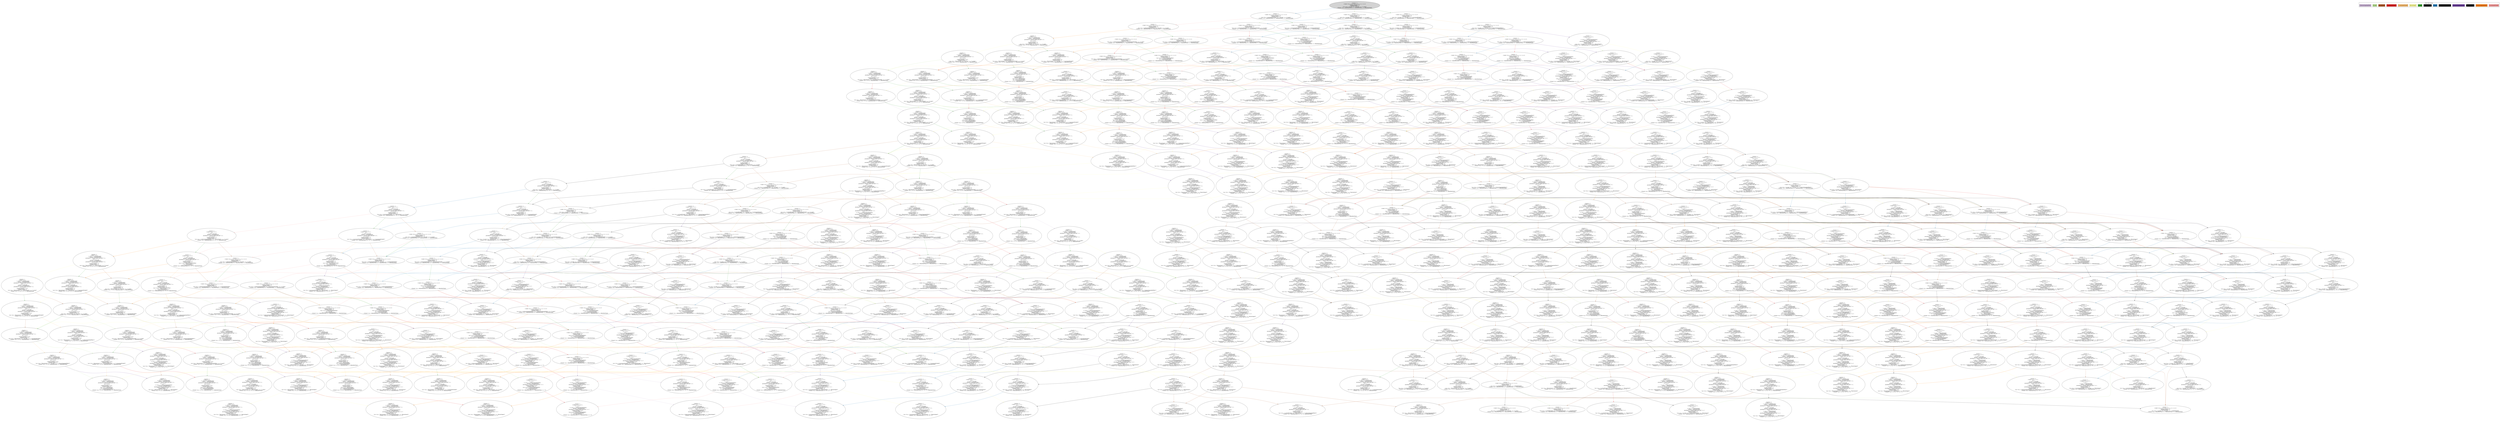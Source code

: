 strict digraph DiskGraph {
edge [colorscheme="paired12"]
nodesep=0.35;
subgraph cluster_graph {
color="white";
-5503365923297378386 [label="/\\ barrier = 2\n/\\ stack = [a |-> <<>>, b |-> <<>>, c |-> <<>>]\n/\\ barrier_blocked = {}\n/\\ fireball_charge = 2\n/\\ pc = [a |-> \"A_Loop\", b |-> \"B_Loop\", c |-> \"C_Loop\"]\n/\\ thread = [a |-> defaultInitValue, b |-> defaultInitValue, c |-> defaultInitValue]",style = filled]
-5503365923297378386 -> 6120894751395099364 [label="",color="2",fontcolor="2"];
6120894751395099364 [label="/\\ barrier = 2\n/\\ stack = [a |-> <<>>, b |-> <<>>, c |-> <<>>]\n/\\ barrier_blocked = {}\n/\\ fireball_charge = 2\n/\\ pc = [a |-> \"A_IncrementFireball\", b |-> \"B_Loop\", c |-> \"C_Loop\"]\n/\\ thread = [a |-> defaultInitValue, b |-> defaultInitValue, c |-> defaultInitValue]"];
-5503365923297378386 -> 8222567939741476998 [label="",color="3",fontcolor="3"];
8222567939741476998 [label="/\\ barrier = 2\n/\\ stack = [a |-> <<>>, b |-> <<>>, c |-> <<>>]\n/\\ barrier_blocked = {}\n/\\ fireball_charge = 2\n/\\ pc = [a |-> \"A_Loop\", b |-> \"B_IncrementFireball\", c |-> \"C_Loop\"]\n/\\ thread = [a |-> defaultInitValue, b |-> defaultInitValue, c |-> defaultInitValue]"];
-5503365923297378386 -> -846331850192072809 [label="",color="4",fontcolor="4"];
-846331850192072809 [label="/\\ barrier = 2\n/\\ stack = [a |-> <<>>, b |-> <<>>, c |-> <<>>]\n/\\ barrier_blocked = {}\n/\\ fireball_charge = 2\n/\\ pc = [a |-> \"A_Loop\", b |-> \"B_Loop\", c |-> \"C_IncrementFireball\"]\n/\\ thread = [a |-> defaultInitValue, b |-> defaultInitValue, c |-> defaultInitValue]"];
6120894751395099364 -> 6018634869126898704 [label="",color="5",fontcolor="5"];
6018634869126898704 [label="/\\ barrier = 2\n/\\ stack = [a |-> <<>>, b |-> <<>>, c |-> <<>>]\n/\\ barrier_blocked = {}\n/\\ fireball_charge = 3\n/\\ pc = [a |-> \"A_BarrierSignalAndWait\", b |-> \"B_Loop\", c |-> \"C_Loop\"]\n/\\ thread = [a |-> defaultInitValue, b |-> defaultInitValue, c |-> defaultInitValue]"];
6120894751395099364 -> 6017106034618243655 [label="",color="3",fontcolor="3"];
6017106034618243655 [label="/\\ barrier = 2\n/\\ stack = [a |-> <<>>, b |-> <<>>, c |-> <<>>]\n/\\ barrier_blocked = {}\n/\\ fireball_charge = 2\n/\\ pc = [a |-> \"A_IncrementFireball\", b |-> \"B_IncrementFireball\", c |-> \"C_Loop\"]\n/\\ thread = [a |-> defaultInitValue, b |-> defaultInitValue, c |-> defaultInitValue]"];
6120894751395099364 -> -3036452690864751274 [label="",color="4",fontcolor="4"];
-3036452690864751274 [label="/\\ barrier = 2\n/\\ stack = [a |-> <<>>, b |-> <<>>, c |-> <<>>]\n/\\ barrier_blocked = {}\n/\\ fireball_charge = 2\n/\\ pc = [a |-> \"A_IncrementFireball\", b |-> \"B_Loop\", c |-> \"C_IncrementFireball\"]\n/\\ thread = [a |-> defaultInitValue, b |-> defaultInitValue, c |-> defaultInitValue]"];
8222567939741476998 -> 6017106034618243655 [label="",color="2",fontcolor="2"];
8222567939741476998 -> -3682520866717179343 [label="",color="6",fontcolor="6"];
-3682520866717179343 [label="/\\ barrier = 2\n/\\ stack = [a |-> <<>>, b |-> <<>>, c |-> <<>>]\n/\\ barrier_blocked = {}\n/\\ fireball_charge = 3\n/\\ pc = [a |-> \"A_Loop\", b |-> \"B_BarrierSignalAndWait\", c |-> \"C_Loop\"]\n/\\ thread = [a |-> defaultInitValue, b |-> defaultInitValue, c |-> defaultInitValue]"];
8222567939741476998 -> 4380592057591743878 [label="",color="4",fontcolor="4"];
4380592057591743878 [label="/\\ barrier = 2\n/\\ stack = [a |-> <<>>, b |-> <<>>, c |-> <<>>]\n/\\ barrier_blocked = {}\n/\\ fireball_charge = 2\n/\\ pc = [a |-> \"A_Loop\", b |-> \"B_IncrementFireball\", c |-> \"C_IncrementFireball\"]\n/\\ thread = [a |-> defaultInitValue, b |-> defaultInitValue, c |-> defaultInitValue]"];
-846331850192072809 -> -3036452690864751274 [label="",color="2",fontcolor="2"];
-846331850192072809 -> 4380592057591743878 [label="",color="3",fontcolor="3"];
-846331850192072809 -> -8354868116692119651 [label="",color="7",fontcolor="7"];
-8354868116692119651 [label="/\\ barrier = 2\n/\\ stack = [a |-> <<>>, b |-> <<>>, c |-> <<>>]\n/\\ barrier_blocked = {}\n/\\ fireball_charge = 3\n/\\ pc = [a |-> \"A_Loop\", b |-> \"B_Loop\", c |-> \"C_BarrierSignalAndWait1\"]\n/\\ thread = [a |-> defaultInitValue, b |-> defaultInitValue, c |-> defaultInitValue]"];
6018634869126898704 -> -8418030145943382049 [label="",color="8",fontcolor="8"];
-8418030145943382049 [label="/\\ barrier = 2\n/\\ stack = [ a |->\n      << [ pc |-> \"A_CheckFireball\",\n           thread |-> defaultInitValue,\n           procedure |-> \"barrier_signal_and_wait\" ] >>,\n  b |-> <<>>,\n  c |-> <<>> ]\n/\\ barrier_blocked = {}\n/\\ fireball_charge = 3\n/\\ pc = [a |-> \"BarrierSignal\", b |-> \"B_Loop\", c |-> \"C_Loop\"]\n/\\ thread = [a |-> \"a\", b |-> defaultInitValue, c |-> defaultInitValue]"];
6018634869126898704 -> 5348759251026392192 [label="",color="3",fontcolor="3"];
5348759251026392192 [label="/\\ barrier = 2\n/\\ stack = [a |-> <<>>, b |-> <<>>, c |-> <<>>]\n/\\ barrier_blocked = {}\n/\\ fireball_charge = 3\n/\\ pc = [a |-> \"A_BarrierSignalAndWait\", b |-> \"B_IncrementFireball\", c |-> \"C_Loop\"]\n/\\ thread = [a |-> defaultInitValue, b |-> defaultInitValue, c |-> defaultInitValue]"];
6018634869126898704 -> -3717782651176840303 [label="",color="4",fontcolor="4"];
-3717782651176840303 [label="/\\ barrier = 2\n/\\ stack = [a |-> <<>>, b |-> <<>>, c |-> <<>>]\n/\\ barrier_blocked = {}\n/\\ fireball_charge = 3\n/\\ pc = [a |-> \"A_BarrierSignalAndWait\", b |-> \"B_Loop\", c |-> \"C_IncrementFireball\"]\n/\\ thread = [a |-> defaultInitValue, b |-> defaultInitValue, c |-> defaultInitValue]"];
6017106034618243655 -> 5348759251026392192 [label="",color="5",fontcolor="5"];
6017106034618243655 -> -6649285359601676931 [label="",color="6",fontcolor="6"];
-6649285359601676931 [label="/\\ barrier = 2\n/\\ stack = [a |-> <<>>, b |-> <<>>, c |-> <<>>]\n/\\ barrier_blocked = {}\n/\\ fireball_charge = 3\n/\\ pc = [a |-> \"A_IncrementFireball\", b |-> \"B_BarrierSignalAndWait\", c |-> \"C_Loop\"]\n/\\ thread = [a |-> defaultInitValue, b |-> defaultInitValue, c |-> defaultInitValue]"];
6017106034618243655 -> -1465153222641546958 [label="",color="4",fontcolor="4"];
-1465153222641546958 [label="/\\ barrier = 2\n/\\ stack = [a |-> <<>>, b |-> <<>>, c |-> <<>>]\n/\\ barrier_blocked = {}\n/\\ fireball_charge = 2\n/\\ pc = [ a |-> \"A_IncrementFireball\",\n  b |-> \"B_IncrementFireball\",\n  c |-> \"C_IncrementFireball\" ]\n/\\ thread = [a |-> defaultInitValue, b |-> defaultInitValue, c |-> defaultInitValue]"];
-3036452690864751274 -> -3717782651176840303 [label="",color="5",fontcolor="5"];
-3036452690864751274 -> -1465153222641546958 [label="",color="3",fontcolor="3"];
-3036452690864751274 -> -1378525529510210527 [label="",color="7",fontcolor="7"];
-1378525529510210527 [label="/\\ barrier = 2\n/\\ stack = [a |-> <<>>, b |-> <<>>, c |-> <<>>]\n/\\ barrier_blocked = {}\n/\\ fireball_charge = 3\n/\\ pc = [a |-> \"A_IncrementFireball\", b |-> \"B_Loop\", c |-> \"C_BarrierSignalAndWait1\"]\n/\\ thread = [a |-> defaultInitValue, b |-> defaultInitValue, c |-> defaultInitValue]"];
-3682520866717179343 -> -6649285359601676931 [label="",color="2",fontcolor="2"];
-3682520866717179343 -> 6631857921029290882 [label="",color="9",fontcolor="9"];
6631857921029290882 [label="/\\ barrier = 2\n/\\ stack = [ a |-> <<>>,\n  b |->\n      << [ pc |-> \"B_Loop\",\n           thread |-> defaultInitValue,\n           procedure |-> \"barrier_signal_and_wait\" ] >>,\n  c |-> <<>> ]\n/\\ barrier_blocked = {}\n/\\ fireball_charge = 3\n/\\ pc = [a |-> \"A_Loop\", b |-> \"BarrierSignal\", c |-> \"C_Loop\"]\n/\\ thread = [a |-> defaultInitValue, b |-> \"b\", c |-> defaultInitValue]"];
-3682520866717179343 -> -4141843975535357969 [label="",color="4",fontcolor="4"];
-4141843975535357969 [label="/\\ barrier = 2\n/\\ stack = [a |-> <<>>, b |-> <<>>, c |-> <<>>]\n/\\ barrier_blocked = {}\n/\\ fireball_charge = 3\n/\\ pc = [a |-> \"A_Loop\", b |-> \"B_BarrierSignalAndWait\", c |-> \"C_IncrementFireball\"]\n/\\ thread = [a |-> defaultInitValue, b |-> defaultInitValue, c |-> defaultInitValue]"];
4380592057591743878 -> -1465153222641546958 [label="",color="2",fontcolor="2"];
4380592057591743878 -> -4141843975535357969 [label="",color="6",fontcolor="6"];
4380592057591743878 -> -977261889893029897 [label="",color="7",fontcolor="7"];
-977261889893029897 [label="/\\ barrier = 2\n/\\ stack = [a |-> <<>>, b |-> <<>>, c |-> <<>>]\n/\\ barrier_blocked = {}\n/\\ fireball_charge = 3\n/\\ pc = [a |-> \"A_Loop\", b |-> \"B_IncrementFireball\", c |-> \"C_BarrierSignalAndWait1\"]\n/\\ thread = [a |-> defaultInitValue, b |-> defaultInitValue, c |-> defaultInitValue]"];
-8354868116692119651 -> -1378525529510210527 [label="",color="2",fontcolor="2"];
-8354868116692119651 -> -977261889893029897 [label="",color="3",fontcolor="3"];
-8354868116692119651 -> -3368320835372137904 [label="",color="10",fontcolor="10"];
-3368320835372137904 [label="/\\ barrier = 2\n/\\ stack = [ a |-> <<>>,\n  b |-> <<>>,\n  c |->\n      << [ pc |-> \"C_BarrierSignalAndWait2\",\n           thread |-> defaultInitValue,\n           procedure |-> \"barrier_signal_and_wait\" ] >> ]\n/\\ barrier_blocked = {}\n/\\ fireball_charge = 3\n/\\ pc = [a |-> \"A_Loop\", b |-> \"B_Loop\", c |-> \"BarrierSignal\"]\n/\\ thread = [a |-> defaultInitValue, b |-> defaultInitValue, c |-> \"c\"]"];
-8418030145943382049 -> -8019113075951585512 [label="",color="3",fontcolor="3"];
-8019113075951585512 [label="/\\ barrier = 2\n/\\ stack = [ a |->\n      << [ pc |-> \"A_CheckFireball\",\n           thread |-> defaultInitValue,\n           procedure |-> \"barrier_signal_and_wait\" ] >>,\n  b |-> <<>>,\n  c |-> <<>> ]\n/\\ barrier_blocked = {}\n/\\ fireball_charge = 3\n/\\ pc = [a |-> \"BarrierSignal\", b |-> \"B_IncrementFireball\", c |-> \"C_Loop\"]\n/\\ thread = [a |-> \"a\", b |-> defaultInitValue, c |-> defaultInitValue]"];
-8418030145943382049 -> -2296222805264222789 [label="",color="4",fontcolor="4"];
-2296222805264222789 [label="/\\ barrier = 2\n/\\ stack = [ a |->\n      << [ pc |-> \"A_CheckFireball\",\n           thread |-> defaultInitValue,\n           procedure |-> \"barrier_signal_and_wait\" ] >>,\n  b |-> <<>>,\n  c |-> <<>> ]\n/\\ barrier_blocked = {}\n/\\ fireball_charge = 3\n/\\ pc = [a |-> \"BarrierSignal\", b |-> \"B_Loop\", c |-> \"C_IncrementFireball\"]\n/\\ thread = [a |-> \"a\", b |-> defaultInitValue, c |-> defaultInitValue]"];
-8418030145943382049 -> 1274810789345808423 [label="",color="11",fontcolor="11"];
1274810789345808423 [label="/\\ barrier = 1\n/\\ stack = [ a |->\n      << [ pc |-> \"A_CheckFireball\",\n           thread |-> defaultInitValue,\n           procedure |-> \"barrier_signal_and_wait\" ] >>,\n  b |-> <<>>,\n  c |-> <<>> ]\n/\\ barrier_blocked = {\"a\"}\n/\\ fireball_charge = 3\n/\\ pc = [a |-> \"BarrierAwait\", b |-> \"B_Loop\", c |-> \"C_Loop\"]\n/\\ thread = [a |-> \"a\", b |-> defaultInitValue, c |-> defaultInitValue]"];
5348759251026392192 -> -8019113075951585512 [label="",color="8",fontcolor="8"];
5348759251026392192 -> -3442344237391612673 [label="",color="6",fontcolor="6"];
-3442344237391612673 [label="/\\ barrier = 2\n/\\ stack = [a |-> <<>>, b |-> <<>>, c |-> <<>>]\n/\\ barrier_blocked = {}\n/\\ fireball_charge = 4\n/\\ pc = [a |-> \"A_BarrierSignalAndWait\", b |-> \"B_BarrierSignalAndWait\", c |-> \"C_Loop\"]\n/\\ thread = [a |-> defaultInitValue, b |-> defaultInitValue, c |-> defaultInitValue]"];
5348759251026392192 -> -6538717475961362716 [label="",color="4",fontcolor="4"];
-6538717475961362716 [label="/\\ barrier = 2\n/\\ stack = [a |-> <<>>, b |-> <<>>, c |-> <<>>]\n/\\ barrier_blocked = {}\n/\\ fireball_charge = 3\n/\\ pc = [ a |-> \"A_BarrierSignalAndWait\",\n  b |-> \"B_IncrementFireball\",\n  c |-> \"C_IncrementFireball\" ]\n/\\ thread = [a |-> defaultInitValue, b |-> defaultInitValue, c |-> defaultInitValue]"];
-3717782651176840303 -> -2296222805264222789 [label="",color="8",fontcolor="8"];
-3717782651176840303 -> -6538717475961362716 [label="",color="3",fontcolor="3"];
-3717782651176840303 -> -1155511196969192328 [label="",color="7",fontcolor="7"];
-1155511196969192328 [label="/\\ barrier = 2\n/\\ stack = [a |-> <<>>, b |-> <<>>, c |-> <<>>]\n/\\ barrier_blocked = {}\n/\\ fireball_charge = 4\n/\\ pc = [ a |-> \"A_BarrierSignalAndWait\",\n  b |-> \"B_Loop\",\n  c |-> \"C_BarrierSignalAndWait1\" ]\n/\\ thread = [a |-> defaultInitValue, b |-> defaultInitValue, c |-> defaultInitValue]"];
-6649285359601676931 -> -3442344237391612673 [label="",color="5",fontcolor="5"];
-6649285359601676931 -> 3199082947667089600 [label="",color="9",fontcolor="9"];
3199082947667089600 [label="/\\ barrier = 2\n/\\ stack = [ a |-> <<>>,\n  b |->\n      << [ pc |-> \"B_Loop\",\n           thread |-> defaultInitValue,\n           procedure |-> \"barrier_signal_and_wait\" ] >>,\n  c |-> <<>> ]\n/\\ barrier_blocked = {}\n/\\ fireball_charge = 3\n/\\ pc = [a |-> \"A_IncrementFireball\", b |-> \"BarrierSignal\", c |-> \"C_Loop\"]\n/\\ thread = [a |-> defaultInitValue, b |-> \"b\", c |-> defaultInitValue]"];
-6649285359601676931 -> 5107914982839437639 [label="",color="4",fontcolor="4"];
5107914982839437639 [label="/\\ barrier = 2\n/\\ stack = [a |-> <<>>, b |-> <<>>, c |-> <<>>]\n/\\ barrier_blocked = {}\n/\\ fireball_charge = 3\n/\\ pc = [ a |-> \"A_IncrementFireball\",\n  b |-> \"B_BarrierSignalAndWait\",\n  c |-> \"C_IncrementFireball\" ]\n/\\ thread = [a |-> defaultInitValue, b |-> defaultInitValue, c |-> defaultInitValue]"];
-1465153222641546958 -> -6538717475961362716 [label="",color="5",fontcolor="5"];
-1465153222641546958 -> 5107914982839437639 [label="",color="6",fontcolor="6"];
-1465153222641546958 -> 2081683553851189403 [label="",color="7",fontcolor="7"];
2081683553851189403 [label="/\\ barrier = 2\n/\\ stack = [a |-> <<>>, b |-> <<>>, c |-> <<>>]\n/\\ barrier_blocked = {}\n/\\ fireball_charge = 3\n/\\ pc = [ a |-> \"A_IncrementFireball\",\n  b |-> \"B_IncrementFireball\",\n  c |-> \"C_BarrierSignalAndWait1\" ]\n/\\ thread = [a |-> defaultInitValue, b |-> defaultInitValue, c |-> defaultInitValue]"];
-1378525529510210527 -> -1155511196969192328 [label="",color="5",fontcolor="5"];
-1378525529510210527 -> 2081683553851189403 [label="",color="3",fontcolor="3"];
-1378525529510210527 -> 2968736842906428737 [label="",color="10",fontcolor="10"];
2968736842906428737 [label="/\\ barrier = 2\n/\\ stack = [ a |-> <<>>,\n  b |-> <<>>,\n  c |->\n      << [ pc |-> \"C_BarrierSignalAndWait2\",\n           thread |-> defaultInitValue,\n           procedure |-> \"barrier_signal_and_wait\" ] >> ]\n/\\ barrier_blocked = {}\n/\\ fireball_charge = 3\n/\\ pc = [a |-> \"A_IncrementFireball\", b |-> \"B_Loop\", c |-> \"BarrierSignal\"]\n/\\ thread = [a |-> defaultInitValue, b |-> defaultInitValue, c |-> \"c\"]"];
6631857921029290882 -> 3199082947667089600 [label="",color="2",fontcolor="2"];
6631857921029290882 -> -7498514856843299201 [label="",color="4",fontcolor="4"];
-7498514856843299201 [label="/\\ barrier = 2\n/\\ stack = [ a |-> <<>>,\n  b |->\n      << [ pc |-> \"B_Loop\",\n           thread |-> defaultInitValue,\n           procedure |-> \"barrier_signal_and_wait\" ] >>,\n  c |-> <<>> ]\n/\\ barrier_blocked = {}\n/\\ fireball_charge = 3\n/\\ pc = [a |-> \"A_Loop\", b |-> \"BarrierSignal\", c |-> \"C_IncrementFireball\"]\n/\\ thread = [a |-> defaultInitValue, b |-> \"b\", c |-> defaultInitValue]"];
6631857921029290882 -> 3902648463667632780 [label="",color="11",fontcolor="11"];
3902648463667632780 [label="/\\ barrier = 1\n/\\ stack = [ a |-> <<>>,\n  b |->\n      << [ pc |-> \"B_Loop\",\n           thread |-> defaultInitValue,\n           procedure |-> \"barrier_signal_and_wait\" ] >>,\n  c |-> <<>> ]\n/\\ barrier_blocked = {\"b\"}\n/\\ fireball_charge = 3\n/\\ pc = [a |-> \"A_Loop\", b |-> \"BarrierAwait\", c |-> \"C_Loop\"]\n/\\ thread = [a |-> defaultInitValue, b |-> \"b\", c |-> defaultInitValue]"];
-4141843975535357969 -> 5107914982839437639 [label="",color="2",fontcolor="2"];
-4141843975535357969 -> -7498514856843299201 [label="",color="9",fontcolor="9"];
-4141843975535357969 -> 3255630921819008528 [label="",color="7",fontcolor="7"];
3255630921819008528 [label="/\\ barrier = 2\n/\\ stack = [a |-> <<>>, b |-> <<>>, c |-> <<>>]\n/\\ barrier_blocked = {}\n/\\ fireball_charge = 4\n/\\ pc = [ a |-> \"A_Loop\",\n  b |-> \"B_BarrierSignalAndWait\",\n  c |-> \"C_BarrierSignalAndWait1\" ]\n/\\ thread = [a |-> defaultInitValue, b |-> defaultInitValue, c |-> defaultInitValue]"];
-977261889893029897 -> 2081683553851189403 [label="",color="2",fontcolor="2"];
-977261889893029897 -> 3255630921819008528 [label="",color="6",fontcolor="6"];
-977261889893029897 -> 5634832713362151603 [label="",color="10",fontcolor="10"];
5634832713362151603 [label="/\\ barrier = 2\n/\\ stack = [ a |-> <<>>,\n  b |-> <<>>,\n  c |->\n      << [ pc |-> \"C_BarrierSignalAndWait2\",\n           thread |-> defaultInitValue,\n           procedure |-> \"barrier_signal_and_wait\" ] >> ]\n/\\ barrier_blocked = {}\n/\\ fireball_charge = 3\n/\\ pc = [a |-> \"A_Loop\", b |-> \"B_IncrementFireball\", c |-> \"BarrierSignal\"]\n/\\ thread = [a |-> defaultInitValue, b |-> defaultInitValue, c |-> \"c\"]"];
-3368320835372137904 -> 2968736842906428737 [label="",color="2",fontcolor="2"];
-3368320835372137904 -> 5634832713362151603 [label="",color="3",fontcolor="3"];
-3368320835372137904 -> 2070419897761823273 [label="",color="11",fontcolor="11"];
2070419897761823273 [label="/\\ barrier = 1\n/\\ stack = [ a |-> <<>>,\n  b |-> <<>>,\n  c |->\n      << [ pc |-> \"C_BarrierSignalAndWait2\",\n           thread |-> defaultInitValue,\n           procedure |-> \"barrier_signal_and_wait\" ] >> ]\n/\\ barrier_blocked = {\"c\"}\n/\\ fireball_charge = 3\n/\\ pc = [a |-> \"A_Loop\", b |-> \"B_Loop\", c |-> \"BarrierAwait\"]\n/\\ thread = [a |-> defaultInitValue, b |-> defaultInitValue, c |-> \"c\"]"];
-8019113075951585512 -> 574332321546132802 [label="",color="6",fontcolor="6"];
574332321546132802 [label="/\\ barrier = 2\n/\\ stack = [ a |->\n      << [ pc |-> \"A_CheckFireball\",\n           thread |-> defaultInitValue,\n           procedure |-> \"barrier_signal_and_wait\" ] >>,\n  b |-> <<>>,\n  c |-> <<>> ]\n/\\ barrier_blocked = {}\n/\\ fireball_charge = 4\n/\\ pc = [a |-> \"BarrierSignal\", b |-> \"B_BarrierSignalAndWait\", c |-> \"C_Loop\"]\n/\\ thread = [a |-> \"a\", b |-> defaultInitValue, c |-> defaultInitValue]"];
-8019113075951585512 -> -2809877402680556099 [label="",color="4",fontcolor="4"];
-2809877402680556099 [label="/\\ barrier = 2\n/\\ stack = [ a |->\n      << [ pc |-> \"A_CheckFireball\",\n           thread |-> defaultInitValue,\n           procedure |-> \"barrier_signal_and_wait\" ] >>,\n  b |-> <<>>,\n  c |-> <<>> ]\n/\\ barrier_blocked = {}\n/\\ fireball_charge = 3\n/\\ pc = [ a |-> \"BarrierSignal\",\n  b |-> \"B_IncrementFireball\",\n  c |-> \"C_IncrementFireball\" ]\n/\\ thread = [a |-> \"a\", b |-> defaultInitValue, c |-> defaultInitValue]"];
-8019113075951585512 -> 610837258522910918 [label="",color="11",fontcolor="11"];
610837258522910918 [label="/\\ barrier = 1\n/\\ stack = [ a |->\n      << [ pc |-> \"A_CheckFireball\",\n           thread |-> defaultInitValue,\n           procedure |-> \"barrier_signal_and_wait\" ] >>,\n  b |-> <<>>,\n  c |-> <<>> ]\n/\\ barrier_blocked = {\"a\"}\n/\\ fireball_charge = 3\n/\\ pc = [a |-> \"BarrierAwait\", b |-> \"B_IncrementFireball\", c |-> \"C_Loop\"]\n/\\ thread = [a |-> \"a\", b |-> defaultInitValue, c |-> defaultInitValue]"];
-2296222805264222789 -> -2809877402680556099 [label="",color="3",fontcolor="3"];
-2296222805264222789 -> 3623490281438449243 [label="",color="7",fontcolor="7"];
3623490281438449243 [label="/\\ barrier = 2\n/\\ stack = [ a |->\n      << [ pc |-> \"A_CheckFireball\",\n           thread |-> defaultInitValue,\n           procedure |-> \"barrier_signal_and_wait\" ] >>,\n  b |-> <<>>,\n  c |-> <<>> ]\n/\\ barrier_blocked = {}\n/\\ fireball_charge = 4\n/\\ pc = [a |-> \"BarrierSignal\", b |-> \"B_Loop\", c |-> \"C_BarrierSignalAndWait1\"]\n/\\ thread = [a |-> \"a\", b |-> defaultInitValue, c |-> defaultInitValue]"];
-2296222805264222789 -> 8714025348296139365 [label="",color="11",fontcolor="11"];
8714025348296139365 [label="/\\ barrier = 1\n/\\ stack = [ a |->\n      << [ pc |-> \"A_CheckFireball\",\n           thread |-> defaultInitValue,\n           procedure |-> \"barrier_signal_and_wait\" ] >>,\n  b |-> <<>>,\n  c |-> <<>> ]\n/\\ barrier_blocked = {\"a\"}\n/\\ fireball_charge = 3\n/\\ pc = [a |-> \"BarrierAwait\", b |-> \"B_Loop\", c |-> \"C_IncrementFireball\"]\n/\\ thread = [a |-> \"a\", b |-> defaultInitValue, c |-> defaultInitValue]"];
1274810789345808423 -> 610837258522910918 [label="",color="3",fontcolor="3"];
1274810789345808423 -> 8714025348296139365 [label="",color="4",fontcolor="4"];
-3442344237391612673 -> 574332321546132802 [label="",color="8",fontcolor="8"];
-3442344237391612673 -> -8112966120257273730 [label="",color="9",fontcolor="9"];
-8112966120257273730 [label="/\\ barrier = 2\n/\\ stack = [ a |-> <<>>,\n  b |->\n      << [ pc |-> \"B_Loop\",\n           thread |-> defaultInitValue,\n           procedure |-> \"barrier_signal_and_wait\" ] >>,\n  c |-> <<>> ]\n/\\ barrier_blocked = {}\n/\\ fireball_charge = 4\n/\\ pc = [a |-> \"A_BarrierSignalAndWait\", b |-> \"BarrierSignal\", c |-> \"C_Loop\"]\n/\\ thread = [a |-> defaultInitValue, b |-> \"b\", c |-> defaultInitValue]"];
-3442344237391612673 -> -3517263197486656654 [label="",color="4",fontcolor="4"];
-3517263197486656654 [label="/\\ barrier = 2\n/\\ stack = [a |-> <<>>, b |-> <<>>, c |-> <<>>]\n/\\ barrier_blocked = {}\n/\\ fireball_charge = 4\n/\\ pc = [ a |-> \"A_BarrierSignalAndWait\",\n  b |-> \"B_BarrierSignalAndWait\",\n  c |-> \"C_IncrementFireball\" ]\n/\\ thread = [a |-> defaultInitValue, b |-> defaultInitValue, c |-> defaultInitValue]"];
-6538717475961362716 -> -2809877402680556099 [label="",color="8",fontcolor="8"];
-6538717475961362716 -> -3517263197486656654 [label="",color="6",fontcolor="6"];
-6538717475961362716 -> 6880661599693518668 [label="",color="7",fontcolor="7"];
6880661599693518668 [label="/\\ barrier = 2\n/\\ stack = [a |-> <<>>, b |-> <<>>, c |-> <<>>]\n/\\ barrier_blocked = {}\n/\\ fireball_charge = 4\n/\\ pc = [ a |-> \"A_BarrierSignalAndWait\",\n  b |-> \"B_IncrementFireball\",\n  c |-> \"C_BarrierSignalAndWait1\" ]\n/\\ thread = [a |-> defaultInitValue, b |-> defaultInitValue, c |-> defaultInitValue]"];
-1155511196969192328 -> 3623490281438449243 [label="",color="8",fontcolor="8"];
-1155511196969192328 -> 6880661599693518668 [label="",color="3",fontcolor="3"];
-1155511196969192328 -> -5732065283621151605 [label="",color="10",fontcolor="10"];
-5732065283621151605 [label="/\\ barrier = 2\n/\\ stack = [ a |-> <<>>,\n  b |-> <<>>,\n  c |->\n      << [ pc |-> \"C_BarrierSignalAndWait2\",\n           thread |-> defaultInitValue,\n           procedure |-> \"barrier_signal_and_wait\" ] >> ]\n/\\ barrier_blocked = {}\n/\\ fireball_charge = 4\n/\\ pc = [a |-> \"A_BarrierSignalAndWait\", b |-> \"B_Loop\", c |-> \"BarrierSignal\"]\n/\\ thread = [a |-> defaultInitValue, b |-> defaultInitValue, c |-> \"c\"]"];
3199082947667089600 -> -8112966120257273730 [label="",color="5",fontcolor="5"];
3199082947667089600 -> 598529076298879529 [label="",color="4",fontcolor="4"];
598529076298879529 [label="/\\ barrier = 2\n/\\ stack = [ a |-> <<>>,\n  b |->\n      << [ pc |-> \"B_Loop\",\n           thread |-> defaultInitValue,\n           procedure |-> \"barrier_signal_and_wait\" ] >>,\n  c |-> <<>> ]\n/\\ barrier_blocked = {}\n/\\ fireball_charge = 3\n/\\ pc = [ a |-> \"A_IncrementFireball\",\n  b |-> \"BarrierSignal\",\n  c |-> \"C_IncrementFireball\" ]\n/\\ thread = [a |-> defaultInitValue, b |-> \"b\", c |-> defaultInitValue]"];
3199082947667089600 -> 6322382873728902109 [label="",color="11",fontcolor="11"];
6322382873728902109 [label="/\\ barrier = 1\n/\\ stack = [ a |-> <<>>,\n  b |->\n      << [ pc |-> \"B_Loop\",\n           thread |-> defaultInitValue,\n           procedure |-> \"barrier_signal_and_wait\" ] >>,\n  c |-> <<>> ]\n/\\ barrier_blocked = {\"b\"}\n/\\ fireball_charge = 3\n/\\ pc = [a |-> \"A_IncrementFireball\", b |-> \"BarrierAwait\", c |-> \"C_Loop\"]\n/\\ thread = [a |-> defaultInitValue, b |-> \"b\", c |-> defaultInitValue]"];
5107914982839437639 -> -3517263197486656654 [label="",color="5",fontcolor="5"];
5107914982839437639 -> 598529076298879529 [label="",color="9",fontcolor="9"];
5107914982839437639 -> -273344224222261815 [label="",color="7",fontcolor="7"];
-273344224222261815 [label="/\\ barrier = 2\n/\\ stack = [a |-> <<>>, b |-> <<>>, c |-> <<>>]\n/\\ barrier_blocked = {}\n/\\ fireball_charge = 4\n/\\ pc = [ a |-> \"A_IncrementFireball\",\n  b |-> \"B_BarrierSignalAndWait\",\n  c |-> \"C_BarrierSignalAndWait1\" ]\n/\\ thread = [a |-> defaultInitValue, b |-> defaultInitValue, c |-> defaultInitValue]"];
2081683553851189403 -> 6880661599693518668 [label="",color="5",fontcolor="5"];
2081683553851189403 -> -273344224222261815 [label="",color="6",fontcolor="6"];
2081683553851189403 -> 3813882291040462092 [label="",color="10",fontcolor="10"];
3813882291040462092 [label="/\\ barrier = 2\n/\\ stack = [ a |-> <<>>,\n  b |-> <<>>,\n  c |->\n      << [ pc |-> \"C_BarrierSignalAndWait2\",\n           thread |-> defaultInitValue,\n           procedure |-> \"barrier_signal_and_wait\" ] >> ]\n/\\ barrier_blocked = {}\n/\\ fireball_charge = 3\n/\\ pc = [ a |-> \"A_IncrementFireball\",\n  b |-> \"B_IncrementFireball\",\n  c |-> \"BarrierSignal\" ]\n/\\ thread = [a |-> defaultInitValue, b |-> defaultInitValue, c |-> \"c\"]"];
2968736842906428737 -> -5732065283621151605 [label="",color="5",fontcolor="5"];
2968736842906428737 -> 3813882291040462092 [label="",color="3",fontcolor="3"];
2968736842906428737 -> -5613029896538610049 [label="",color="11",fontcolor="11"];
-5613029896538610049 [label="/\\ barrier = 1\n/\\ stack = [ a |-> <<>>,\n  b |-> <<>>,\n  c |->\n      << [ pc |-> \"C_BarrierSignalAndWait2\",\n           thread |-> defaultInitValue,\n           procedure |-> \"barrier_signal_and_wait\" ] >> ]\n/\\ barrier_blocked = {\"c\"}\n/\\ fireball_charge = 3\n/\\ pc = [a |-> \"A_IncrementFireball\", b |-> \"B_Loop\", c |-> \"BarrierAwait\"]\n/\\ thread = [a |-> defaultInitValue, b |-> defaultInitValue, c |-> \"c\"]"];
-7498514856843299201 -> 598529076298879529 [label="",color="2",fontcolor="2"];
-7498514856843299201 -> -7591645727642906033 [label="",color="7",fontcolor="7"];
-7591645727642906033 [label="/\\ barrier = 2\n/\\ stack = [ a |-> <<>>,\n  b |->\n      << [ pc |-> \"B_Loop\",\n           thread |-> defaultInitValue,\n           procedure |-> \"barrier_signal_and_wait\" ] >>,\n  c |-> <<>> ]\n/\\ barrier_blocked = {}\n/\\ fireball_charge = 4\n/\\ pc = [a |-> \"A_Loop\", b |-> \"BarrierSignal\", c |-> \"C_BarrierSignalAndWait1\"]\n/\\ thread = [a |-> defaultInitValue, b |-> \"b\", c |-> defaultInitValue]"];
-7498514856843299201 -> -8763583091341893377 [label="",color="11",fontcolor="11"];
-8763583091341893377 [label="/\\ barrier = 1\n/\\ stack = [ a |-> <<>>,\n  b |->\n      << [ pc |-> \"B_Loop\",\n           thread |-> defaultInitValue,\n           procedure |-> \"barrier_signal_and_wait\" ] >>,\n  c |-> <<>> ]\n/\\ barrier_blocked = {\"b\"}\n/\\ fireball_charge = 3\n/\\ pc = [a |-> \"A_Loop\", b |-> \"BarrierAwait\", c |-> \"C_IncrementFireball\"]\n/\\ thread = [a |-> defaultInitValue, b |-> \"b\", c |-> defaultInitValue]"];
3902648463667632780 -> 6322382873728902109 [label="",color="2",fontcolor="2"];
3902648463667632780 -> -8763583091341893377 [label="",color="4",fontcolor="4"];
3255630921819008528 -> -273344224222261815 [label="",color="2",fontcolor="2"];
3255630921819008528 -> -7591645727642906033 [label="",color="9",fontcolor="9"];
3255630921819008528 -> -5041722494143151276 [label="",color="10",fontcolor="10"];
-5041722494143151276 [label="/\\ barrier = 2\n/\\ stack = [ a |-> <<>>,\n  b |-> <<>>,\n  c |->\n      << [ pc |-> \"C_BarrierSignalAndWait2\",\n           thread |-> defaultInitValue,\n           procedure |-> \"barrier_signal_and_wait\" ] >> ]\n/\\ barrier_blocked = {}\n/\\ fireball_charge = 4\n/\\ pc = [a |-> \"A_Loop\", b |-> \"B_BarrierSignalAndWait\", c |-> \"BarrierSignal\"]\n/\\ thread = [a |-> defaultInitValue, b |-> defaultInitValue, c |-> \"c\"]"];
5634832713362151603 -> 3813882291040462092 [label="",color="2",fontcolor="2"];
5634832713362151603 -> -5041722494143151276 [label="",color="6",fontcolor="6"];
5634832713362151603 -> 1489072522700281462 [label="",color="11",fontcolor="11"];
1489072522700281462 [label="/\\ barrier = 1\n/\\ stack = [ a |-> <<>>,\n  b |-> <<>>,\n  c |->\n      << [ pc |-> \"C_BarrierSignalAndWait2\",\n           thread |-> defaultInitValue,\n           procedure |-> \"barrier_signal_and_wait\" ] >> ]\n/\\ barrier_blocked = {\"c\"}\n/\\ fireball_charge = 3\n/\\ pc = [a |-> \"A_Loop\", b |-> \"B_IncrementFireball\", c |-> \"BarrierAwait\"]\n/\\ thread = [a |-> defaultInitValue, b |-> defaultInitValue, c |-> \"c\"]"];
2070419897761823273 -> -5613029896538610049 [label="",color="2",fontcolor="2"];
2070419897761823273 -> 1489072522700281462 [label="",color="3",fontcolor="3"];
574332321546132802 -> 8276096039772731403 [label="",color="9",fontcolor="9"];
8276096039772731403 [label="/\\ barrier = 2\n/\\ stack = [ a |->\n      << [ pc |-> \"A_CheckFireball\",\n           thread |-> defaultInitValue,\n           procedure |-> \"barrier_signal_and_wait\" ] >>,\n  b |->\n      << [ pc |-> \"B_Loop\",\n           thread |-> defaultInitValue,\n           procedure |-> \"barrier_signal_and_wait\" ] >>,\n  c |-> <<>> ]\n/\\ barrier_blocked = {}\n/\\ fireball_charge = 4\n/\\ pc = [a |-> \"BarrierSignal\", b |-> \"BarrierSignal\", c |-> \"C_Loop\"]\n/\\ thread = [a |-> \"a\", b |-> \"b\", c |-> defaultInitValue]"];
574332321546132802 -> -7825162454393227266 [label="",color="4",fontcolor="4"];
-7825162454393227266 [label="/\\ barrier = 2\n/\\ stack = [ a |->\n      << [ pc |-> \"A_CheckFireball\",\n           thread |-> defaultInitValue,\n           procedure |-> \"barrier_signal_and_wait\" ] >>,\n  b |-> <<>>,\n  c |-> <<>> ]\n/\\ barrier_blocked = {}\n/\\ fireball_charge = 4\n/\\ pc = [ a |-> \"BarrierSignal\",\n  b |-> \"B_BarrierSignalAndWait\",\n  c |-> \"C_IncrementFireball\" ]\n/\\ thread = [a |-> \"a\", b |-> defaultInitValue, c |-> defaultInitValue]"];
574332321546132802 -> 7029564292748664703 [label="",color="11",fontcolor="11"];
7029564292748664703 [label="/\\ barrier = 1\n/\\ stack = [ a |->\n      << [ pc |-> \"A_CheckFireball\",\n           thread |-> defaultInitValue,\n           procedure |-> \"barrier_signal_and_wait\" ] >>,\n  b |-> <<>>,\n  c |-> <<>> ]\n/\\ barrier_blocked = {\"a\"}\n/\\ fireball_charge = 4\n/\\ pc = [a |-> \"BarrierAwait\", b |-> \"B_BarrierSignalAndWait\", c |-> \"C_Loop\"]\n/\\ thread = [a |-> \"a\", b |-> defaultInitValue, c |-> defaultInitValue]"];
-2809877402680556099 -> -7825162454393227266 [label="",color="6",fontcolor="6"];
-2809877402680556099 -> 5937512073089795367 [label="",color="7",fontcolor="7"];
5937512073089795367 [label="/\\ barrier = 2\n/\\ stack = [ a |->\n      << [ pc |-> \"A_CheckFireball\",\n           thread |-> defaultInitValue,\n           procedure |-> \"barrier_signal_and_wait\" ] >>,\n  b |-> <<>>,\n  c |-> <<>> ]\n/\\ barrier_blocked = {}\n/\\ fireball_charge = 4\n/\\ pc = [ a |-> \"BarrierSignal\",\n  b |-> \"B_IncrementFireball\",\n  c |-> \"C_BarrierSignalAndWait1\" ]\n/\\ thread = [a |-> \"a\", b |-> defaultInitValue, c |-> defaultInitValue]"];
-2809877402680556099 -> -2101759699665474367 [label="",color="11",fontcolor="11"];
-2101759699665474367 [label="/\\ barrier = 1\n/\\ stack = [ a |->\n      << [ pc |-> \"A_CheckFireball\",\n           thread |-> defaultInitValue,\n           procedure |-> \"barrier_signal_and_wait\" ] >>,\n  b |-> <<>>,\n  c |-> <<>> ]\n/\\ barrier_blocked = {\"a\"}\n/\\ fireball_charge = 3\n/\\ pc = [a |-> \"BarrierAwait\", b |-> \"B_IncrementFireball\", c |-> \"C_IncrementFireball\"]\n/\\ thread = [a |-> \"a\", b |-> defaultInitValue, c |-> defaultInitValue]"];
610837258522910918 -> 7029564292748664703 [label="",color="6",fontcolor="6"];
610837258522910918 -> -2101759699665474367 [label="",color="4",fontcolor="4"];
3623490281438449243 -> 5937512073089795367 [label="",color="3",fontcolor="3"];
3623490281438449243 -> 4150351146257240234 [label="",color="10",fontcolor="10"];
4150351146257240234 [label="/\\ barrier = 2\n/\\ stack = [ a |->\n      << [ pc |-> \"A_CheckFireball\",\n           thread |-> defaultInitValue,\n           procedure |-> \"barrier_signal_and_wait\" ] >>,\n  b |-> <<>>,\n  c |->\n      << [ pc |-> \"C_BarrierSignalAndWait2\",\n           thread |-> defaultInitValue,\n           procedure |-> \"barrier_signal_and_wait\" ] >> ]\n/\\ barrier_blocked = {}\n/\\ fireball_charge = 4\n/\\ pc = [a |-> \"BarrierSignal\", b |-> \"B_Loop\", c |-> \"BarrierSignal\"]\n/\\ thread = [a |-> \"a\", b |-> defaultInitValue, c |-> \"c\"]"];
3623490281438449243 -> 8959060182453964310 [label="",color="11",fontcolor="11"];
8959060182453964310 [label="/\\ barrier = 1\n/\\ stack = [ a |->\n      << [ pc |-> \"A_CheckFireball\",\n           thread |-> defaultInitValue,\n           procedure |-> \"barrier_signal_and_wait\" ] >>,\n  b |-> <<>>,\n  c |-> <<>> ]\n/\\ barrier_blocked = {\"a\"}\n/\\ fireball_charge = 4\n/\\ pc = [a |-> \"BarrierAwait\", b |-> \"B_Loop\", c |-> \"C_BarrierSignalAndWait1\"]\n/\\ thread = [a |-> \"a\", b |-> defaultInitValue, c |-> defaultInitValue]"];
8714025348296139365 -> -2101759699665474367 [label="",color="3",fontcolor="3"];
8714025348296139365 -> 8959060182453964310 [label="",color="7",fontcolor="7"];
-8112966120257273730 -> 8276096039772731403 [label="",color="8",fontcolor="8"];
-8112966120257273730 -> 3469094558631180448 [label="",color="4",fontcolor="4"];
3469094558631180448 [label="/\\ barrier = 2\n/\\ stack = [ a |-> <<>>,\n  b |->\n      << [ pc |-> \"B_Loop\",\n           thread |-> defaultInitValue,\n           procedure |-> \"barrier_signal_and_wait\" ] >>,\n  c |-> <<>> ]\n/\\ barrier_blocked = {}\n/\\ fireball_charge = 4\n/\\ pc = [ a |-> \"A_BarrierSignalAndWait\",\n  b |-> \"BarrierSignal\",\n  c |-> \"C_IncrementFireball\" ]\n/\\ thread = [a |-> defaultInitValue, b |-> \"b\", c |-> defaultInitValue]"];
-8112966120257273730 -> 5305704650653041813 [label="",color="11",fontcolor="11"];
5305704650653041813 [label="/\\ barrier = 1\n/\\ stack = [ a |-> <<>>,\n  b |->\n      << [ pc |-> \"B_Loop\",\n           thread |-> defaultInitValue,\n           procedure |-> \"barrier_signal_and_wait\" ] >>,\n  c |-> <<>> ]\n/\\ barrier_blocked = {\"b\"}\n/\\ fireball_charge = 4\n/\\ pc = [a |-> \"A_BarrierSignalAndWait\", b |-> \"BarrierAwait\", c |-> \"C_Loop\"]\n/\\ thread = [a |-> defaultInitValue, b |-> \"b\", c |-> defaultInitValue]"];
-3517263197486656654 -> -7825162454393227266 [label="",color="8",fontcolor="8"];
-3517263197486656654 -> 3469094558631180448 [label="",color="9",fontcolor="9"];
-3517263197486656654 -> -1589380496365799147 [label="",color="7",fontcolor="7"];
-1589380496365799147 [label="/\\ barrier = 2\n/\\ stack = [a |-> <<>>, b |-> <<>>, c |-> <<>>]\n/\\ barrier_blocked = {}\n/\\ fireball_charge = 5\n/\\ pc = [ a |-> \"A_BarrierSignalAndWait\",\n  b |-> \"B_BarrierSignalAndWait\",\n  c |-> \"C_BarrierSignalAndWait1\" ]\n/\\ thread = [a |-> defaultInitValue, b |-> defaultInitValue, c |-> defaultInitValue]"];
6880661599693518668 -> 5937512073089795367 [label="",color="8",fontcolor="8"];
6880661599693518668 -> -1589380496365799147 [label="",color="6",fontcolor="6"];
6880661599693518668 -> -6630877291672628157 [label="",color="10",fontcolor="10"];
-6630877291672628157 [label="/\\ barrier = 2\n/\\ stack = [ a |-> <<>>,\n  b |-> <<>>,\n  c |->\n      << [ pc |-> \"C_BarrierSignalAndWait2\",\n           thread |-> defaultInitValue,\n           procedure |-> \"barrier_signal_and_wait\" ] >> ]\n/\\ barrier_blocked = {}\n/\\ fireball_charge = 4\n/\\ pc = [ a |-> \"A_BarrierSignalAndWait\",\n  b |-> \"B_IncrementFireball\",\n  c |-> \"BarrierSignal\" ]\n/\\ thread = [a |-> defaultInitValue, b |-> defaultInitValue, c |-> \"c\"]"];
-5732065283621151605 -> 4150351146257240234 [label="",color="8",fontcolor="8"];
-5732065283621151605 -> -6630877291672628157 [label="",color="3",fontcolor="3"];
-5732065283621151605 -> -1605377337112994433 [label="",color="11",fontcolor="11"];
-1605377337112994433 [label="/\\ barrier = 1\n/\\ stack = [ a |-> <<>>,\n  b |-> <<>>,\n  c |->\n      << [ pc |-> \"C_BarrierSignalAndWait2\",\n           thread |-> defaultInitValue,\n           procedure |-> \"barrier_signal_and_wait\" ] >> ]\n/\\ barrier_blocked = {\"c\"}\n/\\ fireball_charge = 4\n/\\ pc = [a |-> \"A_BarrierSignalAndWait\", b |-> \"B_Loop\", c |-> \"BarrierAwait\"]\n/\\ thread = [a |-> defaultInitValue, b |-> defaultInitValue, c |-> \"c\"]"];
598529076298879529 -> 3469094558631180448 [label="",color="5",fontcolor="5"];
598529076298879529 -> -7287661782662650676 [label="",color="7",fontcolor="7"];
-7287661782662650676 [label="/\\ barrier = 2\n/\\ stack = [ a |-> <<>>,\n  b |->\n      << [ pc |-> \"B_Loop\",\n           thread |-> defaultInitValue,\n           procedure |-> \"barrier_signal_and_wait\" ] >>,\n  c |-> <<>> ]\n/\\ barrier_blocked = {}\n/\\ fireball_charge = 4\n/\\ pc = [ a |-> \"A_IncrementFireball\",\n  b |-> \"BarrierSignal\",\n  c |-> \"C_BarrierSignalAndWait1\" ]\n/\\ thread = [a |-> defaultInitValue, b |-> \"b\", c |-> defaultInitValue]"];
598529076298879529 -> -619247143914919730 [label="",color="11",fontcolor="11"];
-619247143914919730 [label="/\\ barrier = 1\n/\\ stack = [ a |-> <<>>,\n  b |->\n      << [ pc |-> \"B_Loop\",\n           thread |-> defaultInitValue,\n           procedure |-> \"barrier_signal_and_wait\" ] >>,\n  c |-> <<>> ]\n/\\ barrier_blocked = {\"b\"}\n/\\ fireball_charge = 3\n/\\ pc = [a |-> \"A_IncrementFireball\", b |-> \"BarrierAwait\", c |-> \"C_IncrementFireball\"]\n/\\ thread = [a |-> defaultInitValue, b |-> \"b\", c |-> defaultInitValue]"];
6322382873728902109 -> 5305704650653041813 [label="",color="5",fontcolor="5"];
6322382873728902109 -> -619247143914919730 [label="",color="4",fontcolor="4"];
-273344224222261815 -> -1589380496365799147 [label="",color="5",fontcolor="5"];
-273344224222261815 -> -7287661782662650676 [label="",color="9",fontcolor="9"];
-273344224222261815 -> 8293287103205126470 [label="",color="10",fontcolor="10"];
8293287103205126470 [label="/\\ barrier = 2\n/\\ stack = [ a |-> <<>>,\n  b |-> <<>>,\n  c |->\n      << [ pc |-> \"C_BarrierSignalAndWait2\",\n           thread |-> defaultInitValue,\n           procedure |-> \"barrier_signal_and_wait\" ] >> ]\n/\\ barrier_blocked = {}\n/\\ fireball_charge = 4\n/\\ pc = [ a |-> \"A_IncrementFireball\",\n  b |-> \"B_BarrierSignalAndWait\",\n  c |-> \"BarrierSignal\" ]\n/\\ thread = [a |-> defaultInitValue, b |-> defaultInitValue, c |-> \"c\"]"];
3813882291040462092 -> -6630877291672628157 [label="",color="5",fontcolor="5"];
3813882291040462092 -> 8293287103205126470 [label="",color="6",fontcolor="6"];
3813882291040462092 -> 5117716176741873221 [label="",color="11",fontcolor="11"];
5117716176741873221 [label="/\\ barrier = 1\n/\\ stack = [ a |-> <<>>,\n  b |-> <<>>,\n  c |->\n      << [ pc |-> \"C_BarrierSignalAndWait2\",\n           thread |-> defaultInitValue,\n           procedure |-> \"barrier_signal_and_wait\" ] >> ]\n/\\ barrier_blocked = {\"c\"}\n/\\ fireball_charge = 3\n/\\ pc = [a |-> \"A_IncrementFireball\", b |-> \"B_IncrementFireball\", c |-> \"BarrierAwait\"]\n/\\ thread = [a |-> defaultInitValue, b |-> defaultInitValue, c |-> \"c\"]"];
-5613029896538610049 -> -1605377337112994433 [label="",color="5",fontcolor="5"];
-5613029896538610049 -> 5117716176741873221 [label="",color="3",fontcolor="3"];
-7591645727642906033 -> -7287661782662650676 [label="",color="2",fontcolor="2"];
-7591645727642906033 -> 2141781823983952904 [label="",color="10",fontcolor="10"];
2141781823983952904 [label="/\\ barrier = 2\n/\\ stack = [ a |-> <<>>,\n  b |->\n      << [ pc |-> \"B_Loop\",\n           thread |-> defaultInitValue,\n           procedure |-> \"barrier_signal_and_wait\" ] >>,\n  c |->\n      << [ pc |-> \"C_BarrierSignalAndWait2\",\n           thread |-> defaultInitValue,\n           procedure |-> \"barrier_signal_and_wait\" ] >> ]\n/\\ barrier_blocked = {}\n/\\ fireball_charge = 4\n/\\ pc = [a |-> \"A_Loop\", b |-> \"BarrierSignal\", c |-> \"BarrierSignal\"]\n/\\ thread = [a |-> defaultInitValue, b |-> \"b\", c |-> \"c\"]"];
-7591645727642906033 -> -1255950541467446890 [label="",color="11",fontcolor="11"];
-1255950541467446890 [label="/\\ barrier = 1\n/\\ stack = [ a |-> <<>>,\n  b |->\n      << [ pc |-> \"B_Loop\",\n           thread |-> defaultInitValue,\n           procedure |-> \"barrier_signal_and_wait\" ] >>,\n  c |-> <<>> ]\n/\\ barrier_blocked = {\"b\"}\n/\\ fireball_charge = 4\n/\\ pc = [a |-> \"A_Loop\", b |-> \"BarrierAwait\", c |-> \"C_BarrierSignalAndWait1\"]\n/\\ thread = [a |-> defaultInitValue, b |-> \"b\", c |-> defaultInitValue]"];
-8763583091341893377 -> -619247143914919730 [label="",color="2",fontcolor="2"];
-8763583091341893377 -> -1255950541467446890 [label="",color="7",fontcolor="7"];
-5041722494143151276 -> 8293287103205126470 [label="",color="2",fontcolor="2"];
-5041722494143151276 -> 2141781823983952904 [label="",color="9",fontcolor="9"];
-5041722494143151276 -> -1933764764524621518 [label="",color="11",fontcolor="11"];
-1933764764524621518 [label="/\\ barrier = 1\n/\\ stack = [ a |-> <<>>,\n  b |-> <<>>,\n  c |->\n      << [ pc |-> \"C_BarrierSignalAndWait2\",\n           thread |-> defaultInitValue,\n           procedure |-> \"barrier_signal_and_wait\" ] >> ]\n/\\ barrier_blocked = {\"c\"}\n/\\ fireball_charge = 4\n/\\ pc = [a |-> \"A_Loop\", b |-> \"B_BarrierSignalAndWait\", c |-> \"BarrierAwait\"]\n/\\ thread = [a |-> defaultInitValue, b |-> defaultInitValue, c |-> \"c\"]"];
1489072522700281462 -> 5117716176741873221 [label="",color="2",fontcolor="2"];
1489072522700281462 -> -1933764764524621518 [label="",color="6",fontcolor="6"];
8276096039772731403 -> 303433606209406247 [label="",color="4",fontcolor="4"];
303433606209406247 [label="/\\ barrier = 2\n/\\ stack = [ a |->\n      << [ pc |-> \"A_CheckFireball\",\n           thread |-> defaultInitValue,\n           procedure |-> \"barrier_signal_and_wait\" ] >>,\n  b |->\n      << [ pc |-> \"B_Loop\",\n           thread |-> defaultInitValue,\n           procedure |-> \"barrier_signal_and_wait\" ] >>,\n  c |-> <<>> ]\n/\\ barrier_blocked = {}\n/\\ fireball_charge = 4\n/\\ pc = [a |-> \"BarrierSignal\", b |-> \"BarrierSignal\", c |-> \"C_IncrementFireball\"]\n/\\ thread = [a |-> \"a\", b |-> \"b\", c |-> defaultInitValue]"];
8276096039772731403 -> -5842532855381850417 [label="",color="11",fontcolor="11"];
-5842532855381850417 [label="/\\ barrier = 1\n/\\ stack = [ a |->\n      << [ pc |-> \"A_CheckFireball\",\n           thread |-> defaultInitValue,\n           procedure |-> \"barrier_signal_and_wait\" ] >>,\n  b |->\n      << [ pc |-> \"B_Loop\",\n           thread |-> defaultInitValue,\n           procedure |-> \"barrier_signal_and_wait\" ] >>,\n  c |-> <<>> ]\n/\\ barrier_blocked = {\"a\"}\n/\\ fireball_charge = 4\n/\\ pc = [a |-> \"BarrierAwait\", b |-> \"BarrierSignal\", c |-> \"C_Loop\"]\n/\\ thread = [a |-> \"a\", b |-> \"b\", c |-> defaultInitValue]"];
8276096039772731403 -> -4769351473812673924 [label="",color="11",fontcolor="11"];
-4769351473812673924 [label="/\\ barrier = 1\n/\\ stack = [ a |->\n      << [ pc |-> \"A_CheckFireball\",\n           thread |-> defaultInitValue,\n           procedure |-> \"barrier_signal_and_wait\" ] >>,\n  b |->\n      << [ pc |-> \"B_Loop\",\n           thread |-> defaultInitValue,\n           procedure |-> \"barrier_signal_and_wait\" ] >>,\n  c |-> <<>> ]\n/\\ barrier_blocked = {\"b\"}\n/\\ fireball_charge = 4\n/\\ pc = [a |-> \"BarrierSignal\", b |-> \"BarrierAwait\", c |-> \"C_Loop\"]\n/\\ thread = [a |-> \"a\", b |-> \"b\", c |-> defaultInitValue]"];
-7825162454393227266 -> 303433606209406247 [label="",color="9",fontcolor="9"];
-7825162454393227266 -> -1357626971464457576 [label="",color="7",fontcolor="7"];
-1357626971464457576 [label="/\\ barrier = 2\n/\\ stack = [ a |->\n      << [ pc |-> \"A_CheckFireball\",\n           thread |-> defaultInitValue,\n           procedure |-> \"barrier_signal_and_wait\" ] >>,\n  b |-> <<>>,\n  c |-> <<>> ]\n/\\ barrier_blocked = {}\n/\\ fireball_charge = 5\n/\\ pc = [ a |-> \"BarrierSignal\",\n  b |-> \"B_BarrierSignalAndWait\",\n  c |-> \"C_BarrierSignalAndWait1\" ]\n/\\ thread = [a |-> \"a\", b |-> defaultInitValue, c |-> defaultInitValue]"];
-7825162454393227266 -> -293695484080363303 [label="",color="11",fontcolor="11"];
-293695484080363303 [label="/\\ barrier = 1\n/\\ stack = [ a |->\n      << [ pc |-> \"A_CheckFireball\",\n           thread |-> defaultInitValue,\n           procedure |-> \"barrier_signal_and_wait\" ] >>,\n  b |-> <<>>,\n  c |-> <<>> ]\n/\\ barrier_blocked = {\"a\"}\n/\\ fireball_charge = 4\n/\\ pc = [ a |-> \"BarrierAwait\",\n  b |-> \"B_BarrierSignalAndWait\",\n  c |-> \"C_IncrementFireball\" ]\n/\\ thread = [a |-> \"a\", b |-> defaultInitValue, c |-> defaultInitValue]"];
7029564292748664703 -> -5842532855381850417 [label="",color="9",fontcolor="9"];
7029564292748664703 -> -293695484080363303 [label="",color="4",fontcolor="4"];
5937512073089795367 -> -1357626971464457576 [label="",color="6",fontcolor="6"];
5937512073089795367 -> -4053712482988112879 [label="",color="10",fontcolor="10"];
-4053712482988112879 [label="/\\ barrier = 2\n/\\ stack = [ a |->\n      << [ pc |-> \"A_CheckFireball\",\n           thread |-> defaultInitValue,\n           procedure |-> \"barrier_signal_and_wait\" ] >>,\n  b |-> <<>>,\n  c |->\n      << [ pc |-> \"C_BarrierSignalAndWait2\",\n           thread |-> defaultInitValue,\n           procedure |-> \"barrier_signal_and_wait\" ] >> ]\n/\\ barrier_blocked = {}\n/\\ fireball_charge = 4\n/\\ pc = [a |-> \"BarrierSignal\", b |-> \"B_IncrementFireball\", c |-> \"BarrierSignal\"]\n/\\ thread = [a |-> \"a\", b |-> defaultInitValue, c |-> \"c\"]"];
5937512073089795367 -> -2425440397351524495 [label="",color="11",fontcolor="11"];
-2425440397351524495 [label="/\\ barrier = 1\n/\\ stack = [ a |->\n      << [ pc |-> \"A_CheckFireball\",\n           thread |-> defaultInitValue,\n           procedure |-> \"barrier_signal_and_wait\" ] >>,\n  b |-> <<>>,\n  c |-> <<>> ]\n/\\ barrier_blocked = {\"a\"}\n/\\ fireball_charge = 4\n/\\ pc = [ a |-> \"BarrierAwait\",\n  b |-> \"B_IncrementFireball\",\n  c |-> \"C_BarrierSignalAndWait1\" ]\n/\\ thread = [a |-> \"a\", b |-> defaultInitValue, c |-> defaultInitValue]"];
-2101759699665474367 -> -293695484080363303 [label="",color="6",fontcolor="6"];
-2101759699665474367 -> -2425440397351524495 [label="",color="7",fontcolor="7"];
4150351146257240234 -> -4053712482988112879 [label="",color="3",fontcolor="3"];
4150351146257240234 -> -8046205594350363977 [label="",color="11",fontcolor="11"];
-8046205594350363977 [label="/\\ barrier = 1\n/\\ stack = [ a |->\n      << [ pc |-> \"A_CheckFireball\",\n           thread |-> defaultInitValue,\n           procedure |-> \"barrier_signal_and_wait\" ] >>,\n  b |-> <<>>,\n  c |->\n      << [ pc |-> \"C_BarrierSignalAndWait2\",\n           thread |-> defaultInitValue,\n           procedure |-> \"barrier_signal_and_wait\" ] >> ]\n/\\ barrier_blocked = {\"a\"}\n/\\ fireball_charge = 4\n/\\ pc = [a |-> \"BarrierAwait\", b |-> \"B_Loop\", c |-> \"BarrierSignal\"]\n/\\ thread = [a |-> \"a\", b |-> defaultInitValue, c |-> \"c\"]"];
4150351146257240234 -> -1697176732223904058 [label="",color="11",fontcolor="11"];
-1697176732223904058 [label="/\\ barrier = 1\n/\\ stack = [ a |->\n      << [ pc |-> \"A_CheckFireball\",\n           thread |-> defaultInitValue,\n           procedure |-> \"barrier_signal_and_wait\" ] >>,\n  b |-> <<>>,\n  c |->\n      << [ pc |-> \"C_BarrierSignalAndWait2\",\n           thread |-> defaultInitValue,\n           procedure |-> \"barrier_signal_and_wait\" ] >> ]\n/\\ barrier_blocked = {\"c\"}\n/\\ fireball_charge = 4\n/\\ pc = [a |-> \"BarrierSignal\", b |-> \"B_Loop\", c |-> \"BarrierAwait\"]\n/\\ thread = [a |-> \"a\", b |-> defaultInitValue, c |-> \"c\"]"];
8959060182453964310 -> -2425440397351524495 [label="",color="3",fontcolor="3"];
8959060182453964310 -> -8046205594350363977 [label="",color="10",fontcolor="10"];
3469094558631180448 -> 303433606209406247 [label="",color="8",fontcolor="8"];
3469094558631180448 -> 1318595337024315799 [label="",color="7",fontcolor="7"];
1318595337024315799 [label="/\\ barrier = 2\n/\\ stack = [ a |-> <<>>,\n  b |->\n      << [ pc |-> \"B_Loop\",\n           thread |-> defaultInitValue,\n           procedure |-> \"barrier_signal_and_wait\" ] >>,\n  c |-> <<>> ]\n/\\ barrier_blocked = {}\n/\\ fireball_charge = 5\n/\\ pc = [ a |-> \"A_BarrierSignalAndWait\",\n  b |-> \"BarrierSignal\",\n  c |-> \"C_BarrierSignalAndWait1\" ]\n/\\ thread = [a |-> defaultInitValue, b |-> \"b\", c |-> defaultInitValue]"];
3469094558631180448 -> -5836533648565992388 [label="",color="11",fontcolor="11"];
-5836533648565992388 [label="/\\ barrier = 1\n/\\ stack = [ a |-> <<>>,\n  b |->\n      << [ pc |-> \"B_Loop\",\n           thread |-> defaultInitValue,\n           procedure |-> \"barrier_signal_and_wait\" ] >>,\n  c |-> <<>> ]\n/\\ barrier_blocked = {\"b\"}\n/\\ fireball_charge = 4\n/\\ pc = [ a |-> \"A_BarrierSignalAndWait\",\n  b |-> \"BarrierAwait\",\n  c |-> \"C_IncrementFireball\" ]\n/\\ thread = [a |-> defaultInitValue, b |-> \"b\", c |-> defaultInitValue]"];
5305704650653041813 -> -4769351473812673924 [label="",color="8",fontcolor="8"];
5305704650653041813 -> -5836533648565992388 [label="",color="4",fontcolor="4"];
-1589380496365799147 -> -1357626971464457576 [label="",color="8",fontcolor="8"];
-1589380496365799147 -> 1318595337024315799 [label="",color="9",fontcolor="9"];
-1589380496365799147 -> -3568124084740089963 [label="",color="10",fontcolor="10"];
-3568124084740089963 [label="/\\ barrier = 2\n/\\ stack = [ a |-> <<>>,\n  b |-> <<>>,\n  c |->\n      << [ pc |-> \"C_BarrierSignalAndWait2\",\n           thread |-> defaultInitValue,\n           procedure |-> \"barrier_signal_and_wait\" ] >> ]\n/\\ barrier_blocked = {}\n/\\ fireball_charge = 5\n/\\ pc = [ a |-> \"A_BarrierSignalAndWait\",\n  b |-> \"B_BarrierSignalAndWait\",\n  c |-> \"BarrierSignal\" ]\n/\\ thread = [a |-> defaultInitValue, b |-> defaultInitValue, c |-> \"c\"]"];
-6630877291672628157 -> -4053712482988112879 [label="",color="8",fontcolor="8"];
-6630877291672628157 -> -3568124084740089963 [label="",color="6",fontcolor="6"];
-6630877291672628157 -> 8917396173884887936 [label="",color="11",fontcolor="11"];
8917396173884887936 [label="/\\ barrier = 1\n/\\ stack = [ a |-> <<>>,\n  b |-> <<>>,\n  c |->\n      << [ pc |-> \"C_BarrierSignalAndWait2\",\n           thread |-> defaultInitValue,\n           procedure |-> \"barrier_signal_and_wait\" ] >> ]\n/\\ barrier_blocked = {\"c\"}\n/\\ fireball_charge = 4\n/\\ pc = [ a |-> \"A_BarrierSignalAndWait\",\n  b |-> \"B_IncrementFireball\",\n  c |-> \"BarrierAwait\" ]\n/\\ thread = [a |-> defaultInitValue, b |-> defaultInitValue, c |-> \"c\"]"];
-1605377337112994433 -> -1697176732223904058 [label="",color="8",fontcolor="8"];
-1605377337112994433 -> 8917396173884887936 [label="",color="3",fontcolor="3"];
-7287661782662650676 -> 1318595337024315799 [label="",color="5",fontcolor="5"];
-7287661782662650676 -> -6428235838084806426 [label="",color="10",fontcolor="10"];
-6428235838084806426 [label="/\\ barrier = 2\n/\\ stack = [ a |-> <<>>,\n  b |->\n      << [ pc |-> \"B_Loop\",\n           thread |-> defaultInitValue,\n           procedure |-> \"barrier_signal_and_wait\" ] >>,\n  c |->\n      << [ pc |-> \"C_BarrierSignalAndWait2\",\n           thread |-> defaultInitValue,\n           procedure |-> \"barrier_signal_and_wait\" ] >> ]\n/\\ barrier_blocked = {}\n/\\ fireball_charge = 4\n/\\ pc = [a |-> \"A_IncrementFireball\", b |-> \"BarrierSignal\", c |-> \"BarrierSignal\"]\n/\\ thread = [a |-> defaultInitValue, b |-> \"b\", c |-> \"c\"]"];
-7287661782662650676 -> 4020986691626241439 [label="",color="11",fontcolor="11"];
4020986691626241439 [label="/\\ barrier = 1\n/\\ stack = [ a |-> <<>>,\n  b |->\n      << [ pc |-> \"B_Loop\",\n           thread |-> defaultInitValue,\n           procedure |-> \"barrier_signal_and_wait\" ] >>,\n  c |-> <<>> ]\n/\\ barrier_blocked = {\"b\"}\n/\\ fireball_charge = 4\n/\\ pc = [ a |-> \"A_IncrementFireball\",\n  b |-> \"BarrierAwait\",\n  c |-> \"C_BarrierSignalAndWait1\" ]\n/\\ thread = [a |-> defaultInitValue, b |-> \"b\", c |-> defaultInitValue]"];
-619247143914919730 -> -5836533648565992388 [label="",color="5",fontcolor="5"];
-619247143914919730 -> 4020986691626241439 [label="",color="7",fontcolor="7"];
8293287103205126470 -> -3568124084740089963 [label="",color="5",fontcolor="5"];
8293287103205126470 -> -6428235838084806426 [label="",color="9",fontcolor="9"];
8293287103205126470 -> -1406386703600224508 [label="",color="11",fontcolor="11"];
-1406386703600224508 [label="/\\ barrier = 1\n/\\ stack = [ a |-> <<>>,\n  b |-> <<>>,\n  c |->\n      << [ pc |-> \"C_BarrierSignalAndWait2\",\n           thread |-> defaultInitValue,\n           procedure |-> \"barrier_signal_and_wait\" ] >> ]\n/\\ barrier_blocked = {\"c\"}\n/\\ fireball_charge = 4\n/\\ pc = [ a |-> \"A_IncrementFireball\",\n  b |-> \"B_BarrierSignalAndWait\",\n  c |-> \"BarrierAwait\" ]\n/\\ thread = [a |-> defaultInitValue, b |-> defaultInitValue, c |-> \"c\"]"];
5117716176741873221 -> 8917396173884887936 [label="",color="5",fontcolor="5"];
5117716176741873221 -> -1406386703600224508 [label="",color="6",fontcolor="6"];
2141781823983952904 -> -6428235838084806426 [label="",color="2",fontcolor="2"];
2141781823983952904 -> 4191149018449443948 [label="",color="11",fontcolor="11"];
4191149018449443948 [label="/\\ barrier = 1\n/\\ stack = [ a |-> <<>>,\n  b |->\n      << [ pc |-> \"B_Loop\",\n           thread |-> defaultInitValue,\n           procedure |-> \"barrier_signal_and_wait\" ] >>,\n  c |->\n      << [ pc |-> \"C_BarrierSignalAndWait2\",\n           thread |-> defaultInitValue,\n           procedure |-> \"barrier_signal_and_wait\" ] >> ]\n/\\ barrier_blocked = {\"b\"}\n/\\ fireball_charge = 4\n/\\ pc = [a |-> \"A_Loop\", b |-> \"BarrierAwait\", c |-> \"BarrierSignal\"]\n/\\ thread = [a |-> defaultInitValue, b |-> \"b\", c |-> \"c\"]"];
2141781823983952904 -> 1912062430369818194 [label="",color="11",fontcolor="11"];
1912062430369818194 [label="/\\ barrier = 1\n/\\ stack = [ a |-> <<>>,\n  b |->\n      << [ pc |-> \"B_Loop\",\n           thread |-> defaultInitValue,\n           procedure |-> \"barrier_signal_and_wait\" ] >>,\n  c |->\n      << [ pc |-> \"C_BarrierSignalAndWait2\",\n           thread |-> defaultInitValue,\n           procedure |-> \"barrier_signal_and_wait\" ] >> ]\n/\\ barrier_blocked = {\"c\"}\n/\\ fireball_charge = 4\n/\\ pc = [a |-> \"A_Loop\", b |-> \"BarrierSignal\", c |-> \"BarrierAwait\"]\n/\\ thread = [a |-> defaultInitValue, b |-> \"b\", c |-> \"c\"]"];
-1255950541467446890 -> 4020986691626241439 [label="",color="2",fontcolor="2"];
-1255950541467446890 -> 4191149018449443948 [label="",color="10",fontcolor="10"];
-1933764764524621518 -> -1406386703600224508 [label="",color="2",fontcolor="2"];
-1933764764524621518 -> 1912062430369818194 [label="",color="9",fontcolor="9"];
303433606209406247 -> -7496953707256375087 [label="",color="7",fontcolor="7"];
-7496953707256375087 [label="/\\ barrier = 2\n/\\ stack = [ a |->\n      << [ pc |-> \"A_CheckFireball\",\n           thread |-> defaultInitValue,\n           procedure |-> \"barrier_signal_and_wait\" ] >>,\n  b |->\n      << [ pc |-> \"B_Loop\",\n           thread |-> defaultInitValue,\n           procedure |-> \"barrier_signal_and_wait\" ] >>,\n  c |-> <<>> ]\n/\\ barrier_blocked = {}\n/\\ fireball_charge = 5\n/\\ pc = [a |-> \"BarrierSignal\", b |-> \"BarrierSignal\", c |-> \"C_BarrierSignalAndWait1\"]\n/\\ thread = [a |-> \"a\", b |-> \"b\", c |-> defaultInitValue]"];
303433606209406247 -> 4009081719317067140 [label="",color="11",fontcolor="11"];
4009081719317067140 [label="/\\ barrier = 1\n/\\ stack = [ a |->\n      << [ pc |-> \"A_CheckFireball\",\n           thread |-> defaultInitValue,\n           procedure |-> \"barrier_signal_and_wait\" ] >>,\n  b |->\n      << [ pc |-> \"B_Loop\",\n           thread |-> defaultInitValue,\n           procedure |-> \"barrier_signal_and_wait\" ] >>,\n  c |-> <<>> ]\n/\\ barrier_blocked = {\"a\"}\n/\\ fireball_charge = 4\n/\\ pc = [a |-> \"BarrierAwait\", b |-> \"BarrierSignal\", c |-> \"C_IncrementFireball\"]\n/\\ thread = [a |-> \"a\", b |-> \"b\", c |-> defaultInitValue]"];
303433606209406247 -> -7825239414977549802 [label="",color="11",fontcolor="11"];
-7825239414977549802 [label="/\\ barrier = 1\n/\\ stack = [ a |->\n      << [ pc |-> \"A_CheckFireball\",\n           thread |-> defaultInitValue,\n           procedure |-> \"barrier_signal_and_wait\" ] >>,\n  b |->\n      << [ pc |-> \"B_Loop\",\n           thread |-> defaultInitValue,\n           procedure |-> \"barrier_signal_and_wait\" ] >>,\n  c |-> <<>> ]\n/\\ barrier_blocked = {\"b\"}\n/\\ fireball_charge = 4\n/\\ pc = [a |-> \"BarrierSignal\", b |-> \"BarrierAwait\", c |-> \"C_IncrementFireball\"]\n/\\ thread = [a |-> \"a\", b |-> \"b\", c |-> defaultInitValue]"];
-5842532855381850417 -> 4009081719317067140 [label="",color="4",fontcolor="4"];
-5842532855381850417 -> -8405154897207487196 [label="",color="11",fontcolor="11"];
-8405154897207487196 [label="/\\ barrier = 2\n/\\ stack = [ a |->\n      << [ pc |-> \"A_CheckFireball\",\n           thread |-> defaultInitValue,\n           procedure |-> \"barrier_signal_and_wait\" ] >>,\n  b |->\n      << [ pc |-> \"B_Loop\",\n           thread |-> defaultInitValue,\n           procedure |-> \"barrier_signal_and_wait\" ] >>,\n  c |-> <<>> ]\n/\\ barrier_blocked = {}\n/\\ fireball_charge = 4\n/\\ pc = [a |-> \"BarrierAwait\", b |-> \"BarrierAwait\", c |-> \"C_Loop\"]\n/\\ thread = [a |-> \"a\", b |-> \"b\", c |-> defaultInitValue]"];
-4769351473812673924 -> -7825239414977549802 [label="",color="4",fontcolor="4"];
-4769351473812673924 -> -8405154897207487196 [label="",color="11",fontcolor="11"];
-1357626971464457576 -> -7496953707256375087 [label="",color="9",fontcolor="9"];
-1357626971464457576 -> -8359120561224608258 [label="",color="10",fontcolor="10"];
-8359120561224608258 [label="/\\ barrier = 2\n/\\ stack = [ a |->\n      << [ pc |-> \"A_CheckFireball\",\n           thread |-> defaultInitValue,\n           procedure |-> \"barrier_signal_and_wait\" ] >>,\n  b |-> <<>>,\n  c |->\n      << [ pc |-> \"C_BarrierSignalAndWait2\",\n           thread |-> defaultInitValue,\n           procedure |-> \"barrier_signal_and_wait\" ] >> ]\n/\\ barrier_blocked = {}\n/\\ fireball_charge = 5\n/\\ pc = [a |-> \"BarrierSignal\", b |-> \"B_BarrierSignalAndWait\", c |-> \"BarrierSignal\"]\n/\\ thread = [a |-> \"a\", b |-> defaultInitValue, c |-> \"c\"]"];
-1357626971464457576 -> -8662551641287539921 [label="",color="11",fontcolor="11"];
-8662551641287539921 [label="/\\ barrier = 1\n/\\ stack = [ a |->\n      << [ pc |-> \"A_CheckFireball\",\n           thread |-> defaultInitValue,\n           procedure |-> \"barrier_signal_and_wait\" ] >>,\n  b |-> <<>>,\n  c |-> <<>> ]\n/\\ barrier_blocked = {\"a\"}\n/\\ fireball_charge = 5\n/\\ pc = [ a |-> \"BarrierAwait\",\n  b |-> \"B_BarrierSignalAndWait\",\n  c |-> \"C_BarrierSignalAndWait1\" ]\n/\\ thread = [a |-> \"a\", b |-> defaultInitValue, c |-> defaultInitValue]"];
-293695484080363303 -> 4009081719317067140 [label="",color="9",fontcolor="9"];
-293695484080363303 -> -8662551641287539921 [label="",color="7",fontcolor="7"];
-4053712482988112879 -> -8359120561224608258 [label="",color="6",fontcolor="6"];
-4053712482988112879 -> 572452153544105990 [label="",color="11",fontcolor="11"];
572452153544105990 [label="/\\ barrier = 1\n/\\ stack = [ a |->\n      << [ pc |-> \"A_CheckFireball\",\n           thread |-> defaultInitValue,\n           procedure |-> \"barrier_signal_and_wait\" ] >>,\n  b |-> <<>>,\n  c |->\n      << [ pc |-> \"C_BarrierSignalAndWait2\",\n           thread |-> defaultInitValue,\n           procedure |-> \"barrier_signal_and_wait\" ] >> ]\n/\\ barrier_blocked = {\"a\"}\n/\\ fireball_charge = 4\n/\\ pc = [a |-> \"BarrierAwait\", b |-> \"B_IncrementFireball\", c |-> \"BarrierSignal\"]\n/\\ thread = [a |-> \"a\", b |-> defaultInitValue, c |-> \"c\"]"];
-4053712482988112879 -> 8708740194617451726 [label="",color="11",fontcolor="11"];
8708740194617451726 [label="/\\ barrier = 1\n/\\ stack = [ a |->\n      << [ pc |-> \"A_CheckFireball\",\n           thread |-> defaultInitValue,\n           procedure |-> \"barrier_signal_and_wait\" ] >>,\n  b |-> <<>>,\n  c |->\n      << [ pc |-> \"C_BarrierSignalAndWait2\",\n           thread |-> defaultInitValue,\n           procedure |-> \"barrier_signal_and_wait\" ] >> ]\n/\\ barrier_blocked = {\"c\"}\n/\\ fireball_charge = 4\n/\\ pc = [a |-> \"BarrierSignal\", b |-> \"B_IncrementFireball\", c |-> \"BarrierAwait\"]\n/\\ thread = [a |-> \"a\", b |-> defaultInitValue, c |-> \"c\"]"];
-2425440397351524495 -> -8662551641287539921 [label="",color="6",fontcolor="6"];
-2425440397351524495 -> 572452153544105990 [label="",color="10",fontcolor="10"];
-8046205594350363977 -> 572452153544105990 [label="",color="3",fontcolor="3"];
-8046205594350363977 -> -6610061812307497108 [label="",color="11",fontcolor="11"];
-6610061812307497108 [label="/\\ barrier = 2\n/\\ stack = [ a |->\n      << [ pc |-> \"A_CheckFireball\",\n           thread |-> defaultInitValue,\n           procedure |-> \"barrier_signal_and_wait\" ] >>,\n  b |-> <<>>,\n  c |->\n      << [ pc |-> \"C_BarrierSignalAndWait2\",\n           thread |-> defaultInitValue,\n           procedure |-> \"barrier_signal_and_wait\" ] >> ]\n/\\ barrier_blocked = {}\n/\\ fireball_charge = 4\n/\\ pc = [a |-> \"BarrierAwait\", b |-> \"B_Loop\", c |-> \"BarrierAwait\"]\n/\\ thread = [a |-> \"a\", b |-> defaultInitValue, c |-> \"c\"]"];
-1697176732223904058 -> 8708740194617451726 [label="",color="3",fontcolor="3"];
-1697176732223904058 -> -6610061812307497108 [label="",color="11",fontcolor="11"];
1318595337024315799 -> -7496953707256375087 [label="",color="8",fontcolor="8"];
1318595337024315799 -> -3075415815007269157 [label="",color="10",fontcolor="10"];
-3075415815007269157 [label="/\\ barrier = 2\n/\\ stack = [ a |-> <<>>,\n  b |->\n      << [ pc |-> \"B_Loop\",\n           thread |-> defaultInitValue,\n           procedure |-> \"barrier_signal_and_wait\" ] >>,\n  c |->\n      << [ pc |-> \"C_BarrierSignalAndWait2\",\n           thread |-> defaultInitValue,\n           procedure |-> \"barrier_signal_and_wait\" ] >> ]\n/\\ barrier_blocked = {}\n/\\ fireball_charge = 5\n/\\ pc = [a |-> \"A_BarrierSignalAndWait\", b |-> \"BarrierSignal\", c |-> \"BarrierSignal\"]\n/\\ thread = [a |-> defaultInitValue, b |-> \"b\", c |-> \"c\"]"];
1318595337024315799 -> -7229508465509178821 [label="",color="11",fontcolor="11"];
-7229508465509178821 [label="/\\ barrier = 1\n/\\ stack = [ a |-> <<>>,\n  b |->\n      << [ pc |-> \"B_Loop\",\n           thread |-> defaultInitValue,\n           procedure |-> \"barrier_signal_and_wait\" ] >>,\n  c |-> <<>> ]\n/\\ barrier_blocked = {\"b\"}\n/\\ fireball_charge = 5\n/\\ pc = [ a |-> \"A_BarrierSignalAndWait\",\n  b |-> \"BarrierAwait\",\n  c |-> \"C_BarrierSignalAndWait1\" ]\n/\\ thread = [a |-> defaultInitValue, b |-> \"b\", c |-> defaultInitValue]"];
-5836533648565992388 -> -7825239414977549802 [label="",color="8",fontcolor="8"];
-5836533648565992388 -> -7229508465509178821 [label="",color="7",fontcolor="7"];
-3568124084740089963 -> -8359120561224608258 [label="",color="8",fontcolor="8"];
-3568124084740089963 -> -3075415815007269157 [label="",color="9",fontcolor="9"];
-3568124084740089963 -> 8519941890915392098 [label="",color="11",fontcolor="11"];
8519941890915392098 [label="/\\ barrier = 1\n/\\ stack = [ a |-> <<>>,\n  b |-> <<>>,\n  c |->\n      << [ pc |-> \"C_BarrierSignalAndWait2\",\n           thread |-> defaultInitValue,\n           procedure |-> \"barrier_signal_and_wait\" ] >> ]\n/\\ barrier_blocked = {\"c\"}\n/\\ fireball_charge = 5\n/\\ pc = [ a |-> \"A_BarrierSignalAndWait\",\n  b |-> \"B_BarrierSignalAndWait\",\n  c |-> \"BarrierAwait\" ]\n/\\ thread = [a |-> defaultInitValue, b |-> defaultInitValue, c |-> \"c\"]"];
8917396173884887936 -> 8708740194617451726 [label="",color="8",fontcolor="8"];
8917396173884887936 -> 8519941890915392098 [label="",color="6",fontcolor="6"];
-6428235838084806426 -> -3075415815007269157 [label="",color="5",fontcolor="5"];
-6428235838084806426 -> 3367388912785904166 [label="",color="11",fontcolor="11"];
3367388912785904166 [label="/\\ barrier = 1\n/\\ stack = [ a |-> <<>>,\n  b |->\n      << [ pc |-> \"B_Loop\",\n           thread |-> defaultInitValue,\n           procedure |-> \"barrier_signal_and_wait\" ] >>,\n  c |->\n      << [ pc |-> \"C_BarrierSignalAndWait2\",\n           thread |-> defaultInitValue,\n           procedure |-> \"barrier_signal_and_wait\" ] >> ]\n/\\ barrier_blocked = {\"b\"}\n/\\ fireball_charge = 4\n/\\ pc = [a |-> \"A_IncrementFireball\", b |-> \"BarrierAwait\", c |-> \"BarrierSignal\"]\n/\\ thread = [a |-> defaultInitValue, b |-> \"b\", c |-> \"c\"]"];
-6428235838084806426 -> 3723045809992947897 [label="",color="11",fontcolor="11"];
3723045809992947897 [label="/\\ barrier = 1\n/\\ stack = [ a |-> <<>>,\n  b |->\n      << [ pc |-> \"B_Loop\",\n           thread |-> defaultInitValue,\n           procedure |-> \"barrier_signal_and_wait\" ] >>,\n  c |->\n      << [ pc |-> \"C_BarrierSignalAndWait2\",\n           thread |-> defaultInitValue,\n           procedure |-> \"barrier_signal_and_wait\" ] >> ]\n/\\ barrier_blocked = {\"c\"}\n/\\ fireball_charge = 4\n/\\ pc = [a |-> \"A_IncrementFireball\", b |-> \"BarrierSignal\", c |-> \"BarrierAwait\"]\n/\\ thread = [a |-> defaultInitValue, b |-> \"b\", c |-> \"c\"]"];
4020986691626241439 -> -7229508465509178821 [label="",color="5",fontcolor="5"];
4020986691626241439 -> 3367388912785904166 [label="",color="10",fontcolor="10"];
-1406386703600224508 -> 8519941890915392098 [label="",color="5",fontcolor="5"];
-1406386703600224508 -> 3723045809992947897 [label="",color="9",fontcolor="9"];
4191149018449443948 -> 3367388912785904166 [label="",color="2",fontcolor="2"];
4191149018449443948 -> -4963911227287483929 [label="",color="11",fontcolor="11"];
-4963911227287483929 [label="/\\ barrier = 2\n/\\ stack = [ a |-> <<>>,\n  b |->\n      << [ pc |-> \"B_Loop\",\n           thread |-> defaultInitValue,\n           procedure |-> \"barrier_signal_and_wait\" ] >>,\n  c |->\n      << [ pc |-> \"C_BarrierSignalAndWait2\",\n           thread |-> defaultInitValue,\n           procedure |-> \"barrier_signal_and_wait\" ] >> ]\n/\\ barrier_blocked = {}\n/\\ fireball_charge = 4\n/\\ pc = [a |-> \"A_Loop\", b |-> \"BarrierAwait\", c |-> \"BarrierAwait\"]\n/\\ thread = [a |-> defaultInitValue, b |-> \"b\", c |-> \"c\"]"];
1912062430369818194 -> 3723045809992947897 [label="",color="2",fontcolor="2"];
1912062430369818194 -> -4963911227287483929 [label="",color="11",fontcolor="11"];
-7496953707256375087 -> 7108436817834695891 [label="",color="10",fontcolor="10"];
7108436817834695891 [label="/\\ barrier = 2\n/\\ stack = [ a |->\n      << [ pc |-> \"A_CheckFireball\",\n           thread |-> defaultInitValue,\n           procedure |-> \"barrier_signal_and_wait\" ] >>,\n  b |->\n      << [ pc |-> \"B_Loop\",\n           thread |-> defaultInitValue,\n           procedure |-> \"barrier_signal_and_wait\" ] >>,\n  c |->\n      << [ pc |-> \"C_BarrierSignalAndWait2\",\n           thread |-> defaultInitValue,\n           procedure |-> \"barrier_signal_and_wait\" ] >> ]\n/\\ barrier_blocked = {}\n/\\ fireball_charge = 5\n/\\ pc = [a |-> \"BarrierSignal\", b |-> \"BarrierSignal\", c |-> \"BarrierSignal\"]\n/\\ thread = [a |-> \"a\", b |-> \"b\", c |-> \"c\"]"];
-7496953707256375087 -> 8352133609173909664 [label="",color="11",fontcolor="11"];
8352133609173909664 [label="/\\ barrier = 1\n/\\ stack = [ a |->\n      << [ pc |-> \"A_CheckFireball\",\n           thread |-> defaultInitValue,\n           procedure |-> \"barrier_signal_and_wait\" ] >>,\n  b |->\n      << [ pc |-> \"B_Loop\",\n           thread |-> defaultInitValue,\n           procedure |-> \"barrier_signal_and_wait\" ] >>,\n  c |-> <<>> ]\n/\\ barrier_blocked = {\"a\"}\n/\\ fireball_charge = 5\n/\\ pc = [a |-> \"BarrierAwait\", b |-> \"BarrierSignal\", c |-> \"C_BarrierSignalAndWait1\"]\n/\\ thread = [a |-> \"a\", b |-> \"b\", c |-> defaultInitValue]"];
-7496953707256375087 -> 7582394567489631220 [label="",color="11",fontcolor="11"];
7582394567489631220 [label="/\\ barrier = 1\n/\\ stack = [ a |->\n      << [ pc |-> \"A_CheckFireball\",\n           thread |-> defaultInitValue,\n           procedure |-> \"barrier_signal_and_wait\" ] >>,\n  b |->\n      << [ pc |-> \"B_Loop\",\n           thread |-> defaultInitValue,\n           procedure |-> \"barrier_signal_and_wait\" ] >>,\n  c |-> <<>> ]\n/\\ barrier_blocked = {\"b\"}\n/\\ fireball_charge = 5\n/\\ pc = [a |-> \"BarrierSignal\", b |-> \"BarrierAwait\", c |-> \"C_BarrierSignalAndWait1\"]\n/\\ thread = [a |-> \"a\", b |-> \"b\", c |-> defaultInitValue]"];
4009081719317067140 -> 8352133609173909664 [label="",color="7",fontcolor="7"];
4009081719317067140 -> -6376327470084246543 [label="",color="11",fontcolor="11"];
-6376327470084246543 [label="/\\ barrier = 2\n/\\ stack = [ a |->\n      << [ pc |-> \"A_CheckFireball\",\n           thread |-> defaultInitValue,\n           procedure |-> \"barrier_signal_and_wait\" ] >>,\n  b |->\n      << [ pc |-> \"B_Loop\",\n           thread |-> defaultInitValue,\n           procedure |-> \"barrier_signal_and_wait\" ] >>,\n  c |-> <<>> ]\n/\\ barrier_blocked = {}\n/\\ fireball_charge = 4\n/\\ pc = [a |-> \"BarrierAwait\", b |-> \"BarrierAwait\", c |-> \"C_IncrementFireball\"]\n/\\ thread = [a |-> \"a\", b |-> \"b\", c |-> defaultInitValue]"];
-7825239414977549802 -> 7582394567489631220 [label="",color="7",fontcolor="7"];
-7825239414977549802 -> -6376327470084246543 [label="",color="11",fontcolor="11"];
-8405154897207487196 -> -6376327470084246543 [label="",color="4",fontcolor="4"];
-8405154897207487196 -> -5853608840955455103 [label="",color="12",fontcolor="12"];
-5853608840955455103 [label="/\\ barrier = 2\n/\\ stack = [ a |-> <<>>,\n  b |->\n      << [ pc |-> \"B_Loop\",\n           thread |-> defaultInitValue,\n           procedure |-> \"barrier_signal_and_wait\" ] >>,\n  c |-> <<>> ]\n/\\ barrier_blocked = {}\n/\\ fireball_charge = 4\n/\\ pc = [a |-> \"A_CheckFireball\", b |-> \"BarrierAwait\", c |-> \"C_Loop\"]\n/\\ thread = [a |-> defaultInitValue, b |-> \"b\", c |-> defaultInitValue]"];
-8405154897207487196 -> 3260835861454980648 [label="",color="12",fontcolor="12"];
3260835861454980648 [label="/\\ barrier = 2\n/\\ stack = [ a |->\n      << [ pc |-> \"A_CheckFireball\",\n           thread |-> defaultInitValue,\n           procedure |-> \"barrier_signal_and_wait\" ] >>,\n  b |-> <<>>,\n  c |-> <<>> ]\n/\\ barrier_blocked = {}\n/\\ fireball_charge = 4\n/\\ pc = [a |-> \"BarrierAwait\", b |-> \"B_Loop\", c |-> \"C_Loop\"]\n/\\ thread = [a |-> \"a\", b |-> defaultInitValue, c |-> defaultInitValue]"];
-8359120561224608258 -> 7108436817834695891 [label="",color="9",fontcolor="9"];
-8359120561224608258 -> 2361678815564753220 [label="",color="11",fontcolor="11"];
2361678815564753220 [label="/\\ barrier = 1\n/\\ stack = [ a |->\n      << [ pc |-> \"A_CheckFireball\",\n           thread |-> defaultInitValue,\n           procedure |-> \"barrier_signal_and_wait\" ] >>,\n  b |-> <<>>,\n  c |->\n      << [ pc |-> \"C_BarrierSignalAndWait2\",\n           thread |-> defaultInitValue,\n           procedure |-> \"barrier_signal_and_wait\" ] >> ]\n/\\ barrier_blocked = {\"a\"}\n/\\ fireball_charge = 5\n/\\ pc = [a |-> \"BarrierAwait\", b |-> \"B_BarrierSignalAndWait\", c |-> \"BarrierSignal\"]\n/\\ thread = [a |-> \"a\", b |-> defaultInitValue, c |-> \"c\"]"];
-8359120561224608258 -> -8572543328960081286 [label="",color="11",fontcolor="11"];
-8572543328960081286 [label="/\\ barrier = 1\n/\\ stack = [ a |->\n      << [ pc |-> \"A_CheckFireball\",\n           thread |-> defaultInitValue,\n           procedure |-> \"barrier_signal_and_wait\" ] >>,\n  b |-> <<>>,\n  c |->\n      << [ pc |-> \"C_BarrierSignalAndWait2\",\n           thread |-> defaultInitValue,\n           procedure |-> \"barrier_signal_and_wait\" ] >> ]\n/\\ barrier_blocked = {\"c\"}\n/\\ fireball_charge = 5\n/\\ pc = [a |-> \"BarrierSignal\", b |-> \"B_BarrierSignalAndWait\", c |-> \"BarrierAwait\"]\n/\\ thread = [a |-> \"a\", b |-> defaultInitValue, c |-> \"c\"]"];
-8662551641287539921 -> 8352133609173909664 [label="",color="9",fontcolor="9"];
-8662551641287539921 -> 2361678815564753220 [label="",color="10",fontcolor="10"];
572452153544105990 -> 2361678815564753220 [label="",color="6",fontcolor="6"];
572452153544105990 -> 7224234478619600970 [label="",color="11",fontcolor="11"];
7224234478619600970 [label="/\\ barrier = 2\n/\\ stack = [ a |->\n      << [ pc |-> \"A_CheckFireball\",\n           thread |-> defaultInitValue,\n           procedure |-> \"barrier_signal_and_wait\" ] >>,\n  b |-> <<>>,\n  c |->\n      << [ pc |-> \"C_BarrierSignalAndWait2\",\n           thread |-> defaultInitValue,\n           procedure |-> \"barrier_signal_and_wait\" ] >> ]\n/\\ barrier_blocked = {}\n/\\ fireball_charge = 4\n/\\ pc = [a |-> \"BarrierAwait\", b |-> \"B_IncrementFireball\", c |-> \"BarrierAwait\"]\n/\\ thread = [a |-> \"a\", b |-> defaultInitValue, c |-> \"c\"]"];
8708740194617451726 -> -8572543328960081286 [label="",color="6",fontcolor="6"];
8708740194617451726 -> 7224234478619600970 [label="",color="11",fontcolor="11"];
-6610061812307497108 -> 7224234478619600970 [label="",color="3",fontcolor="3"];
-6610061812307497108 -> 3775920645817057079 [label="",color="12",fontcolor="12"];
3775920645817057079 [label="/\\ barrier = 2\n/\\ stack = [ a |-> <<>>,\n  b |-> <<>>,\n  c |->\n      << [ pc |-> \"C_BarrierSignalAndWait2\",\n           thread |-> defaultInitValue,\n           procedure |-> \"barrier_signal_and_wait\" ] >> ]\n/\\ barrier_blocked = {}\n/\\ fireball_charge = 4\n/\\ pc = [a |-> \"A_CheckFireball\", b |-> \"B_Loop\", c |-> \"BarrierAwait\"]\n/\\ thread = [a |-> defaultInitValue, b |-> defaultInitValue, c |-> \"c\"]"];
-6610061812307497108 -> 5640883271347521258 [label="",color="12",fontcolor="12"];
5640883271347521258 [label="/\\ barrier = 2\n/\\ stack = [ a |->\n      << [ pc |-> \"A_CheckFireball\",\n           thread |-> defaultInitValue,\n           procedure |-> \"barrier_signal_and_wait\" ] >>,\n  b |-> <<>>,\n  c |-> <<>> ]\n/\\ barrier_blocked = {}\n/\\ fireball_charge = 4\n/\\ pc = [a |-> \"BarrierAwait\", b |-> \"B_Loop\", c |-> \"C_BarrierSignalAndWait2\"]\n/\\ thread = [a |-> \"a\", b |-> defaultInitValue, c |-> defaultInitValue]"];
-3075415815007269157 -> 7108436817834695891 [label="",color="8",fontcolor="8"];
-3075415815007269157 -> 4194038405089981695 [label="",color="11",fontcolor="11"];
4194038405089981695 [label="/\\ barrier = 1\n/\\ stack = [ a |-> <<>>,\n  b |->\n      << [ pc |-> \"B_Loop\",\n           thread |-> defaultInitValue,\n           procedure |-> \"barrier_signal_and_wait\" ] >>,\n  c |->\n      << [ pc |-> \"C_BarrierSignalAndWait2\",\n           thread |-> defaultInitValue,\n           procedure |-> \"barrier_signal_and_wait\" ] >> ]\n/\\ barrier_blocked = {\"b\"}\n/\\ fireball_charge = 5\n/\\ pc = [a |-> \"A_BarrierSignalAndWait\", b |-> \"BarrierAwait\", c |-> \"BarrierSignal\"]\n/\\ thread = [a |-> defaultInitValue, b |-> \"b\", c |-> \"c\"]"];
-3075415815007269157 -> -8635195439983922435 [label="",color="11",fontcolor="11"];
-8635195439983922435 [label="/\\ barrier = 1\n/\\ stack = [ a |-> <<>>,\n  b |->\n      << [ pc |-> \"B_Loop\",\n           thread |-> defaultInitValue,\n           procedure |-> \"barrier_signal_and_wait\" ] >>,\n  c |->\n      << [ pc |-> \"C_BarrierSignalAndWait2\",\n           thread |-> defaultInitValue,\n           procedure |-> \"barrier_signal_and_wait\" ] >> ]\n/\\ barrier_blocked = {\"c\"}\n/\\ fireball_charge = 5\n/\\ pc = [a |-> \"A_BarrierSignalAndWait\", b |-> \"BarrierSignal\", c |-> \"BarrierAwait\"]\n/\\ thread = [a |-> defaultInitValue, b |-> \"b\", c |-> \"c\"]"];
-7229508465509178821 -> 7582394567489631220 [label="",color="8",fontcolor="8"];
-7229508465509178821 -> 4194038405089981695 [label="",color="10",fontcolor="10"];
8519941890915392098 -> -8572543328960081286 [label="",color="8",fontcolor="8"];
8519941890915392098 -> -8635195439983922435 [label="",color="9",fontcolor="9"];
3367388912785904166 -> 4194038405089981695 [label="",color="5",fontcolor="5"];
3367388912785904166 -> -7697003521066308512 [label="",color="11",fontcolor="11"];
-7697003521066308512 [label="/\\ barrier = 2\n/\\ stack = [ a |-> <<>>,\n  b |->\n      << [ pc |-> \"B_Loop\",\n           thread |-> defaultInitValue,\n           procedure |-> \"barrier_signal_and_wait\" ] >>,\n  c |->\n      << [ pc |-> \"C_BarrierSignalAndWait2\",\n           thread |-> defaultInitValue,\n           procedure |-> \"barrier_signal_and_wait\" ] >> ]\n/\\ barrier_blocked = {}\n/\\ fireball_charge = 4\n/\\ pc = [a |-> \"A_IncrementFireball\", b |-> \"BarrierAwait\", c |-> \"BarrierAwait\"]\n/\\ thread = [a |-> defaultInitValue, b |-> \"b\", c |-> \"c\"]"];
3723045809992947897 -> -8635195439983922435 [label="",color="5",fontcolor="5"];
3723045809992947897 -> -7697003521066308512 [label="",color="11",fontcolor="11"];
-4963911227287483929 -> -7697003521066308512 [label="",color="2",fontcolor="2"];
-4963911227287483929 -> 5808946458221295502 [label="",color="12",fontcolor="12"];
5808946458221295502 [label="/\\ barrier = 2\n/\\ stack = [ a |-> <<>>,\n  b |-> <<>>,\n  c |->\n      << [ pc |-> \"C_BarrierSignalAndWait2\",\n           thread |-> defaultInitValue,\n           procedure |-> \"barrier_signal_and_wait\" ] >> ]\n/\\ barrier_blocked = {}\n/\\ fireball_charge = 4\n/\\ pc = [a |-> \"A_Loop\", b |-> \"B_Loop\", c |-> \"BarrierAwait\"]\n/\\ thread = [a |-> defaultInitValue, b |-> defaultInitValue, c |-> \"c\"]"];
-4963911227287483929 -> -1836026924393766140 [label="",color="12",fontcolor="12"];
-1836026924393766140 [label="/\\ barrier = 2\n/\\ stack = [ a |-> <<>>,\n  b |->\n      << [ pc |-> \"B_Loop\",\n           thread |-> defaultInitValue,\n           procedure |-> \"barrier_signal_and_wait\" ] >>,\n  c |-> <<>> ]\n/\\ barrier_blocked = {}\n/\\ fireball_charge = 4\n/\\ pc = [a |-> \"A_Loop\", b |-> \"BarrierAwait\", c |-> \"C_BarrierSignalAndWait2\"]\n/\\ thread = [a |-> defaultInitValue, b |-> \"b\", c |-> defaultInitValue]"];
7108436817834695891 -> 801305395415524587 [label="",color="11",fontcolor="11"];
801305395415524587 [label="/\\ barrier = 1\n/\\ stack = [ a |->\n      << [ pc |-> \"A_CheckFireball\",\n           thread |-> defaultInitValue,\n           procedure |-> \"barrier_signal_and_wait\" ] >>,\n  b |->\n      << [ pc |-> \"B_Loop\",\n           thread |-> defaultInitValue,\n           procedure |-> \"barrier_signal_and_wait\" ] >>,\n  c |->\n      << [ pc |-> \"C_BarrierSignalAndWait2\",\n           thread |-> defaultInitValue,\n           procedure |-> \"barrier_signal_and_wait\" ] >> ]\n/\\ barrier_blocked = {\"a\"}\n/\\ fireball_charge = 5\n/\\ pc = [a |-> \"BarrierAwait\", b |-> \"BarrierSignal\", c |-> \"BarrierSignal\"]\n/\\ thread = [a |-> \"a\", b |-> \"b\", c |-> \"c\"]"];
7108436817834695891 -> -4238238697309777104 [label="",color="11",fontcolor="11"];
-4238238697309777104 [label="/\\ barrier = 1\n/\\ stack = [ a |->\n      << [ pc |-> \"A_CheckFireball\",\n           thread |-> defaultInitValue,\n           procedure |-> \"barrier_signal_and_wait\" ] >>,\n  b |->\n      << [ pc |-> \"B_Loop\",\n           thread |-> defaultInitValue,\n           procedure |-> \"barrier_signal_and_wait\" ] >>,\n  c |->\n      << [ pc |-> \"C_BarrierSignalAndWait2\",\n           thread |-> defaultInitValue,\n           procedure |-> \"barrier_signal_and_wait\" ] >> ]\n/\\ barrier_blocked = {\"b\"}\n/\\ fireball_charge = 5\n/\\ pc = [a |-> \"BarrierSignal\", b |-> \"BarrierAwait\", c |-> \"BarrierSignal\"]\n/\\ thread = [a |-> \"a\", b |-> \"b\", c |-> \"c\"]"];
7108436817834695891 -> -7194875735772308132 [label="",color="11",fontcolor="11"];
-7194875735772308132 [label="/\\ barrier = 1\n/\\ stack = [ a |->\n      << [ pc |-> \"A_CheckFireball\",\n           thread |-> defaultInitValue,\n           procedure |-> \"barrier_signal_and_wait\" ] >>,\n  b |->\n      << [ pc |-> \"B_Loop\",\n           thread |-> defaultInitValue,\n           procedure |-> \"barrier_signal_and_wait\" ] >>,\n  c |->\n      << [ pc |-> \"C_BarrierSignalAndWait2\",\n           thread |-> defaultInitValue,\n           procedure |-> \"barrier_signal_and_wait\" ] >> ]\n/\\ barrier_blocked = {\"c\"}\n/\\ fireball_charge = 5\n/\\ pc = [a |-> \"BarrierSignal\", b |-> \"BarrierSignal\", c |-> \"BarrierAwait\"]\n/\\ thread = [a |-> \"a\", b |-> \"b\", c |-> \"c\"]"];
8352133609173909664 -> 801305395415524587 [label="",color="10",fontcolor="10"];
8352133609173909664 -> -8085200551705690380 [label="",color="11",fontcolor="11"];
-8085200551705690380 [label="/\\ barrier = 2\n/\\ stack = [ a |->\n      << [ pc |-> \"A_CheckFireball\",\n           thread |-> defaultInitValue,\n           procedure |-> \"barrier_signal_and_wait\" ] >>,\n  b |->\n      << [ pc |-> \"B_Loop\",\n           thread |-> defaultInitValue,\n           procedure |-> \"barrier_signal_and_wait\" ] >>,\n  c |-> <<>> ]\n/\\ barrier_blocked = {}\n/\\ fireball_charge = 5\n/\\ pc = [a |-> \"BarrierAwait\", b |-> \"BarrierAwait\", c |-> \"C_BarrierSignalAndWait1\"]\n/\\ thread = [a |-> \"a\", b |-> \"b\", c |-> defaultInitValue]"];
7582394567489631220 -> -4238238697309777104 [label="",color="10",fontcolor="10"];
7582394567489631220 -> -8085200551705690380 [label="",color="11",fontcolor="11"];
-6376327470084246543 -> -8085200551705690380 [label="",color="7",fontcolor="7"];
-6376327470084246543 -> -525216789255396013 [label="",color="12",fontcolor="12"];
-525216789255396013 [label="/\\ barrier = 2\n/\\ stack = [ a |-> <<>>,\n  b |->\n      << [ pc |-> \"B_Loop\",\n           thread |-> defaultInitValue,\n           procedure |-> \"barrier_signal_and_wait\" ] >>,\n  c |-> <<>> ]\n/\\ barrier_blocked = {}\n/\\ fireball_charge = 4\n/\\ pc = [a |-> \"A_CheckFireball\", b |-> \"BarrierAwait\", c |-> \"C_IncrementFireball\"]\n/\\ thread = [a |-> defaultInitValue, b |-> \"b\", c |-> defaultInitValue]"];
-6376327470084246543 -> 5483253528275777864 [label="",color="12",fontcolor="12"];
5483253528275777864 [label="/\\ barrier = 2\n/\\ stack = [ a |->\n      << [ pc |-> \"A_CheckFireball\",\n           thread |-> defaultInitValue,\n           procedure |-> \"barrier_signal_and_wait\" ] >>,\n  b |-> <<>>,\n  c |-> <<>> ]\n/\\ barrier_blocked = {}\n/\\ fireball_charge = 4\n/\\ pc = [a |-> \"BarrierAwait\", b |-> \"B_Loop\", c |-> \"C_IncrementFireball\"]\n/\\ thread = [a |-> \"a\", b |-> defaultInitValue, c |-> defaultInitValue]"];
-5853608840955455103 -> -3486262695313259648 [label="",color="13",fontcolor="13"];
-3486262695313259648 [label="/\\ barrier = 2\n/\\ stack = [ a |-> <<>>,\n  b |->\n      << [ pc |-> \"B_Loop\",\n           thread |-> defaultInitValue,\n           procedure |-> \"barrier_signal_and_wait\" ] >>,\n  c |-> <<>> ]\n/\\ barrier_blocked = {}\n/\\ fireball_charge = 4\n/\\ pc = [a |-> \"A_Loop\", b |-> \"BarrierAwait\", c |-> \"C_Loop\"]\n/\\ thread = [a |-> defaultInitValue, b |-> \"b\", c |-> defaultInitValue]"];
-5853608840955455103 -> -525216789255396013 [label="",color="4",fontcolor="4"];
-5853608840955455103 -> -3720684272605337981 [label="",color="12",fontcolor="12"];
-3720684272605337981 [label="/\\ barrier = 2\n/\\ stack = [a |-> <<>>, b |-> <<>>, c |-> <<>>]\n/\\ barrier_blocked = {}\n/\\ fireball_charge = 4\n/\\ pc = [a |-> \"A_CheckFireball\", b |-> \"B_Loop\", c |-> \"C_Loop\"]\n/\\ thread = [a |-> defaultInitValue, b |-> defaultInitValue, c |-> defaultInitValue]"];
3260835861454980648 -> 4362898057682811883 [label="",color="3",fontcolor="3"];
4362898057682811883 [label="/\\ barrier = 2\n/\\ stack = [ a |->\n      << [ pc |-> \"A_CheckFireball\",\n           thread |-> defaultInitValue,\n           procedure |-> \"barrier_signal_and_wait\" ] >>,\n  b |-> <<>>,\n  c |-> <<>> ]\n/\\ barrier_blocked = {}\n/\\ fireball_charge = 4\n/\\ pc = [a |-> \"BarrierAwait\", b |-> \"B_IncrementFireball\", c |-> \"C_Loop\"]\n/\\ thread = [a |-> \"a\", b |-> defaultInitValue, c |-> defaultInitValue]"];
3260835861454980648 -> 5483253528275777864 [label="",color="4",fontcolor="4"];
3260835861454980648 -> -3720684272605337981 [label="",color="12",fontcolor="12"];
2361678815564753220 -> 801305395415524587 [label="",color="9",fontcolor="9"];
2361678815564753220 -> -7287801758253535002 [label="",color="11",fontcolor="11"];
-7287801758253535002 [label="/\\ barrier = 2\n/\\ stack = [ a |->\n      << [ pc |-> \"A_CheckFireball\",\n           thread |-> defaultInitValue,\n           procedure |-> \"barrier_signal_and_wait\" ] >>,\n  b |-> <<>>,\n  c |->\n      << [ pc |-> \"C_BarrierSignalAndWait2\",\n           thread |-> defaultInitValue,\n           procedure |-> \"barrier_signal_and_wait\" ] >> ]\n/\\ barrier_blocked = {}\n/\\ fireball_charge = 5\n/\\ pc = [a |-> \"BarrierAwait\", b |-> \"B_BarrierSignalAndWait\", c |-> \"BarrierAwait\"]\n/\\ thread = [a |-> \"a\", b |-> defaultInitValue, c |-> \"c\"]"];
-8572543328960081286 -> -7194875735772308132 [label="",color="9",fontcolor="9"];
-8572543328960081286 -> -7287801758253535002 [label="",color="11",fontcolor="11"];
7224234478619600970 -> -7287801758253535002 [label="",color="6",fontcolor="6"];
7224234478619600970 -> -7770555272791589375 [label="",color="12",fontcolor="12"];
-7770555272791589375 [label="/\\ barrier = 2\n/\\ stack = [ a |-> <<>>,\n  b |-> <<>>,\n  c |->\n      << [ pc |-> \"C_BarrierSignalAndWait2\",\n           thread |-> defaultInitValue,\n           procedure |-> \"barrier_signal_and_wait\" ] >> ]\n/\\ barrier_blocked = {}\n/\\ fireball_charge = 4\n/\\ pc = [a |-> \"A_CheckFireball\", b |-> \"B_IncrementFireball\", c |-> \"BarrierAwait\"]\n/\\ thread = [a |-> defaultInitValue, b |-> defaultInitValue, c |-> \"c\"]"];
7224234478619600970 -> -7689959452913300670 [label="",color="12",fontcolor="12"];
-7689959452913300670 [label="/\\ barrier = 2\n/\\ stack = [ a |->\n      << [ pc |-> \"A_CheckFireball\",\n           thread |-> defaultInitValue,\n           procedure |-> \"barrier_signal_and_wait\" ] >>,\n  b |-> <<>>,\n  c |-> <<>> ]\n/\\ barrier_blocked = {}\n/\\ fireball_charge = 4\n/\\ pc = [ a |-> \"BarrierAwait\",\n  b |-> \"B_IncrementFireball\",\n  c |-> \"C_BarrierSignalAndWait2\" ]\n/\\ thread = [a |-> \"a\", b |-> defaultInitValue, c |-> defaultInitValue]"];
3775920645817057079 -> 5808946458221295502 [label="",color="13",fontcolor="13"];
3775920645817057079 -> -7770555272791589375 [label="",color="3",fontcolor="3"];
3775920645817057079 -> -8346670173110323257 [label="",color="12",fontcolor="12"];
-8346670173110323257 [label="/\\ barrier = 2\n/\\ stack = [a |-> <<>>, b |-> <<>>, c |-> <<>>]\n/\\ barrier_blocked = {}\n/\\ fireball_charge = 4\n/\\ pc = [a |-> \"A_CheckFireball\", b |-> \"B_Loop\", c |-> \"C_BarrierSignalAndWait2\"]\n/\\ thread = [a |-> defaultInitValue, b |-> defaultInitValue, c |-> defaultInitValue]"];
5640883271347521258 -> -7689959452913300670 [label="",color="3",fontcolor="3"];
5640883271347521258 -> -668813612698534311 [label="",color="14",fontcolor="14"];
-668813612698534311 [label="/\\ barrier = 2\n/\\ stack = [ a |->\n      << [ pc |-> \"A_CheckFireball\",\n           thread |-> defaultInitValue,\n           procedure |-> \"barrier_signal_and_wait\" ] >>,\n  b |-> <<>>,\n  c |->\n      << [ pc |-> \"C_ResetFireball\",\n           thread |-> defaultInitValue,\n           procedure |-> \"barrier_signal_and_wait\" ] >> ]\n/\\ barrier_blocked = {}\n/\\ fireball_charge = 4\n/\\ pc = [a |-> \"BarrierAwait\", b |-> \"B_Loop\", c |-> \"BarrierSignal\"]\n/\\ thread = [a |-> \"a\", b |-> defaultInitValue, c |-> \"c\"]"];
5640883271347521258 -> -8346670173110323257 [label="",color="12",fontcolor="12"];
4194038405089981695 -> -4238238697309777104 [label="",color="8",fontcolor="8"];
4194038405089981695 -> -8772359741750989273 [label="",color="11",fontcolor="11"];
-8772359741750989273 [label="/\\ barrier = 2\n/\\ stack = [ a |-> <<>>,\n  b |->\n      << [ pc |-> \"B_Loop\",\n           thread |-> defaultInitValue,\n           procedure |-> \"barrier_signal_and_wait\" ] >>,\n  c |->\n      << [ pc |-> \"C_BarrierSignalAndWait2\",\n           thread |-> defaultInitValue,\n           procedure |-> \"barrier_signal_and_wait\" ] >> ]\n/\\ barrier_blocked = {}\n/\\ fireball_charge = 5\n/\\ pc = [a |-> \"A_BarrierSignalAndWait\", b |-> \"BarrierAwait\", c |-> \"BarrierAwait\"]\n/\\ thread = [a |-> defaultInitValue, b |-> \"b\", c |-> \"c\"]"];
-8635195439983922435 -> -7194875735772308132 [label="",color="8",fontcolor="8"];
-8635195439983922435 -> -8772359741750989273 [label="",color="11",fontcolor="11"];
-7697003521066308512 -> -8772359741750989273 [label="",color="5",fontcolor="5"];
-7697003521066308512 -> -4370881988329683406 [label="",color="12",fontcolor="12"];
-4370881988329683406 [label="/\\ barrier = 2\n/\\ stack = [ a |-> <<>>,\n  b |-> <<>>,\n  c |->\n      << [ pc |-> \"C_BarrierSignalAndWait2\",\n           thread |-> defaultInitValue,\n           procedure |-> \"barrier_signal_and_wait\" ] >> ]\n/\\ barrier_blocked = {}\n/\\ fireball_charge = 4\n/\\ pc = [a |-> \"A_IncrementFireball\", b |-> \"B_Loop\", c |-> \"BarrierAwait\"]\n/\\ thread = [a |-> defaultInitValue, b |-> defaultInitValue, c |-> \"c\"]"];
-7697003521066308512 -> 6905241440042414669 [label="",color="12",fontcolor="12"];
6905241440042414669 [label="/\\ barrier = 2\n/\\ stack = [ a |-> <<>>,\n  b |->\n      << [ pc |-> \"B_Loop\",\n           thread |-> defaultInitValue,\n           procedure |-> \"barrier_signal_and_wait\" ] >>,\n  c |-> <<>> ]\n/\\ barrier_blocked = {}\n/\\ fireball_charge = 4\n/\\ pc = [ a |-> \"A_IncrementFireball\",\n  b |-> \"BarrierAwait\",\n  c |-> \"C_BarrierSignalAndWait2\" ]\n/\\ thread = [a |-> defaultInitValue, b |-> \"b\", c |-> defaultInitValue]"];
5808946458221295502 -> -4370881988329683406 [label="",color="2",fontcolor="2"];
5808946458221295502 -> 7342905203953743419 [label="",color="3",fontcolor="3"];
7342905203953743419 [label="/\\ barrier = 2\n/\\ stack = [ a |-> <<>>,\n  b |-> <<>>,\n  c |->\n      << [ pc |-> \"C_BarrierSignalAndWait2\",\n           thread |-> defaultInitValue,\n           procedure |-> \"barrier_signal_and_wait\" ] >> ]\n/\\ barrier_blocked = {}\n/\\ fireball_charge = 4\n/\\ pc = [a |-> \"A_Loop\", b |-> \"B_IncrementFireball\", c |-> \"BarrierAwait\"]\n/\\ thread = [a |-> defaultInitValue, b |-> defaultInitValue, c |-> \"c\"]"];
5808946458221295502 -> 5361653291999607031 [label="",color="12",fontcolor="12"];
5361653291999607031 [label="/\\ barrier = 2\n/\\ stack = [a |-> <<>>, b |-> <<>>, c |-> <<>>]\n/\\ barrier_blocked = {}\n/\\ fireball_charge = 4\n/\\ pc = [a |-> \"A_Loop\", b |-> \"B_Loop\", c |-> \"C_BarrierSignalAndWait2\"]\n/\\ thread = [a |-> defaultInitValue, b |-> defaultInitValue, c |-> defaultInitValue]"];
-1836026924393766140 -> 6905241440042414669 [label="",color="2",fontcolor="2"];
-1836026924393766140 -> -1970715925970133236 [label="",color="14",fontcolor="14"];
-1970715925970133236 [label="/\\ barrier = 2\n/\\ stack = [ a |-> <<>>,\n  b |->\n      << [ pc |-> \"B_Loop\",\n           thread |-> defaultInitValue,\n           procedure |-> \"barrier_signal_and_wait\" ] >>,\n  c |->\n      << [ pc |-> \"C_ResetFireball\",\n           thread |-> defaultInitValue,\n           procedure |-> \"barrier_signal_and_wait\" ] >> ]\n/\\ barrier_blocked = {}\n/\\ fireball_charge = 4\n/\\ pc = [a |-> \"A_Loop\", b |-> \"BarrierAwait\", c |-> \"BarrierSignal\"]\n/\\ thread = [a |-> defaultInitValue, b |-> \"b\", c |-> \"c\"]"];
-1836026924393766140 -> 5361653291999607031 [label="",color="12",fontcolor="12"];
801305395415524587 -> 6938886360356910512 [label="",color="11",fontcolor="11"];
6938886360356910512 [label="/\\ barrier = 2\n/\\ stack = [ a |->\n      << [ pc |-> \"A_CheckFireball\",\n           thread |-> defaultInitValue,\n           procedure |-> \"barrier_signal_and_wait\" ] >>,\n  b |->\n      << [ pc |-> \"B_Loop\",\n           thread |-> defaultInitValue,\n           procedure |-> \"barrier_signal_and_wait\" ] >>,\n  c |->\n      << [ pc |-> \"C_BarrierSignalAndWait2\",\n           thread |-> defaultInitValue,\n           procedure |-> \"barrier_signal_and_wait\" ] >> ]\n/\\ barrier_blocked = {}\n/\\ fireball_charge = 5\n/\\ pc = [a |-> \"BarrierAwait\", b |-> \"BarrierAwait\", c |-> \"BarrierSignal\"]\n/\\ thread = [a |-> \"a\", b |-> \"b\", c |-> \"c\"]"];
801305395415524587 -> -2755227373786128411 [label="",color="11",fontcolor="11"];
-2755227373786128411 [label="/\\ barrier = 2\n/\\ stack = [ a |->\n      << [ pc |-> \"A_CheckFireball\",\n           thread |-> defaultInitValue,\n           procedure |-> \"barrier_signal_and_wait\" ] >>,\n  b |->\n      << [ pc |-> \"B_Loop\",\n           thread |-> defaultInitValue,\n           procedure |-> \"barrier_signal_and_wait\" ] >>,\n  c |->\n      << [ pc |-> \"C_BarrierSignalAndWait2\",\n           thread |-> defaultInitValue,\n           procedure |-> \"barrier_signal_and_wait\" ] >> ]\n/\\ barrier_blocked = {}\n/\\ fireball_charge = 5\n/\\ pc = [a |-> \"BarrierAwait\", b |-> \"BarrierSignal\", c |-> \"BarrierAwait\"]\n/\\ thread = [a |-> \"a\", b |-> \"b\", c |-> \"c\"]"];
-4238238697309777104 -> 6938886360356910512 [label="",color="11",fontcolor="11"];
-4238238697309777104 -> 5333165825653150609 [label="",color="11",fontcolor="11"];
5333165825653150609 [label="/\\ barrier = 2\n/\\ stack = [ a |->\n      << [ pc |-> \"A_CheckFireball\",\n           thread |-> defaultInitValue,\n           procedure |-> \"barrier_signal_and_wait\" ] >>,\n  b |->\n      << [ pc |-> \"B_Loop\",\n           thread |-> defaultInitValue,\n           procedure |-> \"barrier_signal_and_wait\" ] >>,\n  c |->\n      << [ pc |-> \"C_BarrierSignalAndWait2\",\n           thread |-> defaultInitValue,\n           procedure |-> \"barrier_signal_and_wait\" ] >> ]\n/\\ barrier_blocked = {}\n/\\ fireball_charge = 5\n/\\ pc = [a |-> \"BarrierSignal\", b |-> \"BarrierAwait\", c |-> \"BarrierAwait\"]\n/\\ thread = [a |-> \"a\", b |-> \"b\", c |-> \"c\"]"];
-7194875735772308132 -> -2755227373786128411 [label="",color="11",fontcolor="11"];
-7194875735772308132 -> 5333165825653150609 [label="",color="11",fontcolor="11"];
-8085200551705690380 -> 6938886360356910512 [label="",color="10",fontcolor="10"];
-8085200551705690380 -> 1101979082737748262 [label="",color="12",fontcolor="12"];
1101979082737748262 [label="/\\ barrier = 2\n/\\ stack = [ a |-> <<>>,\n  b |->\n      << [ pc |-> \"B_Loop\",\n           thread |-> defaultInitValue,\n           procedure |-> \"barrier_signal_and_wait\" ] >>,\n  c |-> <<>> ]\n/\\ barrier_blocked = {}\n/\\ fireball_charge = 5\n/\\ pc = [a |-> \"A_CheckFireball\", b |-> \"BarrierAwait\", c |-> \"C_BarrierSignalAndWait1\"]\n/\\ thread = [a |-> defaultInitValue, b |-> \"b\", c |-> defaultInitValue]"];
-8085200551705690380 -> 4201709946398936612 [label="",color="12",fontcolor="12"];
4201709946398936612 [label="/\\ barrier = 2\n/\\ stack = [ a |->\n      << [ pc |-> \"A_CheckFireball\",\n           thread |-> defaultInitValue,\n           procedure |-> \"barrier_signal_and_wait\" ] >>,\n  b |-> <<>>,\n  c |-> <<>> ]\n/\\ barrier_blocked = {}\n/\\ fireball_charge = 5\n/\\ pc = [a |-> \"BarrierAwait\", b |-> \"B_Loop\", c |-> \"C_BarrierSignalAndWait1\"]\n/\\ thread = [a |-> \"a\", b |-> defaultInitValue, c |-> defaultInitValue]"];
-525216789255396013 -> -8453947950787175682 [label="",color="13",fontcolor="13"];
-8453947950787175682 [label="/\\ barrier = 2\n/\\ stack = [ a |-> <<>>,\n  b |->\n      << [ pc |-> \"B_Loop\",\n           thread |-> defaultInitValue,\n           procedure |-> \"barrier_signal_and_wait\" ] >>,\n  c |-> <<>> ]\n/\\ barrier_blocked = {}\n/\\ fireball_charge = 4\n/\\ pc = [a |-> \"A_Loop\", b |-> \"BarrierAwait\", c |-> \"C_IncrementFireball\"]\n/\\ thread = [a |-> defaultInitValue, b |-> \"b\", c |-> defaultInitValue]"];
-525216789255396013 -> 1101979082737748262 [label="",color="7",fontcolor="7"];
-525216789255396013 -> -4885007534587050901 [label="",color="12",fontcolor="12"];
-4885007534587050901 [label="/\\ barrier = 2\n/\\ stack = [a |-> <<>>, b |-> <<>>, c |-> <<>>]\n/\\ barrier_blocked = {}\n/\\ fireball_charge = 4\n/\\ pc = [a |-> \"A_CheckFireball\", b |-> \"B_Loop\", c |-> \"C_IncrementFireball\"]\n/\\ thread = [a |-> defaultInitValue, b |-> defaultInitValue, c |-> defaultInitValue]"];
5483253528275777864 -> 5244976899008582694 [label="",color="3",fontcolor="3"];
5244976899008582694 [label="/\\ barrier = 2\n/\\ stack = [ a |->\n      << [ pc |-> \"A_CheckFireball\",\n           thread |-> defaultInitValue,\n           procedure |-> \"barrier_signal_and_wait\" ] >>,\n  b |-> <<>>,\n  c |-> <<>> ]\n/\\ barrier_blocked = {}\n/\\ fireball_charge = 4\n/\\ pc = [a |-> \"BarrierAwait\", b |-> \"B_IncrementFireball\", c |-> \"C_IncrementFireball\"]\n/\\ thread = [a |-> \"a\", b |-> defaultInitValue, c |-> defaultInitValue]"];
5483253528275777864 -> 4201709946398936612 [label="",color="7",fontcolor="7"];
5483253528275777864 -> -4885007534587050901 [label="",color="12",fontcolor="12"];
-3486262695313259648 -> 6589163199912597980 [label="",color="2",fontcolor="2"];
6589163199912597980 [label="/\\ barrier = 2\n/\\ stack = [ a |-> <<>>,\n  b |->\n      << [ pc |-> \"B_Loop\",\n           thread |-> defaultInitValue,\n           procedure |-> \"barrier_signal_and_wait\" ] >>,\n  c |-> <<>> ]\n/\\ barrier_blocked = {}\n/\\ fireball_charge = 4\n/\\ pc = [a |-> \"A_IncrementFireball\", b |-> \"BarrierAwait\", c |-> \"C_Loop\"]\n/\\ thread = [a |-> defaultInitValue, b |-> \"b\", c |-> defaultInitValue]"];
-3486262695313259648 -> -8453947950787175682 [label="",color="4",fontcolor="4"];
-3486262695313259648 -> 7407848403185654945 [label="",color="12",fontcolor="12"];
7407848403185654945 [label="/\\ barrier = 2\n/\\ stack = [a |-> <<>>, b |-> <<>>, c |-> <<>>]\n/\\ barrier_blocked = {}\n/\\ fireball_charge = 4\n/\\ pc = [a |-> \"A_Loop\", b |-> \"B_Loop\", c |-> \"C_Loop\"]\n/\\ thread = [a |-> defaultInitValue, b |-> defaultInitValue, c |-> defaultInitValue]"];
-3720684272605337981 -> 7407848403185654945 [label="",color="13",fontcolor="13"];
-3720684272605337981 -> 4209075457702273914 [label="",color="3",fontcolor="3"];
4209075457702273914 [label="/\\ barrier = 2\n/\\ stack = [a |-> <<>>, b |-> <<>>, c |-> <<>>]\n/\\ barrier_blocked = {}\n/\\ fireball_charge = 4\n/\\ pc = [a |-> \"A_CheckFireball\", b |-> \"B_IncrementFireball\", c |-> \"C_Loop\"]\n/\\ thread = [a |-> defaultInitValue, b |-> defaultInitValue, c |-> defaultInitValue]"];
-3720684272605337981 -> -4885007534587050901 [label="",color="4",fontcolor="4"];
4362898057682811883 -> -9212033820616506932 [label="",color="6",fontcolor="6"];
-9212033820616506932 [label="/\\ barrier = 2\n/\\ stack = [ a |->\n      << [ pc |-> \"A_CheckFireball\",\n           thread |-> defaultInitValue,\n           procedure |-> \"barrier_signal_and_wait\" ] >>,\n  b |-> <<>>,\n  c |-> <<>> ]\n/\\ barrier_blocked = {}\n/\\ fireball_charge = 5\n/\\ pc = [a |-> \"BarrierAwait\", b |-> \"B_BarrierSignalAndWait\", c |-> \"C_Loop\"]\n/\\ thread = [a |-> \"a\", b |-> defaultInitValue, c |-> defaultInitValue]"];
4362898057682811883 -> 5244976899008582694 [label="",color="4",fontcolor="4"];
4362898057682811883 -> 4209075457702273914 [label="",color="12",fontcolor="12"];
-7287801758253535002 -> -2755227373786128411 [label="",color="9",fontcolor="9"];
-7287801758253535002 -> 2076737661654775690 [label="",color="12",fontcolor="12"];
2076737661654775690 [label="/\\ barrier = 2\n/\\ stack = [ a |-> <<>>,\n  b |-> <<>>,\n  c |->\n      << [ pc |-> \"C_BarrierSignalAndWait2\",\n           thread |-> defaultInitValue,\n           procedure |-> \"barrier_signal_and_wait\" ] >> ]\n/\\ barrier_blocked = {}\n/\\ fireball_charge = 5\n/\\ pc = [a |-> \"A_CheckFireball\", b |-> \"B_BarrierSignalAndWait\", c |-> \"BarrierAwait\"]\n/\\ thread = [a |-> defaultInitValue, b |-> defaultInitValue, c |-> \"c\"]"];
-7287801758253535002 -> -6300821094658842109 [label="",color="12",fontcolor="12"];
-6300821094658842109 [label="/\\ barrier = 2\n/\\ stack = [ a |->\n      << [ pc |-> \"A_CheckFireball\",\n           thread |-> defaultInitValue,\n           procedure |-> \"barrier_signal_and_wait\" ] >>,\n  b |-> <<>>,\n  c |-> <<>> ]\n/\\ barrier_blocked = {}\n/\\ fireball_charge = 5\n/\\ pc = [ a |-> \"BarrierAwait\",\n  b |-> \"B_BarrierSignalAndWait\",\n  c |-> \"C_BarrierSignalAndWait2\" ]\n/\\ thread = [a |-> \"a\", b |-> defaultInitValue, c |-> defaultInitValue]"];
-7770555272791589375 -> 7342905203953743419 [label="",color="13",fontcolor="13"];
-7770555272791589375 -> 2076737661654775690 [label="",color="6",fontcolor="6"];
-7770555272791589375 -> 6904231228606156638 [label="",color="12",fontcolor="12"];
6904231228606156638 [label="/\\ barrier = 2\n/\\ stack = [a |-> <<>>, b |-> <<>>, c |-> <<>>]\n/\\ barrier_blocked = {}\n/\\ fireball_charge = 4\n/\\ pc = [ a |-> \"A_CheckFireball\",\n  b |-> \"B_IncrementFireball\",\n  c |-> \"C_BarrierSignalAndWait2\" ]\n/\\ thread = [a |-> defaultInitValue, b |-> defaultInitValue, c |-> defaultInitValue]"];
-7689959452913300670 -> -6300821094658842109 [label="",color="6",fontcolor="6"];
-7689959452913300670 -> 7458795927391928702 [label="",color="14",fontcolor="14"];
7458795927391928702 [label="/\\ barrier = 2\n/\\ stack = [ a |->\n      << [ pc |-> \"A_CheckFireball\",\n           thread |-> defaultInitValue,\n           procedure |-> \"barrier_signal_and_wait\" ] >>,\n  b |-> <<>>,\n  c |->\n      << [ pc |-> \"C_ResetFireball\",\n           thread |-> defaultInitValue,\n           procedure |-> \"barrier_signal_and_wait\" ] >> ]\n/\\ barrier_blocked = {}\n/\\ fireball_charge = 4\n/\\ pc = [a |-> \"BarrierAwait\", b |-> \"B_IncrementFireball\", c |-> \"BarrierSignal\"]\n/\\ thread = [a |-> \"a\", b |-> defaultInitValue, c |-> \"c\"]"];
-7689959452913300670 -> 6904231228606156638 [label="",color="12",fontcolor="12"];
-8346670173110323257 -> 5361653291999607031 [label="",color="13",fontcolor="13"];
-8346670173110323257 -> 6904231228606156638 [label="",color="3",fontcolor="3"];
-8346670173110323257 -> 6761647867059642006 [label="",color="14",fontcolor="14"];
6761647867059642006 [label="/\\ barrier = 2\n/\\ stack = [ a |-> <<>>,\n  b |-> <<>>,\n  c |->\n      << [ pc |-> \"C_ResetFireball\",\n           thread |-> defaultInitValue,\n           procedure |-> \"barrier_signal_and_wait\" ] >> ]\n/\\ barrier_blocked = {}\n/\\ fireball_charge = 4\n/\\ pc = [a |-> \"A_CheckFireball\", b |-> \"B_Loop\", c |-> \"BarrierSignal\"]\n/\\ thread = [a |-> defaultInitValue, b |-> defaultInitValue, c |-> \"c\"]"];
-668813612698534311 -> 7458795927391928702 [label="",color="3",fontcolor="3"];
-668813612698534311 -> 6761647867059642006 [label="",color="12",fontcolor="12"];
-668813612698534311 -> -3805839684234720784 [label="",color="11",fontcolor="11"];
-3805839684234720784 [label="/\\ barrier = 1\n/\\ stack = [ a |->\n      << [ pc |-> \"A_CheckFireball\",\n           thread |-> defaultInitValue,\n           procedure |-> \"barrier_signal_and_wait\" ] >>,\n  b |-> <<>>,\n  c |->\n      << [ pc |-> \"C_ResetFireball\",\n           thread |-> defaultInitValue,\n           procedure |-> \"barrier_signal_and_wait\" ] >> ]\n/\\ barrier_blocked = {\"c\"}\n/\\ fireball_charge = 4\n/\\ pc = [a |-> \"BarrierAwait\", b |-> \"B_Loop\", c |-> \"BarrierAwait\"]\n/\\ thread = [a |-> \"a\", b |-> defaultInitValue, c |-> \"c\"]"];
-8772359741750989273 -> 5333165825653150609 [label="",color="8",fontcolor="8"];
-8772359741750989273 -> 8455239309063823304 [label="",color="12",fontcolor="12"];
8455239309063823304 [label="/\\ barrier = 2\n/\\ stack = [ a |-> <<>>,\n  b |-> <<>>,\n  c |->\n      << [ pc |-> \"C_BarrierSignalAndWait2\",\n           thread |-> defaultInitValue,\n           procedure |-> \"barrier_signal_and_wait\" ] >> ]\n/\\ barrier_blocked = {}\n/\\ fireball_charge = 5\n/\\ pc = [a |-> \"A_BarrierSignalAndWait\", b |-> \"B_Loop\", c |-> \"BarrierAwait\"]\n/\\ thread = [a |-> defaultInitValue, b |-> defaultInitValue, c |-> \"c\"]"];
-8772359741750989273 -> -2928740379593043539 [label="",color="12",fontcolor="12"];
-2928740379593043539 [label="/\\ barrier = 2\n/\\ stack = [ a |-> <<>>,\n  b |->\n      << [ pc |-> \"B_Loop\",\n           thread |-> defaultInitValue,\n           procedure |-> \"barrier_signal_and_wait\" ] >>,\n  c |-> <<>> ]\n/\\ barrier_blocked = {}\n/\\ fireball_charge = 5\n/\\ pc = [ a |-> \"A_BarrierSignalAndWait\",\n  b |-> \"BarrierAwait\",\n  c |-> \"C_BarrierSignalAndWait2\" ]\n/\\ thread = [a |-> defaultInitValue, b |-> \"b\", c |-> defaultInitValue]"];
-4370881988329683406 -> 8455239309063823304 [label="",color="5",fontcolor="5"];
-4370881988329683406 -> 475407984120285931 [label="",color="3",fontcolor="3"];
475407984120285931 [label="/\\ barrier = 2\n/\\ stack = [ a |-> <<>>,\n  b |-> <<>>,\n  c |->\n      << [ pc |-> \"C_BarrierSignalAndWait2\",\n           thread |-> defaultInitValue,\n           procedure |-> \"barrier_signal_and_wait\" ] >> ]\n/\\ barrier_blocked = {}\n/\\ fireball_charge = 4\n/\\ pc = [a |-> \"A_IncrementFireball\", b |-> \"B_IncrementFireball\", c |-> \"BarrierAwait\"]\n/\\ thread = [a |-> defaultInitValue, b |-> defaultInitValue, c |-> \"c\"]"];
-4370881988329683406 -> -7301104485174751188 [label="",color="12",fontcolor="12"];
-7301104485174751188 [label="/\\ barrier = 2\n/\\ stack = [a |-> <<>>, b |-> <<>>, c |-> <<>>]\n/\\ barrier_blocked = {}\n/\\ fireball_charge = 4\n/\\ pc = [a |-> \"A_IncrementFireball\", b |-> \"B_Loop\", c |-> \"C_BarrierSignalAndWait2\"]\n/\\ thread = [a |-> defaultInitValue, b |-> defaultInitValue, c |-> defaultInitValue]"];
6905241440042414669 -> -2928740379593043539 [label="",color="5",fontcolor="5"];
6905241440042414669 -> -2668006231469754978 [label="",color="14",fontcolor="14"];
-2668006231469754978 [label="/\\ barrier = 2\n/\\ stack = [ a |-> <<>>,\n  b |->\n      << [ pc |-> \"B_Loop\",\n           thread |-> defaultInitValue,\n           procedure |-> \"barrier_signal_and_wait\" ] >>,\n  c |->\n      << [ pc |-> \"C_ResetFireball\",\n           thread |-> defaultInitValue,\n           procedure |-> \"barrier_signal_and_wait\" ] >> ]\n/\\ barrier_blocked = {}\n/\\ fireball_charge = 4\n/\\ pc = [a |-> \"A_IncrementFireball\", b |-> \"BarrierAwait\", c |-> \"BarrierSignal\"]\n/\\ thread = [a |-> defaultInitValue, b |-> \"b\", c |-> \"c\"]"];
6905241440042414669 -> -7301104485174751188 [label="",color="12",fontcolor="12"];
7342905203953743419 -> 475407984120285931 [label="",color="2",fontcolor="2"];
7342905203953743419 -> 8774812777443627909 [label="",color="6",fontcolor="6"];
8774812777443627909 [label="/\\ barrier = 2\n/\\ stack = [ a |-> <<>>,\n  b |-> <<>>,\n  c |->\n      << [ pc |-> \"C_BarrierSignalAndWait2\",\n           thread |-> defaultInitValue,\n           procedure |-> \"barrier_signal_and_wait\" ] >> ]\n/\\ barrier_blocked = {}\n/\\ fireball_charge = 5\n/\\ pc = [a |-> \"A_Loop\", b |-> \"B_BarrierSignalAndWait\", c |-> \"BarrierAwait\"]\n/\\ thread = [a |-> defaultInitValue, b |-> defaultInitValue, c |-> \"c\"]"];
7342905203953743419 -> -8934249888741366790 [label="",color="12",fontcolor="12"];
-8934249888741366790 [label="/\\ barrier = 2\n/\\ stack = [a |-> <<>>, b |-> <<>>, c |-> <<>>]\n/\\ barrier_blocked = {}\n/\\ fireball_charge = 4\n/\\ pc = [a |-> \"A_Loop\", b |-> \"B_IncrementFireball\", c |-> \"C_BarrierSignalAndWait2\"]\n/\\ thread = [a |-> defaultInitValue, b |-> defaultInitValue, c |-> defaultInitValue]"];
5361653291999607031 -> -7301104485174751188 [label="",color="2",fontcolor="2"];
5361653291999607031 -> -8934249888741366790 [label="",color="3",fontcolor="3"];
5361653291999607031 -> 6535215600064358862 [label="",color="14",fontcolor="14"];
6535215600064358862 [label="/\\ barrier = 2\n/\\ stack = [ a |-> <<>>,\n  b |-> <<>>,\n  c |->\n      << [ pc |-> \"C_ResetFireball\",\n           thread |-> defaultInitValue,\n           procedure |-> \"barrier_signal_and_wait\" ] >> ]\n/\\ barrier_blocked = {}\n/\\ fireball_charge = 4\n/\\ pc = [a |-> \"A_Loop\", b |-> \"B_Loop\", c |-> \"BarrierSignal\"]\n/\\ thread = [a |-> defaultInitValue, b |-> defaultInitValue, c |-> \"c\"]"];
-1970715925970133236 -> -2668006231469754978 [label="",color="2",fontcolor="2"];
-1970715925970133236 -> 6535215600064358862 [label="",color="12",fontcolor="12"];
-1970715925970133236 -> 8840318017874956902 [label="",color="11",fontcolor="11"];
8840318017874956902 [label="/\\ barrier = 1\n/\\ stack = [ a |-> <<>>,\n  b |->\n      << [ pc |-> \"B_Loop\",\n           thread |-> defaultInitValue,\n           procedure |-> \"barrier_signal_and_wait\" ] >>,\n  c |->\n      << [ pc |-> \"C_ResetFireball\",\n           thread |-> defaultInitValue,\n           procedure |-> \"barrier_signal_and_wait\" ] >> ]\n/\\ barrier_blocked = {\"c\"}\n/\\ fireball_charge = 4\n/\\ pc = [a |-> \"A_Loop\", b |-> \"BarrierAwait\", c |-> \"BarrierAwait\"]\n/\\ thread = [a |-> defaultInitValue, b |-> \"b\", c |-> \"c\"]"];
6938886360356910512 -> -2893094869275373951 [label="",color="12",fontcolor="12"];
-2893094869275373951 [label="/\\ barrier = 2\n/\\ stack = [ a |-> <<>>,\n  b |->\n      << [ pc |-> \"B_Loop\",\n           thread |-> defaultInitValue,\n           procedure |-> \"barrier_signal_and_wait\" ] >>,\n  c |->\n      << [ pc |-> \"C_BarrierSignalAndWait2\",\n           thread |-> defaultInitValue,\n           procedure |-> \"barrier_signal_and_wait\" ] >> ]\n/\\ barrier_blocked = {}\n/\\ fireball_charge = 5\n/\\ pc = [a |-> \"A_CheckFireball\", b |-> \"BarrierAwait\", c |-> \"BarrierSignal\"]\n/\\ thread = [a |-> defaultInitValue, b |-> \"b\", c |-> \"c\"]"];
6938886360356910512 -> -8635871420083087717 [label="",color="12",fontcolor="12"];
-8635871420083087717 [label="/\\ barrier = 2\n/\\ stack = [ a |->\n      << [ pc |-> \"A_CheckFireball\",\n           thread |-> defaultInitValue,\n           procedure |-> \"barrier_signal_and_wait\" ] >>,\n  b |-> <<>>,\n  c |->\n      << [ pc |-> \"C_BarrierSignalAndWait2\",\n           thread |-> defaultInitValue,\n           procedure |-> \"barrier_signal_and_wait\" ] >> ]\n/\\ barrier_blocked = {}\n/\\ fireball_charge = 5\n/\\ pc = [a |-> \"BarrierAwait\", b |-> \"B_Loop\", c |-> \"BarrierSignal\"]\n/\\ thread = [a |-> \"a\", b |-> defaultInitValue, c |-> \"c\"]"];
6938886360356910512 -> 2342188252620697857 [label="",color="11",fontcolor="11"];
2342188252620697857 [label="/\\ barrier = 1\n/\\ stack = [ a |->\n      << [ pc |-> \"A_CheckFireball\",\n           thread |-> defaultInitValue,\n           procedure |-> \"barrier_signal_and_wait\" ] >>,\n  b |->\n      << [ pc |-> \"B_Loop\",\n           thread |-> defaultInitValue,\n           procedure |-> \"barrier_signal_and_wait\" ] >>,\n  c |->\n      << [ pc |-> \"C_BarrierSignalAndWait2\",\n           thread |-> defaultInitValue,\n           procedure |-> \"barrier_signal_and_wait\" ] >> ]\n/\\ barrier_blocked = {\"c\"}\n/\\ fireball_charge = 5\n/\\ pc = [a |-> \"BarrierAwait\", b |-> \"BarrierAwait\", c |-> \"BarrierAwait\"]\n/\\ thread = [a |-> \"a\", b |-> \"b\", c |-> \"c\"]"];
-2755227373786128411 -> -5360209464778155386 [label="",color="12",fontcolor="12"];
-5360209464778155386 [label="/\\ barrier = 2\n/\\ stack = [ a |-> <<>>,\n  b |->\n      << [ pc |-> \"B_Loop\",\n           thread |-> defaultInitValue,\n           procedure |-> \"barrier_signal_and_wait\" ] >>,\n  c |->\n      << [ pc |-> \"C_BarrierSignalAndWait2\",\n           thread |-> defaultInitValue,\n           procedure |-> \"barrier_signal_and_wait\" ] >> ]\n/\\ barrier_blocked = {}\n/\\ fireball_charge = 5\n/\\ pc = [a |-> \"A_CheckFireball\", b |-> \"BarrierSignal\", c |-> \"BarrierAwait\"]\n/\\ thread = [a |-> defaultInitValue, b |-> \"b\", c |-> \"c\"]"];
-2755227373786128411 -> -3307963154647709869 [label="",color="11",fontcolor="11"];
-3307963154647709869 [label="/\\ barrier = 1\n/\\ stack = [ a |->\n      << [ pc |-> \"A_CheckFireball\",\n           thread |-> defaultInitValue,\n           procedure |-> \"barrier_signal_and_wait\" ] >>,\n  b |->\n      << [ pc |-> \"B_Loop\",\n           thread |-> defaultInitValue,\n           procedure |-> \"barrier_signal_and_wait\" ] >>,\n  c |->\n      << [ pc |-> \"C_BarrierSignalAndWait2\",\n           thread |-> defaultInitValue,\n           procedure |-> \"barrier_signal_and_wait\" ] >> ]\n/\\ barrier_blocked = {\"b\"}\n/\\ fireball_charge = 5\n/\\ pc = [a |-> \"BarrierAwait\", b |-> \"BarrierAwait\", c |-> \"BarrierAwait\"]\n/\\ thread = [a |-> \"a\", b |-> \"b\", c |-> \"c\"]"];
-2755227373786128411 -> -2178641268035375954 [label="",color="12",fontcolor="12"];
-2178641268035375954 [label="/\\ barrier = 2\n/\\ stack = [ a |->\n      << [ pc |-> \"A_CheckFireball\",\n           thread |-> defaultInitValue,\n           procedure |-> \"barrier_signal_and_wait\" ] >>,\n  b |->\n      << [ pc |-> \"B_Loop\",\n           thread |-> defaultInitValue,\n           procedure |-> \"barrier_signal_and_wait\" ] >>,\n  c |-> <<>> ]\n/\\ barrier_blocked = {}\n/\\ fireball_charge = 5\n/\\ pc = [a |-> \"BarrierAwait\", b |-> \"BarrierSignal\", c |-> \"C_BarrierSignalAndWait2\"]\n/\\ thread = [a |-> \"a\", b |-> \"b\", c |-> defaultInitValue]"];
5333165825653150609 -> 7508772430513884644 [label="",color="11",fontcolor="11"];
7508772430513884644 [label="/\\ barrier = 1\n/\\ stack = [ a |->\n      << [ pc |-> \"A_CheckFireball\",\n           thread |-> defaultInitValue,\n           procedure |-> \"barrier_signal_and_wait\" ] >>,\n  b |->\n      << [ pc |-> \"B_Loop\",\n           thread |-> defaultInitValue,\n           procedure |-> \"barrier_signal_and_wait\" ] >>,\n  c |->\n      << [ pc |-> \"C_BarrierSignalAndWait2\",\n           thread |-> defaultInitValue,\n           procedure |-> \"barrier_signal_and_wait\" ] >> ]\n/\\ barrier_blocked = {\"a\"}\n/\\ fireball_charge = 5\n/\\ pc = [a |-> \"BarrierAwait\", b |-> \"BarrierAwait\", c |-> \"BarrierAwait\"]\n/\\ thread = [a |-> \"a\", b |-> \"b\", c |-> \"c\"]"];
5333165825653150609 -> 8487221389555693208 [label="",color="12",fontcolor="12"];
8487221389555693208 [label="/\\ barrier = 2\n/\\ stack = [ a |->\n      << [ pc |-> \"A_CheckFireball\",\n           thread |-> defaultInitValue,\n           procedure |-> \"barrier_signal_and_wait\" ] >>,\n  b |-> <<>>,\n  c |->\n      << [ pc |-> \"C_BarrierSignalAndWait2\",\n           thread |-> defaultInitValue,\n           procedure |-> \"barrier_signal_and_wait\" ] >> ]\n/\\ barrier_blocked = {}\n/\\ fireball_charge = 5\n/\\ pc = [a |-> \"BarrierSignal\", b |-> \"B_Loop\", c |-> \"BarrierAwait\"]\n/\\ thread = [a |-> \"a\", b |-> defaultInitValue, c |-> \"c\"]"];
5333165825653150609 -> 5685721403834161295 [label="",color="12",fontcolor="12"];
5685721403834161295 [label="/\\ barrier = 2\n/\\ stack = [ a |->\n      << [ pc |-> \"A_CheckFireball\",\n           thread |-> defaultInitValue,\n           procedure |-> \"barrier_signal_and_wait\" ] >>,\n  b |->\n      << [ pc |-> \"B_Loop\",\n           thread |-> defaultInitValue,\n           procedure |-> \"barrier_signal_and_wait\" ] >>,\n  c |-> <<>> ]\n/\\ barrier_blocked = {}\n/\\ fireball_charge = 5\n/\\ pc = [a |-> \"BarrierSignal\", b |-> \"BarrierAwait\", c |-> \"C_BarrierSignalAndWait2\"]\n/\\ thread = [a |-> \"a\", b |-> \"b\", c |-> defaultInitValue]"];
1101979082737748262 -> -7889718716701758518 [label="",color="13",fontcolor="13"];
-7889718716701758518 [label="/\\ barrier = 2\n/\\ stack = [ a |-> <<>>,\n  b |->\n      << [ pc |-> \"B_Loop\",\n           thread |-> defaultInitValue,\n           procedure |-> \"barrier_signal_and_wait\" ] >>,\n  c |-> <<>> ]\n/\\ barrier_blocked = {}\n/\\ fireball_charge = 5\n/\\ pc = [a |-> \"A_Loop\", b |-> \"BarrierAwait\", c |-> \"C_BarrierSignalAndWait1\"]\n/\\ thread = [a |-> defaultInitValue, b |-> \"b\", c |-> defaultInitValue]"];
1101979082737748262 -> -2893094869275373951 [label="",color="10",fontcolor="10"];
1101979082737748262 -> 7152763079971799977 [label="",color="12",fontcolor="12"];
7152763079971799977 [label="/\\ barrier = 2\n/\\ stack = [a |-> <<>>, b |-> <<>>, c |-> <<>>]\n/\\ barrier_blocked = {}\n/\\ fireball_charge = 5\n/\\ pc = [a |-> \"A_CheckFireball\", b |-> \"B_Loop\", c |-> \"C_BarrierSignalAndWait1\"]\n/\\ thread = [a |-> defaultInitValue, b |-> defaultInitValue, c |-> defaultInitValue]"];
4201709946398936612 -> -1304859427472341626 [label="",color="3",fontcolor="3"];
-1304859427472341626 [label="/\\ barrier = 2\n/\\ stack = [ a |->\n      << [ pc |-> \"A_CheckFireball\",\n           thread |-> defaultInitValue,\n           procedure |-> \"barrier_signal_and_wait\" ] >>,\n  b |-> <<>>,\n  c |-> <<>> ]\n/\\ barrier_blocked = {}\n/\\ fireball_charge = 5\n/\\ pc = [ a |-> \"BarrierAwait\",\n  b |-> \"B_IncrementFireball\",\n  c |-> \"C_BarrierSignalAndWait1\" ]\n/\\ thread = [a |-> \"a\", b |-> defaultInitValue, c |-> defaultInitValue]"];
4201709946398936612 -> -8635871420083087717 [label="",color="10",fontcolor="10"];
4201709946398936612 -> 7152763079971799977 [label="",color="12",fontcolor="12"];
-8453947950787175682 -> 6808812377620063882 [label="",color="2",fontcolor="2"];
6808812377620063882 [label="/\\ barrier = 2\n/\\ stack = [ a |-> <<>>,\n  b |->\n      << [ pc |-> \"B_Loop\",\n           thread |-> defaultInitValue,\n           procedure |-> \"barrier_signal_and_wait\" ] >>,\n  c |-> <<>> ]\n/\\ barrier_blocked = {}\n/\\ fireball_charge = 4\n/\\ pc = [a |-> \"A_IncrementFireball\", b |-> \"BarrierAwait\", c |-> \"C_IncrementFireball\"]\n/\\ thread = [a |-> defaultInitValue, b |-> \"b\", c |-> defaultInitValue]"];
-8453947950787175682 -> -7889718716701758518 [label="",color="7",fontcolor="7"];
-8453947950787175682 -> -5027511117716266994 [label="",color="12",fontcolor="12"];
-5027511117716266994 [label="/\\ barrier = 2\n/\\ stack = [a |-> <<>>, b |-> <<>>, c |-> <<>>]\n/\\ barrier_blocked = {}\n/\\ fireball_charge = 4\n/\\ pc = [a |-> \"A_Loop\", b |-> \"B_Loop\", c |-> \"C_IncrementFireball\"]\n/\\ thread = [a |-> defaultInitValue, b |-> defaultInitValue, c |-> defaultInitValue]"];
-4885007534587050901 -> -5027511117716266994 [label="",color="13",fontcolor="13"];
-4885007534587050901 -> -1943739444983995787 [label="",color="3",fontcolor="3"];
-1943739444983995787 [label="/\\ barrier = 2\n/\\ stack = [a |-> <<>>, b |-> <<>>, c |-> <<>>]\n/\\ barrier_blocked = {}\n/\\ fireball_charge = 4\n/\\ pc = [ a |-> \"A_CheckFireball\",\n  b |-> \"B_IncrementFireball\",\n  c |-> \"C_IncrementFireball\" ]\n/\\ thread = [a |-> defaultInitValue, b |-> defaultInitValue, c |-> defaultInitValue]"];
-4885007534587050901 -> 7152763079971799977 [label="",color="7",fontcolor="7"];
5244976899008582694 -> 5595543552576214781 [label="",color="6",fontcolor="6"];
5595543552576214781 [label="/\\ barrier = 2\n/\\ stack = [ a |->\n      << [ pc |-> \"A_CheckFireball\",\n           thread |-> defaultInitValue,\n           procedure |-> \"barrier_signal_and_wait\" ] >>,\n  b |-> <<>>,\n  c |-> <<>> ]\n/\\ barrier_blocked = {}\n/\\ fireball_charge = 5\n/\\ pc = [ a |-> \"BarrierAwait\",\n  b |-> \"B_BarrierSignalAndWait\",\n  c |-> \"C_IncrementFireball\" ]\n/\\ thread = [a |-> \"a\", b |-> defaultInitValue, c |-> defaultInitValue]"];
5244976899008582694 -> -1304859427472341626 [label="",color="7",fontcolor="7"];
5244976899008582694 -> -1943739444983995787 [label="",color="12",fontcolor="12"];
6589163199912597980 -> -8571966005245391155 [label="",color="5",fontcolor="5"];
-8571966005245391155 [label="/\\ barrier = 2\n/\\ stack = [ a |-> <<>>,\n  b |->\n      << [ pc |-> \"B_Loop\",\n           thread |-> defaultInitValue,\n           procedure |-> \"barrier_signal_and_wait\" ] >>,\n  c |-> <<>> ]\n/\\ barrier_blocked = {}\n/\\ fireball_charge = 5\n/\\ pc = [a |-> \"A_BarrierSignalAndWait\", b |-> \"BarrierAwait\", c |-> \"C_Loop\"]\n/\\ thread = [a |-> defaultInitValue, b |-> \"b\", c |-> defaultInitValue]"];
6589163199912597980 -> 6808812377620063882 [label="",color="4",fontcolor="4"];
6589163199912597980 -> 1912413234656648573 [label="",color="12",fontcolor="12"];
1912413234656648573 [label="/\\ barrier = 2\n/\\ stack = [a |-> <<>>, b |-> <<>>, c |-> <<>>]\n/\\ barrier_blocked = {}\n/\\ fireball_charge = 4\n/\\ pc = [a |-> \"A_IncrementFireball\", b |-> \"B_Loop\", c |-> \"C_Loop\"]\n/\\ thread = [a |-> defaultInitValue, b |-> defaultInitValue, c |-> defaultInitValue]"];
7407848403185654945 -> 1912413234656648573 [label="",color="2",fontcolor="2"];
7407848403185654945 -> 4352699443415107359 [label="",color="3",fontcolor="3"];
4352699443415107359 [label="/\\ barrier = 2\n/\\ stack = [a |-> <<>>, b |-> <<>>, c |-> <<>>]\n/\\ barrier_blocked = {}\n/\\ fireball_charge = 4\n/\\ pc = [a |-> \"A_Loop\", b |-> \"B_IncrementFireball\", c |-> \"C_Loop\"]\n/\\ thread = [a |-> defaultInitValue, b |-> defaultInitValue, c |-> defaultInitValue]"];
7407848403185654945 -> -5027511117716266994 [label="",color="4",fontcolor="4"];
4209075457702273914 -> 4352699443415107359 [label="",color="13",fontcolor="13"];
4209075457702273914 -> 4366264640558558424 [label="",color="6",fontcolor="6"];
4366264640558558424 [label="/\\ barrier = 2\n/\\ stack = [a |-> <<>>, b |-> <<>>, c |-> <<>>]\n/\\ barrier_blocked = {}\n/\\ fireball_charge = 5\n/\\ pc = [a |-> \"A_CheckFireball\", b |-> \"B_BarrierSignalAndWait\", c |-> \"C_Loop\"]\n/\\ thread = [a |-> defaultInitValue, b |-> defaultInitValue, c |-> defaultInitValue]"];
4209075457702273914 -> -1943739444983995787 [label="",color="4",fontcolor="4"];
-9212033820616506932 -> 6995676419822920574 [label="",color="9",fontcolor="9"];
6995676419822920574 [label="/\\ barrier = 2\n/\\ stack = [ a |->\n      << [ pc |-> \"A_CheckFireball\",\n           thread |-> defaultInitValue,\n           procedure |-> \"barrier_signal_and_wait\" ] >>,\n  b |->\n      << [ pc |-> \"B_Loop\",\n           thread |-> defaultInitValue,\n           procedure |-> \"barrier_signal_and_wait\" ] >>,\n  c |-> <<>> ]\n/\\ barrier_blocked = {}\n/\\ fireball_charge = 5\n/\\ pc = [a |-> \"BarrierAwait\", b |-> \"BarrierSignal\", c |-> \"C_Loop\"]\n/\\ thread = [a |-> \"a\", b |-> \"b\", c |-> defaultInitValue]"];
-9212033820616506932 -> 5595543552576214781 [label="",color="4",fontcolor="4"];
-9212033820616506932 -> 4366264640558558424 [label="",color="12",fontcolor="12"];
2076737661654775690 -> 8774812777443627909 [label="",color="13",fontcolor="13"];
2076737661654775690 -> -5360209464778155386 [label="",color="9",fontcolor="9"];
2076737661654775690 -> -8174229397449057922 [label="",color="12",fontcolor="12"];
-8174229397449057922 [label="/\\ barrier = 2\n/\\ stack = [a |-> <<>>, b |-> <<>>, c |-> <<>>]\n/\\ barrier_blocked = {}\n/\\ fireball_charge = 5\n/\\ pc = [ a |-> \"A_CheckFireball\",\n  b |-> \"B_BarrierSignalAndWait\",\n  c |-> \"C_BarrierSignalAndWait2\" ]\n/\\ thread = [a |-> defaultInitValue, b |-> defaultInitValue, c |-> defaultInitValue]"];
-6300821094658842109 -> -2178641268035375954 [label="",color="9",fontcolor="9"];
-6300821094658842109 -> -8313745237113825178 [label="",color="14",fontcolor="14"];
-8313745237113825178 [label="/\\ barrier = 2\n/\\ stack = [ a |->\n      << [ pc |-> \"A_CheckFireball\",\n           thread |-> defaultInitValue,\n           procedure |-> \"barrier_signal_and_wait\" ] >>,\n  b |-> <<>>,\n  c |->\n      << [ pc |-> \"C_ResetFireball\",\n           thread |-> defaultInitValue,\n           procedure |-> \"barrier_signal_and_wait\" ] >> ]\n/\\ barrier_blocked = {}\n/\\ fireball_charge = 5\n/\\ pc = [a |-> \"BarrierAwait\", b |-> \"B_BarrierSignalAndWait\", c |-> \"BarrierSignal\"]\n/\\ thread = [a |-> \"a\", b |-> defaultInitValue, c |-> \"c\"]"];
-6300821094658842109 -> -8174229397449057922 [label="",color="12",fontcolor="12"];
6904231228606156638 -> -8934249888741366790 [label="",color="13",fontcolor="13"];
6904231228606156638 -> -8174229397449057922 [label="",color="6",fontcolor="6"];
6904231228606156638 -> 5051507021490465901 [label="",color="14",fontcolor="14"];
5051507021490465901 [label="/\\ barrier = 2\n/\\ stack = [ a |-> <<>>,\n  b |-> <<>>,\n  c |->\n      << [ pc |-> \"C_ResetFireball\",\n           thread |-> defaultInitValue,\n           procedure |-> \"barrier_signal_and_wait\" ] >> ]\n/\\ barrier_blocked = {}\n/\\ fireball_charge = 4\n/\\ pc = [a |-> \"A_CheckFireball\", b |-> \"B_IncrementFireball\", c |-> \"BarrierSignal\"]\n/\\ thread = [a |-> defaultInitValue, b |-> defaultInitValue, c |-> \"c\"]"];
7458795927391928702 -> -8313745237113825178 [label="",color="6",fontcolor="6"];
7458795927391928702 -> 5051507021490465901 [label="",color="12",fontcolor="12"];
7458795927391928702 -> 700696183594823693 [label="",color="11",fontcolor="11"];
700696183594823693 [label="/\\ barrier = 1\n/\\ stack = [ a |->\n      << [ pc |-> \"A_CheckFireball\",\n           thread |-> defaultInitValue,\n           procedure |-> \"barrier_signal_and_wait\" ] >>,\n  b |-> <<>>,\n  c |->\n      << [ pc |-> \"C_ResetFireball\",\n           thread |-> defaultInitValue,\n           procedure |-> \"barrier_signal_and_wait\" ] >> ]\n/\\ barrier_blocked = {\"c\"}\n/\\ fireball_charge = 4\n/\\ pc = [a |-> \"BarrierAwait\", b |-> \"B_IncrementFireball\", c |-> \"BarrierAwait\"]\n/\\ thread = [a |-> \"a\", b |-> defaultInitValue, c |-> \"c\"]"];
6761647867059642006 -> 6535215600064358862 [label="",color="13",fontcolor="13"];
6761647867059642006 -> 5051507021490465901 [label="",color="3",fontcolor="3"];
6761647867059642006 -> 3849450640651479913 [label="",color="11",fontcolor="11"];
3849450640651479913 [label="/\\ barrier = 1\n/\\ stack = [ a |-> <<>>,\n  b |-> <<>>,\n  c |->\n      << [ pc |-> \"C_ResetFireball\",\n           thread |-> defaultInitValue,\n           procedure |-> \"barrier_signal_and_wait\" ] >> ]\n/\\ barrier_blocked = {\"c\"}\n/\\ fireball_charge = 4\n/\\ pc = [a |-> \"A_CheckFireball\", b |-> \"B_Loop\", c |-> \"BarrierAwait\"]\n/\\ thread = [a |-> defaultInitValue, b |-> defaultInitValue, c |-> \"c\"]"];
-3805839684234720784 -> 700696183594823693 [label="",color="3",fontcolor="3"];
-3805839684234720784 -> 3849450640651479913 [label="",color="12",fontcolor="12"];
8455239309063823304 -> 8487221389555693208 [label="",color="8",fontcolor="8"];
8455239309063823304 -> 7820273121257633886 [label="",color="3",fontcolor="3"];
7820273121257633886 [label="/\\ barrier = 2\n/\\ stack = [ a |-> <<>>,\n  b |-> <<>>,\n  c |->\n      << [ pc |-> \"C_BarrierSignalAndWait2\",\n           thread |-> defaultInitValue,\n           procedure |-> \"barrier_signal_and_wait\" ] >> ]\n/\\ barrier_blocked = {}\n/\\ fireball_charge = 5\n/\\ pc = [ a |-> \"A_BarrierSignalAndWait\",\n  b |-> \"B_IncrementFireball\",\n  c |-> \"BarrierAwait\" ]\n/\\ thread = [a |-> defaultInitValue, b |-> defaultInitValue, c |-> \"c\"]"];
8455239309063823304 -> -7428057177651729415 [label="",color="12",fontcolor="12"];
-7428057177651729415 [label="/\\ barrier = 2\n/\\ stack = [a |-> <<>>, b |-> <<>>, c |-> <<>>]\n/\\ barrier_blocked = {}\n/\\ fireball_charge = 5\n/\\ pc = [ a |-> \"A_BarrierSignalAndWait\",\n  b |-> \"B_Loop\",\n  c |-> \"C_BarrierSignalAndWait2\" ]\n/\\ thread = [a |-> defaultInitValue, b |-> defaultInitValue, c |-> defaultInitValue]"];
-2928740379593043539 -> 5685721403834161295 [label="",color="8",fontcolor="8"];
-2928740379593043539 -> -7720795250463152610 [label="",color="14",fontcolor="14"];
-7720795250463152610 [label="/\\ barrier = 2\n/\\ stack = [ a |-> <<>>,\n  b |->\n      << [ pc |-> \"B_Loop\",\n           thread |-> defaultInitValue,\n           procedure |-> \"barrier_signal_and_wait\" ] >>,\n  c |->\n      << [ pc |-> \"C_ResetFireball\",\n           thread |-> defaultInitValue,\n           procedure |-> \"barrier_signal_and_wait\" ] >> ]\n/\\ barrier_blocked = {}\n/\\ fireball_charge = 5\n/\\ pc = [a |-> \"A_BarrierSignalAndWait\", b |-> \"BarrierAwait\", c |-> \"BarrierSignal\"]\n/\\ thread = [a |-> defaultInitValue, b |-> \"b\", c |-> \"c\"]"];
-2928740379593043539 -> -7428057177651729415 [label="",color="12",fontcolor="12"];
475407984120285931 -> 7820273121257633886 [label="",color="5",fontcolor="5"];
475407984120285931 -> -343321594470474534 [label="",color="6",fontcolor="6"];
-343321594470474534 [label="/\\ barrier = 2\n/\\ stack = [ a |-> <<>>,\n  b |-> <<>>,\n  c |->\n      << [ pc |-> \"C_BarrierSignalAndWait2\",\n           thread |-> defaultInitValue,\n           procedure |-> \"barrier_signal_and_wait\" ] >> ]\n/\\ barrier_blocked = {}\n/\\ fireball_charge = 5\n/\\ pc = [ a |-> \"A_IncrementFireball\",\n  b |-> \"B_BarrierSignalAndWait\",\n  c |-> \"BarrierAwait\" ]\n/\\ thread = [a |-> defaultInitValue, b |-> defaultInitValue, c |-> \"c\"]"];
475407984120285931 -> 7941211510517172763 [label="",color="12",fontcolor="12"];
7941211510517172763 [label="/\\ barrier = 2\n/\\ stack = [a |-> <<>>, b |-> <<>>, c |-> <<>>]\n/\\ barrier_blocked = {}\n/\\ fireball_charge = 4\n/\\ pc = [ a |-> \"A_IncrementFireball\",\n  b |-> \"B_IncrementFireball\",\n  c |-> \"C_BarrierSignalAndWait2\" ]\n/\\ thread = [a |-> defaultInitValue, b |-> defaultInitValue, c |-> defaultInitValue]"];
-7301104485174751188 -> -7428057177651729415 [label="",color="5",fontcolor="5"];
-7301104485174751188 -> 7941211510517172763 [label="",color="3",fontcolor="3"];
-7301104485174751188 -> 2688215022695525831 [label="",color="14",fontcolor="14"];
2688215022695525831 [label="/\\ barrier = 2\n/\\ stack = [ a |-> <<>>,\n  b |-> <<>>,\n  c |->\n      << [ pc |-> \"C_ResetFireball\",\n           thread |-> defaultInitValue,\n           procedure |-> \"barrier_signal_and_wait\" ] >> ]\n/\\ barrier_blocked = {}\n/\\ fireball_charge = 4\n/\\ pc = [a |-> \"A_IncrementFireball\", b |-> \"B_Loop\", c |-> \"BarrierSignal\"]\n/\\ thread = [a |-> defaultInitValue, b |-> defaultInitValue, c |-> \"c\"]"];
-2668006231469754978 -> -7720795250463152610 [label="",color="5",fontcolor="5"];
-2668006231469754978 -> 2688215022695525831 [label="",color="12",fontcolor="12"];
-2668006231469754978 -> -68852143901391253 [label="",color="11",fontcolor="11"];
-68852143901391253 [label="/\\ barrier = 1\n/\\ stack = [ a |-> <<>>,\n  b |->\n      << [ pc |-> \"B_Loop\",\n           thread |-> defaultInitValue,\n           procedure |-> \"barrier_signal_and_wait\" ] >>,\n  c |->\n      << [ pc |-> \"C_ResetFireball\",\n           thread |-> defaultInitValue,\n           procedure |-> \"barrier_signal_and_wait\" ] >> ]\n/\\ barrier_blocked = {\"c\"}\n/\\ fireball_charge = 4\n/\\ pc = [a |-> \"A_IncrementFireball\", b |-> \"BarrierAwait\", c |-> \"BarrierAwait\"]\n/\\ thread = [a |-> defaultInitValue, b |-> \"b\", c |-> \"c\"]"];
8774812777443627909 -> -343321594470474534 [label="",color="2",fontcolor="2"];
8774812777443627909 -> -4868287712872817727 [label="",color="9",fontcolor="9"];
-4868287712872817727 [label="/\\ barrier = 2\n/\\ stack = [ a |-> <<>>,\n  b |->\n      << [ pc |-> \"B_Loop\",\n           thread |-> defaultInitValue,\n           procedure |-> \"barrier_signal_and_wait\" ] >>,\n  c |->\n      << [ pc |-> \"C_BarrierSignalAndWait2\",\n           thread |-> defaultInitValue,\n           procedure |-> \"barrier_signal_and_wait\" ] >> ]\n/\\ barrier_blocked = {}\n/\\ fireball_charge = 5\n/\\ pc = [a |-> \"A_Loop\", b |-> \"BarrierSignal\", c |-> \"BarrierAwait\"]\n/\\ thread = [a |-> defaultInitValue, b |-> \"b\", c |-> \"c\"]"];
8774812777443627909 -> 6499436404704129425 [label="",color="12",fontcolor="12"];
6499436404704129425 [label="/\\ barrier = 2\n/\\ stack = [a |-> <<>>, b |-> <<>>, c |-> <<>>]\n/\\ barrier_blocked = {}\n/\\ fireball_charge = 5\n/\\ pc = [ a |-> \"A_Loop\",\n  b |-> \"B_BarrierSignalAndWait\",\n  c |-> \"C_BarrierSignalAndWait2\" ]\n/\\ thread = [a |-> defaultInitValue, b |-> defaultInitValue, c |-> defaultInitValue]"];
-8934249888741366790 -> 7941211510517172763 [label="",color="2",fontcolor="2"];
-8934249888741366790 -> 6499436404704129425 [label="",color="6",fontcolor="6"];
-8934249888741366790 -> 4778201833688289333 [label="",color="14",fontcolor="14"];
4778201833688289333 [label="/\\ barrier = 2\n/\\ stack = [ a |-> <<>>,\n  b |-> <<>>,\n  c |->\n      << [ pc |-> \"C_ResetFireball\",\n           thread |-> defaultInitValue,\n           procedure |-> \"barrier_signal_and_wait\" ] >> ]\n/\\ barrier_blocked = {}\n/\\ fireball_charge = 4\n/\\ pc = [a |-> \"A_Loop\", b |-> \"B_IncrementFireball\", c |-> \"BarrierSignal\"]\n/\\ thread = [a |-> defaultInitValue, b |-> defaultInitValue, c |-> \"c\"]"];
6535215600064358862 -> 2688215022695525831 [label="",color="2",fontcolor="2"];
6535215600064358862 -> 4778201833688289333 [label="",color="3",fontcolor="3"];
6535215600064358862 -> 7801017788869013736 [label="",color="11",fontcolor="11"];
7801017788869013736 [label="/\\ barrier = 1\n/\\ stack = [ a |-> <<>>,\n  b |-> <<>>,\n  c |->\n      << [ pc |-> \"C_ResetFireball\",\n           thread |-> defaultInitValue,\n           procedure |-> \"barrier_signal_and_wait\" ] >> ]\n/\\ barrier_blocked = {\"c\"}\n/\\ fireball_charge = 4\n/\\ pc = [a |-> \"A_Loop\", b |-> \"B_Loop\", c |-> \"BarrierAwait\"]\n/\\ thread = [a |-> defaultInitValue, b |-> defaultInitValue, c |-> \"c\"]"];
8840318017874956902 -> -68852143901391253 [label="",color="2",fontcolor="2"];
8840318017874956902 -> 7801017788869013736 [label="",color="12",fontcolor="12"];
-2893094869275373951 -> -2434966970212216890 [label="",color="13",fontcolor="13"];
-2434966970212216890 [label="/\\ barrier = 2\n/\\ stack = [ a |-> <<>>,\n  b |->\n      << [ pc |-> \"B_Loop\",\n           thread |-> defaultInitValue,\n           procedure |-> \"barrier_signal_and_wait\" ] >>,\n  c |->\n      << [ pc |-> \"C_BarrierSignalAndWait2\",\n           thread |-> defaultInitValue,\n           procedure |-> \"barrier_signal_and_wait\" ] >> ]\n/\\ barrier_blocked = {}\n/\\ fireball_charge = 5\n/\\ pc = [a |-> \"A_Loop\", b |-> \"BarrierAwait\", c |-> \"BarrierSignal\"]\n/\\ thread = [a |-> defaultInitValue, b |-> \"b\", c |-> \"c\"]"];
-2893094869275373951 -> 8091826581878276175 [label="",color="12",fontcolor="12"];
8091826581878276175 [label="/\\ barrier = 2\n/\\ stack = [ a |-> <<>>,\n  b |-> <<>>,\n  c |->\n      << [ pc |-> \"C_BarrierSignalAndWait2\",\n           thread |-> defaultInitValue,\n           procedure |-> \"barrier_signal_and_wait\" ] >> ]\n/\\ barrier_blocked = {}\n/\\ fireball_charge = 5\n/\\ pc = [a |-> \"A_CheckFireball\", b |-> \"B_Loop\", c |-> \"BarrierSignal\"]\n/\\ thread = [a |-> defaultInitValue, b |-> defaultInitValue, c |-> \"c\"]"];
-2893094869275373951 -> -9116617158884247849 [label="",color="11",fontcolor="11"];
-9116617158884247849 [label="/\\ barrier = 1\n/\\ stack = [ a |-> <<>>,\n  b |->\n      << [ pc |-> \"B_Loop\",\n           thread |-> defaultInitValue,\n           procedure |-> \"barrier_signal_and_wait\" ] >>,\n  c |->\n      << [ pc |-> \"C_BarrierSignalAndWait2\",\n           thread |-> defaultInitValue,\n           procedure |-> \"barrier_signal_and_wait\" ] >> ]\n/\\ barrier_blocked = {\"c\"}\n/\\ fireball_charge = 5\n/\\ pc = [a |-> \"A_CheckFireball\", b |-> \"BarrierAwait\", c |-> \"BarrierAwait\"]\n/\\ thread = [a |-> defaultInitValue, b |-> \"b\", c |-> \"c\"]"];
-8635871420083087717 -> 9056375402803977337 [label="",color="3",fontcolor="3"];
9056375402803977337 [label="/\\ barrier = 2\n/\\ stack = [ a |->\n      << [ pc |-> \"A_CheckFireball\",\n           thread |-> defaultInitValue,\n           procedure |-> \"barrier_signal_and_wait\" ] >>,\n  b |-> <<>>,\n  c |->\n      << [ pc |-> \"C_BarrierSignalAndWait2\",\n           thread |-> defaultInitValue,\n           procedure |-> \"barrier_signal_and_wait\" ] >> ]\n/\\ barrier_blocked = {}\n/\\ fireball_charge = 5\n/\\ pc = [a |-> \"BarrierAwait\", b |-> \"B_IncrementFireball\", c |-> \"BarrierSignal\"]\n/\\ thread = [a |-> \"a\", b |-> defaultInitValue, c |-> \"c\"]"];
-8635871420083087717 -> 8091826581878276175 [label="",color="12",fontcolor="12"];
-8635871420083087717 -> 4931820866369011543 [label="",color="11",fontcolor="11"];
4931820866369011543 [label="/\\ barrier = 1\n/\\ stack = [ a |->\n      << [ pc |-> \"A_CheckFireball\",\n           thread |-> defaultInitValue,\n           procedure |-> \"barrier_signal_and_wait\" ] >>,\n  b |-> <<>>,\n  c |->\n      << [ pc |-> \"C_BarrierSignalAndWait2\",\n           thread |-> defaultInitValue,\n           procedure |-> \"barrier_signal_and_wait\" ] >> ]\n/\\ barrier_blocked = {\"c\"}\n/\\ fireball_charge = 5\n/\\ pc = [a |-> \"BarrierAwait\", b |-> \"B_Loop\", c |-> \"BarrierAwait\"]\n/\\ thread = [a |-> \"a\", b |-> defaultInitValue, c |-> \"c\"]"];
2342188252620697857 -> -9116617158884247849 [label="",color="12",fontcolor="12"];
2342188252620697857 -> 4931820866369011543 [label="",color="12",fontcolor="12"];
-5360209464778155386 -> -4868287712872817727 [label="",color="13",fontcolor="13"];
-5360209464778155386 -> 7060440444214006510 [label="",color="11",fontcolor="11"];
7060440444214006510 [label="/\\ barrier = 1\n/\\ stack = [ a |-> <<>>,\n  b |->\n      << [ pc |-> \"B_Loop\",\n           thread |-> defaultInitValue,\n           procedure |-> \"barrier_signal_and_wait\" ] >>,\n  c |->\n      << [ pc |-> \"C_BarrierSignalAndWait2\",\n           thread |-> defaultInitValue,\n           procedure |-> \"barrier_signal_and_wait\" ] >> ]\n/\\ barrier_blocked = {\"b\"}\n/\\ fireball_charge = 5\n/\\ pc = [a |-> \"A_CheckFireball\", b |-> \"BarrierAwait\", c |-> \"BarrierAwait\"]\n/\\ thread = [a |-> defaultInitValue, b |-> \"b\", c |-> \"c\"]"];
-5360209464778155386 -> 2713052350756731459 [label="",color="12",fontcolor="12"];
2713052350756731459 [label="/\\ barrier = 2\n/\\ stack = [ a |-> <<>>,\n  b |->\n      << [ pc |-> \"B_Loop\",\n           thread |-> defaultInitValue,\n           procedure |-> \"barrier_signal_and_wait\" ] >>,\n  c |-> <<>> ]\n/\\ barrier_blocked = {}\n/\\ fireball_charge = 5\n/\\ pc = [ a |-> \"A_CheckFireball\",\n  b |-> \"BarrierSignal\",\n  c |-> \"C_BarrierSignalAndWait2\" ]\n/\\ thread = [a |-> defaultInitValue, b |-> \"b\", c |-> defaultInitValue]"];
-3307963154647709869 -> 7060440444214006510 [label="",color="12",fontcolor="12"];
-3307963154647709869 -> -1532264304370682332 [label="",color="12",fontcolor="12"];
-1532264304370682332 [label="/\\ barrier = 1\n/\\ stack = [ a |->\n      << [ pc |-> \"A_CheckFireball\",\n           thread |-> defaultInitValue,\n           procedure |-> \"barrier_signal_and_wait\" ] >>,\n  b |->\n      << [ pc |-> \"B_Loop\",\n           thread |-> defaultInitValue,\n           procedure |-> \"barrier_signal_and_wait\" ] >>,\n  c |-> <<>> ]\n/\\ barrier_blocked = {\"b\"}\n/\\ fireball_charge = 5\n/\\ pc = [a |-> \"BarrierAwait\", b |-> \"BarrierAwait\", c |-> \"C_BarrierSignalAndWait2\"]\n/\\ thread = [a |-> \"a\", b |-> \"b\", c |-> defaultInitValue]"];
-2178641268035375954 -> -4574962233009583217 [label="",color="14",fontcolor="14"];
-4574962233009583217 [label="/\\ barrier = 2\n/\\ stack = [ a |->\n      << [ pc |-> \"A_CheckFireball\",\n           thread |-> defaultInitValue,\n           procedure |-> \"barrier_signal_and_wait\" ] >>,\n  b |->\n      << [ pc |-> \"B_Loop\",\n           thread |-> defaultInitValue,\n           procedure |-> \"barrier_signal_and_wait\" ] >>,\n  c |->\n      << [ pc |-> \"C_ResetFireball\",\n           thread |-> defaultInitValue,\n           procedure |-> \"barrier_signal_and_wait\" ] >> ]\n/\\ barrier_blocked = {}\n/\\ fireball_charge = 5\n/\\ pc = [a |-> \"BarrierAwait\", b |-> \"BarrierSignal\", c |-> \"BarrierSignal\"]\n/\\ thread = [a |-> \"a\", b |-> \"b\", c |-> \"c\"]"];
-2178641268035375954 -> 2713052350756731459 [label="",color="12",fontcolor="12"];
-2178641268035375954 -> -1532264304370682332 [label="",color="11",fontcolor="11"];
7508772430513884644 -> -399617535704926273 [label="",color="12",fontcolor="12"];
-399617535704926273 [label="/\\ barrier = 1\n/\\ stack = [ a |->\n      << [ pc |-> \"A_CheckFireball\",\n           thread |-> defaultInitValue,\n           procedure |-> \"barrier_signal_and_wait\" ] >>,\n  b |-> <<>>,\n  c |->\n      << [ pc |-> \"C_BarrierSignalAndWait2\",\n           thread |-> defaultInitValue,\n           procedure |-> \"barrier_signal_and_wait\" ] >> ]\n/\\ barrier_blocked = {\"a\"}\n/\\ fireball_charge = 5\n/\\ pc = [a |-> \"BarrierAwait\", b |-> \"B_Loop\", c |-> \"BarrierAwait\"]\n/\\ thread = [a |-> \"a\", b |-> defaultInitValue, c |-> \"c\"]"];
7508772430513884644 -> 4021070886151835754 [label="",color="12",fontcolor="12"];
4021070886151835754 [label="/\\ barrier = 1\n/\\ stack = [ a |->\n      << [ pc |-> \"A_CheckFireball\",\n           thread |-> defaultInitValue,\n           procedure |-> \"barrier_signal_and_wait\" ] >>,\n  b |->\n      << [ pc |-> \"B_Loop\",\n           thread |-> defaultInitValue,\n           procedure |-> \"barrier_signal_and_wait\" ] >>,\n  c |-> <<>> ]\n/\\ barrier_blocked = {\"a\"}\n/\\ fireball_charge = 5\n/\\ pc = [a |-> \"BarrierAwait\", b |-> \"BarrierAwait\", c |-> \"C_BarrierSignalAndWait2\"]\n/\\ thread = [a |-> \"a\", b |-> \"b\", c |-> defaultInitValue]"];
8487221389555693208 -> -275406976754522751 [label="",color="3",fontcolor="3"];
-275406976754522751 [label="/\\ barrier = 2\n/\\ stack = [ a |->\n      << [ pc |-> \"A_CheckFireball\",\n           thread |-> defaultInitValue,\n           procedure |-> \"barrier_signal_and_wait\" ] >>,\n  b |-> <<>>,\n  c |->\n      << [ pc |-> \"C_BarrierSignalAndWait2\",\n           thread |-> defaultInitValue,\n           procedure |-> \"barrier_signal_and_wait\" ] >> ]\n/\\ barrier_blocked = {}\n/\\ fireball_charge = 5\n/\\ pc = [a |-> \"BarrierSignal\", b |-> \"B_IncrementFireball\", c |-> \"BarrierAwait\"]\n/\\ thread = [a |-> \"a\", b |-> defaultInitValue, c |-> \"c\"]"];
8487221389555693208 -> -399617535704926273 [label="",color="11",fontcolor="11"];
8487221389555693208 -> 150012161089803150 [label="",color="12",fontcolor="12"];
150012161089803150 [label="/\\ barrier = 2\n/\\ stack = [ a |->\n      << [ pc |-> \"A_CheckFireball\",\n           thread |-> defaultInitValue,\n           procedure |-> \"barrier_signal_and_wait\" ] >>,\n  b |-> <<>>,\n  c |-> <<>> ]\n/\\ barrier_blocked = {}\n/\\ fireball_charge = 5\n/\\ pc = [a |-> \"BarrierSignal\", b |-> \"B_Loop\", c |-> \"C_BarrierSignalAndWait2\"]\n/\\ thread = [a |-> \"a\", b |-> defaultInitValue, c |-> defaultInitValue]"];
5685721403834161295 -> -9031028129403666338 [label="",color="14",fontcolor="14"];
-9031028129403666338 [label="/\\ barrier = 2\n/\\ stack = [ a |->\n      << [ pc |-> \"A_CheckFireball\",\n           thread |-> defaultInitValue,\n           procedure |-> \"barrier_signal_and_wait\" ] >>,\n  b |->\n      << [ pc |-> \"B_Loop\",\n           thread |-> defaultInitValue,\n           procedure |-> \"barrier_signal_and_wait\" ] >>,\n  c |->\n      << [ pc |-> \"C_ResetFireball\",\n           thread |-> defaultInitValue,\n           procedure |-> \"barrier_signal_and_wait\" ] >> ]\n/\\ barrier_blocked = {}\n/\\ fireball_charge = 5\n/\\ pc = [a |-> \"BarrierSignal\", b |-> \"BarrierAwait\", c |-> \"BarrierSignal\"]\n/\\ thread = [a |-> \"a\", b |-> \"b\", c |-> \"c\"]"];
5685721403834161295 -> 4021070886151835754 [label="",color="11",fontcolor="11"];
5685721403834161295 -> 150012161089803150 [label="",color="12",fontcolor="12"];
-7889718716701758518 -> 2843930103116463241 [label="",color="2",fontcolor="2"];
2843930103116463241 [label="/\\ barrier = 2\n/\\ stack = [ a |-> <<>>,\n  b |->\n      << [ pc |-> \"B_Loop\",\n           thread |-> defaultInitValue,\n           procedure |-> \"barrier_signal_and_wait\" ] >>,\n  c |-> <<>> ]\n/\\ barrier_blocked = {}\n/\\ fireball_charge = 5\n/\\ pc = [ a |-> \"A_IncrementFireball\",\n  b |-> \"BarrierAwait\",\n  c |-> \"C_BarrierSignalAndWait1\" ]\n/\\ thread = [a |-> defaultInitValue, b |-> \"b\", c |-> defaultInitValue]"];
-7889718716701758518 -> -2434966970212216890 [label="",color="10",fontcolor="10"];
-7889718716701758518 -> -5779874146389394614 [label="",color="12",fontcolor="12"];
-5779874146389394614 [label="/\\ barrier = 2\n/\\ stack = [a |-> <<>>, b |-> <<>>, c |-> <<>>]\n/\\ barrier_blocked = {}\n/\\ fireball_charge = 5\n/\\ pc = [a |-> \"A_Loop\", b |-> \"B_Loop\", c |-> \"C_BarrierSignalAndWait1\"]\n/\\ thread = [a |-> defaultInitValue, b |-> defaultInitValue, c |-> defaultInitValue]"];
7152763079971799977 -> -5779874146389394614 [label="",color="13",fontcolor="13"];
7152763079971799977 -> 827922399798127399 [label="",color="3",fontcolor="3"];
827922399798127399 [label="/\\ barrier = 2\n/\\ stack = [a |-> <<>>, b |-> <<>>, c |-> <<>>]\n/\\ barrier_blocked = {}\n/\\ fireball_charge = 5\n/\\ pc = [ a |-> \"A_CheckFireball\",\n  b |-> \"B_IncrementFireball\",\n  c |-> \"C_BarrierSignalAndWait1\" ]\n/\\ thread = [a |-> defaultInitValue, b |-> defaultInitValue, c |-> defaultInitValue]"];
7152763079971799977 -> 8091826581878276175 [label="",color="10",fontcolor="10"];
-1304859427472341626 -> -4562951929265232364 [label="",color="6",fontcolor="6"];
-4562951929265232364 [label="/\\ barrier = 2\n/\\ stack = [ a |->\n      << [ pc |-> \"A_CheckFireball\",\n           thread |-> defaultInitValue,\n           procedure |-> \"barrier_signal_and_wait\" ] >>,\n  b |-> <<>>,\n  c |-> <<>> ]\n/\\ barrier_blocked = {}\n/\\ fireball_charge = 6\n/\\ pc = [ a |-> \"BarrierAwait\",\n  b |-> \"B_BarrierSignalAndWait\",\n  c |-> \"C_BarrierSignalAndWait1\" ]\n/\\ thread = [a |-> \"a\", b |-> defaultInitValue, c |-> defaultInitValue]"];
-1304859427472341626 -> 9056375402803977337 [label="",color="10",fontcolor="10"];
-1304859427472341626 -> 827922399798127399 [label="",color="12",fontcolor="12"];
6808812377620063882 -> -4937394947756210847 [label="",color="5",fontcolor="5"];
-4937394947756210847 [label="/\\ barrier = 2\n/\\ stack = [ a |-> <<>>,\n  b |->\n      << [ pc |-> \"B_Loop\",\n           thread |-> defaultInitValue,\n           procedure |-> \"barrier_signal_and_wait\" ] >>,\n  c |-> <<>> ]\n/\\ barrier_blocked = {}\n/\\ fireball_charge = 5\n/\\ pc = [ a |-> \"A_BarrierSignalAndWait\",\n  b |-> \"BarrierAwait\",\n  c |-> \"C_IncrementFireball\" ]\n/\\ thread = [a |-> defaultInitValue, b |-> \"b\", c |-> defaultInitValue]"];
6808812377620063882 -> 2843930103116463241 [label="",color="7",fontcolor="7"];
6808812377620063882 -> -3986940313422612117 [label="",color="12",fontcolor="12"];
-3986940313422612117 [label="/\\ barrier = 2\n/\\ stack = [a |-> <<>>, b |-> <<>>, c |-> <<>>]\n/\\ barrier_blocked = {}\n/\\ fireball_charge = 4\n/\\ pc = [a |-> \"A_IncrementFireball\", b |-> \"B_Loop\", c |-> \"C_IncrementFireball\"]\n/\\ thread = [a |-> defaultInitValue, b |-> defaultInitValue, c |-> defaultInitValue]"];
-5027511117716266994 -> -3986940313422612117 [label="",color="2",fontcolor="2"];
-5027511117716266994 -> 2431149888182927803 [label="",color="3",fontcolor="3"];
2431149888182927803 [label="/\\ barrier = 2\n/\\ stack = [a |-> <<>>, b |-> <<>>, c |-> <<>>]\n/\\ barrier_blocked = {}\n/\\ fireball_charge = 4\n/\\ pc = [a |-> \"A_Loop\", b |-> \"B_IncrementFireball\", c |-> \"C_IncrementFireball\"]\n/\\ thread = [a |-> defaultInitValue, b |-> defaultInitValue, c |-> defaultInitValue]"];
-5027511117716266994 -> -5779874146389394614 [label="",color="7",fontcolor="7"];
-1943739444983995787 -> 2431149888182927803 [label="",color="13",fontcolor="13"];
-1943739444983995787 -> 7880891553113731935 [label="",color="6",fontcolor="6"];
7880891553113731935 [label="/\\ barrier = 2\n/\\ stack = [a |-> <<>>, b |-> <<>>, c |-> <<>>]\n/\\ barrier_blocked = {}\n/\\ fireball_charge = 5\n/\\ pc = [ a |-> \"A_CheckFireball\",\n  b |-> \"B_BarrierSignalAndWait\",\n  c |-> \"C_IncrementFireball\" ]\n/\\ thread = [a |-> defaultInitValue, b |-> defaultInitValue, c |-> defaultInitValue]"];
-1943739444983995787 -> 827922399798127399 [label="",color="7",fontcolor="7"];
5595543552576214781 -> -8040256557610033039 [label="",color="9",fontcolor="9"];
-8040256557610033039 [label="/\\ barrier = 2\n/\\ stack = [ a |->\n      << [ pc |-> \"A_CheckFireball\",\n           thread |-> defaultInitValue,\n           procedure |-> \"barrier_signal_and_wait\" ] >>,\n  b |->\n      << [ pc |-> \"B_Loop\",\n           thread |-> defaultInitValue,\n           procedure |-> \"barrier_signal_and_wait\" ] >>,\n  c |-> <<>> ]\n/\\ barrier_blocked = {}\n/\\ fireball_charge = 5\n/\\ pc = [a |-> \"BarrierAwait\", b |-> \"BarrierSignal\", c |-> \"C_IncrementFireball\"]\n/\\ thread = [a |-> \"a\", b |-> \"b\", c |-> defaultInitValue]"];
5595543552576214781 -> -4562951929265232364 [label="",color="7",fontcolor="7"];
5595543552576214781 -> 7880891553113731935 [label="",color="12",fontcolor="12"];
-8571966005245391155 -> -5395472040463098490 [label="",color="8",fontcolor="8"];
-5395472040463098490 [label="/\\ barrier = 2\n/\\ stack = [ a |->\n      << [ pc |-> \"A_CheckFireball\",\n           thread |-> defaultInitValue,\n           procedure |-> \"barrier_signal_and_wait\" ] >>,\n  b |->\n      << [ pc |-> \"B_Loop\",\n           thread |-> defaultInitValue,\n           procedure |-> \"barrier_signal_and_wait\" ] >>,\n  c |-> <<>> ]\n/\\ barrier_blocked = {}\n/\\ fireball_charge = 5\n/\\ pc = [a |-> \"BarrierSignal\", b |-> \"BarrierAwait\", c |-> \"C_Loop\"]\n/\\ thread = [a |-> \"a\", b |-> \"b\", c |-> defaultInitValue]"];
-8571966005245391155 -> -4937394947756210847 [label="",color="4",fontcolor="4"];
-8571966005245391155 -> 4328378662711455081 [label="",color="12",fontcolor="12"];
4328378662711455081 [label="/\\ barrier = 2\n/\\ stack = [a |-> <<>>, b |-> <<>>, c |-> <<>>]\n/\\ barrier_blocked = {}\n/\\ fireball_charge = 5\n/\\ pc = [a |-> \"A_BarrierSignalAndWait\", b |-> \"B_Loop\", c |-> \"C_Loop\"]\n/\\ thread = [a |-> defaultInitValue, b |-> defaultInitValue, c |-> defaultInitValue]"];
1912413234656648573 -> 4328378662711455081 [label="",color="5",fontcolor="5"];
1912413234656648573 -> 5689980077916233338 [label="",color="3",fontcolor="3"];
5689980077916233338 [label="/\\ barrier = 2\n/\\ stack = [a |-> <<>>, b |-> <<>>, c |-> <<>>]\n/\\ barrier_blocked = {}\n/\\ fireball_charge = 4\n/\\ pc = [a |-> \"A_IncrementFireball\", b |-> \"B_IncrementFireball\", c |-> \"C_Loop\"]\n/\\ thread = [a |-> defaultInitValue, b |-> defaultInitValue, c |-> defaultInitValue]"];
1912413234656648573 -> -3986940313422612117 [label="",color="4",fontcolor="4"];
4352699443415107359 -> 5689980077916233338 [label="",color="2",fontcolor="2"];
4352699443415107359 -> -6669251364217509048 [label="",color="6",fontcolor="6"];
-6669251364217509048 [label="/\\ barrier = 2\n/\\ stack = [a |-> <<>>, b |-> <<>>, c |-> <<>>]\n/\\ barrier_blocked = {}\n/\\ fireball_charge = 5\n/\\ pc = [a |-> \"A_Loop\", b |-> \"B_BarrierSignalAndWait\", c |-> \"C_Loop\"]\n/\\ thread = [a |-> defaultInitValue, b |-> defaultInitValue, c |-> defaultInitValue]"];
4352699443415107359 -> 2431149888182927803 [label="",color="4",fontcolor="4"];
4366264640558558424 -> -6669251364217509048 [label="",color="13",fontcolor="13"];
4366264640558558424 -> 706017265398177761 [label="",color="9",fontcolor="9"];
706017265398177761 [label="/\\ barrier = 2\n/\\ stack = [ a |-> <<>>,\n  b |->\n      << [ pc |-> \"B_Loop\",\n           thread |-> defaultInitValue,\n           procedure |-> \"barrier_signal_and_wait\" ] >>,\n  c |-> <<>> ]\n/\\ barrier_blocked = {}\n/\\ fireball_charge = 5\n/\\ pc = [a |-> \"A_CheckFireball\", b |-> \"BarrierSignal\", c |-> \"C_Loop\"]\n/\\ thread = [a |-> defaultInitValue, b |-> \"b\", c |-> defaultInitValue]"];
4366264640558558424 -> 7880891553113731935 [label="",color="4",fontcolor="4"];
6995676419822920574 -> -8040256557610033039 [label="",color="4",fontcolor="4"];
6995676419822920574 -> 706017265398177761 [label="",color="12",fontcolor="12"];
6995676419822920574 -> -2703888956794401622 [label="",color="11",fontcolor="11"];
-2703888956794401622 [label="/\\ barrier = 1\n/\\ stack = [ a |->\n      << [ pc |-> \"A_CheckFireball\",\n           thread |-> defaultInitValue,\n           procedure |-> \"barrier_signal_and_wait\" ] >>,\n  b |->\n      << [ pc |-> \"B_Loop\",\n           thread |-> defaultInitValue,\n           procedure |-> \"barrier_signal_and_wait\" ] >>,\n  c |-> <<>> ]\n/\\ barrier_blocked = {\"b\"}\n/\\ fireball_charge = 5\n/\\ pc = [a |-> \"BarrierAwait\", b |-> \"BarrierAwait\", c |-> \"C_Loop\"]\n/\\ thread = [a |-> \"a\", b |-> \"b\", c |-> defaultInitValue]"];
-8174229397449057922 -> 6499436404704129425 [label="",color="13",fontcolor="13"];
-8174229397449057922 -> 2713052350756731459 [label="",color="9",fontcolor="9"];
-8174229397449057922 -> 282009918398107305 [label="",color="14",fontcolor="14"];
282009918398107305 [label="/\\ barrier = 2\n/\\ stack = [ a |-> <<>>,\n  b |-> <<>>,\n  c |->\n      << [ pc |-> \"C_ResetFireball\",\n           thread |-> defaultInitValue,\n           procedure |-> \"barrier_signal_and_wait\" ] >> ]\n/\\ barrier_blocked = {}\n/\\ fireball_charge = 5\n/\\ pc = [a |-> \"A_CheckFireball\", b |-> \"B_BarrierSignalAndWait\", c |-> \"BarrierSignal\"]\n/\\ thread = [a |-> defaultInitValue, b |-> defaultInitValue, c |-> \"c\"]"];
-8313745237113825178 -> -4574962233009583217 [label="",color="9",fontcolor="9"];
-8313745237113825178 -> 282009918398107305 [label="",color="12",fontcolor="12"];
-8313745237113825178 -> -3192810888017289652 [label="",color="11",fontcolor="11"];
-3192810888017289652 [label="/\\ barrier = 1\n/\\ stack = [ a |->\n      << [ pc |-> \"A_CheckFireball\",\n           thread |-> defaultInitValue,\n           procedure |-> \"barrier_signal_and_wait\" ] >>,\n  b |-> <<>>,\n  c |->\n      << [ pc |-> \"C_ResetFireball\",\n           thread |-> defaultInitValue,\n           procedure |-> \"barrier_signal_and_wait\" ] >> ]\n/\\ barrier_blocked = {\"c\"}\n/\\ fireball_charge = 5\n/\\ pc = [a |-> \"BarrierAwait\", b |-> \"B_BarrierSignalAndWait\", c |-> \"BarrierAwait\"]\n/\\ thread = [a |-> \"a\", b |-> defaultInitValue, c |-> \"c\"]"];
5051507021490465901 -> 4778201833688289333 [label="",color="13",fontcolor="13"];
5051507021490465901 -> 282009918398107305 [label="",color="6",fontcolor="6"];
5051507021490465901 -> 3721346457718655627 [label="",color="11",fontcolor="11"];
3721346457718655627 [label="/\\ barrier = 1\n/\\ stack = [ a |-> <<>>,\n  b |-> <<>>,\n  c |->\n      << [ pc |-> \"C_ResetFireball\",\n           thread |-> defaultInitValue,\n           procedure |-> \"barrier_signal_and_wait\" ] >> ]\n/\\ barrier_blocked = {\"c\"}\n/\\ fireball_charge = 4\n/\\ pc = [a |-> \"A_CheckFireball\", b |-> \"B_IncrementFireball\", c |-> \"BarrierAwait\"]\n/\\ thread = [a |-> defaultInitValue, b |-> defaultInitValue, c |-> \"c\"]"];
700696183594823693 -> -3192810888017289652 [label="",color="6",fontcolor="6"];
700696183594823693 -> 3721346457718655627 [label="",color="12",fontcolor="12"];
3849450640651479913 -> 7801017788869013736 [label="",color="13",fontcolor="13"];
3849450640651479913 -> 3721346457718655627 [label="",color="3",fontcolor="3"];
7820273121257633886 -> -275406976754522751 [label="",color="8",fontcolor="8"];
7820273121257633886 -> 1398334367419218759 [label="",color="6",fontcolor="6"];
1398334367419218759 [label="/\\ barrier = 2\n/\\ stack = [ a |-> <<>>,\n  b |-> <<>>,\n  c |->\n      << [ pc |-> \"C_BarrierSignalAndWait2\",\n           thread |-> defaultInitValue,\n           procedure |-> \"barrier_signal_and_wait\" ] >> ]\n/\\ barrier_blocked = {}\n/\\ fireball_charge = 6\n/\\ pc = [ a |-> \"A_BarrierSignalAndWait\",\n  b |-> \"B_BarrierSignalAndWait\",\n  c |-> \"BarrierAwait\" ]\n/\\ thread = [a |-> defaultInitValue, b |-> defaultInitValue, c |-> \"c\"]"];
7820273121257633886 -> 3391302469482114090 [label="",color="12",fontcolor="12"];
3391302469482114090 [label="/\\ barrier = 2\n/\\ stack = [a |-> <<>>, b |-> <<>>, c |-> <<>>]\n/\\ barrier_blocked = {}\n/\\ fireball_charge = 5\n/\\ pc = [ a |-> \"A_BarrierSignalAndWait\",\n  b |-> \"B_IncrementFireball\",\n  c |-> \"C_BarrierSignalAndWait2\" ]\n/\\ thread = [a |-> defaultInitValue, b |-> defaultInitValue, c |-> defaultInitValue]"];
-7428057177651729415 -> 150012161089803150 [label="",color="8",fontcolor="8"];
-7428057177651729415 -> 3391302469482114090 [label="",color="3",fontcolor="3"];
-7428057177651729415 -> -1022528028960337703 [label="",color="14",fontcolor="14"];
-1022528028960337703 [label="/\\ barrier = 2\n/\\ stack = [ a |-> <<>>,\n  b |-> <<>>,\n  c |->\n      << [ pc |-> \"C_ResetFireball\",\n           thread |-> defaultInitValue,\n           procedure |-> \"barrier_signal_and_wait\" ] >> ]\n/\\ barrier_blocked = {}\n/\\ fireball_charge = 5\n/\\ pc = [a |-> \"A_BarrierSignalAndWait\", b |-> \"B_Loop\", c |-> \"BarrierSignal\"]\n/\\ thread = [a |-> defaultInitValue, b |-> defaultInitValue, c |-> \"c\"]"];
-7720795250463152610 -> -9031028129403666338 [label="",color="8",fontcolor="8"];
-7720795250463152610 -> -1022528028960337703 [label="",color="12",fontcolor="12"];
-7720795250463152610 -> -2983422756445785489 [label="",color="11",fontcolor="11"];
-2983422756445785489 [label="/\\ barrier = 1\n/\\ stack = [ a |-> <<>>,\n  b |->\n      << [ pc |-> \"B_Loop\",\n           thread |-> defaultInitValue,\n           procedure |-> \"barrier_signal_and_wait\" ] >>,\n  c |->\n      << [ pc |-> \"C_ResetFireball\",\n           thread |-> defaultInitValue,\n           procedure |-> \"barrier_signal_and_wait\" ] >> ]\n/\\ barrier_blocked = {\"c\"}\n/\\ fireball_charge = 5\n/\\ pc = [a |-> \"A_BarrierSignalAndWait\", b |-> \"BarrierAwait\", c |-> \"BarrierAwait\"]\n/\\ thread = [a |-> defaultInitValue, b |-> \"b\", c |-> \"c\"]"];
-343321594470474534 -> 1398334367419218759 [label="",color="5",fontcolor="5"];
-343321594470474534 -> -4565697330549501463 [label="",color="9",fontcolor="9"];
-4565697330549501463 [label="/\\ barrier = 2\n/\\ stack = [ a |-> <<>>,\n  b |->\n      << [ pc |-> \"B_Loop\",\n           thread |-> defaultInitValue,\n           procedure |-> \"barrier_signal_and_wait\" ] >>,\n  c |->\n      << [ pc |-> \"C_BarrierSignalAndWait2\",\n           thread |-> defaultInitValue,\n           procedure |-> \"barrier_signal_and_wait\" ] >> ]\n/\\ barrier_blocked = {}\n/\\ fireball_charge = 5\n/\\ pc = [a |-> \"A_IncrementFireball\", b |-> \"BarrierSignal\", c |-> \"BarrierAwait\"]\n/\\ thread = [a |-> defaultInitValue, b |-> \"b\", c |-> \"c\"]"];
-343321594470474534 -> -8333431699290057041 [label="",color="12",fontcolor="12"];
-8333431699290057041 [label="/\\ barrier = 2\n/\\ stack = [a |-> <<>>, b |-> <<>>, c |-> <<>>]\n/\\ barrier_blocked = {}\n/\\ fireball_charge = 5\n/\\ pc = [ a |-> \"A_IncrementFireball\",\n  b |-> \"B_BarrierSignalAndWait\",\n  c |-> \"C_BarrierSignalAndWait2\" ]\n/\\ thread = [a |-> defaultInitValue, b |-> defaultInitValue, c |-> defaultInitValue]"];
7941211510517172763 -> 3391302469482114090 [label="",color="5",fontcolor="5"];
7941211510517172763 -> -8333431699290057041 [label="",color="6",fontcolor="6"];
7941211510517172763 -> 7662407830189833713 [label="",color="14",fontcolor="14"];
7662407830189833713 [label="/\\ barrier = 2\n/\\ stack = [ a |-> <<>>,\n  b |-> <<>>,\n  c |->\n      << [ pc |-> \"C_ResetFireball\",\n           thread |-> defaultInitValue,\n           procedure |-> \"barrier_signal_and_wait\" ] >> ]\n/\\ barrier_blocked = {}\n/\\ fireball_charge = 4\n/\\ pc = [ a |-> \"A_IncrementFireball\",\n  b |-> \"B_IncrementFireball\",\n  c |-> \"BarrierSignal\" ]\n/\\ thread = [a |-> defaultInitValue, b |-> defaultInitValue, c |-> \"c\"]"];
2688215022695525831 -> -1022528028960337703 [label="",color="5",fontcolor="5"];
2688215022695525831 -> 7662407830189833713 [label="",color="3",fontcolor="3"];
2688215022695525831 -> -7926038146277847776 [label="",color="11",fontcolor="11"];
-7926038146277847776 [label="/\\ barrier = 1\n/\\ stack = [ a |-> <<>>,\n  b |-> <<>>,\n  c |->\n      << [ pc |-> \"C_ResetFireball\",\n           thread |-> defaultInitValue,\n           procedure |-> \"barrier_signal_and_wait\" ] >> ]\n/\\ barrier_blocked = {\"c\"}\n/\\ fireball_charge = 4\n/\\ pc = [a |-> \"A_IncrementFireball\", b |-> \"B_Loop\", c |-> \"BarrierAwait\"]\n/\\ thread = [a |-> defaultInitValue, b |-> defaultInitValue, c |-> \"c\"]"];
-68852143901391253 -> -2983422756445785489 [label="",color="5",fontcolor="5"];
-68852143901391253 -> -7926038146277847776 [label="",color="12",fontcolor="12"];
-4868287712872817727 -> -4565697330549501463 [label="",color="2",fontcolor="2"];
-4868287712872817727 -> -4376906532974028286 [label="",color="11",fontcolor="11"];
-4376906532974028286 [label="/\\ barrier = 1\n/\\ stack = [ a |-> <<>>,\n  b |->\n      << [ pc |-> \"B_Loop\",\n           thread |-> defaultInitValue,\n           procedure |-> \"barrier_signal_and_wait\" ] >>,\n  c |->\n      << [ pc |-> \"C_BarrierSignalAndWait2\",\n           thread |-> defaultInitValue,\n           procedure |-> \"barrier_signal_and_wait\" ] >> ]\n/\\ barrier_blocked = {\"b\"}\n/\\ fireball_charge = 5\n/\\ pc = [a |-> \"A_Loop\", b |-> \"BarrierAwait\", c |-> \"BarrierAwait\"]\n/\\ thread = [a |-> defaultInitValue, b |-> \"b\", c |-> \"c\"]"];
-4868287712872817727 -> -6415162043263053926 [label="",color="12",fontcolor="12"];
-6415162043263053926 [label="/\\ barrier = 2\n/\\ stack = [ a |-> <<>>,\n  b |->\n      << [ pc |-> \"B_Loop\",\n           thread |-> defaultInitValue,\n           procedure |-> \"barrier_signal_and_wait\" ] >>,\n  c |-> <<>> ]\n/\\ barrier_blocked = {}\n/\\ fireball_charge = 5\n/\\ pc = [a |-> \"A_Loop\", b |-> \"BarrierSignal\", c |-> \"C_BarrierSignalAndWait2\"]\n/\\ thread = [a |-> defaultInitValue, b |-> \"b\", c |-> defaultInitValue]"];
6499436404704129425 -> -8333431699290057041 [label="",color="2",fontcolor="2"];
6499436404704129425 -> -6415162043263053926 [label="",color="9",fontcolor="9"];
6499436404704129425 -> -309366525467717882 [label="",color="14",fontcolor="14"];
-309366525467717882 [label="/\\ barrier = 2\n/\\ stack = [ a |-> <<>>,\n  b |-> <<>>,\n  c |->\n      << [ pc |-> \"C_ResetFireball\",\n           thread |-> defaultInitValue,\n           procedure |-> \"barrier_signal_and_wait\" ] >> ]\n/\\ barrier_blocked = {}\n/\\ fireball_charge = 5\n/\\ pc = [a |-> \"A_Loop\", b |-> \"B_BarrierSignalAndWait\", c |-> \"BarrierSignal\"]\n/\\ thread = [a |-> defaultInitValue, b |-> defaultInitValue, c |-> \"c\"]"];
4778201833688289333 -> 7662407830189833713 [label="",color="2",fontcolor="2"];
4778201833688289333 -> -309366525467717882 [label="",color="6",fontcolor="6"];
4778201833688289333 -> 3797012573608131881 [label="",color="11",fontcolor="11"];
3797012573608131881 [label="/\\ barrier = 1\n/\\ stack = [ a |-> <<>>,\n  b |-> <<>>,\n  c |->\n      << [ pc |-> \"C_ResetFireball\",\n           thread |-> defaultInitValue,\n           procedure |-> \"barrier_signal_and_wait\" ] >> ]\n/\\ barrier_blocked = {\"c\"}\n/\\ fireball_charge = 4\n/\\ pc = [a |-> \"A_Loop\", b |-> \"B_IncrementFireball\", c |-> \"BarrierAwait\"]\n/\\ thread = [a |-> defaultInitValue, b |-> defaultInitValue, c |-> \"c\"]"];
7801017788869013736 -> -7926038146277847776 [label="",color="2",fontcolor="2"];
7801017788869013736 -> 3797012573608131881 [label="",color="3",fontcolor="3"];
-2434966970212216890 -> -6708535950931802642 [label="",color="2",fontcolor="2"];
-6708535950931802642 [label="/\\ barrier = 2\n/\\ stack = [ a |-> <<>>,\n  b |->\n      << [ pc |-> \"B_Loop\",\n           thread |-> defaultInitValue,\n           procedure |-> \"barrier_signal_and_wait\" ] >>,\n  c |->\n      << [ pc |-> \"C_BarrierSignalAndWait2\",\n           thread |-> defaultInitValue,\n           procedure |-> \"barrier_signal_and_wait\" ] >> ]\n/\\ barrier_blocked = {}\n/\\ fireball_charge = 5\n/\\ pc = [a |-> \"A_IncrementFireball\", b |-> \"BarrierAwait\", c |-> \"BarrierSignal\"]\n/\\ thread = [a |-> defaultInitValue, b |-> \"b\", c |-> \"c\"]"];
-2434966970212216890 -> 4804210683909507453 [label="",color="12",fontcolor="12"];
4804210683909507453 [label="/\\ barrier = 2\n/\\ stack = [ a |-> <<>>,\n  b |-> <<>>,\n  c |->\n      << [ pc |-> \"C_BarrierSignalAndWait2\",\n           thread |-> defaultInitValue,\n           procedure |-> \"barrier_signal_and_wait\" ] >> ]\n/\\ barrier_blocked = {}\n/\\ fireball_charge = 5\n/\\ pc = [a |-> \"A_Loop\", b |-> \"B_Loop\", c |-> \"BarrierSignal\"]\n/\\ thread = [a |-> defaultInitValue, b |-> defaultInitValue, c |-> \"c\"]"];
-2434966970212216890 -> -7187582071030776202 [label="",color="11",fontcolor="11"];
-7187582071030776202 [label="/\\ barrier = 1\n/\\ stack = [ a |-> <<>>,\n  b |->\n      << [ pc |-> \"B_Loop\",\n           thread |-> defaultInitValue,\n           procedure |-> \"barrier_signal_and_wait\" ] >>,\n  c |->\n      << [ pc |-> \"C_BarrierSignalAndWait2\",\n           thread |-> defaultInitValue,\n           procedure |-> \"barrier_signal_and_wait\" ] >> ]\n/\\ barrier_blocked = {\"c\"}\n/\\ fireball_charge = 5\n/\\ pc = [a |-> \"A_Loop\", b |-> \"BarrierAwait\", c |-> \"BarrierAwait\"]\n/\\ thread = [a |-> defaultInitValue, b |-> \"b\", c |-> \"c\"]"];
8091826581878276175 -> 4804210683909507453 [label="",color="13",fontcolor="13"];
8091826581878276175 -> -5687696039507645086 [label="",color="3",fontcolor="3"];
-5687696039507645086 [label="/\\ barrier = 2\n/\\ stack = [ a |-> <<>>,\n  b |-> <<>>,\n  c |->\n      << [ pc |-> \"C_BarrierSignalAndWait2\",\n           thread |-> defaultInitValue,\n           procedure |-> \"barrier_signal_and_wait\" ] >> ]\n/\\ barrier_blocked = {}\n/\\ fireball_charge = 5\n/\\ pc = [a |-> \"A_CheckFireball\", b |-> \"B_IncrementFireball\", c |-> \"BarrierSignal\"]\n/\\ thread = [a |-> defaultInitValue, b |-> defaultInitValue, c |-> \"c\"]"];
8091826581878276175 -> 68445693579344796 [label="",color="11",fontcolor="11"];
68445693579344796 [label="/\\ barrier = 1\n/\\ stack = [ a |-> <<>>,\n  b |-> <<>>,\n  c |->\n      << [ pc |-> \"C_BarrierSignalAndWait2\",\n           thread |-> defaultInitValue,\n           procedure |-> \"barrier_signal_and_wait\" ] >> ]\n/\\ barrier_blocked = {\"c\"}\n/\\ fireball_charge = 5\n/\\ pc = [a |-> \"A_CheckFireball\", b |-> \"B_Loop\", c |-> \"BarrierAwait\"]\n/\\ thread = [a |-> defaultInitValue, b |-> defaultInitValue, c |-> \"c\"]"];
-9116617158884247849 -> -7187582071030776202 [label="",color="13",fontcolor="13"];
-9116617158884247849 -> 68445693579344796 [label="",color="12",fontcolor="12"];
9056375402803977337 -> 1344252130305908174 [label="",color="6",fontcolor="6"];
1344252130305908174 [label="/\\ barrier = 2\n/\\ stack = [ a |->\n      << [ pc |-> \"A_CheckFireball\",\n           thread |-> defaultInitValue,\n           procedure |-> \"barrier_signal_and_wait\" ] >>,\n  b |-> <<>>,\n  c |->\n      << [ pc |-> \"C_BarrierSignalAndWait2\",\n           thread |-> defaultInitValue,\n           procedure |-> \"barrier_signal_and_wait\" ] >> ]\n/\\ barrier_blocked = {}\n/\\ fireball_charge = 6\n/\\ pc = [a |-> \"BarrierAwait\", b |-> \"B_BarrierSignalAndWait\", c |-> \"BarrierSignal\"]\n/\\ thread = [a |-> \"a\", b |-> defaultInitValue, c |-> \"c\"]"];
9056375402803977337 -> -5687696039507645086 [label="",color="12",fontcolor="12"];
9056375402803977337 -> 5341669951264902627 [label="",color="11",fontcolor="11"];
5341669951264902627 [label="/\\ barrier = 1\n/\\ stack = [ a |->\n      << [ pc |-> \"A_CheckFireball\",\n           thread |-> defaultInitValue,\n           procedure |-> \"barrier_signal_and_wait\" ] >>,\n  b |-> <<>>,\n  c |->\n      << [ pc |-> \"C_BarrierSignalAndWait2\",\n           thread |-> defaultInitValue,\n           procedure |-> \"barrier_signal_and_wait\" ] >> ]\n/\\ barrier_blocked = {\"c\"}\n/\\ fireball_charge = 5\n/\\ pc = [a |-> \"BarrierAwait\", b |-> \"B_IncrementFireball\", c |-> \"BarrierAwait\"]\n/\\ thread = [a |-> \"a\", b |-> defaultInitValue, c |-> \"c\"]"];
4931820866369011543 -> 5341669951264902627 [label="",color="3",fontcolor="3"];
4931820866369011543 -> 68445693579344796 [label="",color="12",fontcolor="12"];
7060440444214006510 -> -4376906532974028286 [label="",color="13",fontcolor="13"];
7060440444214006510 -> -5643173943950364586 [label="",color="12",fontcolor="12"];
-5643173943950364586 [label="/\\ barrier = 1\n/\\ stack = [ a |-> <<>>,\n  b |->\n      << [ pc |-> \"B_Loop\",\n           thread |-> defaultInitValue,\n           procedure |-> \"barrier_signal_and_wait\" ] >>,\n  c |-> <<>> ]\n/\\ barrier_blocked = {\"b\"}\n/\\ fireball_charge = 5\n/\\ pc = [a |-> \"A_CheckFireball\", b |-> \"BarrierAwait\", c |-> \"C_BarrierSignalAndWait2\"]\n/\\ thread = [a |-> defaultInitValue, b |-> \"b\", c |-> defaultInitValue]"];
2713052350756731459 -> -6415162043263053926 [label="",color="13",fontcolor="13"];
2713052350756731459 -> 1126009787953878504 [label="",color="14",fontcolor="14"];
1126009787953878504 [label="/\\ barrier = 2\n/\\ stack = [ a |-> <<>>,\n  b |->\n      << [ pc |-> \"B_Loop\",\n           thread |-> defaultInitValue,\n           procedure |-> \"barrier_signal_and_wait\" ] >>,\n  c |->\n      << [ pc |-> \"C_ResetFireball\",\n           thread |-> defaultInitValue,\n           procedure |-> \"barrier_signal_and_wait\" ] >> ]\n/\\ barrier_blocked = {}\n/\\ fireball_charge = 5\n/\\ pc = [a |-> \"A_CheckFireball\", b |-> \"BarrierSignal\", c |-> \"BarrierSignal\"]\n/\\ thread = [a |-> defaultInitValue, b |-> \"b\", c |-> \"c\"]"];
2713052350756731459 -> -5643173943950364586 [label="",color="11",fontcolor="11"];
-1532264304370682332 -> 3094931482156398146 [label="",color="14",fontcolor="14"];
3094931482156398146 [label="/\\ barrier = 1\n/\\ stack = [ a |->\n      << [ pc |-> \"A_CheckFireball\",\n           thread |-> defaultInitValue,\n           procedure |-> \"barrier_signal_and_wait\" ] >>,\n  b |->\n      << [ pc |-> \"B_Loop\",\n           thread |-> defaultInitValue,\n           procedure |-> \"barrier_signal_and_wait\" ] >>,\n  c |->\n      << [ pc |-> \"C_ResetFireball\",\n           thread |-> defaultInitValue,\n           procedure |-> \"barrier_signal_and_wait\" ] >> ]\n/\\ barrier_blocked = {\"b\"}\n/\\ fireball_charge = 5\n/\\ pc = [a |-> \"BarrierAwait\", b |-> \"BarrierAwait\", c |-> \"BarrierSignal\"]\n/\\ thread = [a |-> \"a\", b |-> \"b\", c |-> \"c\"]"];
-1532264304370682332 -> -5643173943950364586 [label="",color="12",fontcolor="12"];
-4574962233009583217 -> 1126009787953878504 [label="",color="12",fontcolor="12"];
-4574962233009583217 -> 3094931482156398146 [label="",color="11",fontcolor="11"];
-4574962233009583217 -> 4008712576290204981 [label="",color="11",fontcolor="11"];
4008712576290204981 [label="/\\ barrier = 1\n/\\ stack = [ a |->\n      << [ pc |-> \"A_CheckFireball\",\n           thread |-> defaultInitValue,\n           procedure |-> \"barrier_signal_and_wait\" ] >>,\n  b |->\n      << [ pc |-> \"B_Loop\",\n           thread |-> defaultInitValue,\n           procedure |-> \"barrier_signal_and_wait\" ] >>,\n  c |->\n      << [ pc |-> \"C_ResetFireball\",\n           thread |-> defaultInitValue,\n           procedure |-> \"barrier_signal_and_wait\" ] >> ]\n/\\ barrier_blocked = {\"c\"}\n/\\ fireball_charge = 5\n/\\ pc = [a |-> \"BarrierAwait\", b |-> \"BarrierSignal\", c |-> \"BarrierAwait\"]\n/\\ thread = [a |-> \"a\", b |-> \"b\", c |-> \"c\"]"];
-399617535704926273 -> 6781470541130858518 [label="",color="3",fontcolor="3"];
6781470541130858518 [label="/\\ barrier = 1\n/\\ stack = [ a |->\n      << [ pc |-> \"A_CheckFireball\",\n           thread |-> defaultInitValue,\n           procedure |-> \"barrier_signal_and_wait\" ] >>,\n  b |-> <<>>,\n  c |->\n      << [ pc |-> \"C_BarrierSignalAndWait2\",\n           thread |-> defaultInitValue,\n           procedure |-> \"barrier_signal_and_wait\" ] >> ]\n/\\ barrier_blocked = {\"a\"}\n/\\ fireball_charge = 5\n/\\ pc = [a |-> \"BarrierAwait\", b |-> \"B_IncrementFireball\", c |-> \"BarrierAwait\"]\n/\\ thread = [a |-> \"a\", b |-> defaultInitValue, c |-> \"c\"]"];
-399617535704926273 -> 600087441701504728 [label="",color="12",fontcolor="12"];
600087441701504728 [label="/\\ barrier = 1\n/\\ stack = [ a |->\n      << [ pc |-> \"A_CheckFireball\",\n           thread |-> defaultInitValue,\n           procedure |-> \"barrier_signal_and_wait\" ] >>,\n  b |-> <<>>,\n  c |-> <<>> ]\n/\\ barrier_blocked = {\"a\"}\n/\\ fireball_charge = 5\n/\\ pc = [a |-> \"BarrierAwait\", b |-> \"B_Loop\", c |-> \"C_BarrierSignalAndWait2\"]\n/\\ thread = [a |-> \"a\", b |-> defaultInitValue, c |-> defaultInitValue]"];
4021070886151835754 -> 7639516138135532901 [label="",color="14",fontcolor="14"];
7639516138135532901 [label="/\\ barrier = 1\n/\\ stack = [ a |->\n      << [ pc |-> \"A_CheckFireball\",\n           thread |-> defaultInitValue,\n           procedure |-> \"barrier_signal_and_wait\" ] >>,\n  b |->\n      << [ pc |-> \"B_Loop\",\n           thread |-> defaultInitValue,\n           procedure |-> \"barrier_signal_and_wait\" ] >>,\n  c |->\n      << [ pc |-> \"C_ResetFireball\",\n           thread |-> defaultInitValue,\n           procedure |-> \"barrier_signal_and_wait\" ] >> ]\n/\\ barrier_blocked = {\"a\"}\n/\\ fireball_charge = 5\n/\\ pc = [a |-> \"BarrierAwait\", b |-> \"BarrierAwait\", c |-> \"BarrierSignal\"]\n/\\ thread = [a |-> \"a\", b |-> \"b\", c |-> \"c\"]"];
4021070886151835754 -> 600087441701504728 [label="",color="12",fontcolor="12"];
-275406976754522751 -> -5314077582457777477 [label="",color="6",fontcolor="6"];
-5314077582457777477 [label="/\\ barrier = 2\n/\\ stack = [ a |->\n      << [ pc |-> \"A_CheckFireball\",\n           thread |-> defaultInitValue,\n           procedure |-> \"barrier_signal_and_wait\" ] >>,\n  b |-> <<>>,\n  c |->\n      << [ pc |-> \"C_BarrierSignalAndWait2\",\n           thread |-> defaultInitValue,\n           procedure |-> \"barrier_signal_and_wait\" ] >> ]\n/\\ barrier_blocked = {}\n/\\ fireball_charge = 6\n/\\ pc = [a |-> \"BarrierSignal\", b |-> \"B_BarrierSignalAndWait\", c |-> \"BarrierAwait\"]\n/\\ thread = [a |-> \"a\", b |-> defaultInitValue, c |-> \"c\"]"];
-275406976754522751 -> 6781470541130858518 [label="",color="11",fontcolor="11"];
-275406976754522751 -> -4986387174268125642 [label="",color="12",fontcolor="12"];
-4986387174268125642 [label="/\\ barrier = 2\n/\\ stack = [ a |->\n      << [ pc |-> \"A_CheckFireball\",\n           thread |-> defaultInitValue,\n           procedure |-> \"barrier_signal_and_wait\" ] >>,\n  b |-> <<>>,\n  c |-> <<>> ]\n/\\ barrier_blocked = {}\n/\\ fireball_charge = 5\n/\\ pc = [ a |-> \"BarrierSignal\",\n  b |-> \"B_IncrementFireball\",\n  c |-> \"C_BarrierSignalAndWait2\" ]\n/\\ thread = [a |-> \"a\", b |-> defaultInitValue, c |-> defaultInitValue]"];
150012161089803150 -> -4986387174268125642 [label="",color="3",fontcolor="3"];
150012161089803150 -> 5898215021919647538 [label="",color="14",fontcolor="14"];
5898215021919647538 [label="/\\ barrier = 2\n/\\ stack = [ a |->\n      << [ pc |-> \"A_CheckFireball\",\n           thread |-> defaultInitValue,\n           procedure |-> \"barrier_signal_and_wait\" ] >>,\n  b |-> <<>>,\n  c |->\n      << [ pc |-> \"C_ResetFireball\",\n           thread |-> defaultInitValue,\n           procedure |-> \"barrier_signal_and_wait\" ] >> ]\n/\\ barrier_blocked = {}\n/\\ fireball_charge = 5\n/\\ pc = [a |-> \"BarrierSignal\", b |-> \"B_Loop\", c |-> \"BarrierSignal\"]\n/\\ thread = [a |-> \"a\", b |-> defaultInitValue, c |-> \"c\"]"];
150012161089803150 -> 600087441701504728 [label="",color="11",fontcolor="11"];
-9031028129403666338 -> 7639516138135532901 [label="",color="11",fontcolor="11"];
-9031028129403666338 -> 5898215021919647538 [label="",color="12",fontcolor="12"];
-9031028129403666338 -> -6601837680245366463 [label="",color="11",fontcolor="11"];
-6601837680245366463 [label="/\\ barrier = 1\n/\\ stack = [ a |->\n      << [ pc |-> \"A_CheckFireball\",\n           thread |-> defaultInitValue,\n           procedure |-> \"barrier_signal_and_wait\" ] >>,\n  b |->\n      << [ pc |-> \"B_Loop\",\n           thread |-> defaultInitValue,\n           procedure |-> \"barrier_signal_and_wait\" ] >>,\n  c |->\n      << [ pc |-> \"C_ResetFireball\",\n           thread |-> defaultInitValue,\n           procedure |-> \"barrier_signal_and_wait\" ] >> ]\n/\\ barrier_blocked = {\"c\"}\n/\\ fireball_charge = 5\n/\\ pc = [a |-> \"BarrierSignal\", b |-> \"BarrierAwait\", c |-> \"BarrierAwait\"]\n/\\ thread = [a |-> \"a\", b |-> \"b\", c |-> \"c\"]"];
2843930103116463241 -> -4649727085195586118 [label="",color="5",fontcolor="5"];
-4649727085195586118 [label="/\\ barrier = 2\n/\\ stack = [ a |-> <<>>,\n  b |->\n      << [ pc |-> \"B_Loop\",\n           thread |-> defaultInitValue,\n           procedure |-> \"barrier_signal_and_wait\" ] >>,\n  c |-> <<>> ]\n/\\ barrier_blocked = {}\n/\\ fireball_charge = 6\n/\\ pc = [ a |-> \"A_BarrierSignalAndWait\",\n  b |-> \"BarrierAwait\",\n  c |-> \"C_BarrierSignalAndWait1\" ]\n/\\ thread = [a |-> defaultInitValue, b |-> \"b\", c |-> defaultInitValue]"];
2843930103116463241 -> -6708535950931802642 [label="",color="10",fontcolor="10"];
2843930103116463241 -> 4809185968065069872 [label="",color="12",fontcolor="12"];
4809185968065069872 [label="/\\ barrier = 2\n/\\ stack = [a |-> <<>>, b |-> <<>>, c |-> <<>>]\n/\\ barrier_blocked = {}\n/\\ fireball_charge = 5\n/\\ pc = [a |-> \"A_IncrementFireball\", b |-> \"B_Loop\", c |-> \"C_BarrierSignalAndWait1\"]\n/\\ thread = [a |-> defaultInitValue, b |-> defaultInitValue, c |-> defaultInitValue]"];
-5779874146389394614 -> 4809185968065069872 [label="",color="2",fontcolor="2"];
-5779874146389394614 -> 6634864383217725670 [label="",color="3",fontcolor="3"];
6634864383217725670 [label="/\\ barrier = 2\n/\\ stack = [a |-> <<>>, b |-> <<>>, c |-> <<>>]\n/\\ barrier_blocked = {}\n/\\ fireball_charge = 5\n/\\ pc = [a |-> \"A_Loop\", b |-> \"B_IncrementFireball\", c |-> \"C_BarrierSignalAndWait1\"]\n/\\ thread = [a |-> defaultInitValue, b |-> defaultInitValue, c |-> defaultInitValue]"];
-5779874146389394614 -> 4804210683909507453 [label="",color="10",fontcolor="10"];
827922399798127399 -> 6634864383217725670 [label="",color="13",fontcolor="13"];
827922399798127399 -> 3106895065423861280 [label="",color="6",fontcolor="6"];
3106895065423861280 [label="/\\ barrier = 2\n/\\ stack = [a |-> <<>>, b |-> <<>>, c |-> <<>>]\n/\\ barrier_blocked = {}\n/\\ fireball_charge = 6\n/\\ pc = [ a |-> \"A_CheckFireball\",\n  b |-> \"B_BarrierSignalAndWait\",\n  c |-> \"C_BarrierSignalAndWait1\" ]\n/\\ thread = [a |-> defaultInitValue, b |-> defaultInitValue, c |-> defaultInitValue]"];
827922399798127399 -> -5687696039507645086 [label="",color="10",fontcolor="10"];
-4562951929265232364 -> 403434243688801440 [label="",color="9",fontcolor="9"];
403434243688801440 [label="/\\ barrier = 2\n/\\ stack = [ a |->\n      << [ pc |-> \"A_CheckFireball\",\n           thread |-> defaultInitValue,\n           procedure |-> \"barrier_signal_and_wait\" ] >>,\n  b |->\n      << [ pc |-> \"B_Loop\",\n           thread |-> defaultInitValue,\n           procedure |-> \"barrier_signal_and_wait\" ] >>,\n  c |-> <<>> ]\n/\\ barrier_blocked = {}\n/\\ fireball_charge = 6\n/\\ pc = [a |-> \"BarrierAwait\", b |-> \"BarrierSignal\", c |-> \"C_BarrierSignalAndWait1\"]\n/\\ thread = [a |-> \"a\", b |-> \"b\", c |-> defaultInitValue]"];
-4562951929265232364 -> 1344252130305908174 [label="",color="10",fontcolor="10"];
-4562951929265232364 -> 3106895065423861280 [label="",color="12",fontcolor="12"];
-4937394947756210847 -> -5381087830469125045 [label="",color="8",fontcolor="8"];
-5381087830469125045 [label="/\\ barrier = 2\n/\\ stack = [ a |->\n      << [ pc |-> \"A_CheckFireball\",\n           thread |-> defaultInitValue,\n           procedure |-> \"barrier_signal_and_wait\" ] >>,\n  b |->\n      << [ pc |-> \"B_Loop\",\n           thread |-> defaultInitValue,\n           procedure |-> \"barrier_signal_and_wait\" ] >>,\n  c |-> <<>> ]\n/\\ barrier_blocked = {}\n/\\ fireball_charge = 5\n/\\ pc = [a |-> \"BarrierSignal\", b |-> \"BarrierAwait\", c |-> \"C_IncrementFireball\"]\n/\\ thread = [a |-> \"a\", b |-> \"b\", c |-> defaultInitValue]"];
-4937394947756210847 -> -4649727085195586118 [label="",color="7",fontcolor="7"];
-4937394947756210847 -> -1143389407553632882 [label="",color="12",fontcolor="12"];
-1143389407553632882 [label="/\\ barrier = 2\n/\\ stack = [a |-> <<>>, b |-> <<>>, c |-> <<>>]\n/\\ barrier_blocked = {}\n/\\ fireball_charge = 5\n/\\ pc = [a |-> \"A_BarrierSignalAndWait\", b |-> \"B_Loop\", c |-> \"C_IncrementFireball\"]\n/\\ thread = [a |-> defaultInitValue, b |-> defaultInitValue, c |-> defaultInitValue]"];
-3986940313422612117 -> -1143389407553632882 [label="",color="5",fontcolor="5"];
-3986940313422612117 -> 3852277444093398527 [label="",color="3",fontcolor="3"];
3852277444093398527 [label="/\\ barrier = 2\n/\\ stack = [a |-> <<>>, b |-> <<>>, c |-> <<>>]\n/\\ barrier_blocked = {}\n/\\ fireball_charge = 4\n/\\ pc = [ a |-> \"A_IncrementFireball\",\n  b |-> \"B_IncrementFireball\",\n  c |-> \"C_IncrementFireball\" ]\n/\\ thread = [a |-> defaultInitValue, b |-> defaultInitValue, c |-> defaultInitValue]"];
-3986940313422612117 -> 4809185968065069872 [label="",color="7",fontcolor="7"];
2431149888182927803 -> 3852277444093398527 [label="",color="2",fontcolor="2"];
2431149888182927803 -> -377418510236427792 [label="",color="6",fontcolor="6"];
-377418510236427792 [label="/\\ barrier = 2\n/\\ stack = [a |-> <<>>, b |-> <<>>, c |-> <<>>]\n/\\ barrier_blocked = {}\n/\\ fireball_charge = 5\n/\\ pc = [a |-> \"A_Loop\", b |-> \"B_BarrierSignalAndWait\", c |-> \"C_IncrementFireball\"]\n/\\ thread = [a |-> defaultInitValue, b |-> defaultInitValue, c |-> defaultInitValue]"];
2431149888182927803 -> 6634864383217725670 [label="",color="7",fontcolor="7"];
7880891553113731935 -> -377418510236427792 [label="",color="13",fontcolor="13"];
7880891553113731935 -> 2139410446293761212 [label="",color="9",fontcolor="9"];
2139410446293761212 [label="/\\ barrier = 2\n/\\ stack = [ a |-> <<>>,\n  b |->\n      << [ pc |-> \"B_Loop\",\n           thread |-> defaultInitValue,\n           procedure |-> \"barrier_signal_and_wait\" ] >>,\n  c |-> <<>> ]\n/\\ barrier_blocked = {}\n/\\ fireball_charge = 5\n/\\ pc = [a |-> \"A_CheckFireball\", b |-> \"BarrierSignal\", c |-> \"C_IncrementFireball\"]\n/\\ thread = [a |-> defaultInitValue, b |-> \"b\", c |-> defaultInitValue]"];
7880891553113731935 -> 3106895065423861280 [label="",color="7",fontcolor="7"];
-8040256557610033039 -> 403434243688801440 [label="",color="7",fontcolor="7"];
-8040256557610033039 -> 2139410446293761212 [label="",color="12",fontcolor="12"];
-8040256557610033039 -> -3121317377576038130 [label="",color="11",fontcolor="11"];
-3121317377576038130 [label="/\\ barrier = 1\n/\\ stack = [ a |->\n      << [ pc |-> \"A_CheckFireball\",\n           thread |-> defaultInitValue,\n           procedure |-> \"barrier_signal_and_wait\" ] >>,\n  b |->\n      << [ pc |-> \"B_Loop\",\n           thread |-> defaultInitValue,\n           procedure |-> \"barrier_signal_and_wait\" ] >>,\n  c |-> <<>> ]\n/\\ barrier_blocked = {\"b\"}\n/\\ fireball_charge = 5\n/\\ pc = [a |-> \"BarrierAwait\", b |-> \"BarrierAwait\", c |-> \"C_IncrementFireball\"]\n/\\ thread = [a |-> \"a\", b |-> \"b\", c |-> defaultInitValue]"];
-5395472040463098490 -> -5381087830469125045 [label="",color="4",fontcolor="4"];
-5395472040463098490 -> 4286943980125986870 [label="",color="11",fontcolor="11"];
4286943980125986870 [label="/\\ barrier = 1\n/\\ stack = [ a |->\n      << [ pc |-> \"A_CheckFireball\",\n           thread |-> defaultInitValue,\n           procedure |-> \"barrier_signal_and_wait\" ] >>,\n  b |->\n      << [ pc |-> \"B_Loop\",\n           thread |-> defaultInitValue,\n           procedure |-> \"barrier_signal_and_wait\" ] >>,\n  c |-> <<>> ]\n/\\ barrier_blocked = {\"a\"}\n/\\ fireball_charge = 5\n/\\ pc = [a |-> \"BarrierAwait\", b |-> \"BarrierAwait\", c |-> \"C_Loop\"]\n/\\ thread = [a |-> \"a\", b |-> \"b\", c |-> defaultInitValue]"];
-5395472040463098490 -> 1785545365685738738 [label="",color="12",fontcolor="12"];
1785545365685738738 [label="/\\ barrier = 2\n/\\ stack = [ a |->\n      << [ pc |-> \"A_CheckFireball\",\n           thread |-> defaultInitValue,\n           procedure |-> \"barrier_signal_and_wait\" ] >>,\n  b |-> <<>>,\n  c |-> <<>> ]\n/\\ barrier_blocked = {}\n/\\ fireball_charge = 5\n/\\ pc = [a |-> \"BarrierSignal\", b |-> \"B_Loop\", c |-> \"C_Loop\"]\n/\\ thread = [a |-> \"a\", b |-> defaultInitValue, c |-> defaultInitValue]"];
4328378662711455081 -> 1785545365685738738 [label="",color="8",fontcolor="8"];
4328378662711455081 -> 8537849863913595551 [label="",color="3",fontcolor="3"];
8537849863913595551 [label="/\\ barrier = 2\n/\\ stack = [a |-> <<>>, b |-> <<>>, c |-> <<>>]\n/\\ barrier_blocked = {}\n/\\ fireball_charge = 5\n/\\ pc = [a |-> \"A_BarrierSignalAndWait\", b |-> \"B_IncrementFireball\", c |-> \"C_Loop\"]\n/\\ thread = [a |-> defaultInitValue, b |-> defaultInitValue, c |-> defaultInitValue]"];
4328378662711455081 -> -1143389407553632882 [label="",color="4",fontcolor="4"];
5689980077916233338 -> 8537849863913595551 [label="",color="5",fontcolor="5"];
5689980077916233338 -> -6917833360633996446 [label="",color="6",fontcolor="6"];
-6917833360633996446 [label="/\\ barrier = 2\n/\\ stack = [a |-> <<>>, b |-> <<>>, c |-> <<>>]\n/\\ barrier_blocked = {}\n/\\ fireball_charge = 5\n/\\ pc = [a |-> \"A_IncrementFireball\", b |-> \"B_BarrierSignalAndWait\", c |-> \"C_Loop\"]\n/\\ thread = [a |-> defaultInitValue, b |-> defaultInitValue, c |-> defaultInitValue]"];
5689980077916233338 -> 3852277444093398527 [label="",color="4",fontcolor="4"];
-6669251364217509048 -> -6917833360633996446 [label="",color="2",fontcolor="2"];
-6669251364217509048 -> -3466723301738975057 [label="",color="9",fontcolor="9"];
-3466723301738975057 [label="/\\ barrier = 2\n/\\ stack = [ a |-> <<>>,\n  b |->\n      << [ pc |-> \"B_Loop\",\n           thread |-> defaultInitValue,\n           procedure |-> \"barrier_signal_and_wait\" ] >>,\n  c |-> <<>> ]\n/\\ barrier_blocked = {}\n/\\ fireball_charge = 5\n/\\ pc = [a |-> \"A_Loop\", b |-> \"BarrierSignal\", c |-> \"C_Loop\"]\n/\\ thread = [a |-> defaultInitValue, b |-> \"b\", c |-> defaultInitValue]"];
-6669251364217509048 -> -377418510236427792 [label="",color="4",fontcolor="4"];
706017265398177761 -> -3466723301738975057 [label="",color="13",fontcolor="13"];
706017265398177761 -> 2139410446293761212 [label="",color="4",fontcolor="4"];
706017265398177761 -> 6469699252518252130 [label="",color="11",fontcolor="11"];
6469699252518252130 [label="/\\ barrier = 1\n/\\ stack = [ a |-> <<>>,\n  b |->\n      << [ pc |-> \"B_Loop\",\n           thread |-> defaultInitValue,\n           procedure |-> \"barrier_signal_and_wait\" ] >>,\n  c |-> <<>> ]\n/\\ barrier_blocked = {\"b\"}\n/\\ fireball_charge = 5\n/\\ pc = [a |-> \"A_CheckFireball\", b |-> \"BarrierAwait\", c |-> \"C_Loop\"]\n/\\ thread = [a |-> defaultInitValue, b |-> \"b\", c |-> defaultInitValue]"];
-2703888956794401622 -> -3121317377576038130 [label="",color="4",fontcolor="4"];
-2703888956794401622 -> 6469699252518252130 [label="",color="12",fontcolor="12"];
282009918398107305 -> -309366525467717882 [label="",color="13",fontcolor="13"];
282009918398107305 -> 1126009787953878504 [label="",color="9",fontcolor="9"];
282009918398107305 -> -5760270298523133326 [label="",color="11",fontcolor="11"];
-5760270298523133326 [label="/\\ barrier = 1\n/\\ stack = [ a |-> <<>>,\n  b |-> <<>>,\n  c |->\n      << [ pc |-> \"C_ResetFireball\",\n           thread |-> defaultInitValue,\n           procedure |-> \"barrier_signal_and_wait\" ] >> ]\n/\\ barrier_blocked = {\"c\"}\n/\\ fireball_charge = 5\n/\\ pc = [a |-> \"A_CheckFireball\", b |-> \"B_BarrierSignalAndWait\", c |-> \"BarrierAwait\"]\n/\\ thread = [a |-> defaultInitValue, b |-> defaultInitValue, c |-> \"c\"]"];
-3192810888017289652 -> 4008712576290204981 [label="",color="9",fontcolor="9"];
-3192810888017289652 -> -5760270298523133326 [label="",color="12",fontcolor="12"];
3721346457718655627 -> 3797012573608131881 [label="",color="13",fontcolor="13"];
3721346457718655627 -> -5760270298523133326 [label="",color="6",fontcolor="6"];
1398334367419218759 -> -5314077582457777477 [label="",color="8",fontcolor="8"];
1398334367419218759 -> -7678930921351811138 [label="",color="9",fontcolor="9"];
-7678930921351811138 [label="/\\ barrier = 2\n/\\ stack = [ a |-> <<>>,\n  b |->\n      << [ pc |-> \"B_Loop\",\n           thread |-> defaultInitValue,\n           procedure |-> \"barrier_signal_and_wait\" ] >>,\n  c |->\n      << [ pc |-> \"C_BarrierSignalAndWait2\",\n           thread |-> defaultInitValue,\n           procedure |-> \"barrier_signal_and_wait\" ] >> ]\n/\\ barrier_blocked = {}\n/\\ fireball_charge = 6\n/\\ pc = [a |-> \"A_BarrierSignalAndWait\", b |-> \"BarrierSignal\", c |-> \"BarrierAwait\"]\n/\\ thread = [a |-> defaultInitValue, b |-> \"b\", c |-> \"c\"]"];
1398334367419218759 -> 6683872086940817498 [label="",color="12",fontcolor="12"];
6683872086940817498 [label="/\\ barrier = 2\n/\\ stack = [a |-> <<>>, b |-> <<>>, c |-> <<>>]\n/\\ barrier_blocked = {}\n/\\ fireball_charge = 6\n/\\ pc = [ a |-> \"A_BarrierSignalAndWait\",\n  b |-> \"B_BarrierSignalAndWait\",\n  c |-> \"C_BarrierSignalAndWait2\" ]\n/\\ thread = [a |-> defaultInitValue, b |-> defaultInitValue, c |-> defaultInitValue]"];
3391302469482114090 -> -4986387174268125642 [label="",color="8",fontcolor="8"];
3391302469482114090 -> 6683872086940817498 [label="",color="6",fontcolor="6"];
3391302469482114090 -> -6539244790363967373 [label="",color="14",fontcolor="14"];
-6539244790363967373 [label="/\\ barrier = 2\n/\\ stack = [ a |-> <<>>,\n  b |-> <<>>,\n  c |->\n      << [ pc |-> \"C_ResetFireball\",\n           thread |-> defaultInitValue,\n           procedure |-> \"barrier_signal_and_wait\" ] >> ]\n/\\ barrier_blocked = {}\n/\\ fireball_charge = 5\n/\\ pc = [ a |-> \"A_BarrierSignalAndWait\",\n  b |-> \"B_IncrementFireball\",\n  c |-> \"BarrierSignal\" ]\n/\\ thread = [a |-> defaultInitValue, b |-> defaultInitValue, c |-> \"c\"]"];
-1022528028960337703 -> 5898215021919647538 [label="",color="8",fontcolor="8"];
-1022528028960337703 -> -6539244790363967373 [label="",color="3",fontcolor="3"];
-1022528028960337703 -> -6784117298582034411 [label="",color="11",fontcolor="11"];
-6784117298582034411 [label="/\\ barrier = 1\n/\\ stack = [ a |-> <<>>,\n  b |-> <<>>,\n  c |->\n      << [ pc |-> \"C_ResetFireball\",\n           thread |-> defaultInitValue,\n           procedure |-> \"barrier_signal_and_wait\" ] >> ]\n/\\ barrier_blocked = {\"c\"}\n/\\ fireball_charge = 5\n/\\ pc = [a |-> \"A_BarrierSignalAndWait\", b |-> \"B_Loop\", c |-> \"BarrierAwait\"]\n/\\ thread = [a |-> defaultInitValue, b |-> defaultInitValue, c |-> \"c\"]"];
-2983422756445785489 -> -6601837680245366463 [label="",color="8",fontcolor="8"];
-2983422756445785489 -> -6784117298582034411 [label="",color="12",fontcolor="12"];
-4565697330549501463 -> -7678930921351811138 [label="",color="5",fontcolor="5"];
-4565697330549501463 -> -7937479691190473401 [label="",color="11",fontcolor="11"];
-7937479691190473401 [label="/\\ barrier = 1\n/\\ stack = [ a |-> <<>>,\n  b |->\n      << [ pc |-> \"B_Loop\",\n           thread |-> defaultInitValue,\n           procedure |-> \"barrier_signal_and_wait\" ] >>,\n  c |->\n      << [ pc |-> \"C_BarrierSignalAndWait2\",\n           thread |-> defaultInitValue,\n           procedure |-> \"barrier_signal_and_wait\" ] >> ]\n/\\ barrier_blocked = {\"b\"}\n/\\ fireball_charge = 5\n/\\ pc = [a |-> \"A_IncrementFireball\", b |-> \"BarrierAwait\", c |-> \"BarrierAwait\"]\n/\\ thread = [a |-> defaultInitValue, b |-> \"b\", c |-> \"c\"]"];
-4565697330549501463 -> 8248213754458709981 [label="",color="12",fontcolor="12"];
8248213754458709981 [label="/\\ barrier = 2\n/\\ stack = [ a |-> <<>>,\n  b |->\n      << [ pc |-> \"B_Loop\",\n           thread |-> defaultInitValue,\n           procedure |-> \"barrier_signal_and_wait\" ] >>,\n  c |-> <<>> ]\n/\\ barrier_blocked = {}\n/\\ fireball_charge = 5\n/\\ pc = [ a |-> \"A_IncrementFireball\",\n  b |-> \"BarrierSignal\",\n  c |-> \"C_BarrierSignalAndWait2\" ]\n/\\ thread = [a |-> defaultInitValue, b |-> \"b\", c |-> defaultInitValue]"];
-8333431699290057041 -> 6683872086940817498 [label="",color="5",fontcolor="5"];
-8333431699290057041 -> 8248213754458709981 [label="",color="9",fontcolor="9"];
-8333431699290057041 -> 8489891199324296566 [label="",color="14",fontcolor="14"];
8489891199324296566 [label="/\\ barrier = 2\n/\\ stack = [ a |-> <<>>,\n  b |-> <<>>,\n  c |->\n      << [ pc |-> \"C_ResetFireball\",\n           thread |-> defaultInitValue,\n           procedure |-> \"barrier_signal_and_wait\" ] >> ]\n/\\ barrier_blocked = {}\n/\\ fireball_charge = 5\n/\\ pc = [ a |-> \"A_IncrementFireball\",\n  b |-> \"B_BarrierSignalAndWait\",\n  c |-> \"BarrierSignal\" ]\n/\\ thread = [a |-> defaultInitValue, b |-> defaultInitValue, c |-> \"c\"]"];
7662407830189833713 -> -6539244790363967373 [label="",color="5",fontcolor="5"];
7662407830189833713 -> 8489891199324296566 [label="",color="6",fontcolor="6"];
7662407830189833713 -> -7379010376620530312 [label="",color="11",fontcolor="11"];
-7379010376620530312 [label="/\\ barrier = 1\n/\\ stack = [ a |-> <<>>,\n  b |-> <<>>,\n  c |->\n      << [ pc |-> \"C_ResetFireball\",\n           thread |-> defaultInitValue,\n           procedure |-> \"barrier_signal_and_wait\" ] >> ]\n/\\ barrier_blocked = {\"c\"}\n/\\ fireball_charge = 4\n/\\ pc = [a |-> \"A_IncrementFireball\", b |-> \"B_IncrementFireball\", c |-> \"BarrierAwait\"]\n/\\ thread = [a |-> defaultInitValue, b |-> defaultInitValue, c |-> \"c\"]"];
-7926038146277847776 -> -6784117298582034411 [label="",color="5",fontcolor="5"];
-7926038146277847776 -> -7379010376620530312 [label="",color="3",fontcolor="3"];
-4376906532974028286 -> -7937479691190473401 [label="",color="2",fontcolor="2"];
-4376906532974028286 -> -7307373800636098216 [label="",color="12",fontcolor="12"];
-7307373800636098216 [label="/\\ barrier = 1\n/\\ stack = [ a |-> <<>>,\n  b |->\n      << [ pc |-> \"B_Loop\",\n           thread |-> defaultInitValue,\n           procedure |-> \"barrier_signal_and_wait\" ] >>,\n  c |-> <<>> ]\n/\\ barrier_blocked = {\"b\"}\n/\\ fireball_charge = 5\n/\\ pc = [a |-> \"A_Loop\", b |-> \"BarrierAwait\", c |-> \"C_BarrierSignalAndWait2\"]\n/\\ thread = [a |-> defaultInitValue, b |-> \"b\", c |-> defaultInitValue]"];
-6415162043263053926 -> 8248213754458709981 [label="",color="2",fontcolor="2"];
-6415162043263053926 -> 8706100346823093738 [label="",color="14",fontcolor="14"];
8706100346823093738 [label="/\\ barrier = 2\n/\\ stack = [ a |-> <<>>,\n  b |->\n      << [ pc |-> \"B_Loop\",\n           thread |-> defaultInitValue,\n           procedure |-> \"barrier_signal_and_wait\" ] >>,\n  c |->\n      << [ pc |-> \"C_ResetFireball\",\n           thread |-> defaultInitValue,\n           procedure |-> \"barrier_signal_and_wait\" ] >> ]\n/\\ barrier_blocked = {}\n/\\ fireball_charge = 5\n/\\ pc = [a |-> \"A_Loop\", b |-> \"BarrierSignal\", c |-> \"BarrierSignal\"]\n/\\ thread = [a |-> defaultInitValue, b |-> \"b\", c |-> \"c\"]"];
-6415162043263053926 -> -7307373800636098216 [label="",color="11",fontcolor="11"];
-309366525467717882 -> 8489891199324296566 [label="",color="2",fontcolor="2"];
-309366525467717882 -> 8706100346823093738 [label="",color="9",fontcolor="9"];
-309366525467717882 -> -5960347381448678312 [label="",color="11",fontcolor="11"];
-5960347381448678312 [label="/\\ barrier = 1\n/\\ stack = [ a |-> <<>>,\n  b |-> <<>>,\n  c |->\n      << [ pc |-> \"C_ResetFireball\",\n           thread |-> defaultInitValue,\n           procedure |-> \"barrier_signal_and_wait\" ] >> ]\n/\\ barrier_blocked = {\"c\"}\n/\\ fireball_charge = 5\n/\\ pc = [a |-> \"A_Loop\", b |-> \"B_BarrierSignalAndWait\", c |-> \"BarrierAwait\"]\n/\\ thread = [a |-> defaultInitValue, b |-> defaultInitValue, c |-> \"c\"]"];
3797012573608131881 -> -7379010376620530312 [label="",color="2",fontcolor="2"];
3797012573608131881 -> -5960347381448678312 [label="",color="6",fontcolor="6"];
-6708535950931802642 -> -636158270675878983 [label="",color="5",fontcolor="5"];
-636158270675878983 [label="/\\ barrier = 2\n/\\ stack = [ a |-> <<>>,\n  b |->\n      << [ pc |-> \"B_Loop\",\n           thread |-> defaultInitValue,\n           procedure |-> \"barrier_signal_and_wait\" ] >>,\n  c |->\n      << [ pc |-> \"C_BarrierSignalAndWait2\",\n           thread |-> defaultInitValue,\n           procedure |-> \"barrier_signal_and_wait\" ] >> ]\n/\\ barrier_blocked = {}\n/\\ fireball_charge = 6\n/\\ pc = [a |-> \"A_BarrierSignalAndWait\", b |-> \"BarrierAwait\", c |-> \"BarrierSignal\"]\n/\\ thread = [a |-> defaultInitValue, b |-> \"b\", c |-> \"c\"]"];
-6708535950931802642 -> -1756817410993809759 [label="",color="12",fontcolor="12"];
-1756817410993809759 [label="/\\ barrier = 2\n/\\ stack = [ a |-> <<>>,\n  b |-> <<>>,\n  c |->\n      << [ pc |-> \"C_BarrierSignalAndWait2\",\n           thread |-> defaultInitValue,\n           procedure |-> \"barrier_signal_and_wait\" ] >> ]\n/\\ barrier_blocked = {}\n/\\ fireball_charge = 5\n/\\ pc = [a |-> \"A_IncrementFireball\", b |-> \"B_Loop\", c |-> \"BarrierSignal\"]\n/\\ thread = [a |-> defaultInitValue, b |-> defaultInitValue, c |-> \"c\"]"];
-6708535950931802642 -> 5551393220281877405 [label="",color="11",fontcolor="11"];
5551393220281877405 [label="/\\ barrier = 1\n/\\ stack = [ a |-> <<>>,\n  b |->\n      << [ pc |-> \"B_Loop\",\n           thread |-> defaultInitValue,\n           procedure |-> \"barrier_signal_and_wait\" ] >>,\n  c |->\n      << [ pc |-> \"C_BarrierSignalAndWait2\",\n           thread |-> defaultInitValue,\n           procedure |-> \"barrier_signal_and_wait\" ] >> ]\n/\\ barrier_blocked = {\"c\"}\n/\\ fireball_charge = 5\n/\\ pc = [a |-> \"A_IncrementFireball\", b |-> \"BarrierAwait\", c |-> \"BarrierAwait\"]\n/\\ thread = [a |-> defaultInitValue, b |-> \"b\", c |-> \"c\"]"];
4804210683909507453 -> -1756817410993809759 [label="",color="2",fontcolor="2"];
4804210683909507453 -> -9178503384926196909 [label="",color="3",fontcolor="3"];
-9178503384926196909 [label="/\\ barrier = 2\n/\\ stack = [ a |-> <<>>,\n  b |-> <<>>,\n  c |->\n      << [ pc |-> \"C_BarrierSignalAndWait2\",\n           thread |-> defaultInitValue,\n           procedure |-> \"barrier_signal_and_wait\" ] >> ]\n/\\ barrier_blocked = {}\n/\\ fireball_charge = 5\n/\\ pc = [a |-> \"A_Loop\", b |-> \"B_IncrementFireball\", c |-> \"BarrierSignal\"]\n/\\ thread = [a |-> defaultInitValue, b |-> defaultInitValue, c |-> \"c\"]"];
4804210683909507453 -> -7272768889203688552 [label="",color="11",fontcolor="11"];
-7272768889203688552 [label="/\\ barrier = 1\n/\\ stack = [ a |-> <<>>,\n  b |-> <<>>,\n  c |->\n      << [ pc |-> \"C_BarrierSignalAndWait2\",\n           thread |-> defaultInitValue,\n           procedure |-> \"barrier_signal_and_wait\" ] >> ]\n/\\ barrier_blocked = {\"c\"}\n/\\ fireball_charge = 5\n/\\ pc = [a |-> \"A_Loop\", b |-> \"B_Loop\", c |-> \"BarrierAwait\"]\n/\\ thread = [a |-> defaultInitValue, b |-> defaultInitValue, c |-> \"c\"]"];
-7187582071030776202 -> 5551393220281877405 [label="",color="2",fontcolor="2"];
-7187582071030776202 -> -7272768889203688552 [label="",color="12",fontcolor="12"];
-5687696039507645086 -> -9178503384926196909 [label="",color="13",fontcolor="13"];
-5687696039507645086 -> 8593138948295426911 [label="",color="6",fontcolor="6"];
8593138948295426911 [label="/\\ barrier = 2\n/\\ stack = [ a |-> <<>>,\n  b |-> <<>>,\n  c |->\n      << [ pc |-> \"C_BarrierSignalAndWait2\",\n           thread |-> defaultInitValue,\n           procedure |-> \"barrier_signal_and_wait\" ] >> ]\n/\\ barrier_blocked = {}\n/\\ fireball_charge = 6\n/\\ pc = [a |-> \"A_CheckFireball\", b |-> \"B_BarrierSignalAndWait\", c |-> \"BarrierSignal\"]\n/\\ thread = [a |-> defaultInitValue, b |-> defaultInitValue, c |-> \"c\"]"];
-5687696039507645086 -> -265864748628926899 [label="",color="11",fontcolor="11"];
-265864748628926899 [label="/\\ barrier = 1\n/\\ stack = [ a |-> <<>>,\n  b |-> <<>>,\n  c |->\n      << [ pc |-> \"C_BarrierSignalAndWait2\",\n           thread |-> defaultInitValue,\n           procedure |-> \"barrier_signal_and_wait\" ] >> ]\n/\\ barrier_blocked = {\"c\"}\n/\\ fireball_charge = 5\n/\\ pc = [a |-> \"A_CheckFireball\", b |-> \"B_IncrementFireball\", c |-> \"BarrierAwait\"]\n/\\ thread = [a |-> defaultInitValue, b |-> defaultInitValue, c |-> \"c\"]"];
68445693579344796 -> -7272768889203688552 [label="",color="13",fontcolor="13"];
68445693579344796 -> -265864748628926899 [label="",color="3",fontcolor="3"];
1344252130305908174 -> 1369182657155327491 [label="",color="9",fontcolor="9"];
1369182657155327491 [label="/\\ barrier = 2\n/\\ stack = [ a |->\n      << [ pc |-> \"A_CheckFireball\",\n           thread |-> defaultInitValue,\n           procedure |-> \"barrier_signal_and_wait\" ] >>,\n  b |->\n      << [ pc |-> \"B_Loop\",\n           thread |-> defaultInitValue,\n           procedure |-> \"barrier_signal_and_wait\" ] >>,\n  c |->\n      << [ pc |-> \"C_BarrierSignalAndWait2\",\n           thread |-> defaultInitValue,\n           procedure |-> \"barrier_signal_and_wait\" ] >> ]\n/\\ barrier_blocked = {}\n/\\ fireball_charge = 6\n/\\ pc = [a |-> \"BarrierAwait\", b |-> \"BarrierSignal\", c |-> \"BarrierSignal\"]\n/\\ thread = [a |-> \"a\", b |-> \"b\", c |-> \"c\"]"];
1344252130305908174 -> 8593138948295426911 [label="",color="12",fontcolor="12"];
1344252130305908174 -> 1607232121786903179 [label="",color="11",fontcolor="11"];
1607232121786903179 [label="/\\ barrier = 1\n/\\ stack = [ a |->\n      << [ pc |-> \"A_CheckFireball\",\n           thread |-> defaultInitValue,\n           procedure |-> \"barrier_signal_and_wait\" ] >>,\n  b |-> <<>>,\n  c |->\n      << [ pc |-> \"C_BarrierSignalAndWait2\",\n           thread |-> defaultInitValue,\n           procedure |-> \"barrier_signal_and_wait\" ] >> ]\n/\\ barrier_blocked = {\"c\"}\n/\\ fireball_charge = 6\n/\\ pc = [a |-> \"BarrierAwait\", b |-> \"B_BarrierSignalAndWait\", c |-> \"BarrierAwait\"]\n/\\ thread = [a |-> \"a\", b |-> defaultInitValue, c |-> \"c\"]"];
5341669951264902627 -> 1607232121786903179 [label="",color="6",fontcolor="6"];
5341669951264902627 -> -265864748628926899 [label="",color="12",fontcolor="12"];
-5643173943950364586 -> -7307373800636098216 [label="",color="13",fontcolor="13"];
-5643173943950364586 -> -3892659793143975471 [label="",color="14",fontcolor="14"];
-3892659793143975471 [label="/\\ barrier = 1\n/\\ stack = [ a |-> <<>>,\n  b |->\n      << [ pc |-> \"B_Loop\",\n           thread |-> defaultInitValue,\n           procedure |-> \"barrier_signal_and_wait\" ] >>,\n  c |->\n      << [ pc |-> \"C_ResetFireball\",\n           thread |-> defaultInitValue,\n           procedure |-> \"barrier_signal_and_wait\" ] >> ]\n/\\ barrier_blocked = {\"b\"}\n/\\ fireball_charge = 5\n/\\ pc = [a |-> \"A_CheckFireball\", b |-> \"BarrierAwait\", c |-> \"BarrierSignal\"]\n/\\ thread = [a |-> defaultInitValue, b |-> \"b\", c |-> \"c\"]"];
1126009787953878504 -> 8706100346823093738 [label="",color="13",fontcolor="13"];
1126009787953878504 -> -3892659793143975471 [label="",color="11",fontcolor="11"];
1126009787953878504 -> -2048517677036987332 [label="",color="11",fontcolor="11"];
-2048517677036987332 [label="/\\ barrier = 1\n/\\ stack = [ a |-> <<>>,\n  b |->\n      << [ pc |-> \"B_Loop\",\n           thread |-> defaultInitValue,\n           procedure |-> \"barrier_signal_and_wait\" ] >>,\n  c |->\n      << [ pc |-> \"C_ResetFireball\",\n           thread |-> defaultInitValue,\n           procedure |-> \"barrier_signal_and_wait\" ] >> ]\n/\\ barrier_blocked = {\"c\"}\n/\\ fireball_charge = 5\n/\\ pc = [a |-> \"A_CheckFireball\", b |-> \"BarrierSignal\", c |-> \"BarrierAwait\"]\n/\\ thread = [a |-> defaultInitValue, b |-> \"b\", c |-> \"c\"]"];
3094931482156398146 -> -3892659793143975471 [label="",color="12",fontcolor="12"];
3094931482156398146 -> 8507775047068820500 [label="",color="11",fontcolor="11"];
8507775047068820500 [label="/\\ barrier = 2\n/\\ stack = [ a |->\n      << [ pc |-> \"A_CheckFireball\",\n           thread |-> defaultInitValue,\n           procedure |-> \"barrier_signal_and_wait\" ] >>,\n  b |->\n      << [ pc |-> \"B_Loop\",\n           thread |-> defaultInitValue,\n           procedure |-> \"barrier_signal_and_wait\" ] >>,\n  c |->\n      << [ pc |-> \"C_ResetFireball\",\n           thread |-> defaultInitValue,\n           procedure |-> \"barrier_signal_and_wait\" ] >> ]\n/\\ barrier_blocked = {}\n/\\ fireball_charge = 5\n/\\ pc = [a |-> \"BarrierAwait\", b |-> \"BarrierAwait\", c |-> \"BarrierAwait\"]\n/\\ thread = [a |-> \"a\", b |-> \"b\", c |-> \"c\"]"];
4008712576290204981 -> -2048517677036987332 [label="",color="12",fontcolor="12"];
4008712576290204981 -> 8507775047068820500 [label="",color="11",fontcolor="11"];
6781470541130858518 -> 6034975368963711875 [label="",color="6",fontcolor="6"];
6034975368963711875 [label="/\\ barrier = 1\n/\\ stack = [ a |->\n      << [ pc |-> \"A_CheckFireball\",\n           thread |-> defaultInitValue,\n           procedure |-> \"barrier_signal_and_wait\" ] >>,\n  b |-> <<>>,\n  c |->\n      << [ pc |-> \"C_BarrierSignalAndWait2\",\n           thread |-> defaultInitValue,\n           procedure |-> \"barrier_signal_and_wait\" ] >> ]\n/\\ barrier_blocked = {\"a\"}\n/\\ fireball_charge = 6\n/\\ pc = [a |-> \"BarrierAwait\", b |-> \"B_BarrierSignalAndWait\", c |-> \"BarrierAwait\"]\n/\\ thread = [a |-> \"a\", b |-> defaultInitValue, c |-> \"c\"]"];
6781470541130858518 -> -6416247304038520395 [label="",color="12",fontcolor="12"];
-6416247304038520395 [label="/\\ barrier = 1\n/\\ stack = [ a |->\n      << [ pc |-> \"A_CheckFireball\",\n           thread |-> defaultInitValue,\n           procedure |-> \"barrier_signal_and_wait\" ] >>,\n  b |-> <<>>,\n  c |-> <<>> ]\n/\\ barrier_blocked = {\"a\"}\n/\\ fireball_charge = 5\n/\\ pc = [ a |-> \"BarrierAwait\",\n  b |-> \"B_IncrementFireball\",\n  c |-> \"C_BarrierSignalAndWait2\" ]\n/\\ thread = [a |-> \"a\", b |-> defaultInitValue, c |-> defaultInitValue]"];
600087441701504728 -> -6416247304038520395 [label="",color="3",fontcolor="3"];
600087441701504728 -> -3869514997188900696 [label="",color="14",fontcolor="14"];
-3869514997188900696 [label="/\\ barrier = 1\n/\\ stack = [ a |->\n      << [ pc |-> \"A_CheckFireball\",\n           thread |-> defaultInitValue,\n           procedure |-> \"barrier_signal_and_wait\" ] >>,\n  b |-> <<>>,\n  c |->\n      << [ pc |-> \"C_ResetFireball\",\n           thread |-> defaultInitValue,\n           procedure |-> \"barrier_signal_and_wait\" ] >> ]\n/\\ barrier_blocked = {\"a\"}\n/\\ fireball_charge = 5\n/\\ pc = [a |-> \"BarrierAwait\", b |-> \"B_Loop\", c |-> \"BarrierSignal\"]\n/\\ thread = [a |-> \"a\", b |-> defaultInitValue, c |-> \"c\"]"];
7639516138135532901 -> -3869514997188900696 [label="",color="12",fontcolor="12"];
7639516138135532901 -> 8507775047068820500 [label="",color="11",fontcolor="11"];
-5314077582457777477 -> -1683808983225022585 [label="",color="9",fontcolor="9"];
-1683808983225022585 [label="/\\ barrier = 2\n/\\ stack = [ a |->\n      << [ pc |-> \"A_CheckFireball\",\n           thread |-> defaultInitValue,\n           procedure |-> \"barrier_signal_and_wait\" ] >>,\n  b |->\n      << [ pc |-> \"B_Loop\",\n           thread |-> defaultInitValue,\n           procedure |-> \"barrier_signal_and_wait\" ] >>,\n  c |->\n      << [ pc |-> \"C_BarrierSignalAndWait2\",\n           thread |-> defaultInitValue,\n           procedure |-> \"barrier_signal_and_wait\" ] >> ]\n/\\ barrier_blocked = {}\n/\\ fireball_charge = 6\n/\\ pc = [a |-> \"BarrierSignal\", b |-> \"BarrierSignal\", c |-> \"BarrierAwait\"]\n/\\ thread = [a |-> \"a\", b |-> \"b\", c |-> \"c\"]"];
-5314077582457777477 -> 6034975368963711875 [label="",color="11",fontcolor="11"];
-5314077582457777477 -> 2143040331004817847 [label="",color="12",fontcolor="12"];
2143040331004817847 [label="/\\ barrier = 2\n/\\ stack = [ a |->\n      << [ pc |-> \"A_CheckFireball\",\n           thread |-> defaultInitValue,\n           procedure |-> \"barrier_signal_and_wait\" ] >>,\n  b |-> <<>>,\n  c |-> <<>> ]\n/\\ barrier_blocked = {}\n/\\ fireball_charge = 6\n/\\ pc = [ a |-> \"BarrierSignal\",\n  b |-> \"B_BarrierSignalAndWait\",\n  c |-> \"C_BarrierSignalAndWait2\" ]\n/\\ thread = [a |-> \"a\", b |-> defaultInitValue, c |-> defaultInitValue]"];
-4986387174268125642 -> 2143040331004817847 [label="",color="6",fontcolor="6"];
-4986387174268125642 -> 9101404911648057997 [label="",color="14",fontcolor="14"];
9101404911648057997 [label="/\\ barrier = 2\n/\\ stack = [ a |->\n      << [ pc |-> \"A_CheckFireball\",\n           thread |-> defaultInitValue,\n           procedure |-> \"barrier_signal_and_wait\" ] >>,\n  b |-> <<>>,\n  c |->\n      << [ pc |-> \"C_ResetFireball\",\n           thread |-> defaultInitValue,\n           procedure |-> \"barrier_signal_and_wait\" ] >> ]\n/\\ barrier_blocked = {}\n/\\ fireball_charge = 5\n/\\ pc = [a |-> \"BarrierSignal\", b |-> \"B_IncrementFireball\", c |-> \"BarrierSignal\"]\n/\\ thread = [a |-> \"a\", b |-> defaultInitValue, c |-> \"c\"]"];
-4986387174268125642 -> -6416247304038520395 [label="",color="11",fontcolor="11"];
5898215021919647538 -> 9101404911648057997 [label="",color="3",fontcolor="3"];
5898215021919647538 -> -3869514997188900696 [label="",color="11",fontcolor="11"];
5898215021919647538 -> -5590953981254667047 [label="",color="11",fontcolor="11"];
-5590953981254667047 [label="/\\ barrier = 1\n/\\ stack = [ a |->\n      << [ pc |-> \"A_CheckFireball\",\n           thread |-> defaultInitValue,\n           procedure |-> \"barrier_signal_and_wait\" ] >>,\n  b |-> <<>>,\n  c |->\n      << [ pc |-> \"C_ResetFireball\",\n           thread |-> defaultInitValue,\n           procedure |-> \"barrier_signal_and_wait\" ] >> ]\n/\\ barrier_blocked = {\"c\"}\n/\\ fireball_charge = 5\n/\\ pc = [a |-> \"BarrierSignal\", b |-> \"B_Loop\", c |-> \"BarrierAwait\"]\n/\\ thread = [a |-> \"a\", b |-> defaultInitValue, c |-> \"c\"]"];
-6601837680245366463 -> 8507775047068820500 [label="",color="11",fontcolor="11"];
-6601837680245366463 -> -5590953981254667047 [label="",color="12",fontcolor="12"];
-4649727085195586118 -> -6143721881277247359 [label="",color="8",fontcolor="8"];
-6143721881277247359 [label="/\\ barrier = 2\n/\\ stack = [ a |->\n      << [ pc |-> \"A_CheckFireball\",\n           thread |-> defaultInitValue,\n           procedure |-> \"barrier_signal_and_wait\" ] >>,\n  b |->\n      << [ pc |-> \"B_Loop\",\n           thread |-> defaultInitValue,\n           procedure |-> \"barrier_signal_and_wait\" ] >>,\n  c |-> <<>> ]\n/\\ barrier_blocked = {}\n/\\ fireball_charge = 6\n/\\ pc = [a |-> \"BarrierSignal\", b |-> \"BarrierAwait\", c |-> \"C_BarrierSignalAndWait1\"]\n/\\ thread = [a |-> \"a\", b |-> \"b\", c |-> defaultInitValue]"];
-4649727085195586118 -> -636158270675878983 [label="",color="10",fontcolor="10"];
-4649727085195586118 -> -2098814845014441933 [label="",color="12",fontcolor="12"];
-2098814845014441933 [label="/\\ barrier = 2\n/\\ stack = [a |-> <<>>, b |-> <<>>, c |-> <<>>]\n/\\ barrier_blocked = {}\n/\\ fireball_charge = 6\n/\\ pc = [ a |-> \"A_BarrierSignalAndWait\",\n  b |-> \"B_Loop\",\n  c |-> \"C_BarrierSignalAndWait1\" ]\n/\\ thread = [a |-> defaultInitValue, b |-> defaultInitValue, c |-> defaultInitValue]"];
4809185968065069872 -> -2098814845014441933 [label="",color="5",fontcolor="5"];
4809185968065069872 -> -2020153890573982221 [label="",color="3",fontcolor="3"];
-2020153890573982221 [label="/\\ barrier = 2\n/\\ stack = [a |-> <<>>, b |-> <<>>, c |-> <<>>]\n/\\ barrier_blocked = {}\n/\\ fireball_charge = 5\n/\\ pc = [ a |-> \"A_IncrementFireball\",\n  b |-> \"B_IncrementFireball\",\n  c |-> \"C_BarrierSignalAndWait1\" ]\n/\\ thread = [a |-> defaultInitValue, b |-> defaultInitValue, c |-> defaultInitValue]"];
4809185968065069872 -> -1756817410993809759 [label="",color="10",fontcolor="10"];
6634864383217725670 -> -2020153890573982221 [label="",color="2",fontcolor="2"];
6634864383217725670 -> 2307844841897171547 [label="",color="6",fontcolor="6"];
2307844841897171547 [label="/\\ barrier = 2\n/\\ stack = [a |-> <<>>, b |-> <<>>, c |-> <<>>]\n/\\ barrier_blocked = {}\n/\\ fireball_charge = 6\n/\\ pc = [ a |-> \"A_Loop\",\n  b |-> \"B_BarrierSignalAndWait\",\n  c |-> \"C_BarrierSignalAndWait1\" ]\n/\\ thread = [a |-> defaultInitValue, b |-> defaultInitValue, c |-> defaultInitValue]"];
6634864383217725670 -> -9178503384926196909 [label="",color="10",fontcolor="10"];
3106895065423861280 -> 2307844841897171547 [label="",color="13",fontcolor="13"];
3106895065423861280 -> 4651514481303356634 [label="",color="9",fontcolor="9"];
4651514481303356634 [label="/\\ barrier = 2\n/\\ stack = [ a |-> <<>>,\n  b |->\n      << [ pc |-> \"B_Loop\",\n           thread |-> defaultInitValue,\n           procedure |-> \"barrier_signal_and_wait\" ] >>,\n  c |-> <<>> ]\n/\\ barrier_blocked = {}\n/\\ fireball_charge = 6\n/\\ pc = [ a |-> \"A_CheckFireball\",\n  b |-> \"BarrierSignal\",\n  c |-> \"C_BarrierSignalAndWait1\" ]\n/\\ thread = [a |-> defaultInitValue, b |-> \"b\", c |-> defaultInitValue]"];
3106895065423861280 -> 8593138948295426911 [label="",color="10",fontcolor="10"];
403434243688801440 -> 1369182657155327491 [label="",color="10",fontcolor="10"];
403434243688801440 -> 4651514481303356634 [label="",color="12",fontcolor="12"];
403434243688801440 -> -8701794160358793809 [label="",color="11",fontcolor="11"];
-8701794160358793809 [label="/\\ barrier = 1\n/\\ stack = [ a |->\n      << [ pc |-> \"A_CheckFireball\",\n           thread |-> defaultInitValue,\n           procedure |-> \"barrier_signal_and_wait\" ] >>,\n  b |->\n      << [ pc |-> \"B_Loop\",\n           thread |-> defaultInitValue,\n           procedure |-> \"barrier_signal_and_wait\" ] >>,\n  c |-> <<>> ]\n/\\ barrier_blocked = {\"b\"}\n/\\ fireball_charge = 6\n/\\ pc = [a |-> \"BarrierAwait\", b |-> \"BarrierAwait\", c |-> \"C_BarrierSignalAndWait1\"]\n/\\ thread = [a |-> \"a\", b |-> \"b\", c |-> defaultInitValue]"];
-5381087830469125045 -> -6143721881277247359 [label="",color="7",fontcolor="7"];
-5381087830469125045 -> 2036123582302056993 [label="",color="11",fontcolor="11"];
2036123582302056993 [label="/\\ barrier = 1\n/\\ stack = [ a |->\n      << [ pc |-> \"A_CheckFireball\",\n           thread |-> defaultInitValue,\n           procedure |-> \"barrier_signal_and_wait\" ] >>,\n  b |->\n      << [ pc |-> \"B_Loop\",\n           thread |-> defaultInitValue,\n           procedure |-> \"barrier_signal_and_wait\" ] >>,\n  c |-> <<>> ]\n/\\ barrier_blocked = {\"a\"}\n/\\ fireball_charge = 5\n/\\ pc = [a |-> \"BarrierAwait\", b |-> \"BarrierAwait\", c |-> \"C_IncrementFireball\"]\n/\\ thread = [a |-> \"a\", b |-> \"b\", c |-> defaultInitValue]"];
-5381087830469125045 -> 3355102784455198299 [label="",color="12",fontcolor="12"];
3355102784455198299 [label="/\\ barrier = 2\n/\\ stack = [ a |->\n      << [ pc |-> \"A_CheckFireball\",\n           thread |-> defaultInitValue,\n           procedure |-> \"barrier_signal_and_wait\" ] >>,\n  b |-> <<>>,\n  c |-> <<>> ]\n/\\ barrier_blocked = {}\n/\\ fireball_charge = 5\n/\\ pc = [a |-> \"BarrierSignal\", b |-> \"B_Loop\", c |-> \"C_IncrementFireball\"]\n/\\ thread = [a |-> \"a\", b |-> defaultInitValue, c |-> defaultInitValue]"];
-1143389407553632882 -> 3355102784455198299 [label="",color="8",fontcolor="8"];
-1143389407553632882 -> -6851083420703841456 [label="",color="3",fontcolor="3"];
-6851083420703841456 [label="/\\ barrier = 2\n/\\ stack = [a |-> <<>>, b |-> <<>>, c |-> <<>>]\n/\\ barrier_blocked = {}\n/\\ fireball_charge = 5\n/\\ pc = [ a |-> \"A_BarrierSignalAndWait\",\n  b |-> \"B_IncrementFireball\",\n  c |-> \"C_IncrementFireball\" ]\n/\\ thread = [a |-> defaultInitValue, b |-> defaultInitValue, c |-> defaultInitValue]"];
-1143389407553632882 -> -2098814845014441933 [label="",color="7",fontcolor="7"];
3852277444093398527 -> -6851083420703841456 [label="",color="5",fontcolor="5"];
3852277444093398527 -> 4850154049456327923 [label="",color="6",fontcolor="6"];
4850154049456327923 [label="/\\ barrier = 2\n/\\ stack = [a |-> <<>>, b |-> <<>>, c |-> <<>>]\n/\\ barrier_blocked = {}\n/\\ fireball_charge = 5\n/\\ pc = [ a |-> \"A_IncrementFireball\",\n  b |-> \"B_BarrierSignalAndWait\",\n  c |-> \"C_IncrementFireball\" ]\n/\\ thread = [a |-> defaultInitValue, b |-> defaultInitValue, c |-> defaultInitValue]"];
3852277444093398527 -> -2020153890573982221 [label="",color="7",fontcolor="7"];
-377418510236427792 -> 4850154049456327923 [label="",color="2",fontcolor="2"];
-377418510236427792 -> 6431837109110097311 [label="",color="9",fontcolor="9"];
6431837109110097311 [label="/\\ barrier = 2\n/\\ stack = [ a |-> <<>>,\n  b |->\n      << [ pc |-> \"B_Loop\",\n           thread |-> defaultInitValue,\n           procedure |-> \"barrier_signal_and_wait\" ] >>,\n  c |-> <<>> ]\n/\\ barrier_blocked = {}\n/\\ fireball_charge = 5\n/\\ pc = [a |-> \"A_Loop\", b |-> \"BarrierSignal\", c |-> \"C_IncrementFireball\"]\n/\\ thread = [a |-> defaultInitValue, b |-> \"b\", c |-> defaultInitValue]"];
-377418510236427792 -> 2307844841897171547 [label="",color="7",fontcolor="7"];
2139410446293761212 -> 6431837109110097311 [label="",color="13",fontcolor="13"];
2139410446293761212 -> 4651514481303356634 [label="",color="7",fontcolor="7"];
2139410446293761212 -> 8730007098362291628 [label="",color="11",fontcolor="11"];
8730007098362291628 [label="/\\ barrier = 1\n/\\ stack = [ a |-> <<>>,\n  b |->\n      << [ pc |-> \"B_Loop\",\n           thread |-> defaultInitValue,\n           procedure |-> \"barrier_signal_and_wait\" ] >>,\n  c |-> <<>> ]\n/\\ barrier_blocked = {\"b\"}\n/\\ fireball_charge = 5\n/\\ pc = [a |-> \"A_CheckFireball\", b |-> \"BarrierAwait\", c |-> \"C_IncrementFireball\"]\n/\\ thread = [a |-> defaultInitValue, b |-> \"b\", c |-> defaultInitValue]"];
-3121317377576038130 -> -8701794160358793809 [label="",color="7",fontcolor="7"];
-3121317377576038130 -> 8730007098362291628 [label="",color="12",fontcolor="12"];
4286943980125986870 -> 2036123582302056993 [label="",color="4",fontcolor="4"];
4286943980125986870 -> -7630367156773531242 [label="",color="12",fontcolor="12"];
-7630367156773531242 [label="/\\ barrier = 1\n/\\ stack = [ a |->\n      << [ pc |-> \"A_CheckFireball\",\n           thread |-> defaultInitValue,\n           procedure |-> \"barrier_signal_and_wait\" ] >>,\n  b |-> <<>>,\n  c |-> <<>> ]\n/\\ barrier_blocked = {\"a\"}\n/\\ fireball_charge = 5\n/\\ pc = [a |-> \"BarrierAwait\", b |-> \"B_Loop\", c |-> \"C_Loop\"]\n/\\ thread = [a |-> \"a\", b |-> defaultInitValue, c |-> defaultInitValue]"];
1785545365685738738 -> 6781284789875131640 [label="",color="3",fontcolor="3"];
6781284789875131640 [label="/\\ barrier = 2\n/\\ stack = [ a |->\n      << [ pc |-> \"A_CheckFireball\",\n           thread |-> defaultInitValue,\n           procedure |-> \"barrier_signal_and_wait\" ] >>,\n  b |-> <<>>,\n  c |-> <<>> ]\n/\\ barrier_blocked = {}\n/\\ fireball_charge = 5\n/\\ pc = [a |-> \"BarrierSignal\", b |-> \"B_IncrementFireball\", c |-> \"C_Loop\"]\n/\\ thread = [a |-> \"a\", b |-> defaultInitValue, c |-> defaultInitValue]"];
1785545365685738738 -> 3355102784455198299 [label="",color="4",fontcolor="4"];
1785545365685738738 -> -7630367156773531242 [label="",color="11",fontcolor="11"];
8537849863913595551 -> 6781284789875131640 [label="",color="8",fontcolor="8"];
8537849863913595551 -> -7659262726487917065 [label="",color="6",fontcolor="6"];
-7659262726487917065 [label="/\\ barrier = 2\n/\\ stack = [a |-> <<>>, b |-> <<>>, c |-> <<>>]\n/\\ barrier_blocked = {}\n/\\ fireball_charge = 6\n/\\ pc = [a |-> \"A_BarrierSignalAndWait\", b |-> \"B_BarrierSignalAndWait\", c |-> \"C_Loop\"]\n/\\ thread = [a |-> defaultInitValue, b |-> defaultInitValue, c |-> defaultInitValue]"];
8537849863913595551 -> -6851083420703841456 [label="",color="4",fontcolor="4"];
-6917833360633996446 -> -7659262726487917065 [label="",color="5",fontcolor="5"];
-6917833360633996446 -> -2105158706524607712 [label="",color="9",fontcolor="9"];
-2105158706524607712 [label="/\\ barrier = 2\n/\\ stack = [ a |-> <<>>,\n  b |->\n      << [ pc |-> \"B_Loop\",\n           thread |-> defaultInitValue,\n           procedure |-> \"barrier_signal_and_wait\" ] >>,\n  c |-> <<>> ]\n/\\ barrier_blocked = {}\n/\\ fireball_charge = 5\n/\\ pc = [a |-> \"A_IncrementFireball\", b |-> \"BarrierSignal\", c |-> \"C_Loop\"]\n/\\ thread = [a |-> defaultInitValue, b |-> \"b\", c |-> defaultInitValue]"];
-6917833360633996446 -> 4850154049456327923 [label="",color="4",fontcolor="4"];
-3466723301738975057 -> -2105158706524607712 [label="",color="2",fontcolor="2"];
-3466723301738975057 -> 6431837109110097311 [label="",color="4",fontcolor="4"];
-3466723301738975057 -> -5655805561227437251 [label="",color="11",fontcolor="11"];
-5655805561227437251 [label="/\\ barrier = 1\n/\\ stack = [ a |-> <<>>,\n  b |->\n      << [ pc |-> \"B_Loop\",\n           thread |-> defaultInitValue,\n           procedure |-> \"barrier_signal_and_wait\" ] >>,\n  c |-> <<>> ]\n/\\ barrier_blocked = {\"b\"}\n/\\ fireball_charge = 5\n/\\ pc = [a |-> \"A_Loop\", b |-> \"BarrierAwait\", c |-> \"C_Loop\"]\n/\\ thread = [a |-> defaultInitValue, b |-> \"b\", c |-> defaultInitValue]"];
6469699252518252130 -> -5655805561227437251 [label="",color="13",fontcolor="13"];
6469699252518252130 -> 8730007098362291628 [label="",color="4",fontcolor="4"];
-5760270298523133326 -> -5960347381448678312 [label="",color="13",fontcolor="13"];
-5760270298523133326 -> -2048517677036987332 [label="",color="9",fontcolor="9"];
-7678930921351811138 -> -1683808983225022585 [label="",color="8",fontcolor="8"];
-7678930921351811138 -> 2420049904417299702 [label="",color="11",fontcolor="11"];
2420049904417299702 [label="/\\ barrier = 1\n/\\ stack = [ a |-> <<>>,\n  b |->\n      << [ pc |-> \"B_Loop\",\n           thread |-> defaultInitValue,\n           procedure |-> \"barrier_signal_and_wait\" ] >>,\n  c |->\n      << [ pc |-> \"C_BarrierSignalAndWait2\",\n           thread |-> defaultInitValue,\n           procedure |-> \"barrier_signal_and_wait\" ] >> ]\n/\\ barrier_blocked = {\"b\"}\n/\\ fireball_charge = 6\n/\\ pc = [a |-> \"A_BarrierSignalAndWait\", b |-> \"BarrierAwait\", c |-> \"BarrierAwait\"]\n/\\ thread = [a |-> defaultInitValue, b |-> \"b\", c |-> \"c\"]"];
-7678930921351811138 -> -2100452189361294664 [label="",color="12",fontcolor="12"];
-2100452189361294664 [label="/\\ barrier = 2\n/\\ stack = [ a |-> <<>>,\n  b |->\n      << [ pc |-> \"B_Loop\",\n           thread |-> defaultInitValue,\n           procedure |-> \"barrier_signal_and_wait\" ] >>,\n  c |-> <<>> ]\n/\\ barrier_blocked = {}\n/\\ fireball_charge = 6\n/\\ pc = [ a |-> \"A_BarrierSignalAndWait\",\n  b |-> \"BarrierSignal\",\n  c |-> \"C_BarrierSignalAndWait2\" ]\n/\\ thread = [a |-> defaultInitValue, b |-> \"b\", c |-> defaultInitValue]"];
6683872086940817498 -> 2143040331004817847 [label="",color="8",fontcolor="8"];
6683872086940817498 -> -2100452189361294664 [label="",color="9",fontcolor="9"];
6683872086940817498 -> -9088282086896496642 [label="",color="14",fontcolor="14"];
-9088282086896496642 [label="/\\ barrier = 2\n/\\ stack = [ a |-> <<>>,\n  b |-> <<>>,\n  c |->\n      << [ pc |-> \"C_ResetFireball\",\n           thread |-> defaultInitValue,\n           procedure |-> \"barrier_signal_and_wait\" ] >> ]\n/\\ barrier_blocked = {}\n/\\ fireball_charge = 6\n/\\ pc = [ a |-> \"A_BarrierSignalAndWait\",\n  b |-> \"B_BarrierSignalAndWait\",\n  c |-> \"BarrierSignal\" ]\n/\\ thread = [a |-> defaultInitValue, b |-> defaultInitValue, c |-> \"c\"]"];
-6539244790363967373 -> 9101404911648057997 [label="",color="8",fontcolor="8"];
-6539244790363967373 -> -9088282086896496642 [label="",color="6",fontcolor="6"];
-6539244790363967373 -> 8696563312598623204 [label="",color="11",fontcolor="11"];
8696563312598623204 [label="/\\ barrier = 1\n/\\ stack = [ a |-> <<>>,\n  b |-> <<>>,\n  c |->\n      << [ pc |-> \"C_ResetFireball\",\n           thread |-> defaultInitValue,\n           procedure |-> \"barrier_signal_and_wait\" ] >> ]\n/\\ barrier_blocked = {\"c\"}\n/\\ fireball_charge = 5\n/\\ pc = [ a |-> \"A_BarrierSignalAndWait\",\n  b |-> \"B_IncrementFireball\",\n  c |-> \"BarrierAwait\" ]\n/\\ thread = [a |-> defaultInitValue, b |-> defaultInitValue, c |-> \"c\"]"];
-6784117298582034411 -> -5590953981254667047 [label="",color="8",fontcolor="8"];
-6784117298582034411 -> 8696563312598623204 [label="",color="3",fontcolor="3"];
-7937479691190473401 -> 2420049904417299702 [label="",color="5",fontcolor="5"];
-7937479691190473401 -> 5723681273335481179 [label="",color="12",fontcolor="12"];
5723681273335481179 [label="/\\ barrier = 1\n/\\ stack = [ a |-> <<>>,\n  b |->\n      << [ pc |-> \"B_Loop\",\n           thread |-> defaultInitValue,\n           procedure |-> \"barrier_signal_and_wait\" ] >>,\n  c |-> <<>> ]\n/\\ barrier_blocked = {\"b\"}\n/\\ fireball_charge = 5\n/\\ pc = [ a |-> \"A_IncrementFireball\",\n  b |-> \"BarrierAwait\",\n  c |-> \"C_BarrierSignalAndWait2\" ]\n/\\ thread = [a |-> defaultInitValue, b |-> \"b\", c |-> defaultInitValue]"];
8248213754458709981 -> -2100452189361294664 [label="",color="5",fontcolor="5"];
8248213754458709981 -> -2108034580364780214 [label="",color="14",fontcolor="14"];
-2108034580364780214 [label="/\\ barrier = 2\n/\\ stack = [ a |-> <<>>,\n  b |->\n      << [ pc |-> \"B_Loop\",\n           thread |-> defaultInitValue,\n           procedure |-> \"barrier_signal_and_wait\" ] >>,\n  c |->\n      << [ pc |-> \"C_ResetFireball\",\n           thread |-> defaultInitValue,\n           procedure |-> \"barrier_signal_and_wait\" ] >> ]\n/\\ barrier_blocked = {}\n/\\ fireball_charge = 5\n/\\ pc = [a |-> \"A_IncrementFireball\", b |-> \"BarrierSignal\", c |-> \"BarrierSignal\"]\n/\\ thread = [a |-> defaultInitValue, b |-> \"b\", c |-> \"c\"]"];
8248213754458709981 -> 5723681273335481179 [label="",color="11",fontcolor="11"];
8489891199324296566 -> -9088282086896496642 [label="",color="5",fontcolor="5"];
8489891199324296566 -> -2108034580364780214 [label="",color="9",fontcolor="9"];
8489891199324296566 -> -1221864809991518368 [label="",color="11",fontcolor="11"];
-1221864809991518368 [label="/\\ barrier = 1\n/\\ stack = [ a |-> <<>>,\n  b |-> <<>>,\n  c |->\n      << [ pc |-> \"C_ResetFireball\",\n           thread |-> defaultInitValue,\n           procedure |-> \"barrier_signal_and_wait\" ] >> ]\n/\\ barrier_blocked = {\"c\"}\n/\\ fireball_charge = 5\n/\\ pc = [ a |-> \"A_IncrementFireball\",\n  b |-> \"B_BarrierSignalAndWait\",\n  c |-> \"BarrierAwait\" ]\n/\\ thread = [a |-> defaultInitValue, b |-> defaultInitValue, c |-> \"c\"]"];
-7379010376620530312 -> 8696563312598623204 [label="",color="5",fontcolor="5"];
-7379010376620530312 -> -1221864809991518368 [label="",color="6",fontcolor="6"];
-7307373800636098216 -> 5723681273335481179 [label="",color="2",fontcolor="2"];
-7307373800636098216 -> 2312209414286249732 [label="",color="14",fontcolor="14"];
2312209414286249732 [label="/\\ barrier = 1\n/\\ stack = [ a |-> <<>>,\n  b |->\n      << [ pc |-> \"B_Loop\",\n           thread |-> defaultInitValue,\n           procedure |-> \"barrier_signal_and_wait\" ] >>,\n  c |->\n      << [ pc |-> \"C_ResetFireball\",\n           thread |-> defaultInitValue,\n           procedure |-> \"barrier_signal_and_wait\" ] >> ]\n/\\ barrier_blocked = {\"b\"}\n/\\ fireball_charge = 5\n/\\ pc = [a |-> \"A_Loop\", b |-> \"BarrierAwait\", c |-> \"BarrierSignal\"]\n/\\ thread = [a |-> defaultInitValue, b |-> \"b\", c |-> \"c\"]"];
8706100346823093738 -> -2108034580364780214 [label="",color="2",fontcolor="2"];
8706100346823093738 -> 2312209414286249732 [label="",color="11",fontcolor="11"];
8706100346823093738 -> 51350783394796858 [label="",color="11",fontcolor="11"];
51350783394796858 [label="/\\ barrier = 1\n/\\ stack = [ a |-> <<>>,\n  b |->\n      << [ pc |-> \"B_Loop\",\n           thread |-> defaultInitValue,\n           procedure |-> \"barrier_signal_and_wait\" ] >>,\n  c |->\n      << [ pc |-> \"C_ResetFireball\",\n           thread |-> defaultInitValue,\n           procedure |-> \"barrier_signal_and_wait\" ] >> ]\n/\\ barrier_blocked = {\"c\"}\n/\\ fireball_charge = 5\n/\\ pc = [a |-> \"A_Loop\", b |-> \"BarrierSignal\", c |-> \"BarrierAwait\"]\n/\\ thread = [a |-> defaultInitValue, b |-> \"b\", c |-> \"c\"]"];
-5960347381448678312 -> -1221864809991518368 [label="",color="2",fontcolor="2"];
-5960347381448678312 -> 51350783394796858 [label="",color="9",fontcolor="9"];
-636158270675878983 -> 5848345821911264722 [label="",color="8",fontcolor="8"];
5848345821911264722 [label="/\\ barrier = 2\n/\\ stack = [ a |->\n      << [ pc |-> \"A_CheckFireball\",\n           thread |-> defaultInitValue,\n           procedure |-> \"barrier_signal_and_wait\" ] >>,\n  b |->\n      << [ pc |-> \"B_Loop\",\n           thread |-> defaultInitValue,\n           procedure |-> \"barrier_signal_and_wait\" ] >>,\n  c |->\n      << [ pc |-> \"C_BarrierSignalAndWait2\",\n           thread |-> defaultInitValue,\n           procedure |-> \"barrier_signal_and_wait\" ] >> ]\n/\\ barrier_blocked = {}\n/\\ fireball_charge = 6\n/\\ pc = [a |-> \"BarrierSignal\", b |-> \"BarrierAwait\", c |-> \"BarrierSignal\"]\n/\\ thread = [a |-> \"a\", b |-> \"b\", c |-> \"c\"]"];
-636158270675878983 -> 6079796244271066766 [label="",color="12",fontcolor="12"];
6079796244271066766 [label="/\\ barrier = 2\n/\\ stack = [ a |-> <<>>,\n  b |-> <<>>,\n  c |->\n      << [ pc |-> \"C_BarrierSignalAndWait2\",\n           thread |-> defaultInitValue,\n           procedure |-> \"barrier_signal_and_wait\" ] >> ]\n/\\ barrier_blocked = {}\n/\\ fireball_charge = 6\n/\\ pc = [a |-> \"A_BarrierSignalAndWait\", b |-> \"B_Loop\", c |-> \"BarrierSignal\"]\n/\\ thread = [a |-> defaultInitValue, b |-> defaultInitValue, c |-> \"c\"]"];
-636158270675878983 -> 239534189780711538 [label="",color="11",fontcolor="11"];
239534189780711538 [label="/\\ barrier = 1\n/\\ stack = [ a |-> <<>>,\n  b |->\n      << [ pc |-> \"B_Loop\",\n           thread |-> defaultInitValue,\n           procedure |-> \"barrier_signal_and_wait\" ] >>,\n  c |->\n      << [ pc |-> \"C_BarrierSignalAndWait2\",\n           thread |-> defaultInitValue,\n           procedure |-> \"barrier_signal_and_wait\" ] >> ]\n/\\ barrier_blocked = {\"c\"}\n/\\ fireball_charge = 6\n/\\ pc = [a |-> \"A_BarrierSignalAndWait\", b |-> \"BarrierAwait\", c |-> \"BarrierAwait\"]\n/\\ thread = [a |-> defaultInitValue, b |-> \"b\", c |-> \"c\"]"];
-1756817410993809759 -> 6079796244271066766 [label="",color="5",fontcolor="5"];
-1756817410993809759 -> -965895716457989209 [label="",color="3",fontcolor="3"];
-965895716457989209 [label="/\\ barrier = 2\n/\\ stack = [ a |-> <<>>,\n  b |-> <<>>,\n  c |->\n      << [ pc |-> \"C_BarrierSignalAndWait2\",\n           thread |-> defaultInitValue,\n           procedure |-> \"barrier_signal_and_wait\" ] >> ]\n/\\ barrier_blocked = {}\n/\\ fireball_charge = 5\n/\\ pc = [ a |-> \"A_IncrementFireball\",\n  b |-> \"B_IncrementFireball\",\n  c |-> \"BarrierSignal\" ]\n/\\ thread = [a |-> defaultInitValue, b |-> defaultInitValue, c |-> \"c\"]"];
-1756817410993809759 -> -236919773594660308 [label="",color="11",fontcolor="11"];
-236919773594660308 [label="/\\ barrier = 1\n/\\ stack = [ a |-> <<>>,\n  b |-> <<>>,\n  c |->\n      << [ pc |-> \"C_BarrierSignalAndWait2\",\n           thread |-> defaultInitValue,\n           procedure |-> \"barrier_signal_and_wait\" ] >> ]\n/\\ barrier_blocked = {\"c\"}\n/\\ fireball_charge = 5\n/\\ pc = [a |-> \"A_IncrementFireball\", b |-> \"B_Loop\", c |-> \"BarrierAwait\"]\n/\\ thread = [a |-> defaultInitValue, b |-> defaultInitValue, c |-> \"c\"]"];
5551393220281877405 -> 239534189780711538 [label="",color="5",fontcolor="5"];
5551393220281877405 -> -236919773594660308 [label="",color="12",fontcolor="12"];
-9178503384926196909 -> -965895716457989209 [label="",color="2",fontcolor="2"];
-9178503384926196909 -> 6783668558416982353 [label="",color="6",fontcolor="6"];
6783668558416982353 [label="/\\ barrier = 2\n/\\ stack = [ a |-> <<>>,\n  b |-> <<>>,\n  c |->\n      << [ pc |-> \"C_BarrierSignalAndWait2\",\n           thread |-> defaultInitValue,\n           procedure |-> \"barrier_signal_and_wait\" ] >> ]\n/\\ barrier_blocked = {}\n/\\ fireball_charge = 6\n/\\ pc = [a |-> \"A_Loop\", b |-> \"B_BarrierSignalAndWait\", c |-> \"BarrierSignal\"]\n/\\ thread = [a |-> defaultInitValue, b |-> defaultInitValue, c |-> \"c\"]"];
-9178503384926196909 -> 6487142952617157157 [label="",color="11",fontcolor="11"];
6487142952617157157 [label="/\\ barrier = 1\n/\\ stack = [ a |-> <<>>,\n  b |-> <<>>,\n  c |->\n      << [ pc |-> \"C_BarrierSignalAndWait2\",\n           thread |-> defaultInitValue,\n           procedure |-> \"barrier_signal_and_wait\" ] >> ]\n/\\ barrier_blocked = {\"c\"}\n/\\ fireball_charge = 5\n/\\ pc = [a |-> \"A_Loop\", b |-> \"B_IncrementFireball\", c |-> \"BarrierAwait\"]\n/\\ thread = [a |-> defaultInitValue, b |-> defaultInitValue, c |-> \"c\"]"];
-7272768889203688552 -> -236919773594660308 [label="",color="2",fontcolor="2"];
-7272768889203688552 -> 6487142952617157157 [label="",color="3",fontcolor="3"];
8593138948295426911 -> 6783668558416982353 [label="",color="13",fontcolor="13"];
8593138948295426911 -> 2028795032960996646 [label="",color="9",fontcolor="9"];
2028795032960996646 [label="/\\ barrier = 2\n/\\ stack = [ a |-> <<>>,\n  b |->\n      << [ pc |-> \"B_Loop\",\n           thread |-> defaultInitValue,\n           procedure |-> \"barrier_signal_and_wait\" ] >>,\n  c |->\n      << [ pc |-> \"C_BarrierSignalAndWait2\",\n           thread |-> defaultInitValue,\n           procedure |-> \"barrier_signal_and_wait\" ] >> ]\n/\\ barrier_blocked = {}\n/\\ fireball_charge = 6\n/\\ pc = [a |-> \"A_CheckFireball\", b |-> \"BarrierSignal\", c |-> \"BarrierSignal\"]\n/\\ thread = [a |-> defaultInitValue, b |-> \"b\", c |-> \"c\"]"];
8593138948295426911 -> -1501273657902238100 [label="",color="11",fontcolor="11"];
-1501273657902238100 [label="/\\ barrier = 1\n/\\ stack = [ a |-> <<>>,\n  b |-> <<>>,\n  c |->\n      << [ pc |-> \"C_BarrierSignalAndWait2\",\n           thread |-> defaultInitValue,\n           procedure |-> \"barrier_signal_and_wait\" ] >> ]\n/\\ barrier_blocked = {\"c\"}\n/\\ fireball_charge = 6\n/\\ pc = [a |-> \"A_CheckFireball\", b |-> \"B_BarrierSignalAndWait\", c |-> \"BarrierAwait\"]\n/\\ thread = [a |-> defaultInitValue, b |-> defaultInitValue, c |-> \"c\"]"];
-265864748628926899 -> 6487142952617157157 [label="",color="13",fontcolor="13"];
-265864748628926899 -> -1501273657902238100 [label="",color="6",fontcolor="6"];
1369182657155327491 -> 2028795032960996646 [label="",color="12",fontcolor="12"];
1369182657155327491 -> 1227474451014740548 [label="",color="11",fontcolor="11"];
1227474451014740548 [label="/\\ barrier = 1\n/\\ stack = [ a |->\n      << [ pc |-> \"A_CheckFireball\",\n           thread |-> defaultInitValue,\n           procedure |-> \"barrier_signal_and_wait\" ] >>,\n  b |->\n      << [ pc |-> \"B_Loop\",\n           thread |-> defaultInitValue,\n           procedure |-> \"barrier_signal_and_wait\" ] >>,\n  c |->\n      << [ pc |-> \"C_BarrierSignalAndWait2\",\n           thread |-> defaultInitValue,\n           procedure |-> \"barrier_signal_and_wait\" ] >> ]\n/\\ barrier_blocked = {\"b\"}\n/\\ fireball_charge = 6\n/\\ pc = [a |-> \"BarrierAwait\", b |-> \"BarrierAwait\", c |-> \"BarrierSignal\"]\n/\\ thread = [a |-> \"a\", b |-> \"b\", c |-> \"c\"]"];
1369182657155327491 -> 890152047543333171 [label="",color="11",fontcolor="11"];
890152047543333171 [label="/\\ barrier = 1\n/\\ stack = [ a |->\n      << [ pc |-> \"A_CheckFireball\",\n           thread |-> defaultInitValue,\n           procedure |-> \"barrier_signal_and_wait\" ] >>,\n  b |->\n      << [ pc |-> \"B_Loop\",\n           thread |-> defaultInitValue,\n           procedure |-> \"barrier_signal_and_wait\" ] >>,\n  c |->\n      << [ pc |-> \"C_BarrierSignalAndWait2\",\n           thread |-> defaultInitValue,\n           procedure |-> \"barrier_signal_and_wait\" ] >> ]\n/\\ barrier_blocked = {\"c\"}\n/\\ fireball_charge = 6\n/\\ pc = [a |-> \"BarrierAwait\", b |-> \"BarrierSignal\", c |-> \"BarrierAwait\"]\n/\\ thread = [a |-> \"a\", b |-> \"b\", c |-> \"c\"]"];
1607232121786903179 -> 890152047543333171 [label="",color="9",fontcolor="9"];
1607232121786903179 -> -1501273657902238100 [label="",color="12",fontcolor="12"];
-3892659793143975471 -> 2312209414286249732 [label="",color="13",fontcolor="13"];
-3892659793143975471 -> 691987831413287441 [label="",color="11",fontcolor="11"];
691987831413287441 [label="/\\ barrier = 2\n/\\ stack = [ a |-> <<>>,\n  b |->\n      << [ pc |-> \"B_Loop\",\n           thread |-> defaultInitValue,\n           procedure |-> \"barrier_signal_and_wait\" ] >>,\n  c |->\n      << [ pc |-> \"C_ResetFireball\",\n           thread |-> defaultInitValue,\n           procedure |-> \"barrier_signal_and_wait\" ] >> ]\n/\\ barrier_blocked = {}\n/\\ fireball_charge = 5\n/\\ pc = [a |-> \"A_CheckFireball\", b |-> \"BarrierAwait\", c |-> \"BarrierAwait\"]\n/\\ thread = [a |-> defaultInitValue, b |-> \"b\", c |-> \"c\"]"];
-2048517677036987332 -> 51350783394796858 [label="",color="13",fontcolor="13"];
-2048517677036987332 -> 691987831413287441 [label="",color="11",fontcolor="11"];
8507775047068820500 -> 691987831413287441 [label="",color="12",fontcolor="12"];
8507775047068820500 -> 1259874885945658359 [label="",color="12",fontcolor="12"];
1259874885945658359 [label="/\\ barrier = 2\n/\\ stack = [ a |->\n      << [ pc |-> \"A_CheckFireball\",\n           thread |-> defaultInitValue,\n           procedure |-> \"barrier_signal_and_wait\" ] >>,\n  b |-> <<>>,\n  c |->\n      << [ pc |-> \"C_ResetFireball\",\n           thread |-> defaultInitValue,\n           procedure |-> \"barrier_signal_and_wait\" ] >> ]\n/\\ barrier_blocked = {}\n/\\ fireball_charge = 5\n/\\ pc = [a |-> \"BarrierAwait\", b |-> \"B_Loop\", c |-> \"BarrierAwait\"]\n/\\ thread = [a |-> \"a\", b |-> defaultInitValue, c |-> \"c\"]"];
8507775047068820500 -> 8361856079796497822 [label="",color="12",fontcolor="12"];
8361856079796497822 [label="/\\ barrier = 2\n/\\ stack = [ a |->\n      << [ pc |-> \"A_CheckFireball\",\n           thread |-> defaultInitValue,\n           procedure |-> \"barrier_signal_and_wait\" ] >>,\n  b |->\n      << [ pc |-> \"B_Loop\",\n           thread |-> defaultInitValue,\n           procedure |-> \"barrier_signal_and_wait\" ] >>,\n  c |-> <<>> ]\n/\\ barrier_blocked = {}\n/\\ fireball_charge = 5\n/\\ pc = [a |-> \"BarrierAwait\", b |-> \"BarrierAwait\", c |-> \"C_ResetFireball\"]\n/\\ thread = [a |-> \"a\", b |-> \"b\", c |-> defaultInitValue]"];
6034975368963711875 -> -1696117544227290314 [label="",color="9",fontcolor="9"];
-1696117544227290314 [label="/\\ barrier = 1\n/\\ stack = [ a |->\n      << [ pc |-> \"A_CheckFireball\",\n           thread |-> defaultInitValue,\n           procedure |-> \"barrier_signal_and_wait\" ] >>,\n  b |->\n      << [ pc |-> \"B_Loop\",\n           thread |-> defaultInitValue,\n           procedure |-> \"barrier_signal_and_wait\" ] >>,\n  c |->\n      << [ pc |-> \"C_BarrierSignalAndWait2\",\n           thread |-> defaultInitValue,\n           procedure |-> \"barrier_signal_and_wait\" ] >> ]\n/\\ barrier_blocked = {\"a\"}\n/\\ fireball_charge = 6\n/\\ pc = [a |-> \"BarrierAwait\", b |-> \"BarrierSignal\", c |-> \"BarrierAwait\"]\n/\\ thread = [a |-> \"a\", b |-> \"b\", c |-> \"c\"]"];
6034975368963711875 -> -1158638071450679496 [label="",color="12",fontcolor="12"];
-1158638071450679496 [label="/\\ barrier = 1\n/\\ stack = [ a |->\n      << [ pc |-> \"A_CheckFireball\",\n           thread |-> defaultInitValue,\n           procedure |-> \"barrier_signal_and_wait\" ] >>,\n  b |-> <<>>,\n  c |-> <<>> ]\n/\\ barrier_blocked = {\"a\"}\n/\\ fireball_charge = 6\n/\\ pc = [ a |-> \"BarrierAwait\",\n  b |-> \"B_BarrierSignalAndWait\",\n  c |-> \"C_BarrierSignalAndWait2\" ]\n/\\ thread = [a |-> \"a\", b |-> defaultInitValue, c |-> defaultInitValue]"];
-6416247304038520395 -> -1158638071450679496 [label="",color="6",fontcolor="6"];
-6416247304038520395 -> 5901622620283898624 [label="",color="14",fontcolor="14"];
5901622620283898624 [label="/\\ barrier = 1\n/\\ stack = [ a |->\n      << [ pc |-> \"A_CheckFireball\",\n           thread |-> defaultInitValue,\n           procedure |-> \"barrier_signal_and_wait\" ] >>,\n  b |-> <<>>,\n  c |->\n      << [ pc |-> \"C_ResetFireball\",\n           thread |-> defaultInitValue,\n           procedure |-> \"barrier_signal_and_wait\" ] >> ]\n/\\ barrier_blocked = {\"a\"}\n/\\ fireball_charge = 5\n/\\ pc = [a |-> \"BarrierAwait\", b |-> \"B_IncrementFireball\", c |-> \"BarrierSignal\"]\n/\\ thread = [a |-> \"a\", b |-> defaultInitValue, c |-> \"c\"]"];
-3869514997188900696 -> 5901622620283898624 [label="",color="3",fontcolor="3"];
-3869514997188900696 -> 1259874885945658359 [label="",color="11",fontcolor="11"];
-1683808983225022585 -> -1696117544227290314 [label="",color="11",fontcolor="11"];
-1683808983225022585 -> 4269425555460754533 [label="",color="11",fontcolor="11"];
4269425555460754533 [label="/\\ barrier = 1\n/\\ stack = [ a |->\n      << [ pc |-> \"A_CheckFireball\",\n           thread |-> defaultInitValue,\n           procedure |-> \"barrier_signal_and_wait\" ] >>,\n  b |->\n      << [ pc |-> \"B_Loop\",\n           thread |-> defaultInitValue,\n           procedure |-> \"barrier_signal_and_wait\" ] >>,\n  c |->\n      << [ pc |-> \"C_BarrierSignalAndWait2\",\n           thread |-> defaultInitValue,\n           procedure |-> \"barrier_signal_and_wait\" ] >> ]\n/\\ barrier_blocked = {\"b\"}\n/\\ fireball_charge = 6\n/\\ pc = [a |-> \"BarrierSignal\", b |-> \"BarrierAwait\", c |-> \"BarrierAwait\"]\n/\\ thread = [a |-> \"a\", b |-> \"b\", c |-> \"c\"]"];
-1683808983225022585 -> -3920416702150698211 [label="",color="12",fontcolor="12"];
-3920416702150698211 [label="/\\ barrier = 2\n/\\ stack = [ a |->\n      << [ pc |-> \"A_CheckFireball\",\n           thread |-> defaultInitValue,\n           procedure |-> \"barrier_signal_and_wait\" ] >>,\n  b |->\n      << [ pc |-> \"B_Loop\",\n           thread |-> defaultInitValue,\n           procedure |-> \"barrier_signal_and_wait\" ] >>,\n  c |-> <<>> ]\n/\\ barrier_blocked = {}\n/\\ fireball_charge = 6\n/\\ pc = [a |-> \"BarrierSignal\", b |-> \"BarrierSignal\", c |-> \"C_BarrierSignalAndWait2\"]\n/\\ thread = [a |-> \"a\", b |-> \"b\", c |-> defaultInitValue]"];
2143040331004817847 -> -3920416702150698211 [label="",color="9",fontcolor="9"];
2143040331004817847 -> 7310361092434968913 [label="",color="14",fontcolor="14"];
7310361092434968913 [label="/\\ barrier = 2\n/\\ stack = [ a |->\n      << [ pc |-> \"A_CheckFireball\",\n           thread |-> defaultInitValue,\n           procedure |-> \"barrier_signal_and_wait\" ] >>,\n  b |-> <<>>,\n  c |->\n      << [ pc |-> \"C_ResetFireball\",\n           thread |-> defaultInitValue,\n           procedure |-> \"barrier_signal_and_wait\" ] >> ]\n/\\ barrier_blocked = {}\n/\\ fireball_charge = 6\n/\\ pc = [a |-> \"BarrierSignal\", b |-> \"B_BarrierSignalAndWait\", c |-> \"BarrierSignal\"]\n/\\ thread = [a |-> \"a\", b |-> defaultInitValue, c |-> \"c\"]"];
2143040331004817847 -> -1158638071450679496 [label="",color="11",fontcolor="11"];
9101404911648057997 -> 7310361092434968913 [label="",color="6",fontcolor="6"];
9101404911648057997 -> 5901622620283898624 [label="",color="11",fontcolor="11"];
9101404911648057997 -> 3372261136515665864 [label="",color="11",fontcolor="11"];
3372261136515665864 [label="/\\ barrier = 1\n/\\ stack = [ a |->\n      << [ pc |-> \"A_CheckFireball\",\n           thread |-> defaultInitValue,\n           procedure |-> \"barrier_signal_and_wait\" ] >>,\n  b |-> <<>>,\n  c |->\n      << [ pc |-> \"C_ResetFireball\",\n           thread |-> defaultInitValue,\n           procedure |-> \"barrier_signal_and_wait\" ] >> ]\n/\\ barrier_blocked = {\"c\"}\n/\\ fireball_charge = 5\n/\\ pc = [a |-> \"BarrierSignal\", b |-> \"B_IncrementFireball\", c |-> \"BarrierAwait\"]\n/\\ thread = [a |-> \"a\", b |-> defaultInitValue, c |-> \"c\"]"];
-5590953981254667047 -> 3372261136515665864 [label="",color="3",fontcolor="3"];
-5590953981254667047 -> 1259874885945658359 [label="",color="11",fontcolor="11"];
-6143721881277247359 -> 5848345821911264722 [label="",color="10",fontcolor="10"];
-6143721881277247359 -> 6506856220198534113 [label="",color="11",fontcolor="11"];
6506856220198534113 [label="/\\ barrier = 1\n/\\ stack = [ a |->\n      << [ pc |-> \"A_CheckFireball\",\n           thread |-> defaultInitValue,\n           procedure |-> \"barrier_signal_and_wait\" ] >>,\n  b |->\n      << [ pc |-> \"B_Loop\",\n           thread |-> defaultInitValue,\n           procedure |-> \"barrier_signal_and_wait\" ] >>,\n  c |-> <<>> ]\n/\\ barrier_blocked = {\"a\"}\n/\\ fireball_charge = 6\n/\\ pc = [a |-> \"BarrierAwait\", b |-> \"BarrierAwait\", c |-> \"C_BarrierSignalAndWait1\"]\n/\\ thread = [a |-> \"a\", b |-> \"b\", c |-> defaultInitValue]"];
-6143721881277247359 -> 6832211799732573800 [label="",color="12",fontcolor="12"];
6832211799732573800 [label="/\\ barrier = 2\n/\\ stack = [ a |->\n      << [ pc |-> \"A_CheckFireball\",\n           thread |-> defaultInitValue,\n           procedure |-> \"barrier_signal_and_wait\" ] >>,\n  b |-> <<>>,\n  c |-> <<>> ]\n/\\ barrier_blocked = {}\n/\\ fireball_charge = 6\n/\\ pc = [a |-> \"BarrierSignal\", b |-> \"B_Loop\", c |-> \"C_BarrierSignalAndWait1\"]\n/\\ thread = [a |-> \"a\", b |-> defaultInitValue, c |-> defaultInitValue]"];
-2098814845014441933 -> 6832211799732573800 [label="",color="8",fontcolor="8"];
-2098814845014441933 -> 6680813994934373065 [label="",color="3",fontcolor="3"];
6680813994934373065 [label="/\\ barrier = 2\n/\\ stack = [a |-> <<>>, b |-> <<>>, c |-> <<>>]\n/\\ barrier_blocked = {}\n/\\ fireball_charge = 6\n/\\ pc = [ a |-> \"A_BarrierSignalAndWait\",\n  b |-> \"B_IncrementFireball\",\n  c |-> \"C_BarrierSignalAndWait1\" ]\n/\\ thread = [a |-> defaultInitValue, b |-> defaultInitValue, c |-> defaultInitValue]"];
-2098814845014441933 -> 6079796244271066766 [label="",color="10",fontcolor="10"];
-2020153890573982221 -> 6680813994934373065 [label="",color="5",fontcolor="5"];
-2020153890573982221 -> -313035433349044 [label="",color="6",fontcolor="6"];
-313035433349044 [label="/\\ barrier = 2\n/\\ stack = [a |-> <<>>, b |-> <<>>, c |-> <<>>]\n/\\ barrier_blocked = {}\n/\\ fireball_charge = 6\n/\\ pc = [ a |-> \"A_IncrementFireball\",\n  b |-> \"B_BarrierSignalAndWait\",\n  c |-> \"C_BarrierSignalAndWait1\" ]\n/\\ thread = [a |-> defaultInitValue, b |-> defaultInitValue, c |-> defaultInitValue]"];
-2020153890573982221 -> -965895716457989209 [label="",color="10",fontcolor="10"];
2307844841897171547 -> -313035433349044 [label="",color="2",fontcolor="2"];
2307844841897171547 -> -415224833550759300 [label="",color="9",fontcolor="9"];
-415224833550759300 [label="/\\ barrier = 2\n/\\ stack = [ a |-> <<>>,\n  b |->\n      << [ pc |-> \"B_Loop\",\n           thread |-> defaultInitValue,\n           procedure |-> \"barrier_signal_and_wait\" ] >>,\n  c |-> <<>> ]\n/\\ barrier_blocked = {}\n/\\ fireball_charge = 6\n/\\ pc = [a |-> \"A_Loop\", b |-> \"BarrierSignal\", c |-> \"C_BarrierSignalAndWait1\"]\n/\\ thread = [a |-> defaultInitValue, b |-> \"b\", c |-> defaultInitValue]"];
2307844841897171547 -> 6783668558416982353 [label="",color="10",fontcolor="10"];
4651514481303356634 -> -415224833550759300 [label="",color="13",fontcolor="13"];
4651514481303356634 -> 2028795032960996646 [label="",color="10",fontcolor="10"];
4651514481303356634 -> -4898887791409238028 [label="",color="11",fontcolor="11"];
-4898887791409238028 [label="/\\ barrier = 1\n/\\ stack = [ a |-> <<>>,\n  b |->\n      << [ pc |-> \"B_Loop\",\n           thread |-> defaultInitValue,\n           procedure |-> \"barrier_signal_and_wait\" ] >>,\n  c |-> <<>> ]\n/\\ barrier_blocked = {\"b\"}\n/\\ fireball_charge = 6\n/\\ pc = [a |-> \"A_CheckFireball\", b |-> \"BarrierAwait\", c |-> \"C_BarrierSignalAndWait1\"]\n/\\ thread = [a |-> defaultInitValue, b |-> \"b\", c |-> defaultInitValue]"];
-8701794160358793809 -> 1227474451014740548 [label="",color="10",fontcolor="10"];
-8701794160358793809 -> -4898887791409238028 [label="",color="12",fontcolor="12"];
2036123582302056993 -> 6506856220198534113 [label="",color="7",fontcolor="7"];
2036123582302056993 -> 3909870316440262198 [label="",color="12",fontcolor="12"];
3909870316440262198 [label="/\\ barrier = 1\n/\\ stack = [ a |->\n      << [ pc |-> \"A_CheckFireball\",\n           thread |-> defaultInitValue,\n           procedure |-> \"barrier_signal_and_wait\" ] >>,\n  b |-> <<>>,\n  c |-> <<>> ]\n/\\ barrier_blocked = {\"a\"}\n/\\ fireball_charge = 5\n/\\ pc = [a |-> \"BarrierAwait\", b |-> \"B_Loop\", c |-> \"C_IncrementFireball\"]\n/\\ thread = [a |-> \"a\", b |-> defaultInitValue, c |-> defaultInitValue]"];
3355102784455198299 -> 2266608215472577302 [label="",color="3",fontcolor="3"];
2266608215472577302 [label="/\\ barrier = 2\n/\\ stack = [ a |->\n      << [ pc |-> \"A_CheckFireball\",\n           thread |-> defaultInitValue,\n           procedure |-> \"barrier_signal_and_wait\" ] >>,\n  b |-> <<>>,\n  c |-> <<>> ]\n/\\ barrier_blocked = {}\n/\\ fireball_charge = 5\n/\\ pc = [ a |-> \"BarrierSignal\",\n  b |-> \"B_IncrementFireball\",\n  c |-> \"C_IncrementFireball\" ]\n/\\ thread = [a |-> \"a\", b |-> defaultInitValue, c |-> defaultInitValue]"];
3355102784455198299 -> 6832211799732573800 [label="",color="7",fontcolor="7"];
3355102784455198299 -> 3909870316440262198 [label="",color="11",fontcolor="11"];
-6851083420703841456 -> 2266608215472577302 [label="",color="8",fontcolor="8"];
-6851083420703841456 -> 6773921441437546224 [label="",color="6",fontcolor="6"];
6773921441437546224 [label="/\\ barrier = 2\n/\\ stack = [a |-> <<>>, b |-> <<>>, c |-> <<>>]\n/\\ barrier_blocked = {}\n/\\ fireball_charge = 6\n/\\ pc = [ a |-> \"A_BarrierSignalAndWait\",\n  b |-> \"B_BarrierSignalAndWait\",\n  c |-> \"C_IncrementFireball\" ]\n/\\ thread = [a |-> defaultInitValue, b |-> defaultInitValue, c |-> defaultInitValue]"];
-6851083420703841456 -> 6680813994934373065 [label="",color="7",fontcolor="7"];
4850154049456327923 -> 6773921441437546224 [label="",color="5",fontcolor="5"];
4850154049456327923 -> -3586074439451407230 [label="",color="9",fontcolor="9"];
-3586074439451407230 [label="/\\ barrier = 2\n/\\ stack = [ a |-> <<>>,\n  b |->\n      << [ pc |-> \"B_Loop\",\n           thread |-> defaultInitValue,\n           procedure |-> \"barrier_signal_and_wait\" ] >>,\n  c |-> <<>> ]\n/\\ barrier_blocked = {}\n/\\ fireball_charge = 5\n/\\ pc = [ a |-> \"A_IncrementFireball\",\n  b |-> \"BarrierSignal\",\n  c |-> \"C_IncrementFireball\" ]\n/\\ thread = [a |-> defaultInitValue, b |-> \"b\", c |-> defaultInitValue]"];
4850154049456327923 -> -313035433349044 [label="",color="7",fontcolor="7"];
6431837109110097311 -> -3586074439451407230 [label="",color="2",fontcolor="2"];
6431837109110097311 -> -415224833550759300 [label="",color="7",fontcolor="7"];
6431837109110097311 -> -3977322609069615956 [label="",color="11",fontcolor="11"];
-3977322609069615956 [label="/\\ barrier = 1\n/\\ stack = [ a |-> <<>>,\n  b |->\n      << [ pc |-> \"B_Loop\",\n           thread |-> defaultInitValue,\n           procedure |-> \"barrier_signal_and_wait\" ] >>,\n  c |-> <<>> ]\n/\\ barrier_blocked = {\"b\"}\n/\\ fireball_charge = 5\n/\\ pc = [a |-> \"A_Loop\", b |-> \"BarrierAwait\", c |-> \"C_IncrementFireball\"]\n/\\ thread = [a |-> defaultInitValue, b |-> \"b\", c |-> defaultInitValue]"];
8730007098362291628 -> -3977322609069615956 [label="",color="13",fontcolor="13"];
8730007098362291628 -> -4898887791409238028 [label="",color="7",fontcolor="7"];
-7630367156773531242 -> 5104523365970875541 [label="",color="3",fontcolor="3"];
5104523365970875541 [label="/\\ barrier = 1\n/\\ stack = [ a |->\n      << [ pc |-> \"A_CheckFireball\",\n           thread |-> defaultInitValue,\n           procedure |-> \"barrier_signal_and_wait\" ] >>,\n  b |-> <<>>,\n  c |-> <<>> ]\n/\\ barrier_blocked = {\"a\"}\n/\\ fireball_charge = 5\n/\\ pc = [a |-> \"BarrierAwait\", b |-> \"B_IncrementFireball\", c |-> \"C_Loop\"]\n/\\ thread = [a |-> \"a\", b |-> defaultInitValue, c |-> defaultInitValue]"];
-7630367156773531242 -> 3909870316440262198 [label="",color="4",fontcolor="4"];
6781284789875131640 -> -2029950586934907065 [label="",color="6",fontcolor="6"];
-2029950586934907065 [label="/\\ barrier = 2\n/\\ stack = [ a |->\n      << [ pc |-> \"A_CheckFireball\",\n           thread |-> defaultInitValue,\n           procedure |-> \"barrier_signal_and_wait\" ] >>,\n  b |-> <<>>,\n  c |-> <<>> ]\n/\\ barrier_blocked = {}\n/\\ fireball_charge = 6\n/\\ pc = [a |-> \"BarrierSignal\", b |-> \"B_BarrierSignalAndWait\", c |-> \"C_Loop\"]\n/\\ thread = [a |-> \"a\", b |-> defaultInitValue, c |-> defaultInitValue]"];
6781284789875131640 -> 2266608215472577302 [label="",color="4",fontcolor="4"];
6781284789875131640 -> 5104523365970875541 [label="",color="11",fontcolor="11"];
-7659262726487917065 -> -2029950586934907065 [label="",color="8",fontcolor="8"];
-7659262726487917065 -> 7729495043578737275 [label="",color="9",fontcolor="9"];
7729495043578737275 [label="/\\ barrier = 2\n/\\ stack = [ a |-> <<>>,\n  b |->\n      << [ pc |-> \"B_Loop\",\n           thread |-> defaultInitValue,\n           procedure |-> \"barrier_signal_and_wait\" ] >>,\n  c |-> <<>> ]\n/\\ barrier_blocked = {}\n/\\ fireball_charge = 6\n/\\ pc = [a |-> \"A_BarrierSignalAndWait\", b |-> \"BarrierSignal\", c |-> \"C_Loop\"]\n/\\ thread = [a |-> defaultInitValue, b |-> \"b\", c |-> defaultInitValue]"];
-7659262726487917065 -> 6773921441437546224 [label="",color="4",fontcolor="4"];
-2105158706524607712 -> 7729495043578737275 [label="",color="5",fontcolor="5"];
-2105158706524607712 -> -3586074439451407230 [label="",color="4",fontcolor="4"];
-2105158706524607712 -> 1806317340953614222 [label="",color="11",fontcolor="11"];
1806317340953614222 [label="/\\ barrier = 1\n/\\ stack = [ a |-> <<>>,\n  b |->\n      << [ pc |-> \"B_Loop\",\n           thread |-> defaultInitValue,\n           procedure |-> \"barrier_signal_and_wait\" ] >>,\n  c |-> <<>> ]\n/\\ barrier_blocked = {\"b\"}\n/\\ fireball_charge = 5\n/\\ pc = [a |-> \"A_IncrementFireball\", b |-> \"BarrierAwait\", c |-> \"C_Loop\"]\n/\\ thread = [a |-> defaultInitValue, b |-> \"b\", c |-> defaultInitValue]"];
-5655805561227437251 -> 1806317340953614222 [label="",color="2",fontcolor="2"];
-5655805561227437251 -> -3977322609069615956 [label="",color="4",fontcolor="4"];
2420049904417299702 -> 4269425555460754533 [label="",color="8",fontcolor="8"];
2420049904417299702 -> -898327770159815124 [label="",color="12",fontcolor="12"];
-898327770159815124 [label="/\\ barrier = 1\n/\\ stack = [ a |-> <<>>,\n  b |->\n      << [ pc |-> \"B_Loop\",\n           thread |-> defaultInitValue,\n           procedure |-> \"barrier_signal_and_wait\" ] >>,\n  c |-> <<>> ]\n/\\ barrier_blocked = {\"b\"}\n/\\ fireball_charge = 6\n/\\ pc = [ a |-> \"A_BarrierSignalAndWait\",\n  b |-> \"BarrierAwait\",\n  c |-> \"C_BarrierSignalAndWait2\" ]\n/\\ thread = [a |-> defaultInitValue, b |-> \"b\", c |-> defaultInitValue]"];
-2100452189361294664 -> -3920416702150698211 [label="",color="8",fontcolor="8"];
-2100452189361294664 -> -8095262264603394129 [label="",color="14",fontcolor="14"];
-8095262264603394129 [label="/\\ barrier = 2\n/\\ stack = [ a |-> <<>>,\n  b |->\n      << [ pc |-> \"B_Loop\",\n           thread |-> defaultInitValue,\n           procedure |-> \"barrier_signal_and_wait\" ] >>,\n  c |->\n      << [ pc |-> \"C_ResetFireball\",\n           thread |-> defaultInitValue,\n           procedure |-> \"barrier_signal_and_wait\" ] >> ]\n/\\ barrier_blocked = {}\n/\\ fireball_charge = 6\n/\\ pc = [a |-> \"A_BarrierSignalAndWait\", b |-> \"BarrierSignal\", c |-> \"BarrierSignal\"]\n/\\ thread = [a |-> defaultInitValue, b |-> \"b\", c |-> \"c\"]"];
-2100452189361294664 -> -898327770159815124 [label="",color="11",fontcolor="11"];
-9088282086896496642 -> 7310361092434968913 [label="",color="8",fontcolor="8"];
-9088282086896496642 -> -8095262264603394129 [label="",color="9",fontcolor="9"];
-9088282086896496642 -> -5439922630362938804 [label="",color="11",fontcolor="11"];
-5439922630362938804 [label="/\\ barrier = 1\n/\\ stack = [ a |-> <<>>,\n  b |-> <<>>,\n  c |->\n      << [ pc |-> \"C_ResetFireball\",\n           thread |-> defaultInitValue,\n           procedure |-> \"barrier_signal_and_wait\" ] >> ]\n/\\ barrier_blocked = {\"c\"}\n/\\ fireball_charge = 6\n/\\ pc = [ a |-> \"A_BarrierSignalAndWait\",\n  b |-> \"B_BarrierSignalAndWait\",\n  c |-> \"BarrierAwait\" ]\n/\\ thread = [a |-> defaultInitValue, b |-> defaultInitValue, c |-> \"c\"]"];
8696563312598623204 -> 3372261136515665864 [label="",color="8",fontcolor="8"];
8696563312598623204 -> -5439922630362938804 [label="",color="6",fontcolor="6"];
5723681273335481179 -> -898327770159815124 [label="",color="5",fontcolor="5"];
5723681273335481179 -> 8063836316767763294 [label="",color="14",fontcolor="14"];
8063836316767763294 [label="/\\ barrier = 1\n/\\ stack = [ a |-> <<>>,\n  b |->\n      << [ pc |-> \"B_Loop\",\n           thread |-> defaultInitValue,\n           procedure |-> \"barrier_signal_and_wait\" ] >>,\n  c |->\n      << [ pc |-> \"C_ResetFireball\",\n           thread |-> defaultInitValue,\n           procedure |-> \"barrier_signal_and_wait\" ] >> ]\n/\\ barrier_blocked = {\"b\"}\n/\\ fireball_charge = 5\n/\\ pc = [a |-> \"A_IncrementFireball\", b |-> \"BarrierAwait\", c |-> \"BarrierSignal\"]\n/\\ thread = [a |-> defaultInitValue, b |-> \"b\", c |-> \"c\"]"];
-2108034580364780214 -> -8095262264603394129 [label="",color="5",fontcolor="5"];
-2108034580364780214 -> 8063836316767763294 [label="",color="11",fontcolor="11"];
-2108034580364780214 -> 8284710474571166145 [label="",color="11",fontcolor="11"];
8284710474571166145 [label="/\\ barrier = 1\n/\\ stack = [ a |-> <<>>,\n  b |->\n      << [ pc |-> \"B_Loop\",\n           thread |-> defaultInitValue,\n           procedure |-> \"barrier_signal_and_wait\" ] >>,\n  c |->\n      << [ pc |-> \"C_ResetFireball\",\n           thread |-> defaultInitValue,\n           procedure |-> \"barrier_signal_and_wait\" ] >> ]\n/\\ barrier_blocked = {\"c\"}\n/\\ fireball_charge = 5\n/\\ pc = [a |-> \"A_IncrementFireball\", b |-> \"BarrierSignal\", c |-> \"BarrierAwait\"]\n/\\ thread = [a |-> defaultInitValue, b |-> \"b\", c |-> \"c\"]"];
-1221864809991518368 -> -5439922630362938804 [label="",color="5",fontcolor="5"];
-1221864809991518368 -> 8284710474571166145 [label="",color="9",fontcolor="9"];
2312209414286249732 -> 8063836316767763294 [label="",color="2",fontcolor="2"];
2312209414286249732 -> 121343684835326220 [label="",color="11",fontcolor="11"];
121343684835326220 [label="/\\ barrier = 2\n/\\ stack = [ a |-> <<>>,\n  b |->\n      << [ pc |-> \"B_Loop\",\n           thread |-> defaultInitValue,\n           procedure |-> \"barrier_signal_and_wait\" ] >>,\n  c |->\n      << [ pc |-> \"C_ResetFireball\",\n           thread |-> defaultInitValue,\n           procedure |-> \"barrier_signal_and_wait\" ] >> ]\n/\\ barrier_blocked = {}\n/\\ fireball_charge = 5\n/\\ pc = [a |-> \"A_Loop\", b |-> \"BarrierAwait\", c |-> \"BarrierAwait\"]\n/\\ thread = [a |-> defaultInitValue, b |-> \"b\", c |-> \"c\"]"];
51350783394796858 -> 8284710474571166145 [label="",color="2",fontcolor="2"];
51350783394796858 -> 121343684835326220 [label="",color="11",fontcolor="11"];
5848345821911264722 -> 5908363414898321763 [label="",color="11",fontcolor="11"];
5908363414898321763 [label="/\\ barrier = 1\n/\\ stack = [ a |->\n      << [ pc |-> \"A_CheckFireball\",\n           thread |-> defaultInitValue,\n           procedure |-> \"barrier_signal_and_wait\" ] >>,\n  b |->\n      << [ pc |-> \"B_Loop\",\n           thread |-> defaultInitValue,\n           procedure |-> \"barrier_signal_and_wait\" ] >>,\n  c |->\n      << [ pc |-> \"C_BarrierSignalAndWait2\",\n           thread |-> defaultInitValue,\n           procedure |-> \"barrier_signal_and_wait\" ] >> ]\n/\\ barrier_blocked = {\"a\"}\n/\\ fireball_charge = 6\n/\\ pc = [a |-> \"BarrierAwait\", b |-> \"BarrierAwait\", c |-> \"BarrierSignal\"]\n/\\ thread = [a |-> \"a\", b |-> \"b\", c |-> \"c\"]"];
5848345821911264722 -> -8675024261350516670 [label="",color="12",fontcolor="12"];
-8675024261350516670 [label="/\\ barrier = 2\n/\\ stack = [ a |->\n      << [ pc |-> \"A_CheckFireball\",\n           thread |-> defaultInitValue,\n           procedure |-> \"barrier_signal_and_wait\" ] >>,\n  b |-> <<>>,\n  c |->\n      << [ pc |-> \"C_BarrierSignalAndWait2\",\n           thread |-> defaultInitValue,\n           procedure |-> \"barrier_signal_and_wait\" ] >> ]\n/\\ barrier_blocked = {}\n/\\ fireball_charge = 6\n/\\ pc = [a |-> \"BarrierSignal\", b |-> \"B_Loop\", c |-> \"BarrierSignal\"]\n/\\ thread = [a |-> \"a\", b |-> defaultInitValue, c |-> \"c\"]"];
5848345821911264722 -> -6946180303808578233 [label="",color="11",fontcolor="11"];
-6946180303808578233 [label="/\\ barrier = 1\n/\\ stack = [ a |->\n      << [ pc |-> \"A_CheckFireball\",\n           thread |-> defaultInitValue,\n           procedure |-> \"barrier_signal_and_wait\" ] >>,\n  b |->\n      << [ pc |-> \"B_Loop\",\n           thread |-> defaultInitValue,\n           procedure |-> \"barrier_signal_and_wait\" ] >>,\n  c |->\n      << [ pc |-> \"C_BarrierSignalAndWait2\",\n           thread |-> defaultInitValue,\n           procedure |-> \"barrier_signal_and_wait\" ] >> ]\n/\\ barrier_blocked = {\"c\"}\n/\\ fireball_charge = 6\n/\\ pc = [a |-> \"BarrierSignal\", b |-> \"BarrierAwait\", c |-> \"BarrierAwait\"]\n/\\ thread = [a |-> \"a\", b |-> \"b\", c |-> \"c\"]"];
6079796244271066766 -> -8675024261350516670 [label="",color="8",fontcolor="8"];
6079796244271066766 -> 6818390718338099794 [label="",color="3",fontcolor="3"];
6818390718338099794 [label="/\\ barrier = 2\n/\\ stack = [ a |-> <<>>,\n  b |-> <<>>,\n  c |->\n      << [ pc |-> \"C_BarrierSignalAndWait2\",\n           thread |-> defaultInitValue,\n           procedure |-> \"barrier_signal_and_wait\" ] >> ]\n/\\ barrier_blocked = {}\n/\\ fireball_charge = 6\n/\\ pc = [ a |-> \"A_BarrierSignalAndWait\",\n  b |-> \"B_IncrementFireball\",\n  c |-> \"BarrierSignal\" ]\n/\\ thread = [a |-> defaultInitValue, b |-> defaultInitValue, c |-> \"c\"]"];
6079796244271066766 -> -6841787377415839334 [label="",color="11",fontcolor="11"];
-6841787377415839334 [label="/\\ barrier = 1\n/\\ stack = [ a |-> <<>>,\n  b |-> <<>>,\n  c |->\n      << [ pc |-> \"C_BarrierSignalAndWait2\",\n           thread |-> defaultInitValue,\n           procedure |-> \"barrier_signal_and_wait\" ] >> ]\n/\\ barrier_blocked = {\"c\"}\n/\\ fireball_charge = 6\n/\\ pc = [a |-> \"A_BarrierSignalAndWait\", b |-> \"B_Loop\", c |-> \"BarrierAwait\"]\n/\\ thread = [a |-> defaultInitValue, b |-> defaultInitValue, c |-> \"c\"]"];
239534189780711538 -> -6946180303808578233 [label="",color="8",fontcolor="8"];
239534189780711538 -> -6841787377415839334 [label="",color="12",fontcolor="12"];
-965895716457989209 -> 6818390718338099794 [label="",color="5",fontcolor="5"];
-965895716457989209 -> -8182474645217980585 [label="",color="6",fontcolor="6"];
-8182474645217980585 [label="/\\ barrier = 2\n/\\ stack = [ a |-> <<>>,\n  b |-> <<>>,\n  c |->\n      << [ pc |-> \"C_BarrierSignalAndWait2\",\n           thread |-> defaultInitValue,\n           procedure |-> \"barrier_signal_and_wait\" ] >> ]\n/\\ barrier_blocked = {}\n/\\ fireball_charge = 6\n/\\ pc = [ a |-> \"A_IncrementFireball\",\n  b |-> \"B_BarrierSignalAndWait\",\n  c |-> \"BarrierSignal\" ]\n/\\ thread = [a |-> defaultInitValue, b |-> defaultInitValue, c |-> \"c\"]"];
-965895716457989209 -> 5800099081832196760 [label="",color="11",fontcolor="11"];
5800099081832196760 [label="/\\ barrier = 1\n/\\ stack = [ a |-> <<>>,\n  b |-> <<>>,\n  c |->\n      << [ pc |-> \"C_BarrierSignalAndWait2\",\n           thread |-> defaultInitValue,\n           procedure |-> \"barrier_signal_and_wait\" ] >> ]\n/\\ barrier_blocked = {\"c\"}\n/\\ fireball_charge = 5\n/\\ pc = [a |-> \"A_IncrementFireball\", b |-> \"B_IncrementFireball\", c |-> \"BarrierAwait\"]\n/\\ thread = [a |-> defaultInitValue, b |-> defaultInitValue, c |-> \"c\"]"];
-236919773594660308 -> -6841787377415839334 [label="",color="5",fontcolor="5"];
-236919773594660308 -> 5800099081832196760 [label="",color="3",fontcolor="3"];
6783668558416982353 -> -8182474645217980585 [label="",color="2",fontcolor="2"];
6783668558416982353 -> -6648370514342351648 [label="",color="9",fontcolor="9"];
-6648370514342351648 [label="/\\ barrier = 2\n/\\ stack = [ a |-> <<>>,\n  b |->\n      << [ pc |-> \"B_Loop\",\n           thread |-> defaultInitValue,\n           procedure |-> \"barrier_signal_and_wait\" ] >>,\n  c |->\n      << [ pc |-> \"C_BarrierSignalAndWait2\",\n           thread |-> defaultInitValue,\n           procedure |-> \"barrier_signal_and_wait\" ] >> ]\n/\\ barrier_blocked = {}\n/\\ fireball_charge = 6\n/\\ pc = [a |-> \"A_Loop\", b |-> \"BarrierSignal\", c |-> \"BarrierSignal\"]\n/\\ thread = [a |-> defaultInitValue, b |-> \"b\", c |-> \"c\"]"];
6783668558416982353 -> -5936737986772357673 [label="",color="11",fontcolor="11"];
-5936737986772357673 [label="/\\ barrier = 1\n/\\ stack = [ a |-> <<>>,\n  b |-> <<>>,\n  c |->\n      << [ pc |-> \"C_BarrierSignalAndWait2\",\n           thread |-> defaultInitValue,\n           procedure |-> \"barrier_signal_and_wait\" ] >> ]\n/\\ barrier_blocked = {\"c\"}\n/\\ fireball_charge = 6\n/\\ pc = [a |-> \"A_Loop\", b |-> \"B_BarrierSignalAndWait\", c |-> \"BarrierAwait\"]\n/\\ thread = [a |-> defaultInitValue, b |-> defaultInitValue, c |-> \"c\"]"];
6487142952617157157 -> 5800099081832196760 [label="",color="2",fontcolor="2"];
6487142952617157157 -> -5936737986772357673 [label="",color="6",fontcolor="6"];
2028795032960996646 -> -6648370514342351648 [label="",color="13",fontcolor="13"];
2028795032960996646 -> -8960662152997279783 [label="",color="11",fontcolor="11"];
-8960662152997279783 [label="/\\ barrier = 1\n/\\ stack = [ a |-> <<>>,\n  b |->\n      << [ pc |-> \"B_Loop\",\n           thread |-> defaultInitValue,\n           procedure |-> \"barrier_signal_and_wait\" ] >>,\n  c |->\n      << [ pc |-> \"C_BarrierSignalAndWait2\",\n           thread |-> defaultInitValue,\n           procedure |-> \"barrier_signal_and_wait\" ] >> ]\n/\\ barrier_blocked = {\"b\"}\n/\\ fireball_charge = 6\n/\\ pc = [a |-> \"A_CheckFireball\", b |-> \"BarrierAwait\", c |-> \"BarrierSignal\"]\n/\\ thread = [a |-> defaultInitValue, b |-> \"b\", c |-> \"c\"]"];
2028795032960996646 -> -6211273456535713228 [label="",color="11",fontcolor="11"];
-6211273456535713228 [label="/\\ barrier = 1\n/\\ stack = [ a |-> <<>>,\n  b |->\n      << [ pc |-> \"B_Loop\",\n           thread |-> defaultInitValue,\n           procedure |-> \"barrier_signal_and_wait\" ] >>,\n  c |->\n      << [ pc |-> \"C_BarrierSignalAndWait2\",\n           thread |-> defaultInitValue,\n           procedure |-> \"barrier_signal_and_wait\" ] >> ]\n/\\ barrier_blocked = {\"c\"}\n/\\ fireball_charge = 6\n/\\ pc = [a |-> \"A_CheckFireball\", b |-> \"BarrierSignal\", c |-> \"BarrierAwait\"]\n/\\ thread = [a |-> defaultInitValue, b |-> \"b\", c |-> \"c\"]"];
-1501273657902238100 -> -5936737986772357673 [label="",color="13",fontcolor="13"];
-1501273657902238100 -> -6211273456535713228 [label="",color="9",fontcolor="9"];
1227474451014740548 -> -8960662152997279783 [label="",color="12",fontcolor="12"];
1227474451014740548 -> 3360233867047757571 [label="",color="11",fontcolor="11"];
3360233867047757571 [label="/\\ barrier = 2\n/\\ stack = [ a |->\n      << [ pc |-> \"A_CheckFireball\",\n           thread |-> defaultInitValue,\n           procedure |-> \"barrier_signal_and_wait\" ] >>,\n  b |->\n      << [ pc |-> \"B_Loop\",\n           thread |-> defaultInitValue,\n           procedure |-> \"barrier_signal_and_wait\" ] >>,\n  c |->\n      << [ pc |-> \"C_BarrierSignalAndWait2\",\n           thread |-> defaultInitValue,\n           procedure |-> \"barrier_signal_and_wait\" ] >> ]\n/\\ barrier_blocked = {}\n/\\ fireball_charge = 6\n/\\ pc = [a |-> \"BarrierAwait\", b |-> \"BarrierAwait\", c |-> \"BarrierAwait\"]\n/\\ thread = [a |-> \"a\", b |-> \"b\", c |-> \"c\"]"];
890152047543333171 -> -6211273456535713228 [label="",color="12",fontcolor="12"];
890152047543333171 -> 3360233867047757571 [label="",color="11",fontcolor="11"];
691987831413287441 -> 121343684835326220 [label="",color="13",fontcolor="13"];
691987831413287441 -> 3858343216355924676 [label="",color="12",fontcolor="12"];
3858343216355924676 [label="/\\ barrier = 2\n/\\ stack = [ a |-> <<>>,\n  b |-> <<>>,\n  c |->\n      << [ pc |-> \"C_ResetFireball\",\n           thread |-> defaultInitValue,\n           procedure |-> \"barrier_signal_and_wait\" ] >> ]\n/\\ barrier_blocked = {}\n/\\ fireball_charge = 5\n/\\ pc = [a |-> \"A_CheckFireball\", b |-> \"B_Loop\", c |-> \"BarrierAwait\"]\n/\\ thread = [a |-> defaultInitValue, b |-> defaultInitValue, c |-> \"c\"]"];
691987831413287441 -> -770219706668044767 [label="",color="12",fontcolor="12"];
-770219706668044767 [label="/\\ barrier = 2\n/\\ stack = [ a |-> <<>>,\n  b |->\n      << [ pc |-> \"B_Loop\",\n           thread |-> defaultInitValue,\n           procedure |-> \"barrier_signal_and_wait\" ] >>,\n  c |-> <<>> ]\n/\\ barrier_blocked = {}\n/\\ fireball_charge = 5\n/\\ pc = [a |-> \"A_CheckFireball\", b |-> \"BarrierAwait\", c |-> \"C_ResetFireball\"]\n/\\ thread = [a |-> defaultInitValue, b |-> \"b\", c |-> defaultInitValue]"];
1259874885945658359 -> -7961836801193399462 [label="",color="3",fontcolor="3"];
-7961836801193399462 [label="/\\ barrier = 2\n/\\ stack = [ a |->\n      << [ pc |-> \"A_CheckFireball\",\n           thread |-> defaultInitValue,\n           procedure |-> \"barrier_signal_and_wait\" ] >>,\n  b |-> <<>>,\n  c |->\n      << [ pc |-> \"C_ResetFireball\",\n           thread |-> defaultInitValue,\n           procedure |-> \"barrier_signal_and_wait\" ] >> ]\n/\\ barrier_blocked = {}\n/\\ fireball_charge = 5\n/\\ pc = [a |-> \"BarrierAwait\", b |-> \"B_IncrementFireball\", c |-> \"BarrierAwait\"]\n/\\ thread = [a |-> \"a\", b |-> defaultInitValue, c |-> \"c\"]"];
1259874885945658359 -> 3858343216355924676 [label="",color="12",fontcolor="12"];
1259874885945658359 -> 6932911186728845019 [label="",color="12",fontcolor="12"];
6932911186728845019 [label="/\\ barrier = 2\n/\\ stack = [ a |->\n      << [ pc |-> \"A_CheckFireball\",\n           thread |-> defaultInitValue,\n           procedure |-> \"barrier_signal_and_wait\" ] >>,\n  b |-> <<>>,\n  c |-> <<>> ]\n/\\ barrier_blocked = {}\n/\\ fireball_charge = 5\n/\\ pc = [a |-> \"BarrierAwait\", b |-> \"B_Loop\", c |-> \"C_ResetFireball\"]\n/\\ thread = [a |-> \"a\", b |-> defaultInitValue, c |-> defaultInitValue]"];
8361856079796497822 -> -2487629294918050795 [label="",color="15",fontcolor="15"];
-2487629294918050795 [label="/\\ barrier = 2\n/\\ stack = [ a |->\n      << [ pc |-> \"A_CheckFireball\",\n           thread |-> defaultInitValue,\n           procedure |-> \"barrier_signal_and_wait\" ] >>,\n  b |->\n      << [ pc |-> \"B_Loop\",\n           thread |-> defaultInitValue,\n           procedure |-> \"barrier_signal_and_wait\" ] >>,\n  c |-> <<>> ]\n/\\ barrier_blocked = {}\n/\\ fireball_charge = 0\n/\\ pc = [a |-> \"BarrierAwait\", b |-> \"BarrierAwait\", c |-> \"C_Loop\"]\n/\\ thread = [a |-> \"a\", b |-> \"b\", c |-> defaultInitValue]"];
8361856079796497822 -> -770219706668044767 [label="",color="12",fontcolor="12"];
8361856079796497822 -> 6932911186728845019 [label="",color="12",fontcolor="12"];
-1696117544227290314 -> 3360233867047757571 [label="",color="11",fontcolor="11"];
-1696117544227290314 -> -7515912641649604434 [label="",color="12",fontcolor="12"];
-7515912641649604434 [label="/\\ barrier = 1\n/\\ stack = [ a |->\n      << [ pc |-> \"A_CheckFireball\",\n           thread |-> defaultInitValue,\n           procedure |-> \"barrier_signal_and_wait\" ] >>,\n  b |->\n      << [ pc |-> \"B_Loop\",\n           thread |-> defaultInitValue,\n           procedure |-> \"barrier_signal_and_wait\" ] >>,\n  c |-> <<>> ]\n/\\ barrier_blocked = {\"a\"}\n/\\ fireball_charge = 6\n/\\ pc = [a |-> \"BarrierAwait\", b |-> \"BarrierSignal\", c |-> \"C_BarrierSignalAndWait2\"]\n/\\ thread = [a |-> \"a\", b |-> \"b\", c |-> defaultInitValue]"];
-1158638071450679496 -> -7515912641649604434 [label="",color="9",fontcolor="9"];
-1158638071450679496 -> 2613047091494805825 [label="",color="14",fontcolor="14"];
2613047091494805825 [label="/\\ barrier = 1\n/\\ stack = [ a |->\n      << [ pc |-> \"A_CheckFireball\",\n           thread |-> defaultInitValue,\n           procedure |-> \"barrier_signal_and_wait\" ] >>,\n  b |-> <<>>,\n  c |->\n      << [ pc |-> \"C_ResetFireball\",\n           thread |-> defaultInitValue,\n           procedure |-> \"barrier_signal_and_wait\" ] >> ]\n/\\ barrier_blocked = {\"a\"}\n/\\ fireball_charge = 6\n/\\ pc = [a |-> \"BarrierAwait\", b |-> \"B_BarrierSignalAndWait\", c |-> \"BarrierSignal\"]\n/\\ thread = [a |-> \"a\", b |-> defaultInitValue, c |-> \"c\"]"];
5901622620283898624 -> 2613047091494805825 [label="",color="6",fontcolor="6"];
5901622620283898624 -> -7961836801193399462 [label="",color="11",fontcolor="11"];
4269425555460754533 -> 3360233867047757571 [label="",color="11",fontcolor="11"];
4269425555460754533 -> -8259404154764510214 [label="",color="12",fontcolor="12"];
-8259404154764510214 [label="/\\ barrier = 1\n/\\ stack = [ a |->\n      << [ pc |-> \"A_CheckFireball\",\n           thread |-> defaultInitValue,\n           procedure |-> \"barrier_signal_and_wait\" ] >>,\n  b |->\n      << [ pc |-> \"B_Loop\",\n           thread |-> defaultInitValue,\n           procedure |-> \"barrier_signal_and_wait\" ] >>,\n  c |-> <<>> ]\n/\\ barrier_blocked = {\"b\"}\n/\\ fireball_charge = 6\n/\\ pc = [a |-> \"BarrierSignal\", b |-> \"BarrierAwait\", c |-> \"C_BarrierSignalAndWait2\"]\n/\\ thread = [a |-> \"a\", b |-> \"b\", c |-> defaultInitValue]"];
-3920416702150698211 -> -4655862865593626467 [label="",color="14",fontcolor="14"];
-4655862865593626467 [label="/\\ barrier = 2\n/\\ stack = [ a |->\n      << [ pc |-> \"A_CheckFireball\",\n           thread |-> defaultInitValue,\n           procedure |-> \"barrier_signal_and_wait\" ] >>,\n  b |->\n      << [ pc |-> \"B_Loop\",\n           thread |-> defaultInitValue,\n           procedure |-> \"barrier_signal_and_wait\" ] >>,\n  c |->\n      << [ pc |-> \"C_ResetFireball\",\n           thread |-> defaultInitValue,\n           procedure |-> \"barrier_signal_and_wait\" ] >> ]\n/\\ barrier_blocked = {}\n/\\ fireball_charge = 6\n/\\ pc = [a |-> \"BarrierSignal\", b |-> \"BarrierSignal\", c |-> \"BarrierSignal\"]\n/\\ thread = [a |-> \"a\", b |-> \"b\", c |-> \"c\"]"];
-3920416702150698211 -> -7515912641649604434 [label="",color="11",fontcolor="11"];
-3920416702150698211 -> -8259404154764510214 [label="",color="11",fontcolor="11"];
7310361092434968913 -> -4655862865593626467 [label="",color="9",fontcolor="9"];
7310361092434968913 -> 2613047091494805825 [label="",color="11",fontcolor="11"];
7310361092434968913 -> -8246931629762176385 [label="",color="11",fontcolor="11"];
-8246931629762176385 [label="/\\ barrier = 1\n/\\ stack = [ a |->\n      << [ pc |-> \"A_CheckFireball\",\n           thread |-> defaultInitValue,\n           procedure |-> \"barrier_signal_and_wait\" ] >>,\n  b |-> <<>>,\n  c |->\n      << [ pc |-> \"C_ResetFireball\",\n           thread |-> defaultInitValue,\n           procedure |-> \"barrier_signal_and_wait\" ] >> ]\n/\\ barrier_blocked = {\"c\"}\n/\\ fireball_charge = 6\n/\\ pc = [a |-> \"BarrierSignal\", b |-> \"B_BarrierSignalAndWait\", c |-> \"BarrierAwait\"]\n/\\ thread = [a |-> \"a\", b |-> defaultInitValue, c |-> \"c\"]"];
3372261136515665864 -> -8246931629762176385 [label="",color="6",fontcolor="6"];
3372261136515665864 -> -7961836801193399462 [label="",color="11",fontcolor="11"];
6506856220198534113 -> 5908363414898321763 [label="",color="10",fontcolor="10"];
6506856220198534113 -> -7460033276553610221 [label="",color="12",fontcolor="12"];
-7460033276553610221 [label="/\\ barrier = 1\n/\\ stack = [ a |->\n      << [ pc |-> \"A_CheckFireball\",\n           thread |-> defaultInitValue,\n           procedure |-> \"barrier_signal_and_wait\" ] >>,\n  b |-> <<>>,\n  c |-> <<>> ]\n/\\ barrier_blocked = {\"a\"}\n/\\ fireball_charge = 6\n/\\ pc = [a |-> \"BarrierAwait\", b |-> \"B_Loop\", c |-> \"C_BarrierSignalAndWait1\"]\n/\\ thread = [a |-> \"a\", b |-> defaultInitValue, c |-> defaultInitValue]"];
6832211799732573800 -> 2488574820617044189 [label="",color="3",fontcolor="3"];
2488574820617044189 [label="/\\ barrier = 2\n/\\ stack = [ a |->\n      << [ pc |-> \"A_CheckFireball\",\n           thread |-> defaultInitValue,\n           procedure |-> \"barrier_signal_and_wait\" ] >>,\n  b |-> <<>>,\n  c |-> <<>> ]\n/\\ barrier_blocked = {}\n/\\ fireball_charge = 6\n/\\ pc = [ a |-> \"BarrierSignal\",\n  b |-> \"B_IncrementFireball\",\n  c |-> \"C_BarrierSignalAndWait1\" ]\n/\\ thread = [a |-> \"a\", b |-> defaultInitValue, c |-> defaultInitValue]"];
6832211799732573800 -> -8675024261350516670 [label="",color="10",fontcolor="10"];
6832211799732573800 -> -7460033276553610221 [label="",color="11",fontcolor="11"];
6680813994934373065 -> 2488574820617044189 [label="",color="8",fontcolor="8"];
6680813994934373065 -> 7988829472344014424 [label="",color="6",fontcolor="6"];
7988829472344014424 [label="/\\ barrier = 2\n/\\ stack = [a |-> <<>>, b |-> <<>>, c |-> <<>>]\n/\\ barrier_blocked = {}\n/\\ fireball_charge = 7\n/\\ pc = [ a |-> \"A_BarrierSignalAndWait\",\n  b |-> \"B_BarrierSignalAndWait\",\n  c |-> \"C_BarrierSignalAndWait1\" ]\n/\\ thread = [a |-> defaultInitValue, b |-> defaultInitValue, c |-> defaultInitValue]"];
6680813994934373065 -> 6818390718338099794 [label="",color="10",fontcolor="10"];
-313035433349044 -> 7988829472344014424 [label="",color="5",fontcolor="5"];
-313035433349044 -> -1571069760149135050 [label="",color="9",fontcolor="9"];
-1571069760149135050 [label="/\\ barrier = 2\n/\\ stack = [ a |-> <<>>,\n  b |->\n      << [ pc |-> \"B_Loop\",\n           thread |-> defaultInitValue,\n           procedure |-> \"barrier_signal_and_wait\" ] >>,\n  c |-> <<>> ]\n/\\ barrier_blocked = {}\n/\\ fireball_charge = 6\n/\\ pc = [ a |-> \"A_IncrementFireball\",\n  b |-> \"BarrierSignal\",\n  c |-> \"C_BarrierSignalAndWait1\" ]\n/\\ thread = [a |-> defaultInitValue, b |-> \"b\", c |-> defaultInitValue]"];
-313035433349044 -> -8182474645217980585 [label="",color="10",fontcolor="10"];
-415224833550759300 -> -1571069760149135050 [label="",color="2",fontcolor="2"];
-415224833550759300 -> -6648370514342351648 [label="",color="10",fontcolor="10"];
-415224833550759300 -> 773965086790378387 [label="",color="11",fontcolor="11"];
773965086790378387 [label="/\\ barrier = 1\n/\\ stack = [ a |-> <<>>,\n  b |->\n      << [ pc |-> \"B_Loop\",\n           thread |-> defaultInitValue,\n           procedure |-> \"barrier_signal_and_wait\" ] >>,\n  c |-> <<>> ]\n/\\ barrier_blocked = {\"b\"}\n/\\ fireball_charge = 6\n/\\ pc = [a |-> \"A_Loop\", b |-> \"BarrierAwait\", c |-> \"C_BarrierSignalAndWait1\"]\n/\\ thread = [a |-> defaultInitValue, b |-> \"b\", c |-> defaultInitValue]"];
-4898887791409238028 -> 773965086790378387 [label="",color="13",fontcolor="13"];
-4898887791409238028 -> -8960662152997279783 [label="",color="10",fontcolor="10"];
3909870316440262198 -> -743414526159851492 [label="",color="3",fontcolor="3"];
-743414526159851492 [label="/\\ barrier = 1\n/\\ stack = [ a |->\n      << [ pc |-> \"A_CheckFireball\",\n           thread |-> defaultInitValue,\n           procedure |-> \"barrier_signal_and_wait\" ] >>,\n  b |-> <<>>,\n  c |-> <<>> ]\n/\\ barrier_blocked = {\"a\"}\n/\\ fireball_charge = 5\n/\\ pc = [a |-> \"BarrierAwait\", b |-> \"B_IncrementFireball\", c |-> \"C_IncrementFireball\"]\n/\\ thread = [a |-> \"a\", b |-> defaultInitValue, c |-> defaultInitValue]"];
3909870316440262198 -> -7460033276553610221 [label="",color="7",fontcolor="7"];
2266608215472577302 -> 7927142603119659503 [label="",color="6",fontcolor="6"];
7927142603119659503 [label="/\\ barrier = 2\n/\\ stack = [ a |->\n      << [ pc |-> \"A_CheckFireball\",\n           thread |-> defaultInitValue,\n           procedure |-> \"barrier_signal_and_wait\" ] >>,\n  b |-> <<>>,\n  c |-> <<>> ]\n/\\ barrier_blocked = {}\n/\\ fireball_charge = 6\n/\\ pc = [ a |-> \"BarrierSignal\",\n  b |-> \"B_BarrierSignalAndWait\",\n  c |-> \"C_IncrementFireball\" ]\n/\\ thread = [a |-> \"a\", b |-> defaultInitValue, c |-> defaultInitValue]"];
2266608215472577302 -> 2488574820617044189 [label="",color="7",fontcolor="7"];
2266608215472577302 -> -743414526159851492 [label="",color="11",fontcolor="11"];
6773921441437546224 -> 7927142603119659503 [label="",color="8",fontcolor="8"];
6773921441437546224 -> -3656609427466139983 [label="",color="9",fontcolor="9"];
-3656609427466139983 [label="/\\ barrier = 2\n/\\ stack = [ a |-> <<>>,\n  b |->\n      << [ pc |-> \"B_Loop\",\n           thread |-> defaultInitValue,\n           procedure |-> \"barrier_signal_and_wait\" ] >>,\n  c |-> <<>> ]\n/\\ barrier_blocked = {}\n/\\ fireball_charge = 6\n/\\ pc = [ a |-> \"A_BarrierSignalAndWait\",\n  b |-> \"BarrierSignal\",\n  c |-> \"C_IncrementFireball\" ]\n/\\ thread = [a |-> defaultInitValue, b |-> \"b\", c |-> defaultInitValue]"];
6773921441437546224 -> 7988829472344014424 [label="",color="7",fontcolor="7"];
-3586074439451407230 -> -3656609427466139983 [label="",color="5",fontcolor="5"];
-3586074439451407230 -> -1571069760149135050 [label="",color="7",fontcolor="7"];
-3586074439451407230 -> -2297910179190803437 [label="",color="11",fontcolor="11"];
-2297910179190803437 [label="/\\ barrier = 1\n/\\ stack = [ a |-> <<>>,\n  b |->\n      << [ pc |-> \"B_Loop\",\n           thread |-> defaultInitValue,\n           procedure |-> \"barrier_signal_and_wait\" ] >>,\n  c |-> <<>> ]\n/\\ barrier_blocked = {\"b\"}\n/\\ fireball_charge = 5\n/\\ pc = [a |-> \"A_IncrementFireball\", b |-> \"BarrierAwait\", c |-> \"C_IncrementFireball\"]\n/\\ thread = [a |-> defaultInitValue, b |-> \"b\", c |-> defaultInitValue]"];
-3977322609069615956 -> -2297910179190803437 [label="",color="2",fontcolor="2"];
-3977322609069615956 -> 773965086790378387 [label="",color="7",fontcolor="7"];
5104523365970875541 -> 2971139948184839066 [label="",color="6",fontcolor="6"];
2971139948184839066 [label="/\\ barrier = 1\n/\\ stack = [ a |->\n      << [ pc |-> \"A_CheckFireball\",\n           thread |-> defaultInitValue,\n           procedure |-> \"barrier_signal_and_wait\" ] >>,\n  b |-> <<>>,\n  c |-> <<>> ]\n/\\ barrier_blocked = {\"a\"}\n/\\ fireball_charge = 6\n/\\ pc = [a |-> \"BarrierAwait\", b |-> \"B_BarrierSignalAndWait\", c |-> \"C_Loop\"]\n/\\ thread = [a |-> \"a\", b |-> defaultInitValue, c |-> defaultInitValue]"];
5104523365970875541 -> -743414526159851492 [label="",color="4",fontcolor="4"];
-2029950586934907065 -> -3684080307957829405 [label="",color="9",fontcolor="9"];
-3684080307957829405 [label="/\\ barrier = 2\n/\\ stack = [ a |->\n      << [ pc |-> \"A_CheckFireball\",\n           thread |-> defaultInitValue,\n           procedure |-> \"barrier_signal_and_wait\" ] >>,\n  b |->\n      << [ pc |-> \"B_Loop\",\n           thread |-> defaultInitValue,\n           procedure |-> \"barrier_signal_and_wait\" ] >>,\n  c |-> <<>> ]\n/\\ barrier_blocked = {}\n/\\ fireball_charge = 6\n/\\ pc = [a |-> \"BarrierSignal\", b |-> \"BarrierSignal\", c |-> \"C_Loop\"]\n/\\ thread = [a |-> \"a\", b |-> \"b\", c |-> defaultInitValue]"];
-2029950586934907065 -> 7927142603119659503 [label="",color="4",fontcolor="4"];
-2029950586934907065 -> 2971139948184839066 [label="",color="11",fontcolor="11"];
7729495043578737275 -> -3684080307957829405 [label="",color="8",fontcolor="8"];
7729495043578737275 -> -3656609427466139983 [label="",color="4",fontcolor="4"];
7729495043578737275 -> 77754390338500720 [label="",color="11",fontcolor="11"];
77754390338500720 [label="/\\ barrier = 1\n/\\ stack = [ a |-> <<>>,\n  b |->\n      << [ pc |-> \"B_Loop\",\n           thread |-> defaultInitValue,\n           procedure |-> \"barrier_signal_and_wait\" ] >>,\n  c |-> <<>> ]\n/\\ barrier_blocked = {\"b\"}\n/\\ fireball_charge = 6\n/\\ pc = [a |-> \"A_BarrierSignalAndWait\", b |-> \"BarrierAwait\", c |-> \"C_Loop\"]\n/\\ thread = [a |-> defaultInitValue, b |-> \"b\", c |-> defaultInitValue]"];
1806317340953614222 -> 77754390338500720 [label="",color="5",fontcolor="5"];
1806317340953614222 -> -2297910179190803437 [label="",color="4",fontcolor="4"];
-898327770159815124 -> -8259404154764510214 [label="",color="8",fontcolor="8"];
-898327770159815124 -> 4695371843027532018 [label="",color="14",fontcolor="14"];
4695371843027532018 [label="/\\ barrier = 1\n/\\ stack = [ a |-> <<>>,\n  b |->\n      << [ pc |-> \"B_Loop\",\n           thread |-> defaultInitValue,\n           procedure |-> \"barrier_signal_and_wait\" ] >>,\n  c |->\n      << [ pc |-> \"C_ResetFireball\",\n           thread |-> defaultInitValue,\n           procedure |-> \"barrier_signal_and_wait\" ] >> ]\n/\\ barrier_blocked = {\"b\"}\n/\\ fireball_charge = 6\n/\\ pc = [a |-> \"A_BarrierSignalAndWait\", b |-> \"BarrierAwait\", c |-> \"BarrierSignal\"]\n/\\ thread = [a |-> defaultInitValue, b |-> \"b\", c |-> \"c\"]"];
-8095262264603394129 -> -4655862865593626467 [label="",color="8",fontcolor="8"];
-8095262264603394129 -> 4695371843027532018 [label="",color="11",fontcolor="11"];
-8095262264603394129 -> -921857922364702992 [label="",color="11",fontcolor="11"];
-921857922364702992 [label="/\\ barrier = 1\n/\\ stack = [ a |-> <<>>,\n  b |->\n      << [ pc |-> \"B_Loop\",\n           thread |-> defaultInitValue,\n           procedure |-> \"barrier_signal_and_wait\" ] >>,\n  c |->\n      << [ pc |-> \"C_ResetFireball\",\n           thread |-> defaultInitValue,\n           procedure |-> \"barrier_signal_and_wait\" ] >> ]\n/\\ barrier_blocked = {\"c\"}\n/\\ fireball_charge = 6\n/\\ pc = [a |-> \"A_BarrierSignalAndWait\", b |-> \"BarrierSignal\", c |-> \"BarrierAwait\"]\n/\\ thread = [a |-> defaultInitValue, b |-> \"b\", c |-> \"c\"]"];
-5439922630362938804 -> -8246931629762176385 [label="",color="8",fontcolor="8"];
-5439922630362938804 -> -921857922364702992 [label="",color="9",fontcolor="9"];
8063836316767763294 -> 4695371843027532018 [label="",color="5",fontcolor="5"];
8063836316767763294 -> 1838797195196431359 [label="",color="11",fontcolor="11"];
1838797195196431359 [label="/\\ barrier = 2\n/\\ stack = [ a |-> <<>>,\n  b |->\n      << [ pc |-> \"B_Loop\",\n           thread |-> defaultInitValue,\n           procedure |-> \"barrier_signal_and_wait\" ] >>,\n  c |->\n      << [ pc |-> \"C_ResetFireball\",\n           thread |-> defaultInitValue,\n           procedure |-> \"barrier_signal_and_wait\" ] >> ]\n/\\ barrier_blocked = {}\n/\\ fireball_charge = 5\n/\\ pc = [a |-> \"A_IncrementFireball\", b |-> \"BarrierAwait\", c |-> \"BarrierAwait\"]\n/\\ thread = [a |-> defaultInitValue, b |-> \"b\", c |-> \"c\"]"];
8284710474571166145 -> -921857922364702992 [label="",color="5",fontcolor="5"];
8284710474571166145 -> 1838797195196431359 [label="",color="11",fontcolor="11"];
121343684835326220 -> 1838797195196431359 [label="",color="2",fontcolor="2"];
121343684835326220 -> 7346599840285241437 [label="",color="12",fontcolor="12"];
7346599840285241437 [label="/\\ barrier = 2\n/\\ stack = [ a |-> <<>>,\n  b |-> <<>>,\n  c |->\n      << [ pc |-> \"C_ResetFireball\",\n           thread |-> defaultInitValue,\n           procedure |-> \"barrier_signal_and_wait\" ] >> ]\n/\\ barrier_blocked = {}\n/\\ fireball_charge = 5\n/\\ pc = [a |-> \"A_Loop\", b |-> \"B_Loop\", c |-> \"BarrierAwait\"]\n/\\ thread = [a |-> defaultInitValue, b |-> defaultInitValue, c |-> \"c\"]"];
121343684835326220 -> -27774578506210404 [label="",color="12",fontcolor="12"];
-27774578506210404 [label="/\\ barrier = 2\n/\\ stack = [ a |-> <<>>,\n  b |->\n      << [ pc |-> \"B_Loop\",\n           thread |-> defaultInitValue,\n           procedure |-> \"barrier_signal_and_wait\" ] >>,\n  c |-> <<>> ]\n/\\ barrier_blocked = {}\n/\\ fireball_charge = 5\n/\\ pc = [a |-> \"A_Loop\", b |-> \"BarrierAwait\", c |-> \"C_ResetFireball\"]\n/\\ thread = [a |-> defaultInitValue, b |-> \"b\", c |-> defaultInitValue]"];
5908363414898321763 -> 7233249565645513461 [label="",color="12",fontcolor="12"];
7233249565645513461 [label="/\\ barrier = 1\n/\\ stack = [ a |->\n      << [ pc |-> \"A_CheckFireball\",\n           thread |-> defaultInitValue,\n           procedure |-> \"barrier_signal_and_wait\" ] >>,\n  b |-> <<>>,\n  c |->\n      << [ pc |-> \"C_BarrierSignalAndWait2\",\n           thread |-> defaultInitValue,\n           procedure |-> \"barrier_signal_and_wait\" ] >> ]\n/\\ barrier_blocked = {\"a\"}\n/\\ fireball_charge = 6\n/\\ pc = [a |-> \"BarrierAwait\", b |-> \"B_Loop\", c |-> \"BarrierSignal\"]\n/\\ thread = [a |-> \"a\", b |-> defaultInitValue, c |-> \"c\"]"];
5908363414898321763 -> 3360233867047757571 [label="",color="11",fontcolor="11"];
-8675024261350516670 -> -3205539312589796892 [label="",color="3",fontcolor="3"];
-3205539312589796892 [label="/\\ barrier = 2\n/\\ stack = [ a |->\n      << [ pc |-> \"A_CheckFireball\",\n           thread |-> defaultInitValue,\n           procedure |-> \"barrier_signal_and_wait\" ] >>,\n  b |-> <<>>,\n  c |->\n      << [ pc |-> \"C_BarrierSignalAndWait2\",\n           thread |-> defaultInitValue,\n           procedure |-> \"barrier_signal_and_wait\" ] >> ]\n/\\ barrier_blocked = {}\n/\\ fireball_charge = 6\n/\\ pc = [a |-> \"BarrierSignal\", b |-> \"B_IncrementFireball\", c |-> \"BarrierSignal\"]\n/\\ thread = [a |-> \"a\", b |-> defaultInitValue, c |-> \"c\"]"];
-8675024261350516670 -> 7233249565645513461 [label="",color="11",fontcolor="11"];
-8675024261350516670 -> 2037283228411010692 [label="",color="11",fontcolor="11"];
2037283228411010692 [label="/\\ barrier = 1\n/\\ stack = [ a |->\n      << [ pc |-> \"A_CheckFireball\",\n           thread |-> defaultInitValue,\n           procedure |-> \"barrier_signal_and_wait\" ] >>,\n  b |-> <<>>,\n  c |->\n      << [ pc |-> \"C_BarrierSignalAndWait2\",\n           thread |-> defaultInitValue,\n           procedure |-> \"barrier_signal_and_wait\" ] >> ]\n/\\ barrier_blocked = {\"c\"}\n/\\ fireball_charge = 6\n/\\ pc = [a |-> \"BarrierSignal\", b |-> \"B_Loop\", c |-> \"BarrierAwait\"]\n/\\ thread = [a |-> \"a\", b |-> defaultInitValue, c |-> \"c\"]"];
-6946180303808578233 -> 3360233867047757571 [label="",color="11",fontcolor="11"];
-6946180303808578233 -> 2037283228411010692 [label="",color="12",fontcolor="12"];
6818390718338099794 -> -3205539312589796892 [label="",color="8",fontcolor="8"];
6818390718338099794 -> -8815840462924329224 [label="",color="6",fontcolor="6"];
-8815840462924329224 [label="/\\ barrier = 2\n/\\ stack = [ a |-> <<>>,\n  b |-> <<>>,\n  c |->\n      << [ pc |-> \"C_BarrierSignalAndWait2\",\n           thread |-> defaultInitValue,\n           procedure |-> \"barrier_signal_and_wait\" ] >> ]\n/\\ barrier_blocked = {}\n/\\ fireball_charge = 7\n/\\ pc = [ a |-> \"A_BarrierSignalAndWait\",\n  b |-> \"B_BarrierSignalAndWait\",\n  c |-> \"BarrierSignal\" ]\n/\\ thread = [a |-> defaultInitValue, b |-> defaultInitValue, c |-> \"c\"]"];
6818390718338099794 -> -561881028440530953 [label="",color="11",fontcolor="11"];
-561881028440530953 [label="/\\ barrier = 1\n/\\ stack = [ a |-> <<>>,\n  b |-> <<>>,\n  c |->\n      << [ pc |-> \"C_BarrierSignalAndWait2\",\n           thread |-> defaultInitValue,\n           procedure |-> \"barrier_signal_and_wait\" ] >> ]\n/\\ barrier_blocked = {\"c\"}\n/\\ fireball_charge = 6\n/\\ pc = [ a |-> \"A_BarrierSignalAndWait\",\n  b |-> \"B_IncrementFireball\",\n  c |-> \"BarrierAwait\" ]\n/\\ thread = [a |-> defaultInitValue, b |-> defaultInitValue, c |-> \"c\"]"];
-6841787377415839334 -> 2037283228411010692 [label="",color="8",fontcolor="8"];
-6841787377415839334 -> -561881028440530953 [label="",color="3",fontcolor="3"];
-8182474645217980585 -> -8815840462924329224 [label="",color="5",fontcolor="5"];
-8182474645217980585 -> -5550789260499401453 [label="",color="9",fontcolor="9"];
-5550789260499401453 [label="/\\ barrier = 2\n/\\ stack = [ a |-> <<>>,\n  b |->\n      << [ pc |-> \"B_Loop\",\n           thread |-> defaultInitValue,\n           procedure |-> \"barrier_signal_and_wait\" ] >>,\n  c |->\n      << [ pc |-> \"C_BarrierSignalAndWait2\",\n           thread |-> defaultInitValue,\n           procedure |-> \"barrier_signal_and_wait\" ] >> ]\n/\\ barrier_blocked = {}\n/\\ fireball_charge = 6\n/\\ pc = [a |-> \"A_IncrementFireball\", b |-> \"BarrierSignal\", c |-> \"BarrierSignal\"]\n/\\ thread = [a |-> defaultInitValue, b |-> \"b\", c |-> \"c\"]"];
-8182474645217980585 -> 8036878053047024499 [label="",color="11",fontcolor="11"];
8036878053047024499 [label="/\\ barrier = 1\n/\\ stack = [ a |-> <<>>,\n  b |-> <<>>,\n  c |->\n      << [ pc |-> \"C_BarrierSignalAndWait2\",\n           thread |-> defaultInitValue,\n           procedure |-> \"barrier_signal_and_wait\" ] >> ]\n/\\ barrier_blocked = {\"c\"}\n/\\ fireball_charge = 6\n/\\ pc = [ a |-> \"A_IncrementFireball\",\n  b |-> \"B_BarrierSignalAndWait\",\n  c |-> \"BarrierAwait\" ]\n/\\ thread = [a |-> defaultInitValue, b |-> defaultInitValue, c |-> \"c\"]"];
5800099081832196760 -> -561881028440530953 [label="",color="5",fontcolor="5"];
5800099081832196760 -> 8036878053047024499 [label="",color="6",fontcolor="6"];
-6648370514342351648 -> -5550789260499401453 [label="",color="2",fontcolor="2"];
-6648370514342351648 -> -3594299800489098194 [label="",color="11",fontcolor="11"];
-3594299800489098194 [label="/\\ barrier = 1\n/\\ stack = [ a |-> <<>>,\n  b |->\n      << [ pc |-> \"B_Loop\",\n           thread |-> defaultInitValue,\n           procedure |-> \"barrier_signal_and_wait\" ] >>,\n  c |->\n      << [ pc |-> \"C_BarrierSignalAndWait2\",\n           thread |-> defaultInitValue,\n           procedure |-> \"barrier_signal_and_wait\" ] >> ]\n/\\ barrier_blocked = {\"b\"}\n/\\ fireball_charge = 6\n/\\ pc = [a |-> \"A_Loop\", b |-> \"BarrierAwait\", c |-> \"BarrierSignal\"]\n/\\ thread = [a |-> defaultInitValue, b |-> \"b\", c |-> \"c\"]"];
-6648370514342351648 -> -1243404533235655152 [label="",color="11",fontcolor="11"];
-1243404533235655152 [label="/\\ barrier = 1\n/\\ stack = [ a |-> <<>>,\n  b |->\n      << [ pc |-> \"B_Loop\",\n           thread |-> defaultInitValue,\n           procedure |-> \"barrier_signal_and_wait\" ] >>,\n  c |->\n      << [ pc |-> \"C_BarrierSignalAndWait2\",\n           thread |-> defaultInitValue,\n           procedure |-> \"barrier_signal_and_wait\" ] >> ]\n/\\ barrier_blocked = {\"c\"}\n/\\ fireball_charge = 6\n/\\ pc = [a |-> \"A_Loop\", b |-> \"BarrierSignal\", c |-> \"BarrierAwait\"]\n/\\ thread = [a |-> defaultInitValue, b |-> \"b\", c |-> \"c\"]"];
-5936737986772357673 -> 8036878053047024499 [label="",color="2",fontcolor="2"];
-5936737986772357673 -> -1243404533235655152 [label="",color="9",fontcolor="9"];
-8960662152997279783 -> -3594299800489098194 [label="",color="13",fontcolor="13"];
-8960662152997279783 -> -4669133311084281405 [label="",color="11",fontcolor="11"];
-4669133311084281405 [label="/\\ barrier = 2\n/\\ stack = [ a |-> <<>>,\n  b |->\n      << [ pc |-> \"B_Loop\",\n           thread |-> defaultInitValue,\n           procedure |-> \"barrier_signal_and_wait\" ] >>,\n  c |->\n      << [ pc |-> \"C_BarrierSignalAndWait2\",\n           thread |-> defaultInitValue,\n           procedure |-> \"barrier_signal_and_wait\" ] >> ]\n/\\ barrier_blocked = {}\n/\\ fireball_charge = 6\n/\\ pc = [a |-> \"A_CheckFireball\", b |-> \"BarrierAwait\", c |-> \"BarrierAwait\"]\n/\\ thread = [a |-> defaultInitValue, b |-> \"b\", c |-> \"c\"]"];
-6211273456535713228 -> -1243404533235655152 [label="",color="13",fontcolor="13"];
-6211273456535713228 -> -4669133311084281405 [label="",color="11",fontcolor="11"];
3360233867047757571 -> -4669133311084281405 [label="",color="12",fontcolor="12"];
3360233867047757571 -> 6455949145001329620 [label="",color="12",fontcolor="12"];
6455949145001329620 [label="/\\ barrier = 2\n/\\ stack = [ a |->\n      << [ pc |-> \"A_CheckFireball\",\n           thread |-> defaultInitValue,\n           procedure |-> \"barrier_signal_and_wait\" ] >>,\n  b |-> <<>>,\n  c |->\n      << [ pc |-> \"C_BarrierSignalAndWait2\",\n           thread |-> defaultInitValue,\n           procedure |-> \"barrier_signal_and_wait\" ] >> ]\n/\\ barrier_blocked = {}\n/\\ fireball_charge = 6\n/\\ pc = [a |-> \"BarrierAwait\", b |-> \"B_Loop\", c |-> \"BarrierAwait\"]\n/\\ thread = [a |-> \"a\", b |-> defaultInitValue, c |-> \"c\"]"];
3360233867047757571 -> -2140668857599289985 [label="",color="12",fontcolor="12"];
-2140668857599289985 [label="/\\ barrier = 2\n/\\ stack = [ a |->\n      << [ pc |-> \"A_CheckFireball\",\n           thread |-> defaultInitValue,\n           procedure |-> \"barrier_signal_and_wait\" ] >>,\n  b |->\n      << [ pc |-> \"B_Loop\",\n           thread |-> defaultInitValue,\n           procedure |-> \"barrier_signal_and_wait\" ] >>,\n  c |-> <<>> ]\n/\\ barrier_blocked = {}\n/\\ fireball_charge = 6\n/\\ pc = [a |-> \"BarrierAwait\", b |-> \"BarrierAwait\", c |-> \"C_BarrierSignalAndWait2\"]\n/\\ thread = [a |-> \"a\", b |-> \"b\", c |-> defaultInitValue]"];
3858343216355924676 -> 7346599840285241437 [label="",color="13",fontcolor="13"];
3858343216355924676 -> 1080175608433573691 [label="",color="3",fontcolor="3"];
1080175608433573691 [label="/\\ barrier = 2\n/\\ stack = [ a |-> <<>>,\n  b |-> <<>>,\n  c |->\n      << [ pc |-> \"C_ResetFireball\",\n           thread |-> defaultInitValue,\n           procedure |-> \"barrier_signal_and_wait\" ] >> ]\n/\\ barrier_blocked = {}\n/\\ fireball_charge = 5\n/\\ pc = [a |-> \"A_CheckFireball\", b |-> \"B_IncrementFireball\", c |-> \"BarrierAwait\"]\n/\\ thread = [a |-> defaultInitValue, b |-> defaultInitValue, c |-> \"c\"]"];
3858343216355924676 -> -2929422666407723057 [label="",color="12",fontcolor="12"];
-2929422666407723057 [label="/\\ barrier = 2\n/\\ stack = [a |-> <<>>, b |-> <<>>, c |-> <<>>]\n/\\ barrier_blocked = {}\n/\\ fireball_charge = 5\n/\\ pc = [a |-> \"A_CheckFireball\", b |-> \"B_Loop\", c |-> \"C_ResetFireball\"]\n/\\ thread = [a |-> defaultInitValue, b |-> defaultInitValue, c |-> defaultInitValue]"];
-770219706668044767 -> -27774578506210404 [label="",color="13",fontcolor="13"];
-770219706668044767 -> 9174343923879647248 [label="",color="15",fontcolor="15"];
9174343923879647248 [label="/\\ barrier = 2\n/\\ stack = [ a |-> <<>>,\n  b |->\n      << [ pc |-> \"B_Loop\",\n           thread |-> defaultInitValue,\n           procedure |-> \"barrier_signal_and_wait\" ] >>,\n  c |-> <<>> ]\n/\\ barrier_blocked = {}\n/\\ fireball_charge = 0\n/\\ pc = [a |-> \"A_CheckFireball\", b |-> \"BarrierAwait\", c |-> \"C_Loop\"]\n/\\ thread = [a |-> defaultInitValue, b |-> \"b\", c |-> defaultInitValue]"];
-770219706668044767 -> -2929422666407723057 [label="",color="12",fontcolor="12"];
-7961836801193399462 -> -6700487449716148641 [label="",color="6",fontcolor="6"];
-6700487449716148641 [label="/\\ barrier = 2\n/\\ stack = [ a |->\n      << [ pc |-> \"A_CheckFireball\",\n           thread |-> defaultInitValue,\n           procedure |-> \"barrier_signal_and_wait\" ] >>,\n  b |-> <<>>,\n  c |->\n      << [ pc |-> \"C_ResetFireball\",\n           thread |-> defaultInitValue,\n           procedure |-> \"barrier_signal_and_wait\" ] >> ]\n/\\ barrier_blocked = {}\n/\\ fireball_charge = 6\n/\\ pc = [a |-> \"BarrierAwait\", b |-> \"B_BarrierSignalAndWait\", c |-> \"BarrierAwait\"]\n/\\ thread = [a |-> \"a\", b |-> defaultInitValue, c |-> \"c\"]"];
-7961836801193399462 -> 1080175608433573691 [label="",color="12",fontcolor="12"];
-7961836801193399462 -> -5531467660970164089 [label="",color="12",fontcolor="12"];
-5531467660970164089 [label="/\\ barrier = 2\n/\\ stack = [ a |->\n      << [ pc |-> \"A_CheckFireball\",\n           thread |-> defaultInitValue,\n           procedure |-> \"barrier_signal_and_wait\" ] >>,\n  b |-> <<>>,\n  c |-> <<>> ]\n/\\ barrier_blocked = {}\n/\\ fireball_charge = 5\n/\\ pc = [a |-> \"BarrierAwait\", b |-> \"B_IncrementFireball\", c |-> \"C_ResetFireball\"]\n/\\ thread = [a |-> \"a\", b |-> defaultInitValue, c |-> defaultInitValue]"];
6932911186728845019 -> -5531467660970164089 [label="",color="3",fontcolor="3"];
6932911186728845019 -> 5547144185255233737 [label="",color="15",fontcolor="15"];
5547144185255233737 [label="/\\ barrier = 2\n/\\ stack = [ a |->\n      << [ pc |-> \"A_CheckFireball\",\n           thread |-> defaultInitValue,\n           procedure |-> \"barrier_signal_and_wait\" ] >>,\n  b |-> <<>>,\n  c |-> <<>> ]\n/\\ barrier_blocked = {}\n/\\ fireball_charge = 0\n/\\ pc = [a |-> \"BarrierAwait\", b |-> \"B_Loop\", c |-> \"C_Loop\"]\n/\\ thread = [a |-> \"a\", b |-> defaultInitValue, c |-> defaultInitValue]"];
6932911186728845019 -> -2929422666407723057 [label="",color="12",fontcolor="12"];
-2487629294918050795 -> 5238205605172581820 [label="",color="4",fontcolor="4"];
5238205605172581820 [label="/\\ barrier = 2\n/\\ stack = [ a |->\n      << [ pc |-> \"A_CheckFireball\",\n           thread |-> defaultInitValue,\n           procedure |-> \"barrier_signal_and_wait\" ] >>,\n  b |->\n      << [ pc |-> \"B_Loop\",\n           thread |-> defaultInitValue,\n           procedure |-> \"barrier_signal_and_wait\" ] >>,\n  c |-> <<>> ]\n/\\ barrier_blocked = {}\n/\\ fireball_charge = 0\n/\\ pc = [a |-> \"BarrierAwait\", b |-> \"BarrierAwait\", c |-> \"C_IncrementFireball\"]\n/\\ thread = [a |-> \"a\", b |-> \"b\", c |-> defaultInitValue]"];
-2487629294918050795 -> 9174343923879647248 [label="",color="12",fontcolor="12"];
-2487629294918050795 -> 5547144185255233737 [label="",color="12",fontcolor="12"];
-7515912641649604434 -> -2881046944894880842 [label="",color="14",fontcolor="14"];
-2881046944894880842 [label="/\\ barrier = 1\n/\\ stack = [ a |->\n      << [ pc |-> \"A_CheckFireball\",\n           thread |-> defaultInitValue,\n           procedure |-> \"barrier_signal_and_wait\" ] >>,\n  b |->\n      << [ pc |-> \"B_Loop\",\n           thread |-> defaultInitValue,\n           procedure |-> \"barrier_signal_and_wait\" ] >>,\n  c |->\n      << [ pc |-> \"C_ResetFireball\",\n           thread |-> defaultInitValue,\n           procedure |-> \"barrier_signal_and_wait\" ] >> ]\n/\\ barrier_blocked = {\"a\"}\n/\\ fireball_charge = 6\n/\\ pc = [a |-> \"BarrierAwait\", b |-> \"BarrierSignal\", c |-> \"BarrierSignal\"]\n/\\ thread = [a |-> \"a\", b |-> \"b\", c |-> \"c\"]"];
-7515912641649604434 -> -2140668857599289985 [label="",color="11",fontcolor="11"];
2613047091494805825 -> -2881046944894880842 [label="",color="9",fontcolor="9"];
2613047091494805825 -> -6700487449716148641 [label="",color="11",fontcolor="11"];
-8259404154764510214 -> 1600036051332695149 [label="",color="14",fontcolor="14"];
1600036051332695149 [label="/\\ barrier = 1\n/\\ stack = [ a |->\n      << [ pc |-> \"A_CheckFireball\",\n           thread |-> defaultInitValue,\n           procedure |-> \"barrier_signal_and_wait\" ] >>,\n  b |->\n      << [ pc |-> \"B_Loop\",\n           thread |-> defaultInitValue,\n           procedure |-> \"barrier_signal_and_wait\" ] >>,\n  c |->\n      << [ pc |-> \"C_ResetFireball\",\n           thread |-> defaultInitValue,\n           procedure |-> \"barrier_signal_and_wait\" ] >> ]\n/\\ barrier_blocked = {\"b\"}\n/\\ fireball_charge = 6\n/\\ pc = [a |-> \"BarrierSignal\", b |-> \"BarrierAwait\", c |-> \"BarrierSignal\"]\n/\\ thread = [a |-> \"a\", b |-> \"b\", c |-> \"c\"]"];
-8259404154764510214 -> -2140668857599289985 [label="",color="11",fontcolor="11"];
-4655862865593626467 -> -2881046944894880842 [label="",color="11",fontcolor="11"];
-4655862865593626467 -> 1600036051332695149 [label="",color="11",fontcolor="11"];
-4655862865593626467 -> 5709458978887338497 [label="",color="11",fontcolor="11"];
5709458978887338497 [label="/\\ barrier = 1\n/\\ stack = [ a |->\n      << [ pc |-> \"A_CheckFireball\",\n           thread |-> defaultInitValue,\n           procedure |-> \"barrier_signal_and_wait\" ] >>,\n  b |->\n      << [ pc |-> \"B_Loop\",\n           thread |-> defaultInitValue,\n           procedure |-> \"barrier_signal_and_wait\" ] >>,\n  c |->\n      << [ pc |-> \"C_ResetFireball\",\n           thread |-> defaultInitValue,\n           procedure |-> \"barrier_signal_and_wait\" ] >> ]\n/\\ barrier_blocked = {\"c\"}\n/\\ fireball_charge = 6\n/\\ pc = [a |-> \"BarrierSignal\", b |-> \"BarrierSignal\", c |-> \"BarrierAwait\"]\n/\\ thread = [a |-> \"a\", b |-> \"b\", c |-> \"c\"]"];
-8246931629762176385 -> 5709458978887338497 [label="",color="9",fontcolor="9"];
-8246931629762176385 -> -6700487449716148641 [label="",color="11",fontcolor="11"];
-7460033276553610221 -> 2536288314219043168 [label="",color="3",fontcolor="3"];
2536288314219043168 [label="/\\ barrier = 1\n/\\ stack = [ a |->\n      << [ pc |-> \"A_CheckFireball\",\n           thread |-> defaultInitValue,\n           procedure |-> \"barrier_signal_and_wait\" ] >>,\n  b |-> <<>>,\n  c |-> <<>> ]\n/\\ barrier_blocked = {\"a\"}\n/\\ fireball_charge = 6\n/\\ pc = [ a |-> \"BarrierAwait\",\n  b |-> \"B_IncrementFireball\",\n  c |-> \"C_BarrierSignalAndWait1\" ]\n/\\ thread = [a |-> \"a\", b |-> defaultInitValue, c |-> defaultInitValue]"];
-7460033276553610221 -> 7233249565645513461 [label="",color="10",fontcolor="10"];
2488574820617044189 -> -3267541236761203174 [label="",color="6",fontcolor="6"];
-3267541236761203174 [label="/\\ barrier = 2\n/\\ stack = [ a |->\n      << [ pc |-> \"A_CheckFireball\",\n           thread |-> defaultInitValue,\n           procedure |-> \"barrier_signal_and_wait\" ] >>,\n  b |-> <<>>,\n  c |-> <<>> ]\n/\\ barrier_blocked = {}\n/\\ fireball_charge = 7\n/\\ pc = [ a |-> \"BarrierSignal\",\n  b |-> \"B_BarrierSignalAndWait\",\n  c |-> \"C_BarrierSignalAndWait1\" ]\n/\\ thread = [a |-> \"a\", b |-> defaultInitValue, c |-> defaultInitValue]"];
2488574820617044189 -> -3205539312589796892 [label="",color="10",fontcolor="10"];
2488574820617044189 -> 2536288314219043168 [label="",color="11",fontcolor="11"];
7988829472344014424 -> -3267541236761203174 [label="",color="8",fontcolor="8"];
7988829472344014424 -> 3297609651816066325 [label="",color="9",fontcolor="9"];
3297609651816066325 [label="/\\ barrier = 2\n/\\ stack = [ a |-> <<>>,\n  b |->\n      << [ pc |-> \"B_Loop\",\n           thread |-> defaultInitValue,\n           procedure |-> \"barrier_signal_and_wait\" ] >>,\n  c |-> <<>> ]\n/\\ barrier_blocked = {}\n/\\ fireball_charge = 7\n/\\ pc = [ a |-> \"A_BarrierSignalAndWait\",\n  b |-> \"BarrierSignal\",\n  c |-> \"C_BarrierSignalAndWait1\" ]\n/\\ thread = [a |-> defaultInitValue, b |-> \"b\", c |-> defaultInitValue]"];
7988829472344014424 -> -8815840462924329224 [label="",color="10",fontcolor="10"];
-1571069760149135050 -> 3297609651816066325 [label="",color="5",fontcolor="5"];
-1571069760149135050 -> -5550789260499401453 [label="",color="10",fontcolor="10"];
-1571069760149135050 -> -3843606708525042802 [label="",color="11",fontcolor="11"];
-3843606708525042802 [label="/\\ barrier = 1\n/\\ stack = [ a |-> <<>>,\n  b |->\n      << [ pc |-> \"B_Loop\",\n           thread |-> defaultInitValue,\n           procedure |-> \"barrier_signal_and_wait\" ] >>,\n  c |-> <<>> ]\n/\\ barrier_blocked = {\"b\"}\n/\\ fireball_charge = 6\n/\\ pc = [ a |-> \"A_IncrementFireball\",\n  b |-> \"BarrierAwait\",\n  c |-> \"C_BarrierSignalAndWait1\" ]\n/\\ thread = [a |-> defaultInitValue, b |-> \"b\", c |-> defaultInitValue]"];
773965086790378387 -> -3843606708525042802 [label="",color="2",fontcolor="2"];
773965086790378387 -> -3594299800489098194 [label="",color="10",fontcolor="10"];
-743414526159851492 -> 8655827499140490414 [label="",color="6",fontcolor="6"];
8655827499140490414 [label="/\\ barrier = 1\n/\\ stack = [ a |->\n      << [ pc |-> \"A_CheckFireball\",\n           thread |-> defaultInitValue,\n           procedure |-> \"barrier_signal_and_wait\" ] >>,\n  b |-> <<>>,\n  c |-> <<>> ]\n/\\ barrier_blocked = {\"a\"}\n/\\ fireball_charge = 6\n/\\ pc = [ a |-> \"BarrierAwait\",\n  b |-> \"B_BarrierSignalAndWait\",\n  c |-> \"C_IncrementFireball\" ]\n/\\ thread = [a |-> \"a\", b |-> defaultInitValue, c |-> defaultInitValue]"];
-743414526159851492 -> 2536288314219043168 [label="",color="7",fontcolor="7"];
7927142603119659503 -> 1156281896236435666 [label="",color="9",fontcolor="9"];
1156281896236435666 [label="/\\ barrier = 2\n/\\ stack = [ a |->\n      << [ pc |-> \"A_CheckFireball\",\n           thread |-> defaultInitValue,\n           procedure |-> \"barrier_signal_and_wait\" ] >>,\n  b |->\n      << [ pc |-> \"B_Loop\",\n           thread |-> defaultInitValue,\n           procedure |-> \"barrier_signal_and_wait\" ] >>,\n  c |-> <<>> ]\n/\\ barrier_blocked = {}\n/\\ fireball_charge = 6\n/\\ pc = [a |-> \"BarrierSignal\", b |-> \"BarrierSignal\", c |-> \"C_IncrementFireball\"]\n/\\ thread = [a |-> \"a\", b |-> \"b\", c |-> defaultInitValue]"];
7927142603119659503 -> -3267541236761203174 [label="",color="7",fontcolor="7"];
7927142603119659503 -> 8655827499140490414 [label="",color="11",fontcolor="11"];
-3656609427466139983 -> 1156281896236435666 [label="",color="8",fontcolor="8"];
-3656609427466139983 -> 3297609651816066325 [label="",color="7",fontcolor="7"];
-3656609427466139983 -> 3239019613741074507 [label="",color="11",fontcolor="11"];
3239019613741074507 [label="/\\ barrier = 1\n/\\ stack = [ a |-> <<>>,\n  b |->\n      << [ pc |-> \"B_Loop\",\n           thread |-> defaultInitValue,\n           procedure |-> \"barrier_signal_and_wait\" ] >>,\n  c |-> <<>> ]\n/\\ barrier_blocked = {\"b\"}\n/\\ fireball_charge = 6\n/\\ pc = [ a |-> \"A_BarrierSignalAndWait\",\n  b |-> \"BarrierAwait\",\n  c |-> \"C_IncrementFireball\" ]\n/\\ thread = [a |-> defaultInitValue, b |-> \"b\", c |-> defaultInitValue]"];
-2297910179190803437 -> 3239019613741074507 [label="",color="5",fontcolor="5"];
-2297910179190803437 -> -3843606708525042802 [label="",color="7",fontcolor="7"];
2971139948184839066 -> 6547301330008571533 [label="",color="9",fontcolor="9"];
6547301330008571533 [label="/\\ barrier = 1\n/\\ stack = [ a |->\n      << [ pc |-> \"A_CheckFireball\",\n           thread |-> defaultInitValue,\n           procedure |-> \"barrier_signal_and_wait\" ] >>,\n  b |->\n      << [ pc |-> \"B_Loop\",\n           thread |-> defaultInitValue,\n           procedure |-> \"barrier_signal_and_wait\" ] >>,\n  c |-> <<>> ]\n/\\ barrier_blocked = {\"a\"}\n/\\ fireball_charge = 6\n/\\ pc = [a |-> \"BarrierAwait\", b |-> \"BarrierSignal\", c |-> \"C_Loop\"]\n/\\ thread = [a |-> \"a\", b |-> \"b\", c |-> defaultInitValue]"];
2971139948184839066 -> 8655827499140490414 [label="",color="4",fontcolor="4"];
-3684080307957829405 -> 1156281896236435666 [label="",color="4",fontcolor="4"];
-3684080307957829405 -> 6547301330008571533 [label="",color="11",fontcolor="11"];
-3684080307957829405 -> 5330103165982872126 [label="",color="11",fontcolor="11"];
5330103165982872126 [label="/\\ barrier = 1\n/\\ stack = [ a |->\n      << [ pc |-> \"A_CheckFireball\",\n           thread |-> defaultInitValue,\n           procedure |-> \"barrier_signal_and_wait\" ] >>,\n  b |->\n      << [ pc |-> \"B_Loop\",\n           thread |-> defaultInitValue,\n           procedure |-> \"barrier_signal_and_wait\" ] >>,\n  c |-> <<>> ]\n/\\ barrier_blocked = {\"b\"}\n/\\ fireball_charge = 6\n/\\ pc = [a |-> \"BarrierSignal\", b |-> \"BarrierAwait\", c |-> \"C_Loop\"]\n/\\ thread = [a |-> \"a\", b |-> \"b\", c |-> defaultInitValue]"];
77754390338500720 -> 5330103165982872126 [label="",color="8",fontcolor="8"];
77754390338500720 -> 3239019613741074507 [label="",color="4",fontcolor="4"];
4695371843027532018 -> 1600036051332695149 [label="",color="8",fontcolor="8"];
4695371843027532018 -> -8067421003322754327 [label="",color="11",fontcolor="11"];
-8067421003322754327 [label="/\\ barrier = 2\n/\\ stack = [ a |-> <<>>,\n  b |->\n      << [ pc |-> \"B_Loop\",\n           thread |-> defaultInitValue,\n           procedure |-> \"barrier_signal_and_wait\" ] >>,\n  c |->\n      << [ pc |-> \"C_ResetFireball\",\n           thread |-> defaultInitValue,\n           procedure |-> \"barrier_signal_and_wait\" ] >> ]\n/\\ barrier_blocked = {}\n/\\ fireball_charge = 6\n/\\ pc = [a |-> \"A_BarrierSignalAndWait\", b |-> \"BarrierAwait\", c |-> \"BarrierAwait\"]\n/\\ thread = [a |-> defaultInitValue, b |-> \"b\", c |-> \"c\"]"];
-921857922364702992 -> 5709458978887338497 [label="",color="8",fontcolor="8"];
-921857922364702992 -> -8067421003322754327 [label="",color="11",fontcolor="11"];
1838797195196431359 -> -8067421003322754327 [label="",color="5",fontcolor="5"];
1838797195196431359 -> 3586385589789926952 [label="",color="12",fontcolor="12"];
3586385589789926952 [label="/\\ barrier = 2\n/\\ stack = [ a |-> <<>>,\n  b |-> <<>>,\n  c |->\n      << [ pc |-> \"C_ResetFireball\",\n           thread |-> defaultInitValue,\n           procedure |-> \"barrier_signal_and_wait\" ] >> ]\n/\\ barrier_blocked = {}\n/\\ fireball_charge = 5\n/\\ pc = [a |-> \"A_IncrementFireball\", b |-> \"B_Loop\", c |-> \"BarrierAwait\"]\n/\\ thread = [a |-> defaultInitValue, b |-> defaultInitValue, c |-> \"c\"]"];
1838797195196431359 -> 3178090261274723021 [label="",color="12",fontcolor="12"];
3178090261274723021 [label="/\\ barrier = 2\n/\\ stack = [ a |-> <<>>,\n  b |->\n      << [ pc |-> \"B_Loop\",\n           thread |-> defaultInitValue,\n           procedure |-> \"barrier_signal_and_wait\" ] >>,\n  c |-> <<>> ]\n/\\ barrier_blocked = {}\n/\\ fireball_charge = 5\n/\\ pc = [a |-> \"A_IncrementFireball\", b |-> \"BarrierAwait\", c |-> \"C_ResetFireball\"]\n/\\ thread = [a |-> defaultInitValue, b |-> \"b\", c |-> defaultInitValue]"];
7346599840285241437 -> 3586385589789926952 [label="",color="2",fontcolor="2"];
7346599840285241437 -> -7532874914958584287 [label="",color="3",fontcolor="3"];
-7532874914958584287 [label="/\\ barrier = 2\n/\\ stack = [ a |-> <<>>,\n  b |-> <<>>,\n  c |->\n      << [ pc |-> \"C_ResetFireball\",\n           thread |-> defaultInitValue,\n           procedure |-> \"barrier_signal_and_wait\" ] >> ]\n/\\ barrier_blocked = {}\n/\\ fireball_charge = 5\n/\\ pc = [a |-> \"A_Loop\", b |-> \"B_IncrementFireball\", c |-> \"BarrierAwait\"]\n/\\ thread = [a |-> defaultInitValue, b |-> defaultInitValue, c |-> \"c\"]"];
7346599840285241437 -> 7190659049095322353 [label="",color="12",fontcolor="12"];
7190659049095322353 [label="/\\ barrier = 2\n/\\ stack = [a |-> <<>>, b |-> <<>>, c |-> <<>>]\n/\\ barrier_blocked = {}\n/\\ fireball_charge = 5\n/\\ pc = [a |-> \"A_Loop\", b |-> \"B_Loop\", c |-> \"C_ResetFireball\"]\n/\\ thread = [a |-> defaultInitValue, b |-> defaultInitValue, c |-> defaultInitValue]"];
-27774578506210404 -> 3178090261274723021 [label="",color="2",fontcolor="2"];
-27774578506210404 -> -5898039564801782431 [label="",color="15",fontcolor="15"];
-5898039564801782431 [label="/\\ barrier = 2\n/\\ stack = [ a |-> <<>>,\n  b |->\n      << [ pc |-> \"B_Loop\",\n           thread |-> defaultInitValue,\n           procedure |-> \"barrier_signal_and_wait\" ] >>,\n  c |-> <<>> ]\n/\\ barrier_blocked = {}\n/\\ fireball_charge = 0\n/\\ pc = [a |-> \"A_Loop\", b |-> \"BarrierAwait\", c |-> \"C_Loop\"]\n/\\ thread = [a |-> defaultInitValue, b |-> \"b\", c |-> defaultInitValue]"];
-27774578506210404 -> 7190659049095322353 [label="",color="12",fontcolor="12"];
7233249565645513461 -> -3138494127873772644 [label="",color="3",fontcolor="3"];
-3138494127873772644 [label="/\\ barrier = 1\n/\\ stack = [ a |->\n      << [ pc |-> \"A_CheckFireball\",\n           thread |-> defaultInitValue,\n           procedure |-> \"barrier_signal_and_wait\" ] >>,\n  b |-> <<>>,\n  c |->\n      << [ pc |-> \"C_BarrierSignalAndWait2\",\n           thread |-> defaultInitValue,\n           procedure |-> \"barrier_signal_and_wait\" ] >> ]\n/\\ barrier_blocked = {\"a\"}\n/\\ fireball_charge = 6\n/\\ pc = [a |-> \"BarrierAwait\", b |-> \"B_IncrementFireball\", c |-> \"BarrierSignal\"]\n/\\ thread = [a |-> \"a\", b |-> defaultInitValue, c |-> \"c\"]"];
7233249565645513461 -> 6455949145001329620 [label="",color="11",fontcolor="11"];
-3205539312589796892 -> -3571087161506669322 [label="",color="6",fontcolor="6"];
-3571087161506669322 [label="/\\ barrier = 2\n/\\ stack = [ a |->\n      << [ pc |-> \"A_CheckFireball\",\n           thread |-> defaultInitValue,\n           procedure |-> \"barrier_signal_and_wait\" ] >>,\n  b |-> <<>>,\n  c |->\n      << [ pc |-> \"C_BarrierSignalAndWait2\",\n           thread |-> defaultInitValue,\n           procedure |-> \"barrier_signal_and_wait\" ] >> ]\n/\\ barrier_blocked = {}\n/\\ fireball_charge = 7\n/\\ pc = [a |-> \"BarrierSignal\", b |-> \"B_BarrierSignalAndWait\", c |-> \"BarrierSignal\"]\n/\\ thread = [a |-> \"a\", b |-> defaultInitValue, c |-> \"c\"]"];
-3205539312589796892 -> -3138494127873772644 [label="",color="11",fontcolor="11"];
-3205539312589796892 -> -6099071144808237228 [label="",color="11",fontcolor="11"];
-6099071144808237228 [label="/\\ barrier = 1\n/\\ stack = [ a |->\n      << [ pc |-> \"A_CheckFireball\",\n           thread |-> defaultInitValue,\n           procedure |-> \"barrier_signal_and_wait\" ] >>,\n  b |-> <<>>,\n  c |->\n      << [ pc |-> \"C_BarrierSignalAndWait2\",\n           thread |-> defaultInitValue,\n           procedure |-> \"barrier_signal_and_wait\" ] >> ]\n/\\ barrier_blocked = {\"c\"}\n/\\ fireball_charge = 6\n/\\ pc = [a |-> \"BarrierSignal\", b |-> \"B_IncrementFireball\", c |-> \"BarrierAwait\"]\n/\\ thread = [a |-> \"a\", b |-> defaultInitValue, c |-> \"c\"]"];
2037283228411010692 -> -6099071144808237228 [label="",color="3",fontcolor="3"];
2037283228411010692 -> 6455949145001329620 [label="",color="11",fontcolor="11"];
-8815840462924329224 -> -3571087161506669322 [label="",color="8",fontcolor="8"];
-8815840462924329224 -> -8007560001713649709 [label="",color="9",fontcolor="9"];
-8007560001713649709 [label="/\\ barrier = 2\n/\\ stack = [ a |-> <<>>,\n  b |->\n      << [ pc |-> \"B_Loop\",\n           thread |-> defaultInitValue,\n           procedure |-> \"barrier_signal_and_wait\" ] >>,\n  c |->\n      << [ pc |-> \"C_BarrierSignalAndWait2\",\n           thread |-> defaultInitValue,\n           procedure |-> \"barrier_signal_and_wait\" ] >> ]\n/\\ barrier_blocked = {}\n/\\ fireball_charge = 7\n/\\ pc = [a |-> \"A_BarrierSignalAndWait\", b |-> \"BarrierSignal\", c |-> \"BarrierSignal\"]\n/\\ thread = [a |-> defaultInitValue, b |-> \"b\", c |-> \"c\"]"];
-8815840462924329224 -> 4357086412529179097 [label="",color="11",fontcolor="11"];
4357086412529179097 [label="/\\ barrier = 1\n/\\ stack = [ a |-> <<>>,\n  b |-> <<>>,\n  c |->\n      << [ pc |-> \"C_BarrierSignalAndWait2\",\n           thread |-> defaultInitValue,\n           procedure |-> \"barrier_signal_and_wait\" ] >> ]\n/\\ barrier_blocked = {\"c\"}\n/\\ fireball_charge = 7\n/\\ pc = [ a |-> \"A_BarrierSignalAndWait\",\n  b |-> \"B_BarrierSignalAndWait\",\n  c |-> \"BarrierAwait\" ]\n/\\ thread = [a |-> defaultInitValue, b |-> defaultInitValue, c |-> \"c\"]"];
-561881028440530953 -> -6099071144808237228 [label="",color="8",fontcolor="8"];
-561881028440530953 -> 4357086412529179097 [label="",color="6",fontcolor="6"];
-5550789260499401453 -> -8007560001713649709 [label="",color="5",fontcolor="5"];
-5550789260499401453 -> -199486229723938372 [label="",color="11",fontcolor="11"];
-199486229723938372 [label="/\\ barrier = 1\n/\\ stack = [ a |-> <<>>,\n  b |->\n      << [ pc |-> \"B_Loop\",\n           thread |-> defaultInitValue,\n           procedure |-> \"barrier_signal_and_wait\" ] >>,\n  c |->\n      << [ pc |-> \"C_BarrierSignalAndWait2\",\n           thread |-> defaultInitValue,\n           procedure |-> \"barrier_signal_and_wait\" ] >> ]\n/\\ barrier_blocked = {\"b\"}\n/\\ fireball_charge = 6\n/\\ pc = [a |-> \"A_IncrementFireball\", b |-> \"BarrierAwait\", c |-> \"BarrierSignal\"]\n/\\ thread = [a |-> defaultInitValue, b |-> \"b\", c |-> \"c\"]"];
-5550789260499401453 -> -2293743454717834461 [label="",color="11",fontcolor="11"];
-2293743454717834461 [label="/\\ barrier = 1\n/\\ stack = [ a |-> <<>>,\n  b |->\n      << [ pc |-> \"B_Loop\",\n           thread |-> defaultInitValue,\n           procedure |-> \"barrier_signal_and_wait\" ] >>,\n  c |->\n      << [ pc |-> \"C_BarrierSignalAndWait2\",\n           thread |-> defaultInitValue,\n           procedure |-> \"barrier_signal_and_wait\" ] >> ]\n/\\ barrier_blocked = {\"c\"}\n/\\ fireball_charge = 6\n/\\ pc = [a |-> \"A_IncrementFireball\", b |-> \"BarrierSignal\", c |-> \"BarrierAwait\"]\n/\\ thread = [a |-> defaultInitValue, b |-> \"b\", c |-> \"c\"]"];
8036878053047024499 -> 4357086412529179097 [label="",color="5",fontcolor="5"];
8036878053047024499 -> -2293743454717834461 [label="",color="9",fontcolor="9"];
-3594299800489098194 -> -199486229723938372 [label="",color="2",fontcolor="2"];
-3594299800489098194 -> 5098304913758692703 [label="",color="11",fontcolor="11"];
5098304913758692703 [label="/\\ barrier = 2\n/\\ stack = [ a |-> <<>>,\n  b |->\n      << [ pc |-> \"B_Loop\",\n           thread |-> defaultInitValue,\n           procedure |-> \"barrier_signal_and_wait\" ] >>,\n  c |->\n      << [ pc |-> \"C_BarrierSignalAndWait2\",\n           thread |-> defaultInitValue,\n           procedure |-> \"barrier_signal_and_wait\" ] >> ]\n/\\ barrier_blocked = {}\n/\\ fireball_charge = 6\n/\\ pc = [a |-> \"A_Loop\", b |-> \"BarrierAwait\", c |-> \"BarrierAwait\"]\n/\\ thread = [a |-> defaultInitValue, b |-> \"b\", c |-> \"c\"]"];
-1243404533235655152 -> -2293743454717834461 [label="",color="2",fontcolor="2"];
-1243404533235655152 -> 5098304913758692703 [label="",color="11",fontcolor="11"];
-4669133311084281405 -> 5098304913758692703 [label="",color="13",fontcolor="13"];
-4669133311084281405 -> -8474685058370766881 [label="",color="12",fontcolor="12"];
-8474685058370766881 [label="/\\ barrier = 2\n/\\ stack = [ a |-> <<>>,\n  b |-> <<>>,\n  c |->\n      << [ pc |-> \"C_BarrierSignalAndWait2\",\n           thread |-> defaultInitValue,\n           procedure |-> \"barrier_signal_and_wait\" ] >> ]\n/\\ barrier_blocked = {}\n/\\ fireball_charge = 6\n/\\ pc = [a |-> \"A_CheckFireball\", b |-> \"B_Loop\", c |-> \"BarrierAwait\"]\n/\\ thread = [a |-> defaultInitValue, b |-> defaultInitValue, c |-> \"c\"]"];
-4669133311084281405 -> 209356441782998660 [label="",color="12",fontcolor="12"];
209356441782998660 [label="/\\ barrier = 2\n/\\ stack = [ a |-> <<>>,\n  b |->\n      << [ pc |-> \"B_Loop\",\n           thread |-> defaultInitValue,\n           procedure |-> \"barrier_signal_and_wait\" ] >>,\n  c |-> <<>> ]\n/\\ barrier_blocked = {}\n/\\ fireball_charge = 6\n/\\ pc = [a |-> \"A_CheckFireball\", b |-> \"BarrierAwait\", c |-> \"C_BarrierSignalAndWait2\"]\n/\\ thread = [a |-> defaultInitValue, b |-> \"b\", c |-> defaultInitValue]"];
6455949145001329620 -> -4245768126156246196 [label="",color="3",fontcolor="3"];
-4245768126156246196 [label="/\\ barrier = 2\n/\\ stack = [ a |->\n      << [ pc |-> \"A_CheckFireball\",\n           thread |-> defaultInitValue,\n           procedure |-> \"barrier_signal_and_wait\" ] >>,\n  b |-> <<>>,\n  c |->\n      << [ pc |-> \"C_BarrierSignalAndWait2\",\n           thread |-> defaultInitValue,\n           procedure |-> \"barrier_signal_and_wait\" ] >> ]\n/\\ barrier_blocked = {}\n/\\ fireball_charge = 6\n/\\ pc = [a |-> \"BarrierAwait\", b |-> \"B_IncrementFireball\", c |-> \"BarrierAwait\"]\n/\\ thread = [a |-> \"a\", b |-> defaultInitValue, c |-> \"c\"]"];
6455949145001329620 -> -8474685058370766881 [label="",color="12",fontcolor="12"];
6455949145001329620 -> -6168757260421778193 [label="",color="12",fontcolor="12"];
-6168757260421778193 [label="/\\ barrier = 2\n/\\ stack = [ a |->\n      << [ pc |-> \"A_CheckFireball\",\n           thread |-> defaultInitValue,\n           procedure |-> \"barrier_signal_and_wait\" ] >>,\n  b |-> <<>>,\n  c |-> <<>> ]\n/\\ barrier_blocked = {}\n/\\ fireball_charge = 6\n/\\ pc = [a |-> \"BarrierAwait\", b |-> \"B_Loop\", c |-> \"C_BarrierSignalAndWait2\"]\n/\\ thread = [a |-> \"a\", b |-> defaultInitValue, c |-> defaultInitValue]"];
-2140668857599289985 -> -4386505504472844106 [label="",color="14",fontcolor="14"];
-4386505504472844106 [label="/\\ barrier = 2\n/\\ stack = [ a |->\n      << [ pc |-> \"A_CheckFireball\",\n           thread |-> defaultInitValue,\n           procedure |-> \"barrier_signal_and_wait\" ] >>,\n  b |->\n      << [ pc |-> \"B_Loop\",\n           thread |-> defaultInitValue,\n           procedure |-> \"barrier_signal_and_wait\" ] >>,\n  c |->\n      << [ pc |-> \"C_ResetFireball\",\n           thread |-> defaultInitValue,\n           procedure |-> \"barrier_signal_and_wait\" ] >> ]\n/\\ barrier_blocked = {}\n/\\ fireball_charge = 6\n/\\ pc = [a |-> \"BarrierAwait\", b |-> \"BarrierAwait\", c |-> \"BarrierSignal\"]\n/\\ thread = [a |-> \"a\", b |-> \"b\", c |-> \"c\"]"];
-2140668857599289985 -> 209356441782998660 [label="",color="12",fontcolor="12"];
-2140668857599289985 -> -6168757260421778193 [label="",color="12",fontcolor="12"];
1080175608433573691 -> -7532874914958584287 [label="",color="13",fontcolor="13"];
1080175608433573691 -> -1794168273983556516 [label="",color="6",fontcolor="6"];
-1794168273983556516 [label="/\\ barrier = 2\n/\\ stack = [ a |-> <<>>,\n  b |-> <<>>,\n  c |->\n      << [ pc |-> \"C_ResetFireball\",\n           thread |-> defaultInitValue,\n           procedure |-> \"barrier_signal_and_wait\" ] >> ]\n/\\ barrier_blocked = {}\n/\\ fireball_charge = 6\n/\\ pc = [a |-> \"A_CheckFireball\", b |-> \"B_BarrierSignalAndWait\", c |-> \"BarrierAwait\"]\n/\\ thread = [a |-> defaultInitValue, b |-> defaultInitValue, c |-> \"c\"]"];
1080175608433573691 -> 8735061967043156810 [label="",color="12",fontcolor="12"];
8735061967043156810 [label="/\\ barrier = 2\n/\\ stack = [a |-> <<>>, b |-> <<>>, c |-> <<>>]\n/\\ barrier_blocked = {}\n/\\ fireball_charge = 5\n/\\ pc = [a |-> \"A_CheckFireball\", b |-> \"B_IncrementFireball\", c |-> \"C_ResetFireball\"]\n/\\ thread = [a |-> defaultInitValue, b |-> defaultInitValue, c |-> defaultInitValue]"];
-2929422666407723057 -> 7190659049095322353 [label="",color="13",fontcolor="13"];
-2929422666407723057 -> 8735061967043156810 [label="",color="3",fontcolor="3"];
-2929422666407723057 -> 3527461382188293820 [label="",color="15",fontcolor="15"];
3527461382188293820 [label="/\\ barrier = 2\n/\\ stack = [a |-> <<>>, b |-> <<>>, c |-> <<>>]\n/\\ barrier_blocked = {}\n/\\ fireball_charge = 0\n/\\ pc = [a |-> \"A_CheckFireball\", b |-> \"B_Loop\", c |-> \"C_Loop\"]\n/\\ thread = [a |-> defaultInitValue, b |-> defaultInitValue, c |-> defaultInitValue]"];
{rank = same; -5503365923297378386;}
{rank = same; 6120894751395099364;8222567939741476998;-846331850192072809;}
{rank = same; -8354868116692119651;6018634869126898704;-3682520866717179343;-3036452690864751274;6017106034618243655;4380592057591743878;}
{rank = same; 6631857921029290882;-3368320835372137904;-1378525529510210527;-3717782651176840303;-6649285359601676931;5348759251026392192;-4141843975535357969;-977261889893029897;-1465153222641546958;-8418030145943382049;}
{rank = same; 3255630921819008528;2070419897761823273;2081683553851189403;-3442344237391612673;-2296222805264222789;3199082947667089600;5634832713362151603;5107914982839437639;2968736842906428737;-6538717475961362716;1274810789345808423;-1155511196969192328;-7498514856843299201;-8019113075951585512;3902648463667632780;}
{rank = same; -5613029896538610049;-3517263197486656654;3813882291040462092;574332321546132802;6322382873728902109;-5041722494143151276;610837258522910918;598529076298879529;-2809877402680556099;-273344224222261815;-5732065283621151605;-8763583091341893377;-8112966120257273730;6880661599693518668;1489072522700281462;8714025348296139365;3623490281438449243;-7591645727642906033;}
{rank = same; 5305704650653041813;8293287103205126470;-6630877291672628157;8276096039772731403;8959060182453964310;-7825162454393227266;7029564292748664703;5117716176741873221;3469094558631180448;-619247143914919730;-2101759699665474367;-1589380496365799147;5937512073089795367;-7287661782662650676;2141781823983952904;-1255950541467446890;-1605377337112994433;-1933764764524621518;4150351146257240234;}
{rank = same; -4769351473812673924;8917396173884887936;-1697176732223904058;1912062430369818194;-3568124084740089963;1318595337024315799;-5836533648565992388;4020986691626241439;4191149018449443948;-1406386703600224508;-2425440397351524495;-293695484080363303;303433606209406247;-1357626971464457576;-8046205594350363977;-6428235838084806426;-4053712482988112879;-5842532855381850417;}
{rank = same; 3723045809992947897;572452153544105990;-4963911227287483929;-7825239414977549802;8519941890915392098;-8359120561224608258;-8405154897207487196;-3075415815007269157;-6610061812307497108;-7229508465509178821;8708740194617451726;3367388912785904166;4009081719317067140;-7496953707256375087;-8662551641287539921;}
{rank = same; -8572543328960081286;-5853608840955455103;-8635195439983922435;8352133609173909664;4194038405089981695;-1836026924393766140;5640883271347521258;7224234478619600970;-6376327470084246543;2361678815564753220;7108436817834695891;7582394567489631220;-7697003521066308512;3260835861454980648;3775920645817057079;5808946458221295502;}
{rank = same; 4362898057682811883;-525216789255396013;-7287801758253535002;-7689959452913300670;-4238238697309777104;-4370881988329683406;5361653291999607031;801305395415524587;-7194875735772308132;5483253528275777864;6905241440042414669;-8772359741750989273;-668813612698534311;-8346670173110323257;-7770555272791589375;-8085200551705690380;-3486262695313259648;-3720684272605337981;7342905203953743419;-1970715925970133236;}
{rank = same; -8453947950787175682;-7301104485174751188;8840318017874956902;-6300821094658842109;-8934249888741366790;6904231228606156638;-4885007534587050901;7458795927391928702;4201709946398936612;-2928740379593043539;5333165825653150609;5244976899008582694;-2755227373786128411;7407848403185654945;6535215600064358862;2076737661654775690;475407984120285931;-2668006231469754978;-9212033820616506932;8455239309063823304;4209075457702273914;8774812777443627909;1101979082737748262;6589163199912597980;6761647867059642006;6938886360356910512;-3805839684234720784;}
{rank = same; 2342188252620697857;-5027511117716266994;-8313745237113825178;-2893094869275373951;-5360209464778155386;5685721403834161295;7152763079971799977;-68852143901391253;-8571966005245391155;-7428057177651729415;-1304859427472341626;-7889718716701758518;6995676419822920574;4366264640558558424;3849450640651479913;-2178641268035375954;4352699443415107359;8487221389555693208;-8174229397449057922;5595543552576214781;-1943739444983995787;4778201833688289333;700696183594823693;7508772430513884644;-3307963154647709869;6808812377620063882;-343321594470474534;-8635871420083087717;1912413234656648573;7801017788869013736;7820273121257633886;2688215022695525831;-7720795250463152610;7941211510517172763;6499436404704129425;5051507021490465901;-4868287712872817727;}
{rank = same; -4937394947756210847;706017265398177761;-6415162043263053926;-2983422756445785489;-6669251364217509048;-7926038146277847776;4328378662711455081;282009918398107305;8091826581878276175;5689980077916233338;-1022528028960337703;-4376906532974028286;9056375402803977337;3797012573608131881;7060440444214006510;7662407830189833713;-4565697330549501463;-1532264304370682332;4931820866369011543;-275406976754522751;827922399798127399;150012161089803150;-9031028129403666338;-309366525467717882;7880891553113731935;-8333431699290057041;2431149888182927803;2843930103116463241;-2703888956794401622;-4562951929265232364;-3986940313422612117;-9116617158884247849;-5779874146389394614;1398334367419218759;-3192810888017289652;-2434966970212216890;4021070886151835754;-399617535704926273;3721346457718655627;-5395472040463098490;3391302469482114090;-4574962233009583217;2713052350756731459;-8040256557610033039;}
{rank = same; 5341669951264902627;5898215021919647538;8489891199324296566;-6539244790363967373;3852277444093398527;-5381087830469125045;-3466723301738975057;8706100346823093738;-5643173943950364586;-3121317377576038130;-6601837680245366463;-7379010376620530312;-6708535950931802642;600087441701504728;-5760270298523133326;-1143389407553632882;6683872086940817498;-7678930921351811138;-4986387174268125642;-377418510236427792;-5314077582457777477;8248213754458709981;6634864383217725670;-5960347381448678312;-6784117298582034411;68445693579344796;3094931482156398146;2139410446293761212;3106895065423861280;-5687696039507645086;4008712576290204981;-7307373800636098216;4809185968065069872;1344252130305908174;6781470541130858518;6469699252518252130;4804210683909507453;-7937479691190473401;1785545365685738738;4286943980125986870;-7187582071030776202;-6917833360633996446;403434243688801440;8537849863913595551;-4649727085195586118;1126009787953878504;7639516138135532901;}
{rank = same; 3355102784455198299;-9178503384926196909;1369182657155327491;-1683808983225022585;2307844841897171547;-265864748628926899;5551393220281877405;-7630367156773531242;5723681273335481179;-5590953981254667047;-9088282086896496642;6034975368963711875;-2020153890573982221;9101404911648057997;-2100452189361294664;-636158270675878983;4850154049456327923;-3892659793143975471;2036123582302056993;-2108034580364780214;-1756817410993809759;-2105158706524607712;51350783394796858;-1221864809991518368;1607232121786903179;8507775047068820500;-6416247304038520395;-5655805561227437251;-7659262726487917065;-6143721881277247359;-6851083420703841456;-2098814845014441933;6781284789875131640;2420049904417299702;-2048517677036987332;-7272768889203688552;6431837109110097311;8696563312598623204;2143040331004817847;-3869514997188900696;-8701794160358793809;2312209414286249732;4651514481303356634;8730007098362291628;8593138948295426911;}
{rank = same; -3920416702150698211;-898327770159815124;239534189780711538;6783668558416982353;691987831413287441;-2029950586934907065;8063836316767763294;-313035433349044;5901622620283898624;121343684835326220;-3977322609069615956;6773921441437546224;-3586074439451407230;-1696117544227290314;7729495043578737275;890152047543333171;6506856220198534113;6680813994934373065;1227474451014740548;5104523365970875541;5848345821911264722;-1501273657902238100;6832211799732573800;7310361092434968913;2028795032960996646;-8095262264603394129;3909870316440262198;-5439922630362938804;6487142952617157157;8361856079796497822;6079796244271066766;2266608215472577302;-1158638071450679496;8284710474571166145;-4898887791409238028;3372261136515665864;1806317340953614222;-965895716457989209;-236919773594660308;1259874885945658359;4269425555460754533;-415224833550759300;}
{rank = same; -2297910179190803437;-7515912641649604434;-7460033276553610221;-8246931629762176385;-4655862865593626467;5908363414898321763;77754390338500720;-8960662152997279783;-921857922364702992;4695371843027532018;7927142603119659503;-6648370514342351648;2613047091494805825;-8259404154764510214;2488574820617044189;-6841787377415839334;-5936737986772357673;3858343216355924676;-1571069760149135050;3360233867047757571;6932911186728845019;1838797195196431359;-3656609427466139983;-6946180303808578233;-770219706668044767;-8182474645217980585;5800099081832196760;6818390718338099794;-6211273456535713228;2971139948184839066;7346599840285241437;7988829472344014424;-3684080307957829405;-27774578506210404;-2487629294918050795;-8675024261350516670;773965086790378387;-7961836801193399462;-743414526159851492;}
{rank = same; 2037283228411010692;1080175608433573691;-1243404533235655152;-2929422666407723057;6455949145001329620;-4669133311084281405;-561881028440530953;7233249565645513461;-8815840462924329224;-3205539312589796892;-5550789260499401453;-3594299800489098194;8036878053047024499;-2140668857599289985;}
}
subgraph cluster_legend {graph[style=bold];label = "Next State Actions" style="solid"
node [ labeljust="l",colorscheme="paired12",style=filled,shape=record ]
A_IncrementFireball [label="A_IncrementFireball",fillcolor=5]
A_BarrierSignalAndWait [label="A_BarrierSignalAndWait",fillcolor=8]
A_CheckFireball [label="A_CheckFireball",fillcolor=13]
C_BarrierSignalAndWait1 [label="C_BarrierSignalAndWait1",fillcolor=10]
C_BarrierSignalAndWait2 [label="C_BarrierSignalAndWait2",fillcolor=14]
A_Loop [label="A_Loop",fillcolor=2]
C_ResetFireball [label="C_ResetFireball",fillcolor=15]
C_Loop [label="C_Loop",fillcolor=4]
BarrierSignal [label="BarrierSignal",fillcolor=11]
C_IncrementFireball [label="C_IncrementFireball",fillcolor=7]
B_IncrementFireball [label="B_IncrementFireball",fillcolor=6]
BarrierAwait [label="BarrierAwait",fillcolor=12]
B_Loop [label="B_Loop",fillcolor=3]
B_BarrierSignalAndWait [label="B_BarrierSignalAndWait",fillcolor=9]
}}